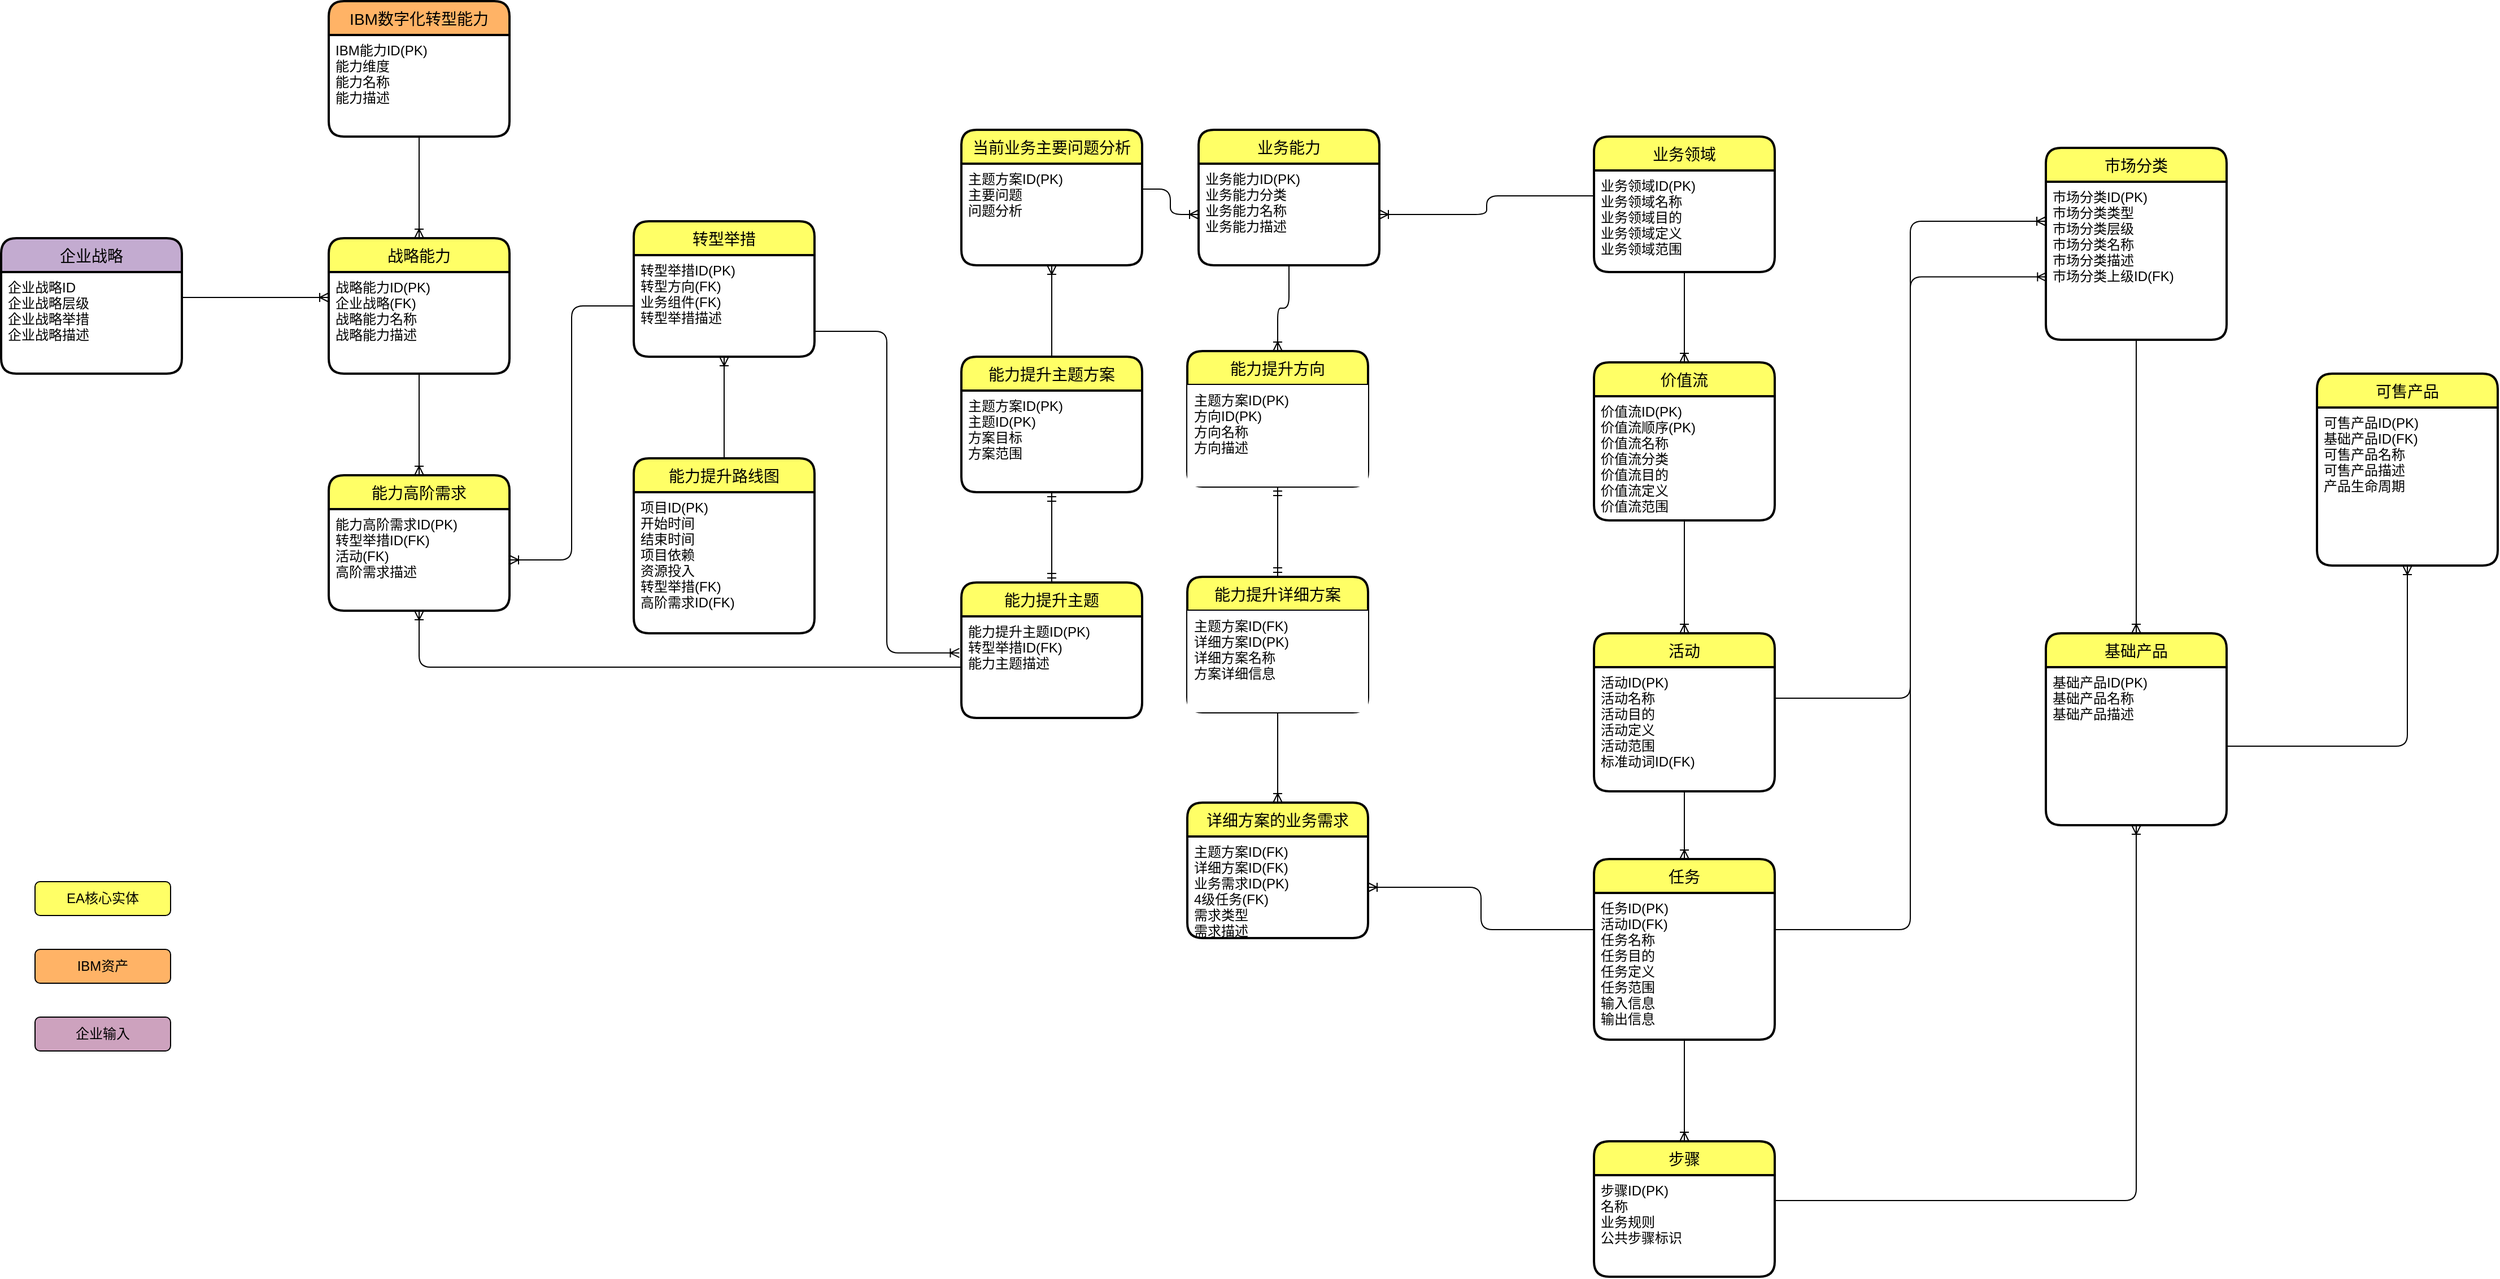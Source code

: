 <mxfile version="13.7.9" type="device" pages="8"><diagram id="If432Cgcq9ff2e8ywaQB" name="业务对象"><mxGraphModel dx="768" dy="482" grid="1" gridSize="10" guides="1" tooltips="1" connect="1" arrows="1" fold="1" page="1" pageScale="1" pageWidth="1654" pageHeight="1169" math="0" shadow="0"><root><mxCell id="0"/><mxCell id="1" parent="0"/><mxCell id="UUnCCEi-vqMJtgBjMkyU-33" value="" style="edgeStyle=orthogonalEdgeStyle;fontSize=12;html=1;endArrow=ERoneToMany;exitX=0;exitY=0.5;exitDx=0;exitDy=0;entryX=1;entryY=0.5;entryDx=0;entryDy=0;" parent="1" source="UUnCCEi-vqMJtgBjMkyU-2" target="UUnCCEi-vqMJtgBjMkyU-6" edge="1"><mxGeometry width="100" height="100" relative="1" as="geometry"><mxPoint x="930" y="615" as="sourcePoint"/><mxPoint x="1030" y="515" as="targetPoint"/></mxGeometry></mxCell><mxCell id="UUnCCEi-vqMJtgBjMkyU-34" value="" style="edgeStyle=orthogonalEdgeStyle;fontSize=12;html=1;endArrow=ERoneToMany;exitX=0.5;exitY=1;exitDx=0;exitDy=0;entryX=0.5;entryY=0;entryDx=0;entryDy=0;" parent="1" source="UUnCCEi-vqMJtgBjMkyU-4" target="UUnCCEi-vqMJtgBjMkyU-5" edge="1"><mxGeometry width="100" height="100" relative="1" as="geometry"><mxPoint x="680" y="490" as="sourcePoint"/><mxPoint x="780" y="390" as="targetPoint"/></mxGeometry></mxCell><mxCell id="UUnCCEi-vqMJtgBjMkyU-38" value="" style="edgeStyle=orthogonalEdgeStyle;fontSize=12;html=1;endArrow=ERoneToMany;exitX=1;exitY=0.25;exitDx=0;exitDy=0;entryX=0;entryY=0.25;entryDx=0;entryDy=0;" parent="1" source="UUnCCEi-vqMJtgBjMkyU-36" target="UUnCCEi-vqMJtgBjMkyU-4" edge="1"><mxGeometry width="100" height="100" relative="1" as="geometry"><mxPoint x="110" y="240" as="sourcePoint"/><mxPoint x="110" y="320" as="targetPoint"/></mxGeometry></mxCell><mxCell id="UUnCCEi-vqMJtgBjMkyU-51" value="" style="edgeStyle=orthogonalEdgeStyle;fontSize=12;html=1;endArrow=ERoneToMany;entryX=0.5;entryY=1;entryDx=0;entryDy=0;exitX=0;exitY=0.5;exitDx=0;exitDy=0;" parent="1" source="UUnCCEi-vqMJtgBjMkyU-48" target="UUnCCEi-vqMJtgBjMkyU-6" edge="1"><mxGeometry width="100" height="100" relative="1" as="geometry"><mxPoint x="780" y="785" as="sourcePoint"/><mxPoint x="880" y="685" as="targetPoint"/></mxGeometry></mxCell><mxCell id="UUnCCEi-vqMJtgBjMkyU-52" value="" style="edgeStyle=elbowEdgeStyle;fontSize=12;html=1;endArrow=ERoneToMany;entryX=-0.011;entryY=0.36;entryDx=0;entryDy=0;entryPerimeter=0;exitX=1;exitY=0.75;exitDx=0;exitDy=0;" parent="1" source="UUnCCEi-vqMJtgBjMkyU-2" target="UUnCCEi-vqMJtgBjMkyU-48" edge="1"><mxGeometry width="100" height="100" relative="1" as="geometry"><mxPoint x="630" y="835" as="sourcePoint"/><mxPoint x="730" y="735" as="targetPoint"/></mxGeometry></mxCell><mxCell id="UUnCCEi-vqMJtgBjMkyU-61" value="" style="edgeStyle=orthogonalEdgeStyle;fontSize=12;html=1;endArrow=ERoneToMany;exitX=0.5;exitY=0;exitDx=0;exitDy=0;entryX=0.5;entryY=1;entryDx=0;entryDy=0;" parent="1" source="UUnCCEi-vqMJtgBjMkyU-49" target="UUnCCEi-vqMJtgBjMkyU-2" edge="1"><mxGeometry width="100" height="100" relative="1" as="geometry"><mxPoint x="750" y="845" as="sourcePoint"/><mxPoint x="850" y="745" as="targetPoint"/></mxGeometry></mxCell><mxCell id="UUnCCEi-vqMJtgBjMkyU-62" value="" style="edgeStyle=orthogonalEdgeStyle;fontSize=12;html=1;endArrow=ERoneToMany;exitX=0.5;exitY=0;exitDx=0;exitDy=0;entryX=0.5;entryY=1;entryDx=0;entryDy=0;" parent="1" source="UUnCCEi-vqMJtgBjMkyU-29" target="UUnCCEi-vqMJtgBjMkyU-42" edge="1"><mxGeometry width="100" height="100" relative="1" as="geometry"><mxPoint x="1140" y="805" as="sourcePoint"/><mxPoint x="1240" y="705" as="targetPoint"/></mxGeometry></mxCell><mxCell id="UUnCCEi-vqMJtgBjMkyU-63" value="" style="edgeStyle=orthogonalEdgeStyle;fontSize=12;html=1;endArrow=ERmandOne;startArrow=ERmandOne;exitX=0.5;exitY=0;exitDx=0;exitDy=0;entryX=0.5;entryY=1;entryDx=0;entryDy=0;" parent="1" source="UUnCCEi-vqMJtgBjMkyU-47" target="UUnCCEi-vqMJtgBjMkyU-30" edge="1"><mxGeometry width="100" height="100" relative="1" as="geometry"><mxPoint x="1140" y="585" as="sourcePoint"/><mxPoint x="1240" y="485" as="targetPoint"/></mxGeometry></mxCell><mxCell id="UUnCCEi-vqMJtgBjMkyU-64" value="" style="edgeStyle=orthogonalEdgeStyle;fontSize=12;html=1;endArrow=ERoneToMany;exitX=1;exitY=0.25;exitDx=0;exitDy=0;entryX=0;entryY=0.5;entryDx=0;entryDy=0;" parent="1" source="UUnCCEi-vqMJtgBjMkyU-42" target="OtlW-m70GChARLIe9JpN-2" edge="1"><mxGeometry width="100" height="100" relative="1" as="geometry"><mxPoint x="1150" y="435" as="sourcePoint"/><mxPoint x="1270" y="240" as="targetPoint"/></mxGeometry></mxCell><mxCell id="UUnCCEi-vqMJtgBjMkyU-66" value="" style="edgeStyle=orthogonalEdgeStyle;fontSize=12;html=1;endArrow=ERmandOne;startArrow=ERmandOne;entryX=0.5;entryY=1;entryDx=0;entryDy=0;exitX=0.5;exitY=0;exitDx=0;exitDy=0;" parent="1" source="UUnCCEi-vqMJtgBjMkyU-45" target="UUnCCEi-vqMJtgBjMkyU-44" edge="1"><mxGeometry width="100" height="100" relative="1" as="geometry"><mxPoint x="1050" y="830" as="sourcePoint"/><mxPoint x="1150" y="730" as="targetPoint"/></mxGeometry></mxCell><mxCell id="UUnCCEi-vqMJtgBjMkyU-69" value="" style="edgeStyle=orthogonalEdgeStyle;fontSize=12;html=1;endArrow=ERoneToMany;exitX=0.5;exitY=1;exitDx=0;exitDy=0;entryX=0.5;entryY=0;entryDx=0;entryDy=0;" parent="1" source="UUnCCEi-vqMJtgBjMkyU-46" target="UUnCCEi-vqMJtgBjMkyU-59" edge="1"><mxGeometry width="100" height="100" relative="1" as="geometry"><mxPoint x="1300" y="655" as="sourcePoint"/><mxPoint x="1420" y="632.5" as="targetPoint"/></mxGeometry></mxCell><mxCell id="UUnCCEi-vqMJtgBjMkyU-5" value="能力高阶需求" style="swimlane;childLayout=stackLayout;horizontal=1;startSize=30;horizontalStack=0;rounded=1;fontSize=14;fontStyle=0;strokeWidth=2;resizeParent=0;resizeLast=1;shadow=0;dashed=0;align=center;fillColor=#FFFF66;" parent="1" vertex="1"><mxGeometry x="370" y="480" width="160" height="120" as="geometry"/></mxCell><mxCell id="UUnCCEi-vqMJtgBjMkyU-6" value="能力高阶需求ID(PK)&#10;转型举措ID(FK)&#10;活动(FK)&#10;高阶需求描述&#10;" style="align=left;strokeColor=none;fillColor=none;spacingLeft=4;fontSize=12;verticalAlign=top;resizable=0;rotatable=0;part=1;" parent="UUnCCEi-vqMJtgBjMkyU-5" vertex="1"><mxGeometry y="30" width="160" height="90" as="geometry"/></mxCell><mxCell id="UUnCCEi-vqMJtgBjMkyU-3" value="战略能力" style="swimlane;childLayout=stackLayout;horizontal=1;startSize=30;horizontalStack=0;rounded=1;fontSize=14;fontStyle=0;strokeWidth=2;resizeParent=0;resizeLast=1;shadow=0;dashed=0;align=center;fillColor=#FFFF66;" parent="1" vertex="1"><mxGeometry x="370" y="270" width="160" height="120" as="geometry"/></mxCell><mxCell id="UUnCCEi-vqMJtgBjMkyU-4" value="战略能力ID(PK)&#10;企业战略(FK)&#10;战略能力名称&#10;战略能力描述" style="align=left;strokeColor=none;fillColor=none;spacingLeft=4;fontSize=12;verticalAlign=top;resizable=0;rotatable=0;part=1;" parent="UUnCCEi-vqMJtgBjMkyU-3" vertex="1"><mxGeometry y="30" width="160" height="90" as="geometry"/></mxCell><mxCell id="UUnCCEi-vqMJtgBjMkyU-47" value="能力提升主题" style="swimlane;childLayout=stackLayout;horizontal=1;startSize=30;horizontalStack=0;rounded=1;fontSize=14;fontStyle=0;strokeWidth=2;resizeParent=0;resizeLast=1;shadow=0;dashed=0;align=center;fillColor=#FFFF66;" parent="1" vertex="1"><mxGeometry x="930" y="575" width="160" height="120" as="geometry"/></mxCell><mxCell id="UUnCCEi-vqMJtgBjMkyU-48" value="能力提升主题ID(PK)&#10;转型举措ID(FK)&#10;能力主题描述" style="align=left;strokeColor=none;fillColor=none;spacingLeft=4;fontSize=12;verticalAlign=top;resizable=0;rotatable=0;part=1;" parent="UUnCCEi-vqMJtgBjMkyU-47" vertex="1"><mxGeometry y="30" width="160" height="90" as="geometry"/></mxCell><mxCell id="UUnCCEi-vqMJtgBjMkyU-29" value="能力提升主题方案" style="swimlane;childLayout=stackLayout;horizontal=1;startSize=30;horizontalStack=0;rounded=1;fontSize=14;fontStyle=0;strokeWidth=2;resizeParent=0;resizeLast=1;shadow=0;dashed=0;align=center;fillColor=#FFFF66;" parent="1" vertex="1"><mxGeometry x="930" y="375" width="160" height="120" as="geometry"/></mxCell><mxCell id="UUnCCEi-vqMJtgBjMkyU-30" value="主题方案ID(PK)&#10;主题ID(PK)&#10;方案目标&#10;方案范围" style="align=left;strokeColor=none;fillColor=none;spacingLeft=4;fontSize=12;verticalAlign=top;resizable=0;rotatable=0;part=1;" parent="UUnCCEi-vqMJtgBjMkyU-29" vertex="1"><mxGeometry y="30" width="160" height="90" as="geometry"/></mxCell><mxCell id="UUnCCEi-vqMJtgBjMkyU-1" value="转型举措" style="swimlane;childLayout=stackLayout;horizontal=1;startSize=30;horizontalStack=0;rounded=1;fontSize=14;fontStyle=0;strokeWidth=2;resizeParent=0;resizeLast=1;shadow=0;dashed=0;align=center;fillColor=#FFFF66;" parent="1" vertex="1"><mxGeometry x="640" y="255" width="160" height="120" as="geometry"/></mxCell><mxCell id="UUnCCEi-vqMJtgBjMkyU-2" value="转型举措ID(PK)&#10;转型方向(FK)&#10;业务组件(FK)&#10;转型举措描述&#10;" style="align=left;strokeColor=none;fillColor=none;spacingLeft=4;fontSize=12;verticalAlign=top;resizable=0;rotatable=0;part=1;" parent="UUnCCEi-vqMJtgBjMkyU-1" vertex="1"><mxGeometry y="30" width="160" height="90" as="geometry"/></mxCell><mxCell id="UUnCCEi-vqMJtgBjMkyU-49" value="能力提升路线图" style="swimlane;childLayout=stackLayout;horizontal=1;startSize=30;horizontalStack=0;rounded=1;fontSize=14;fontStyle=0;strokeWidth=2;resizeParent=0;resizeLast=1;shadow=0;dashed=0;align=center;fillColor=#FFFF66;" parent="1" vertex="1"><mxGeometry x="640" y="465" width="160" height="155" as="geometry"/></mxCell><mxCell id="UUnCCEi-vqMJtgBjMkyU-50" value="项目ID(PK)&#10;开始时间&#10;结束时间&#10;项目依赖&#10;资源投入&#10;转型举措(FK)&#10;高阶需求ID(FK)" style="align=left;strokeColor=none;fillColor=none;spacingLeft=4;fontSize=12;verticalAlign=top;resizable=0;rotatable=0;part=1;" parent="UUnCCEi-vqMJtgBjMkyU-49" vertex="1"><mxGeometry y="30" width="160" height="125" as="geometry"/></mxCell><mxCell id="UUnCCEi-vqMJtgBjMkyU-35" value="企业战略" style="swimlane;childLayout=stackLayout;horizontal=1;startSize=30;horizontalStack=0;rounded=1;fontSize=14;fontStyle=0;strokeWidth=2;resizeParent=0;resizeLast=1;shadow=0;dashed=0;align=center;fillColor=#C3ABD0;" parent="1" vertex="1"><mxGeometry x="80" y="270" width="160" height="120" as="geometry"/></mxCell><mxCell id="UUnCCEi-vqMJtgBjMkyU-36" value="企业战略ID&#10;企业战略层级&#10;企业战略举措&#10;企业战略描述" style="align=left;strokeColor=none;fillColor=none;spacingLeft=4;fontSize=12;verticalAlign=top;resizable=0;rotatable=0;part=1;" parent="UUnCCEi-vqMJtgBjMkyU-35" vertex="1"><mxGeometry y="30" width="160" height="90" as="geometry"/></mxCell><mxCell id="ROIVTNVXTVMcVphy3ezR-2" value="IBM数字化转型能力" style="swimlane;childLayout=stackLayout;horizontal=1;startSize=30;horizontalStack=0;rounded=1;fontSize=14;fontStyle=0;strokeWidth=2;resizeParent=0;resizeLast=1;shadow=0;dashed=0;align=center;fillColor=#FFB366;" parent="1" vertex="1"><mxGeometry x="370" y="60" width="160" height="120" as="geometry"/></mxCell><mxCell id="ROIVTNVXTVMcVphy3ezR-3" value="IBM能力ID(PK)&#10;能力维度&#10;能力名称&#10;能力描述" style="align=left;strokeColor=none;fillColor=none;spacingLeft=4;fontSize=12;verticalAlign=top;resizable=0;rotatable=0;part=1;" parent="ROIVTNVXTVMcVphy3ezR-2" vertex="1"><mxGeometry y="30" width="160" height="90" as="geometry"/></mxCell><mxCell id="ROIVTNVXTVMcVphy3ezR-4" value="" style="edgeStyle=orthogonalEdgeStyle;fontSize=12;html=1;endArrow=ERoneToMany;exitX=0.5;exitY=1;exitDx=0;exitDy=0;entryX=0.5;entryY=0;entryDx=0;entryDy=0;" parent="1" source="ROIVTNVXTVMcVphy3ezR-3" target="UUnCCEi-vqMJtgBjMkyU-3" edge="1"><mxGeometry width="100" height="100" relative="1" as="geometry"><mxPoint x="250" y="355" as="sourcePoint"/><mxPoint x="380" y="332.5" as="targetPoint"/></mxGeometry></mxCell><mxCell id="iNZXkB_JpTkXAl3IUO-L-1" value="EA核心实体" style="rounded=1;whiteSpace=wrap;html=1;fillColor=#FFFF66;" parent="1" vertex="1"><mxGeometry x="110" y="840" width="120" height="30" as="geometry"/></mxCell><mxCell id="iNZXkB_JpTkXAl3IUO-L-2" value="IBM资产" style="rounded=1;whiteSpace=wrap;html=1;fillColor=#FFB366;" parent="1" vertex="1"><mxGeometry x="110" y="900" width="120" height="30" as="geometry"/></mxCell><mxCell id="iNZXkB_JpTkXAl3IUO-L-3" value="企业输入" style="rounded=1;whiteSpace=wrap;html=1;fillColor=#CDA2BE;" parent="1" vertex="1"><mxGeometry x="110" y="960" width="120" height="30" as="geometry"/></mxCell><mxCell id="UUnCCEi-vqMJtgBjMkyU-43" value="能力提升方向" style="swimlane;childLayout=stackLayout;horizontal=1;startSize=30;horizontalStack=0;rounded=1;fontSize=14;fontStyle=0;strokeWidth=2;resizeParent=0;resizeLast=1;shadow=0;dashed=0;align=center;fillColor=#FFFF66;" parent="1" vertex="1"><mxGeometry x="1130" y="370" width="160" height="120" as="geometry"/></mxCell><mxCell id="UUnCCEi-vqMJtgBjMkyU-44" value="主题方案ID(PK)&#10;方向ID(PK)&#10;方向名称&#10;方向描述" style="align=left;strokeColor=none;fillColor=#FFFFFF;spacingLeft=4;fontSize=12;verticalAlign=top;resizable=0;rotatable=0;part=1;" parent="UUnCCEi-vqMJtgBjMkyU-43" vertex="1"><mxGeometry y="30" width="160" height="90" as="geometry"/></mxCell><mxCell id="UUnCCEi-vqMJtgBjMkyU-45" value="能力提升详细方案" style="swimlane;childLayout=stackLayout;horizontal=1;startSize=30;horizontalStack=0;rounded=1;fontSize=14;fontStyle=0;strokeWidth=2;resizeParent=0;resizeLast=1;shadow=0;dashed=0;align=center;fillColor=#FFFF66;" parent="1" vertex="1"><mxGeometry x="1130" y="570" width="160" height="120" as="geometry"/></mxCell><mxCell id="UUnCCEi-vqMJtgBjMkyU-46" value="主题方案ID(FK)&#10;详细方案ID(PK)&#10;详细方案名称&#10;方案详细信息" style="align=left;strokeColor=none;fillColor=#FFFFFF;spacingLeft=4;fontSize=12;verticalAlign=top;resizable=0;rotatable=0;part=1;" parent="UUnCCEi-vqMJtgBjMkyU-45" vertex="1"><mxGeometry y="30" width="160" height="90" as="geometry"/></mxCell><mxCell id="UUnCCEi-vqMJtgBjMkyU-59" value="详细方案的业务需求" style="swimlane;childLayout=stackLayout;horizontal=1;startSize=30;horizontalStack=0;rounded=1;fontSize=14;fontStyle=0;strokeWidth=2;resizeParent=0;resizeLast=1;shadow=0;dashed=0;align=center;fillColor=#FFFF66;" parent="1" vertex="1"><mxGeometry x="1130" y="770" width="160" height="120" as="geometry"/></mxCell><mxCell id="UUnCCEi-vqMJtgBjMkyU-60" value="主题方案ID(FK)&#10;详细方案ID(FK)&#10;业务需求ID(PK)&#10;4级任务(FK)&#10;需求类型&#10;需求描述" style="align=left;strokeColor=none;fillColor=none;spacingLeft=4;fontSize=12;verticalAlign=top;resizable=0;rotatable=0;part=1;" parent="UUnCCEi-vqMJtgBjMkyU-59" vertex="1"><mxGeometry y="30" width="160" height="90" as="geometry"/></mxCell><mxCell id="UUnCCEi-vqMJtgBjMkyU-41" value="当前业务主要问题分析" style="swimlane;childLayout=stackLayout;horizontal=1;startSize=30;horizontalStack=0;rounded=1;fontSize=14;fontStyle=0;strokeWidth=2;resizeParent=0;resizeLast=1;shadow=0;dashed=0;align=center;fillColor=#FFFF66;" parent="1" vertex="1"><mxGeometry x="930" y="174" width="160" height="120" as="geometry"/></mxCell><mxCell id="UUnCCEi-vqMJtgBjMkyU-42" value="主题方案ID(PK)&#10;主要问题&#10;问题分析&#10;" style="align=left;strokeColor=none;fillColor=none;spacingLeft=4;fontSize=12;verticalAlign=top;resizable=0;rotatable=0;part=1;" parent="UUnCCEi-vqMJtgBjMkyU-41" vertex="1"><mxGeometry y="30" width="160" height="90" as="geometry"/></mxCell><mxCell id="OtlW-m70GChARLIe9JpN-3" value="" style="edgeStyle=orthogonalEdgeStyle;fontSize=12;html=1;endArrow=ERoneToMany;exitX=0.5;exitY=1;exitDx=0;exitDy=0;entryX=0.5;entryY=0;entryDx=0;entryDy=0;" parent="1" source="OtlW-m70GChARLIe9JpN-2" target="UUnCCEi-vqMJtgBjMkyU-43" edge="1"><mxGeometry width="100" height="100" relative="1" as="geometry"><mxPoint x="1100" y="236.5" as="sourcePoint"/><mxPoint x="1170" y="375" as="targetPoint"/></mxGeometry></mxCell><mxCell id="OtlW-m70GChARLIe9JpN-1" value="业务能力" style="swimlane;childLayout=stackLayout;horizontal=1;startSize=30;horizontalStack=0;rounded=1;fontSize=14;fontStyle=0;strokeWidth=2;resizeParent=0;resizeLast=1;shadow=0;dashed=0;align=center;fillColor=#FFFF66;" parent="1" vertex="1"><mxGeometry x="1140" y="174" width="160" height="120" as="geometry"/></mxCell><mxCell id="OtlW-m70GChARLIe9JpN-2" value="业务能力ID(PK)&#10;业务能力分类&#10;业务能力名称&#10;业务能力描述&#10;" style="align=left;strokeColor=none;fillColor=none;spacingLeft=4;fontSize=12;verticalAlign=top;resizable=0;rotatable=0;part=1;" parent="OtlW-m70GChARLIe9JpN-1" vertex="1"><mxGeometry y="30" width="160" height="90" as="geometry"/></mxCell><mxCell id="YQ90g3p0KyA8l6qS6lbB-1" value="业务领域" style="swimlane;childLayout=stackLayout;horizontal=1;startSize=30;horizontalStack=0;rounded=1;fontSize=14;fontStyle=0;strokeWidth=2;resizeParent=0;resizeLast=1;shadow=0;dashed=0;align=center;fillColor=#FFFF66;" parent="1" vertex="1"><mxGeometry x="1490" y="180" width="160" height="120" as="geometry"/></mxCell><mxCell id="YQ90g3p0KyA8l6qS6lbB-2" value="业务领域ID(PK)&#10;业务领域名称&#10;业务领域目的&#10;业务领域定义&#10;业务领域范围" style="align=left;strokeColor=none;fillColor=none;spacingLeft=4;fontSize=12;verticalAlign=top;resizable=0;rotatable=0;part=1;" parent="YQ90g3p0KyA8l6qS6lbB-1" vertex="1"><mxGeometry y="30" width="160" height="90" as="geometry"/></mxCell><mxCell id="aqmq4EyX32zCAyfQyo39-1" value="价值流" style="swimlane;childLayout=stackLayout;horizontal=1;startSize=30;horizontalStack=0;rounded=1;fontSize=14;fontStyle=0;strokeWidth=2;resizeParent=0;resizeLast=1;shadow=0;dashed=0;align=center;fillColor=#FFFF66;" parent="1" vertex="1"><mxGeometry x="1490" y="380" width="160" height="140" as="geometry"/></mxCell><mxCell id="aqmq4EyX32zCAyfQyo39-2" value="价值流ID(PK)&#10;价值流顺序(PK)&#10;价值流名称&#10;价值流分类&#10;价值流目的&#10;价值流定义&#10;价值流范围" style="align=left;strokeColor=none;fillColor=none;spacingLeft=4;fontSize=12;verticalAlign=top;resizable=0;rotatable=0;part=1;" parent="aqmq4EyX32zCAyfQyo39-1" vertex="1"><mxGeometry y="30" width="160" height="110" as="geometry"/></mxCell><mxCell id="Ek1Z0QEQPKL2cW5bgcGV-1" value="活动" style="swimlane;childLayout=stackLayout;horizontal=1;startSize=30;horizontalStack=0;rounded=1;fontSize=14;fontStyle=0;strokeWidth=2;resizeParent=0;resizeLast=1;shadow=0;dashed=0;align=center;fillColor=#FFFF66;" parent="1" vertex="1"><mxGeometry x="1490" y="620" width="160" height="140" as="geometry"/></mxCell><mxCell id="Ek1Z0QEQPKL2cW5bgcGV-2" value="活动ID(PK)&#10;活动名称&#10;活动目的&#10;活动定义&#10;活动范围&#10;标准动词ID(FK)" style="align=left;strokeColor=none;fillColor=none;spacingLeft=4;fontSize=12;verticalAlign=top;resizable=0;rotatable=0;part=1;" parent="Ek1Z0QEQPKL2cW5bgcGV-1" vertex="1"><mxGeometry y="30" width="160" height="110" as="geometry"/></mxCell><mxCell id="CA6OjOxvb9ggL-NnVFbt-1" value="任务" style="swimlane;childLayout=stackLayout;horizontal=1;startSize=30;horizontalStack=0;rounded=1;fontSize=14;fontStyle=0;strokeWidth=2;resizeParent=0;resizeLast=1;shadow=0;dashed=0;align=center;fillColor=#FFFF66;" parent="1" vertex="1"><mxGeometry x="1490" y="820" width="160" height="160" as="geometry"/></mxCell><mxCell id="CA6OjOxvb9ggL-NnVFbt-2" value="任务ID(PK)&#10;活动ID(FK)&#10;任务名称&#10;任务目的&#10;任务定义&#10;任务范围&#10;输入信息&#10;输出信息" style="align=left;strokeColor=none;fillColor=none;spacingLeft=4;fontSize=12;verticalAlign=top;resizable=0;rotatable=0;part=1;" parent="CA6OjOxvb9ggL-NnVFbt-1" vertex="1"><mxGeometry y="30" width="160" height="130" as="geometry"/></mxCell><mxCell id="kqERQ3huRozj5BSr1TEn-1" value="步骤" style="swimlane;childLayout=stackLayout;horizontal=1;startSize=30;horizontalStack=0;rounded=1;fontSize=14;fontStyle=0;strokeWidth=2;resizeParent=0;resizeLast=1;shadow=0;dashed=0;align=center;fillColor=#FFFF66;" parent="1" vertex="1"><mxGeometry x="1490" y="1070" width="160" height="120" as="geometry"/></mxCell><mxCell id="kqERQ3huRozj5BSr1TEn-2" value="步骤ID(PK)&#10;名称&#10;业务规则&#10;公共步骤标识" style="align=left;strokeColor=none;fillColor=none;spacingLeft=4;fontSize=12;verticalAlign=top;resizable=0;rotatable=0;part=1;" parent="kqERQ3huRozj5BSr1TEn-1" vertex="1"><mxGeometry y="30" width="160" height="90" as="geometry"/></mxCell><mxCell id="kqERQ3huRozj5BSr1TEn-3" value="" style="edgeStyle=orthogonalEdgeStyle;fontSize=12;html=1;endArrow=ERoneToMany;exitX=0;exitY=0.25;exitDx=0;exitDy=0;entryX=1;entryY=0.5;entryDx=0;entryDy=0;" parent="1" source="YQ90g3p0KyA8l6qS6lbB-2" target="OtlW-m70GChARLIe9JpN-2" edge="1"><mxGeometry width="100" height="100" relative="1" as="geometry"><mxPoint x="1100" y="236.5" as="sourcePoint"/><mxPoint x="1395" y="430" as="targetPoint"/></mxGeometry></mxCell><mxCell id="kqERQ3huRozj5BSr1TEn-5" value="" style="edgeStyle=orthogonalEdgeStyle;fontSize=12;html=1;endArrow=ERoneToMany;exitX=0.5;exitY=1;exitDx=0;exitDy=0;entryX=0.5;entryY=0;entryDx=0;entryDy=0;" parent="1" source="YQ90g3p0KyA8l6qS6lbB-2" target="aqmq4EyX32zCAyfQyo39-1" edge="1"><mxGeometry width="100" height="100" relative="1" as="geometry"><mxPoint x="1500" y="242.5" as="sourcePoint"/><mxPoint x="1310" y="259" as="targetPoint"/></mxGeometry></mxCell><mxCell id="kqERQ3huRozj5BSr1TEn-6" value="" style="edgeStyle=orthogonalEdgeStyle;fontSize=12;html=1;endArrow=ERoneToMany;exitX=0.5;exitY=1;exitDx=0;exitDy=0;entryX=0.5;entryY=0;entryDx=0;entryDy=0;" parent="1" source="aqmq4EyX32zCAyfQyo39-2" target="Ek1Z0QEQPKL2cW5bgcGV-1" edge="1"><mxGeometry width="100" height="100" relative="1" as="geometry"><mxPoint x="1580" y="310" as="sourcePoint"/><mxPoint x="1580" y="390" as="targetPoint"/></mxGeometry></mxCell><mxCell id="kqERQ3huRozj5BSr1TEn-7" value="" style="edgeStyle=orthogonalEdgeStyle;fontSize=12;html=1;endArrow=ERoneToMany;exitX=0.5;exitY=1;exitDx=0;exitDy=0;entryX=0.5;entryY=0;entryDx=0;entryDy=0;" parent="1" source="Ek1Z0QEQPKL2cW5bgcGV-2" target="CA6OjOxvb9ggL-NnVFbt-1" edge="1"><mxGeometry width="100" height="100" relative="1" as="geometry"><mxPoint x="1580" y="530" as="sourcePoint"/><mxPoint x="1580" y="630" as="targetPoint"/></mxGeometry></mxCell><mxCell id="kqERQ3huRozj5BSr1TEn-8" value="" style="edgeStyle=orthogonalEdgeStyle;fontSize=12;html=1;endArrow=ERoneToMany;exitX=0;exitY=0.25;exitDx=0;exitDy=0;entryX=1;entryY=0.5;entryDx=0;entryDy=0;" parent="1" source="CA6OjOxvb9ggL-NnVFbt-2" target="UUnCCEi-vqMJtgBjMkyU-60" edge="1"><mxGeometry width="100" height="100" relative="1" as="geometry"><mxPoint x="1590" y="540" as="sourcePoint"/><mxPoint x="1590" y="640" as="targetPoint"/></mxGeometry></mxCell><mxCell id="kqERQ3huRozj5BSr1TEn-9" value="" style="edgeStyle=orthogonalEdgeStyle;fontSize=12;html=1;endArrow=ERoneToMany;exitX=0.5;exitY=1;exitDx=0;exitDy=0;entryX=0.5;entryY=0;entryDx=0;entryDy=0;" parent="1" source="CA6OjOxvb9ggL-NnVFbt-1" target="kqERQ3huRozj5BSr1TEn-1" edge="1"><mxGeometry width="100" height="100" relative="1" as="geometry"><mxPoint x="1580" y="770" as="sourcePoint"/><mxPoint x="1580" y="830" as="targetPoint"/></mxGeometry></mxCell><mxCell id="Jj3AO0F1CaZQIhwQzjHE-1" value="市场分类" style="swimlane;childLayout=stackLayout;horizontal=1;startSize=30;horizontalStack=0;rounded=1;fontSize=14;fontStyle=0;strokeWidth=2;resizeParent=0;resizeLast=1;shadow=0;dashed=0;align=center;fillColor=#FFFF66;" parent="1" vertex="1"><mxGeometry x="1890" y="190" width="160" height="170" as="geometry"/></mxCell><mxCell id="Jj3AO0F1CaZQIhwQzjHE-2" value="市场分类ID(PK)&#10;市场分类类型&#10;市场分类层级&#10;市场分类名称&#10;市场分类描述&#10;市场分类上级ID(FK)&#10;" style="align=left;strokeColor=none;fillColor=none;spacingLeft=4;fontSize=12;verticalAlign=top;resizable=0;rotatable=0;part=1;" parent="Jj3AO0F1CaZQIhwQzjHE-1" vertex="1"><mxGeometry y="30" width="160" height="140" as="geometry"/></mxCell><mxCell id="XzI_H0I6y9REOdvGj0Js-1" value="基础产品" style="swimlane;childLayout=stackLayout;horizontal=1;startSize=30;horizontalStack=0;rounded=1;fontSize=14;fontStyle=0;strokeWidth=2;resizeParent=0;resizeLast=1;shadow=0;dashed=0;align=center;fillColor=#FFFF66;" parent="1" vertex="1"><mxGeometry x="1890" y="620" width="160" height="170" as="geometry"/></mxCell><mxCell id="XzI_H0I6y9REOdvGj0Js-2" value="基础产品ID(PK)&#10;基础产品名称&#10;基础产品描述&#10;" style="align=left;strokeColor=none;fillColor=none;spacingLeft=4;fontSize=12;verticalAlign=top;resizable=0;rotatable=0;part=1;" parent="XzI_H0I6y9REOdvGj0Js-1" vertex="1"><mxGeometry y="30" width="160" height="140" as="geometry"/></mxCell><mxCell id="igRzTKwYnr2-Bfwdku6a-1" value="可售产品" style="swimlane;childLayout=stackLayout;horizontal=1;startSize=30;horizontalStack=0;rounded=1;fontSize=14;fontStyle=0;strokeWidth=2;resizeParent=0;resizeLast=1;shadow=0;dashed=0;align=center;fillColor=#FFFF66;" parent="1" vertex="1"><mxGeometry x="2130" y="390" width="160" height="170" as="geometry"/></mxCell><mxCell id="igRzTKwYnr2-Bfwdku6a-2" value="可售产品ID(PK)&#10;基础产品ID(FK)&#10;可售产品名称&#10;可售产品描述&#10;产品生命周期" style="align=left;strokeColor=none;fillColor=none;spacingLeft=4;fontSize=12;verticalAlign=top;resizable=0;rotatable=0;part=1;" parent="igRzTKwYnr2-Bfwdku6a-1" vertex="1"><mxGeometry y="30" width="160" height="140" as="geometry"/></mxCell><mxCell id="igRzTKwYnr2-Bfwdku6a-3" value="" style="edgeStyle=orthogonalEdgeStyle;fontSize=12;html=1;endArrow=ERoneToMany;exitX=1;exitY=0.25;exitDx=0;exitDy=0;entryX=0;entryY=0.25;entryDx=0;entryDy=0;" parent="1" source="Ek1Z0QEQPKL2cW5bgcGV-2" target="Jj3AO0F1CaZQIhwQzjHE-2" edge="1"><mxGeometry width="100" height="100" relative="1" as="geometry"><mxPoint x="1580" y="530" as="sourcePoint"/><mxPoint x="1840" y="350" as="targetPoint"/></mxGeometry></mxCell><mxCell id="igRzTKwYnr2-Bfwdku6a-4" value="" style="edgeStyle=orthogonalEdgeStyle;fontSize=12;html=1;endArrow=ERoneToMany;exitX=1;exitY=0.25;exitDx=0;exitDy=0;entryX=0.004;entryY=0.602;entryDx=0;entryDy=0;entryPerimeter=0;" parent="1" source="CA6OjOxvb9ggL-NnVFbt-2" target="Jj3AO0F1CaZQIhwQzjHE-2" edge="1"><mxGeometry width="100" height="100" relative="1" as="geometry"><mxPoint x="1660" y="687.5" as="sourcePoint"/><mxPoint x="1900" y="695" as="targetPoint"/></mxGeometry></mxCell><mxCell id="igRzTKwYnr2-Bfwdku6a-5" value="" style="edgeStyle=orthogonalEdgeStyle;fontSize=12;html=1;endArrow=ERoneToMany;exitX=1;exitY=0.25;exitDx=0;exitDy=0;entryX=0.5;entryY=1;entryDx=0;entryDy=0;" parent="1" source="kqERQ3huRozj5BSr1TEn-2" target="XzI_H0I6y9REOdvGj0Js-2" edge="1"><mxGeometry width="100" height="100" relative="1" as="geometry"><mxPoint x="1670" y="697.5" as="sourcePoint"/><mxPoint x="1910" y="705" as="targetPoint"/></mxGeometry></mxCell><mxCell id="igRzTKwYnr2-Bfwdku6a-6" value="" style="edgeStyle=orthogonalEdgeStyle;fontSize=12;html=1;endArrow=ERoneToMany;exitX=1;exitY=0.5;exitDx=0;exitDy=0;entryX=0.5;entryY=1;entryDx=0;entryDy=0;" parent="1" source="XzI_H0I6y9REOdvGj0Js-2" target="igRzTKwYnr2-Bfwdku6a-2" edge="1"><mxGeometry width="100" height="100" relative="1" as="geometry"><mxPoint x="1660" y="1132.5" as="sourcePoint"/><mxPoint x="1980" y="800" as="targetPoint"/></mxGeometry></mxCell><mxCell id="h7_UX9SrTbeCSTyXC1Gl-1" value="" style="edgeStyle=orthogonalEdgeStyle;fontSize=12;html=1;endArrow=ERoneToMany;exitX=0.5;exitY=1;exitDx=0;exitDy=0;entryX=0.5;entryY=0;entryDx=0;entryDy=0;" parent="1" source="Jj3AO0F1CaZQIhwQzjHE-2" target="XzI_H0I6y9REOdvGj0Js-1" edge="1"><mxGeometry width="100" height="100" relative="1" as="geometry"><mxPoint x="1580" y="310" as="sourcePoint"/><mxPoint x="1580" y="390" as="targetPoint"/></mxGeometry></mxCell></root></mxGraphModel></diagram><diagram id="ZPJOEENEyZQxhf_38B1B" name="能力解析"><mxGraphModel dx="1097" dy="689" grid="1" gridSize="10" guides="1" tooltips="1" connect="1" arrows="1" fold="1" page="1" pageScale="1" pageWidth="1654" pageHeight="1169" math="0" shadow="0"><root><mxCell id="lLOnK3qPTtDzeEP8WHJm-0"/><mxCell id="lLOnK3qPTtDzeEP8WHJm-1" parent="lLOnK3qPTtDzeEP8WHJm-0"/><mxCell id="EGAzpL5WAVmXfyqsTYPs-0" value="" style="edgeStyle=orthogonalEdgeStyle;fontSize=12;html=1;endArrow=ERoneToMany;exitX=0;exitY=0.5;exitDx=0;exitDy=0;entryX=1;entryY=0.5;entryDx=0;entryDy=0;" parent="lLOnK3qPTtDzeEP8WHJm-1" source="EGAzpL5WAVmXfyqsTYPs-20" target="EGAzpL5WAVmXfyqsTYPs-12" edge="1"><mxGeometry width="100" height="100" relative="1" as="geometry"><mxPoint x="930" y="615" as="sourcePoint"/><mxPoint x="1030" y="515" as="targetPoint"/></mxGeometry></mxCell><mxCell id="EGAzpL5WAVmXfyqsTYPs-1" value="" style="edgeStyle=orthogonalEdgeStyle;fontSize=12;html=1;endArrow=ERoneToMany;exitX=1;exitY=0.25;exitDx=0;exitDy=0;entryX=0.5;entryY=0;entryDx=0;entryDy=0;" parent="lLOnK3qPTtDzeEP8WHJm-1" source="EGAzpL5WAVmXfyqsTYPs-14" target="EGAzpL5WAVmXfyqsTYPs-11" edge="1"><mxGeometry width="100" height="100" relative="1" as="geometry"><mxPoint x="680" y="490" as="sourcePoint"/><mxPoint x="780" y="390" as="targetPoint"/></mxGeometry></mxCell><mxCell id="EGAzpL5WAVmXfyqsTYPs-2" value="" style="edgeStyle=orthogonalEdgeStyle;fontSize=12;html=1;endArrow=ERoneToMany;exitX=1;exitY=0.25;exitDx=0;exitDy=0;entryX=0;entryY=0.25;entryDx=0;entryDy=0;" parent="lLOnK3qPTtDzeEP8WHJm-1" source="EGAzpL5WAVmXfyqsTYPs-24" target="EGAzpL5WAVmXfyqsTYPs-14" edge="1"><mxGeometry width="100" height="100" relative="1" as="geometry"><mxPoint x="110" y="240" as="sourcePoint"/><mxPoint x="110" y="320" as="targetPoint"/></mxGeometry></mxCell><mxCell id="EGAzpL5WAVmXfyqsTYPs-5" value="" style="edgeStyle=orthogonalEdgeStyle;fontSize=12;html=1;endArrow=ERoneToMany;exitX=0.5;exitY=0;exitDx=0;exitDy=0;entryX=0.5;entryY=1;entryDx=0;entryDy=0;" parent="lLOnK3qPTtDzeEP8WHJm-1" source="EGAzpL5WAVmXfyqsTYPs-21" target="EGAzpL5WAVmXfyqsTYPs-20" edge="1"><mxGeometry width="100" height="100" relative="1" as="geometry"><mxPoint x="1460" y="747.5" as="sourcePoint"/><mxPoint x="1560" y="647.5" as="targetPoint"/></mxGeometry></mxCell><mxCell id="EGAzpL5WAVmXfyqsTYPs-13" value="战略能力" style="swimlane;childLayout=stackLayout;horizontal=1;startSize=30;horizontalStack=0;rounded=1;fontSize=14;fontStyle=0;strokeWidth=2;resizeParent=0;resizeLast=1;shadow=0;dashed=0;align=center;fillColor=#FFFF66;" parent="lLOnK3qPTtDzeEP8WHJm-1" vertex="1"><mxGeometry x="370" y="270" width="160" height="140" as="geometry"/></mxCell><mxCell id="EGAzpL5WAVmXfyqsTYPs-14" value="战略能力ID(PK)&#10;企业战略(FK)&#10;战略能力名称&#10;战略能力描述&#10;战略能力层级&#10;上一级战略能力ID" style="align=left;strokeColor=none;fillColor=none;spacingLeft=4;fontSize=12;verticalAlign=top;resizable=0;rotatable=0;part=1;" parent="EGAzpL5WAVmXfyqsTYPs-13" vertex="1"><mxGeometry y="30" width="160" height="110" as="geometry"/></mxCell><mxCell id="EGAzpL5WAVmXfyqsTYPs-25" value="IBM数字化转型能力" style="swimlane;childLayout=stackLayout;horizontal=1;startSize=30;horizontalStack=0;rounded=1;fontSize=14;fontStyle=0;strokeWidth=2;resizeParent=0;resizeLast=1;shadow=0;dashed=0;align=center;fillColor=#FFB366;" parent="lLOnK3qPTtDzeEP8WHJm-1" vertex="1"><mxGeometry x="370" y="60" width="160" height="120" as="geometry"/></mxCell><mxCell id="EGAzpL5WAVmXfyqsTYPs-26" value="IBM能力ID(PK)&#10;能力维度&#10;能力名称&#10;能力描述" style="align=left;strokeColor=none;fillColor=none;spacingLeft=4;fontSize=12;verticalAlign=top;resizable=0;rotatable=0;part=1;" parent="EGAzpL5WAVmXfyqsTYPs-25" vertex="1"><mxGeometry y="30" width="160" height="90" as="geometry"/></mxCell><mxCell id="EGAzpL5WAVmXfyqsTYPs-27" value="" style="edgeStyle=orthogonalEdgeStyle;fontSize=12;html=1;endArrow=ERoneToMany;exitX=0.5;exitY=1;exitDx=0;exitDy=0;entryX=0.5;entryY=0;entryDx=0;entryDy=0;" parent="lLOnK3qPTtDzeEP8WHJm-1" source="EGAzpL5WAVmXfyqsTYPs-26" target="EGAzpL5WAVmXfyqsTYPs-13" edge="1"><mxGeometry width="100" height="100" relative="1" as="geometry"><mxPoint x="250" y="355" as="sourcePoint"/><mxPoint x="380" y="332.5" as="targetPoint"/></mxGeometry></mxCell><mxCell id="y8MxvE6Ev-tan61Zs7oX-0" value="战略能力评价等级" style="swimlane;childLayout=stackLayout;horizontal=1;startSize=30;horizontalStack=0;rounded=1;fontSize=14;fontStyle=0;strokeWidth=2;resizeParent=0;resizeLast=1;shadow=0;dashed=0;align=center;fillColor=#CCCCCC;" parent="lLOnK3qPTtDzeEP8WHJm-1" vertex="1"><mxGeometry x="520" y="470" width="160" height="145" as="geometry"/></mxCell><mxCell id="y8MxvE6Ev-tan61Zs7oX-1" value="战略能力ID(PK)&#10;现状等级&#10;目标等级&#10;评定日期&#10;评定部门" style="align=left;strokeColor=none;fillColor=none;spacingLeft=4;fontSize=12;verticalAlign=top;resizable=0;rotatable=0;part=1;" parent="y8MxvE6Ev-tan61Zs7oX-0" vertex="1"><mxGeometry y="30" width="160" height="115" as="geometry"/></mxCell><mxCell id="EGAzpL5WAVmXfyqsTYPs-39" value="战略能力评价等级设定" style="swimlane;childLayout=stackLayout;horizontal=1;startSize=30;horizontalStack=0;rounded=1;fontSize=14;fontStyle=0;strokeWidth=2;resizeParent=0;resizeLast=1;shadow=0;dashed=0;align=center;fillColor=#CCCCCC;" parent="lLOnK3qPTtDzeEP8WHJm-1" vertex="1"><mxGeometry x="120" y="460" width="160" height="145" as="geometry"/></mxCell><mxCell id="EGAzpL5WAVmXfyqsTYPs-40" value="战略能力ID(PK)&#10;Aware级别描述&#10;developing级别描述&#10;practicing级别描述&#10;optimizing级别描述&#10;leading级别描述&#10;调整日期" style="align=left;strokeColor=none;fillColor=none;spacingLeft=4;fontSize=12;verticalAlign=top;resizable=0;rotatable=0;part=1;" parent="EGAzpL5WAVmXfyqsTYPs-39" vertex="1"><mxGeometry y="30" width="160" height="115" as="geometry"/></mxCell><mxCell id="y8MxvE6Ev-tan61Zs7oX-2" value="领先实践" style="swimlane;childLayout=stackLayout;horizontal=1;startSize=30;horizontalStack=0;rounded=1;fontSize=14;fontStyle=0;strokeWidth=2;resizeParent=0;resizeLast=1;shadow=0;dashed=0;align=center;fillColor=#CCCCCC;" parent="lLOnK3qPTtDzeEP8WHJm-1" vertex="1"><mxGeometry x="310" y="590" width="160" height="145" as="geometry"/></mxCell><mxCell id="y8MxvE6Ev-tan61Zs7oX-3" value="战略能力ID(PK)&#10;同业名称&#10;同业等级&#10;同业能力实践描述" style="align=left;strokeColor=none;fillColor=none;spacingLeft=4;fontSize=12;verticalAlign=top;resizable=0;rotatable=0;part=1;" parent="y8MxvE6Ev-tan61Zs7oX-2" vertex="1"><mxGeometry y="30" width="160" height="115" as="geometry"/></mxCell><mxCell id="y8MxvE6Ev-tan61Zs7oX-4" value="" style="edgeStyle=orthogonalEdgeStyle;fontSize=12;html=1;endArrow=ERoneToMany;exitX=0;exitY=0.75;exitDx=0;exitDy=0;entryX=0.5;entryY=0;entryDx=0;entryDy=0;" parent="lLOnK3qPTtDzeEP8WHJm-1" source="EGAzpL5WAVmXfyqsTYPs-14" target="EGAzpL5WAVmXfyqsTYPs-39" edge="1"><mxGeometry width="100" height="100" relative="1" as="geometry"><mxPoint x="770" y="520" as="sourcePoint"/><mxPoint x="870" y="420" as="targetPoint"/></mxGeometry></mxCell><mxCell id="EGAzpL5WAVmXfyqsTYPs-23" value="企业战略" style="swimlane;childLayout=stackLayout;horizontal=1;startSize=30;horizontalStack=0;rounded=1;fontSize=14;fontStyle=0;strokeWidth=2;resizeParent=0;resizeLast=1;shadow=0;dashed=0;align=center;fillColor=#C3ABD0;" parent="lLOnK3qPTtDzeEP8WHJm-1" vertex="1"><mxGeometry x="70" y="200" width="160" height="120" as="geometry"/></mxCell><mxCell id="EGAzpL5WAVmXfyqsTYPs-24" value="企业战略ID&#10;企业战略层级&#10;企业战略举措&#10;企业战略描述" style="align=left;strokeColor=none;fillColor=none;spacingLeft=4;fontSize=12;verticalAlign=top;resizable=0;rotatable=0;part=1;" parent="EGAzpL5WAVmXfyqsTYPs-23" vertex="1"><mxGeometry y="30" width="160" height="90" as="geometry"/></mxCell><mxCell id="y8MxvE6Ev-tan61Zs7oX-6" value="" style="edgeStyle=orthogonalEdgeStyle;fontSize=12;html=1;endArrow=ERoneToMany;exitX=0.25;exitY=1;exitDx=0;exitDy=0;entryX=0.25;entryY=0;entryDx=0;entryDy=0;" parent="lLOnK3qPTtDzeEP8WHJm-1" source="EGAzpL5WAVmXfyqsTYPs-14" target="y8MxvE6Ev-tan61Zs7oX-2" edge="1"><mxGeometry width="100" height="100" relative="1" as="geometry"><mxPoint x="380" y="392.5" as="sourcePoint"/><mxPoint x="210" y="470" as="targetPoint"/></mxGeometry></mxCell><mxCell id="y8MxvE6Ev-tan61Zs7oX-7" value="" style="edgeStyle=orthogonalEdgeStyle;fontSize=12;html=1;endArrow=ERoneToMany;exitX=0.75;exitY=1;exitDx=0;exitDy=0;entryX=0;entryY=0.25;entryDx=0;entryDy=0;" parent="lLOnK3qPTtDzeEP8WHJm-1" source="EGAzpL5WAVmXfyqsTYPs-14" target="y8MxvE6Ev-tan61Zs7oX-1" edge="1"><mxGeometry width="100" height="100" relative="1" as="geometry"><mxPoint x="420" y="420" as="sourcePoint"/><mxPoint x="360" y="600" as="targetPoint"/></mxGeometry></mxCell><mxCell id="y8MxvE6Ev-tan61Zs7oX-8" value="战略能力与业务架构关系" style="swimlane;childLayout=stackLayout;horizontal=1;startSize=30;horizontalStack=0;rounded=1;fontSize=14;fontStyle=0;strokeWidth=2;resizeParent=0;resizeLast=1;shadow=0;dashed=0;align=center;fillColor=#CCCCCC;" parent="lLOnK3qPTtDzeEP8WHJm-1" vertex="1"><mxGeometry x="590" y="105" width="160" height="145" as="geometry"/></mxCell><mxCell id="y8MxvE6Ev-tan61Zs7oX-9" value="战略能力ID(PK)&#10;业务领域(FK)&#10;业务组件(FK)" style="align=left;strokeColor=none;fillColor=none;spacingLeft=4;fontSize=12;verticalAlign=top;resizable=0;rotatable=0;part=1;" parent="y8MxvE6Ev-tan61Zs7oX-8" vertex="1"><mxGeometry y="30" width="160" height="115" as="geometry"/></mxCell><mxCell id="y8MxvE6Ev-tan61Zs7oX-10" value="" style="edgeStyle=orthogonalEdgeStyle;fontSize=12;html=1;endArrow=ERoneToMany;exitX=0.75;exitY=0;exitDx=0;exitDy=0;entryX=0;entryY=0.75;entryDx=0;entryDy=0;" parent="lLOnK3qPTtDzeEP8WHJm-1" source="EGAzpL5WAVmXfyqsTYPs-13" target="y8MxvE6Ev-tan61Zs7oX-9" edge="1"><mxGeometry width="100" height="100" relative="1" as="geometry"><mxPoint x="500" y="420" as="sourcePoint"/><mxPoint x="530" y="538.75" as="targetPoint"/></mxGeometry></mxCell><mxCell id="y8MxvE6Ev-tan61Zs7oX-15" value="" style="edgeStyle=orthogonalEdgeStyle;fontSize=12;html=1;endArrow=ERoneToMany;exitX=0.5;exitY=1;exitDx=0;exitDy=0;entryX=0.5;entryY=0;entryDx=0;entryDy=0;" parent="lLOnK3qPTtDzeEP8WHJm-1" source="EGAzpL5WAVmXfyqsTYPs-12" target="y8MxvE6Ev-tan61Zs7oX-11" edge="1"><mxGeometry width="100" height="100" relative="1" as="geometry"><mxPoint x="500" y="420" as="sourcePoint"/><mxPoint x="530" y="538.75" as="targetPoint"/></mxGeometry></mxCell><mxCell id="y8MxvE6Ev-tan61Zs7oX-18" value="" style="edgeStyle=orthogonalEdgeStyle;fontSize=12;html=1;endArrow=ERoneToMany;exitX=0.5;exitY=1;exitDx=0;exitDy=0;entryX=0.75;entryY=0;entryDx=0;entryDy=0;" parent="lLOnK3qPTtDzeEP8WHJm-1" source="y8MxvE6Ev-tan61Zs7oX-17" target="EGAzpL5WAVmXfyqsTYPs-11" edge="1"><mxGeometry width="100" height="100" relative="1" as="geometry"><mxPoint x="540" y="337.5" as="sourcePoint"/><mxPoint x="1080" y="400" as="targetPoint"/></mxGeometry></mxCell><mxCell id="y8MxvE6Ev-tan61Zs7oX-16" value="部门需求" style="swimlane;childLayout=stackLayout;horizontal=1;startSize=30;horizontalStack=0;rounded=1;fontSize=14;fontStyle=0;strokeWidth=2;resizeParent=0;resizeLast=1;shadow=0;dashed=0;align=center;fillColor=#CCCCCC;" parent="lLOnK3qPTtDzeEP8WHJm-1" vertex="1"><mxGeometry x="850" y="110" width="160" height="145" as="geometry"/></mxCell><mxCell id="y8MxvE6Ev-tan61Zs7oX-17" value="部门需求ID(PK)&#10;部门需求描述&#10;部门需求附件&#10;提出时间&#10;提出部门" style="align=left;strokeColor=none;fillColor=none;spacingLeft=4;fontSize=12;verticalAlign=top;resizable=0;rotatable=0;part=1;" parent="y8MxvE6Ev-tan61Zs7oX-16" vertex="1"><mxGeometry y="30" width="160" height="115" as="geometry"/></mxCell><mxCell id="y8MxvE6Ev-tan61Zs7oX-19" value="转型目标" style="swimlane;childLayout=stackLayout;horizontal=1;startSize=30;horizontalStack=0;rounded=1;fontSize=14;fontStyle=0;strokeWidth=2;resizeParent=0;resizeLast=1;shadow=0;dashed=0;align=center;fillColor=#CCCCCC;" parent="lLOnK3qPTtDzeEP8WHJm-1" vertex="1"><mxGeometry x="1460" y="35" width="160" height="145" as="geometry"/></mxCell><mxCell id="y8MxvE6Ev-tan61Zs7oX-20" value="转型目标ID(PK)&#10;转型目标描述&#10;规划时期&#10;" style="align=left;strokeColor=none;fillColor=none;spacingLeft=4;fontSize=12;verticalAlign=top;resizable=0;rotatable=0;part=1;" parent="y8MxvE6Ev-tan61Zs7oX-19" vertex="1"><mxGeometry y="30" width="160" height="115" as="geometry"/></mxCell><mxCell id="y8MxvE6Ev-tan61Zs7oX-23" value="" style="edgeStyle=orthogonalEdgeStyle;fontSize=12;html=1;endArrow=ERoneToMany;exitX=0.5;exitY=1;exitDx=0;exitDy=0;entryX=0.5;entryY=0;entryDx=0;entryDy=0;" parent="lLOnK3qPTtDzeEP8WHJm-1" source="y8MxvE6Ev-tan61Zs7oX-20" target="y8MxvE6Ev-tan61Zs7oX-21" edge="1"><mxGeometry width="100" height="100" relative="1" as="geometry"><mxPoint x="1340" y="470" as="sourcePoint"/><mxPoint x="1010" y="470" as="targetPoint"/></mxGeometry></mxCell><mxCell id="EGAzpL5WAVmXfyqsTYPs-11" value="能力高阶需求" style="swimlane;childLayout=stackLayout;horizontal=1;startSize=30;horizontalStack=0;rounded=1;fontSize=14;fontStyle=0;strokeWidth=2;resizeParent=0;resizeLast=1;shadow=0;dashed=0;align=center;fillColor=#FFFF66;" parent="lLOnK3qPTtDzeEP8WHJm-1" vertex="1"><mxGeometry x="740" y="410" width="160" height="120" as="geometry"/></mxCell><mxCell id="EGAzpL5WAVmXfyqsTYPs-12" value="能力高阶需求ID(PK)&#10;转型举措ID(FK)&#10;战略能力ID(FK)&#10;活动(FK)&#10;高阶需求描述&#10;创建日期" style="align=left;strokeColor=none;fillColor=none;spacingLeft=4;fontSize=12;verticalAlign=top;resizable=0;rotatable=0;part=1;" parent="EGAzpL5WAVmXfyqsTYPs-11" vertex="1"><mxGeometry y="30" width="160" height="90" as="geometry"/></mxCell><mxCell id="y8MxvE6Ev-tan61Zs7oX-11" value="能力需求与业务模型关系" style="swimlane;childLayout=stackLayout;horizontal=1;startSize=30;horizontalStack=0;rounded=1;fontSize=14;fontStyle=0;strokeWidth=2;resizeParent=0;resizeLast=1;shadow=0;dashed=0;align=center;fillColor=#CCCCCC;" parent="lLOnK3qPTtDzeEP8WHJm-1" vertex="1"><mxGeometry x="690" y="690" width="160" height="145" as="geometry"/></mxCell><mxCell id="y8MxvE6Ev-tan61Zs7oX-12" value="能力高阶需求ID(PK)&#10;业务领域(FK)&#10;业务活动(FK)&#10;业务组件(组IDFK)" style="align=left;strokeColor=none;fillColor=none;spacingLeft=4;fontSize=12;verticalAlign=top;resizable=0;rotatable=0;part=1;" parent="y8MxvE6Ev-tan61Zs7oX-11" vertex="1"><mxGeometry y="30" width="160" height="115" as="geometry"/></mxCell><mxCell id="EGAzpL5WAVmXfyqsTYPs-19" value="转型举措" style="swimlane;childLayout=stackLayout;horizontal=1;startSize=30;horizontalStack=0;rounded=1;fontSize=14;fontStyle=0;strokeWidth=2;resizeParent=0;resizeLast=1;shadow=0;dashed=0;align=center;fillColor=#FFFF66;" parent="lLOnK3qPTtDzeEP8WHJm-1" vertex="1"><mxGeometry x="1200" y="465" width="160" height="120" as="geometry"/></mxCell><mxCell id="EGAzpL5WAVmXfyqsTYPs-20" value="转型举措ID(PK)&#10;转型方向(FK)&#10;业务组件(FK)&#10;转型举措描述&#10;" style="align=left;strokeColor=none;fillColor=none;spacingLeft=4;fontSize=12;verticalAlign=top;resizable=0;rotatable=0;part=1;" parent="EGAzpL5WAVmXfyqsTYPs-19" vertex="1"><mxGeometry y="30" width="160" height="90" as="geometry"/></mxCell><mxCell id="y8MxvE6Ev-tan61Zs7oX-21" value="转型方向" style="swimlane;childLayout=stackLayout;horizontal=1;startSize=30;horizontalStack=0;rounded=1;fontSize=14;fontStyle=0;strokeWidth=2;resizeParent=0;resizeLast=1;shadow=0;dashed=0;align=center;fillColor=#CCCCCC;" parent="lLOnK3qPTtDzeEP8WHJm-1" vertex="1"><mxGeometry x="1460" y="310" width="160" height="145" as="geometry"/></mxCell><mxCell id="y8MxvE6Ev-tan61Zs7oX-22" value="转型目标ID(PK)&#10;转型方向(PK)&#10;转型方向描述&#10;企业价值链ID" style="align=left;strokeColor=none;fillColor=none;spacingLeft=4;fontSize=12;verticalAlign=top;resizable=0;rotatable=0;part=1;" parent="y8MxvE6Ev-tan61Zs7oX-21" vertex="1"><mxGeometry y="30" width="160" height="115" as="geometry"/></mxCell><mxCell id="y8MxvE6Ev-tan61Zs7oX-24" value="" style="edgeStyle=orthogonalEdgeStyle;fontSize=12;html=1;endArrow=ERoneToMany;exitX=0.5;exitY=1;exitDx=0;exitDy=0;entryX=1;entryY=0.25;entryDx=0;entryDy=0;" parent="lLOnK3qPTtDzeEP8WHJm-1" source="y8MxvE6Ev-tan61Zs7oX-22" target="EGAzpL5WAVmXfyqsTYPs-20" edge="1"><mxGeometry width="100" height="100" relative="1" as="geometry"><mxPoint x="1550" y="190" as="sourcePoint"/><mxPoint x="1550" y="320" as="targetPoint"/></mxGeometry></mxCell><mxCell id="y8MxvE6Ev-tan61Zs7oX-13" value="能力高阶需求综述" style="swimlane;childLayout=stackLayout;horizontal=1;startSize=30;horizontalStack=0;rounded=1;fontSize=14;fontStyle=0;strokeWidth=2;resizeParent=0;resizeLast=1;shadow=0;dashed=0;align=center;fillColor=#CCCCCC;" parent="lLOnK3qPTtDzeEP8WHJm-1" vertex="1"><mxGeometry x="1040" y="250" width="160" height="145" as="geometry"/></mxCell><mxCell id="y8MxvE6Ev-tan61Zs7oX-14" value="需求综述ID(PK)&#10;转型举措ID(PK)&#10;需求综述&#10;能力高阶需求ID(FK)&#10;" style="align=left;strokeColor=none;fillColor=none;spacingLeft=4;fontSize=12;verticalAlign=top;resizable=0;rotatable=0;part=1;" parent="y8MxvE6Ev-tan61Zs7oX-13" vertex="1"><mxGeometry y="30" width="160" height="115" as="geometry"/></mxCell><mxCell id="y8MxvE6Ev-tan61Zs7oX-25" value="" style="edgeStyle=orthogonalEdgeStyle;fontSize=12;html=1;endArrow=ERoneToMany;exitX=0;exitY=0.25;exitDx=0;exitDy=0;entryX=0.5;entryY=1;entryDx=0;entryDy=0;" parent="lLOnK3qPTtDzeEP8WHJm-1" source="EGAzpL5WAVmXfyqsTYPs-19" target="y8MxvE6Ev-tan61Zs7oX-14" edge="1"><mxGeometry width="100" height="100" relative="1" as="geometry"><mxPoint x="1550" y="465" as="sourcePoint"/><mxPoint x="1370" y="527.5" as="targetPoint"/></mxGeometry></mxCell><mxCell id="y8MxvE6Ev-tan61Zs7oX-26" value="转型举措与业务模型关系" style="swimlane;childLayout=stackLayout;horizontal=1;startSize=30;horizontalStack=0;rounded=1;fontSize=14;fontStyle=0;strokeWidth=2;resizeParent=0;resizeLast=1;shadow=0;dashed=0;align=center;fillColor=#CCCCCC;" parent="lLOnK3qPTtDzeEP8WHJm-1" vertex="1"><mxGeometry x="1270" y="250" width="160" height="145" as="geometry"/></mxCell><mxCell id="y8MxvE6Ev-tan61Zs7oX-27" value="转型举措ID(PK)&#10;企业价值链ID&#10;业务组件组ID(FK)&#10;" style="align=left;strokeColor=none;fillColor=none;spacingLeft=4;fontSize=12;verticalAlign=top;resizable=0;rotatable=0;part=1;" parent="y8MxvE6Ev-tan61Zs7oX-26" vertex="1"><mxGeometry y="30" width="160" height="115" as="geometry"/></mxCell><mxCell id="y8MxvE6Ev-tan61Zs7oX-29" value="" style="edgeStyle=orthogonalEdgeStyle;fontSize=12;html=1;endArrow=ERoneToMany;exitX=0.5;exitY=0;exitDx=0;exitDy=0;entryX=0.5;entryY=1;entryDx=0;entryDy=0;" parent="lLOnK3qPTtDzeEP8WHJm-1" source="EGAzpL5WAVmXfyqsTYPs-19" target="y8MxvE6Ev-tan61Zs7oX-27" edge="1"><mxGeometry width="100" height="100" relative="1" as="geometry"><mxPoint x="1210" y="505" as="sourcePoint"/><mxPoint x="1130" y="405" as="targetPoint"/></mxGeometry></mxCell><mxCell id="y8MxvE6Ev-tan61Zs7oX-33" value="" style="edgeStyle=orthogonalEdgeStyle;fontSize=12;html=1;endArrow=ERoneToMany;exitX=1;exitY=0.25;exitDx=0;exitDy=0;entryX=0;entryY=0.25;entryDx=0;entryDy=0;" parent="lLOnK3qPTtDzeEP8WHJm-1" source="EGAzpL5WAVmXfyqsTYPs-22" target="y8MxvE6Ev-tan61Zs7oX-31" edge="1"><mxGeometry width="100" height="100" relative="1" as="geometry"><mxPoint x="830" y="540" as="sourcePoint"/><mxPoint x="780" y="700" as="targetPoint"/></mxGeometry></mxCell><mxCell id="y8MxvE6Ev-tan61Zs7oX-34" value="路线图阶段" style="swimlane;childLayout=stackLayout;horizontal=1;startSize=30;horizontalStack=0;rounded=1;fontSize=14;fontStyle=0;strokeWidth=2;resizeParent=0;resizeLast=1;shadow=0;dashed=0;align=center;fillColor=#CCCCCC;" parent="lLOnK3qPTtDzeEP8WHJm-1" vertex="1"><mxGeometry x="1200" y="970" width="160" height="145" as="geometry"/></mxCell><mxCell id="y8MxvE6Ev-tan61Zs7oX-35" value="阶段D(PK)&#10;阶段名称&#10;阶段目标&#10;阶段先后关系" style="align=left;strokeColor=none;fillColor=none;spacingLeft=4;fontSize=12;verticalAlign=top;resizable=0;rotatable=0;part=1;" parent="y8MxvE6Ev-tan61Zs7oX-34" vertex="1"><mxGeometry y="30" width="160" height="115" as="geometry"/></mxCell><mxCell id="y8MxvE6Ev-tan61Zs7oX-36" value="" style="edgeStyle=orthogonalEdgeStyle;fontSize=12;html=1;endArrow=ERoneToMany;exitX=1.024;exitY=0.357;exitDx=0;exitDy=0;entryX=0.5;entryY=1;entryDx=0;entryDy=0;exitPerimeter=0;" parent="lLOnK3qPTtDzeEP8WHJm-1" source="y8MxvE6Ev-tan61Zs7oX-35" target="y8MxvE6Ev-tan61Zs7oX-31" edge="1"><mxGeometry width="100" height="100" relative="1" as="geometry"><mxPoint x="1360" y="841.25" as="sourcePoint"/><mxPoint x="1480" y="843.75" as="targetPoint"/></mxGeometry></mxCell><mxCell id="EGAzpL5WAVmXfyqsTYPs-21" value="能力提升路线图" style="swimlane;childLayout=stackLayout;horizontal=1;startSize=30;horizontalStack=0;rounded=1;fontSize=14;fontStyle=0;strokeWidth=2;resizeParent=0;resizeLast=1;shadow=0;dashed=0;align=center;fillColor=#FFFF66;" parent="lLOnK3qPTtDzeEP8WHJm-1" vertex="1"><mxGeometry x="1200" y="700" width="160" height="155" as="geometry"/></mxCell><mxCell id="EGAzpL5WAVmXfyqsTYPs-22" value="项目ID(PK)&#10;开始时间&#10;结束时间&#10;项目依赖&#10;资源投入&#10;转型举措(FK)&#10;高阶需求ID(FK)" style="align=left;strokeColor=none;fillColor=none;spacingLeft=4;fontSize=12;verticalAlign=top;resizable=0;rotatable=0;part=1;" parent="EGAzpL5WAVmXfyqsTYPs-21" vertex="1"><mxGeometry y="30" width="160" height="125" as="geometry"/></mxCell><mxCell id="y8MxvE6Ev-tan61Zs7oX-37" value="" style="edgeStyle=orthogonalEdgeStyle;fontSize=12;html=1;endArrow=ERoneToMany;exitX=0.5;exitY=1;exitDx=0;exitDy=0;entryX=0.5;entryY=0;entryDx=0;entryDy=0;" parent="lLOnK3qPTtDzeEP8WHJm-1" source="EGAzpL5WAVmXfyqsTYPs-22" target="y8MxvE6Ev-tan61Zs7oX-34" edge="1"><mxGeometry width="100" height="100" relative="1" as="geometry"><mxPoint x="1370" y="851.25" as="sourcePoint"/><mxPoint x="1490" y="853.75" as="targetPoint"/></mxGeometry></mxCell><mxCell id="y8MxvE6Ev-tan61Zs7oX-30" value="项目卡片" style="swimlane;childLayout=stackLayout;horizontal=1;startSize=30;horizontalStack=0;rounded=1;fontSize=14;fontStyle=0;strokeWidth=2;resizeParent=0;resizeLast=1;shadow=0;dashed=0;align=center;fillColor=#CCCCCC;" parent="lLOnK3qPTtDzeEP8WHJm-1" vertex="1"><mxGeometry x="1470" y="705" width="160" height="145" as="geometry"/></mxCell><mxCell id="y8MxvE6Ev-tan61Zs7oX-31" value="项目ID(PK)&#10;项目依赖&#10;项目资源&#10;路线图阶段(FK)" style="align=left;strokeColor=none;fillColor=none;spacingLeft=4;fontSize=12;verticalAlign=top;resizable=0;rotatable=0;part=1;" parent="y8MxvE6Ev-tan61Zs7oX-30" vertex="1"><mxGeometry y="30" width="160" height="115" as="geometry"/></mxCell></root></mxGraphModel></diagram><diagram id="KukjfJqfitcHbTrOvwDR" name="能力主题方案"><mxGraphModel dx="1024" dy="643" grid="1" gridSize="10" guides="1" tooltips="1" connect="1" arrows="1" fold="1" page="1" pageScale="1" pageWidth="1654" pageHeight="1169" math="0" shadow="0"><root><mxCell id="OfYcMYJ6Q005X63b5O0k-0"/><mxCell id="OfYcMYJ6Q005X63b5O0k-1" parent="OfYcMYJ6Q005X63b5O0k-0"/><mxCell id="YGA3UjquuFaMFNSf5H1t-0" value="" style="edgeStyle=elbowEdgeStyle;fontSize=12;html=1;endArrow=ERoneToMany;entryX=-0.011;entryY=0.36;entryDx=0;entryDy=0;entryPerimeter=0;exitX=1;exitY=0.75;exitDx=0;exitDy=0;" parent="OfYcMYJ6Q005X63b5O0k-1" source="YGA3UjquuFaMFNSf5H1t-4" target="YGA3UjquuFaMFNSf5H1t-2" edge="1"><mxGeometry width="100" height="100" relative="1" as="geometry"><mxPoint x="170" y="830" as="sourcePoint"/><mxPoint x="270" y="730" as="targetPoint"/></mxGeometry></mxCell><mxCell id="BZURGb5CEAo9_0llTIvl-0" value="" style="edgeStyle=orthogonalEdgeStyle;fontSize=12;html=1;endArrow=ERoneToMany;exitX=1;exitY=0.25;exitDx=0;exitDy=0;entryX=0;entryY=0.5;entryDx=0;entryDy=0;" parent="OfYcMYJ6Q005X63b5O0k-1" source="BZURGb5CEAo9_0llTIvl-8" target="BZURGb5CEAo9_0llTIvl-16" edge="1"><mxGeometry width="100" height="100" relative="1" as="geometry"><mxPoint x="990" y="781" as="sourcePoint"/><mxPoint x="1090" y="681" as="targetPoint"/></mxGeometry></mxCell><mxCell id="BZURGb5CEAo9_0llTIvl-1" value="" style="edgeStyle=orthogonalEdgeStyle;fontSize=12;html=1;endArrow=ERmandOne;startArrow=ERmandOne;exitX=0.998;exitY=0.354;exitDx=0;exitDy=0;entryX=0;entryY=0.5;entryDx=0;entryDy=0;exitPerimeter=0;" parent="OfYcMYJ6Q005X63b5O0k-1" source="YGA3UjquuFaMFNSf5H1t-2" target="BZURGb5CEAo9_0llTIvl-8" edge="1"><mxGeometry width="100" height="100" relative="1" as="geometry"><mxPoint x="860" y="551" as="sourcePoint"/><mxPoint x="1090" y="461" as="targetPoint"/></mxGeometry></mxCell><mxCell id="BZURGb5CEAo9_0llTIvl-2" value="" style="edgeStyle=orthogonalEdgeStyle;fontSize=12;html=1;endArrow=ERoneToMany;exitX=1;exitY=0.25;exitDx=0;exitDy=0;entryX=0;entryY=0.5;entryDx=0;entryDy=0;" parent="OfYcMYJ6Q005X63b5O0k-1" source="BZURGb5CEAo9_0llTIvl-16" target="BZURGb5CEAo9_0llTIvl-19" edge="1"><mxGeometry width="100" height="100" relative="1" as="geometry"><mxPoint x="1000" y="411" as="sourcePoint"/><mxPoint x="1120" y="216" as="targetPoint"/></mxGeometry></mxCell><mxCell id="BZURGb5CEAo9_0llTIvl-3" value="" style="edgeStyle=orthogonalEdgeStyle;fontSize=12;html=1;endArrow=ERmandOne;startArrow=ERmandOne;entryX=0.5;entryY=1;entryDx=0;entryDy=0;exitX=0.5;exitY=0;exitDx=0;exitDy=0;" parent="OfYcMYJ6Q005X63b5O0k-1" source="BZURGb5CEAo9_0llTIvl-11" target="BZURGb5CEAo9_0llTIvl-10" edge="1"><mxGeometry width="100" height="100" relative="1" as="geometry"><mxPoint x="1250" y="1200" as="sourcePoint"/><mxPoint x="1350" y="1100" as="targetPoint"/></mxGeometry></mxCell><mxCell id="BZURGb5CEAo9_0llTIvl-4" value="" style="edgeStyle=orthogonalEdgeStyle;fontSize=12;html=1;endArrow=ERoneToMany;exitX=0;exitY=0.5;exitDx=0;exitDy=0;entryX=1;entryY=0.25;entryDx=0;entryDy=0;" parent="OfYcMYJ6Q005X63b5O0k-1" source="BZURGb5CEAo9_0llTIvl-12" target="BZURGb5CEAo9_0llTIvl-14" edge="1"><mxGeometry width="100" height="100" relative="1" as="geometry"><mxPoint x="1500" y="1025" as="sourcePoint"/><mxPoint x="1620" y="1002.5" as="targetPoint"/></mxGeometry></mxCell><mxCell id="BZURGb5CEAo9_0llTIvl-17" value="" style="edgeStyle=orthogonalEdgeStyle;fontSize=12;html=1;endArrow=ERoneToMany;exitX=0.5;exitY=1;exitDx=0;exitDy=0;entryX=0.5;entryY=0;entryDx=0;entryDy=0;" parent="OfYcMYJ6Q005X63b5O0k-1" source="BZURGb5CEAo9_0llTIvl-18" target="BZURGb5CEAo9_0llTIvl-9" edge="1"><mxGeometry width="100" height="100" relative="1" as="geometry"><mxPoint x="950" y="212.5" as="sourcePoint"/><mxPoint x="1020" y="351" as="targetPoint"/></mxGeometry></mxCell><mxCell id="Tx06Gpc1GwjZzYNludpZ-0" value="" style="edgeStyle=orthogonalEdgeStyle;fontSize=12;html=1;endArrow=ERoneToMany;entryX=1;entryY=0.25;entryDx=0;entryDy=0;exitX=0;exitY=0.5;exitDx=0;exitDy=0;" parent="OfYcMYJ6Q005X63b5O0k-1" source="YGA3UjquuFaMFNSf5H1t-2" target="Tx06Gpc1GwjZzYNludpZ-2" edge="1"><mxGeometry width="100" height="100" relative="1" as="geometry"><mxPoint x="690" y="641" as="sourcePoint"/><mxPoint x="640" y="676" as="targetPoint"/></mxGeometry></mxCell><mxCell id="Tx06Gpc1GwjZzYNludpZ-1" value="能力高阶需求" style="swimlane;childLayout=stackLayout;horizontal=1;startSize=30;horizontalStack=0;rounded=1;fontSize=14;fontStyle=0;strokeWidth=2;resizeParent=0;resizeLast=1;shadow=0;dashed=0;align=center;fillColor=#FFFF66;" parent="OfYcMYJ6Q005X63b5O0k-1" vertex="1"><mxGeometry x="40" y="261" width="160" height="120" as="geometry"/></mxCell><mxCell id="Tx06Gpc1GwjZzYNludpZ-2" value="能力高阶需求ID(PK)&#10;转型举措ID(FK)&#10;活动(FK)&#10;高阶需求描述&#10;" style="align=left;strokeColor=none;fillColor=none;spacingLeft=4;fontSize=12;verticalAlign=top;resizable=0;rotatable=0;part=1;" parent="Tx06Gpc1GwjZzYNludpZ-1" vertex="1"><mxGeometry y="30" width="160" height="90" as="geometry"/></mxCell><mxCell id="YGA3UjquuFaMFNSf5H1t-3" value="转型举措" style="swimlane;childLayout=stackLayout;horizontal=1;startSize=30;horizontalStack=0;rounded=1;fontSize=14;fontStyle=0;strokeWidth=2;resizeParent=0;resizeLast=1;shadow=0;dashed=0;align=center;fillColor=#FFFF66;" parent="OfYcMYJ6Q005X63b5O0k-1" vertex="1"><mxGeometry x="40" y="100" width="160" height="120" as="geometry"/></mxCell><mxCell id="YGA3UjquuFaMFNSf5H1t-4" value="转型举措ID(PK)&#10;转型方向(FK)&#10;业务组件(FK)&#10;转型举措描述&#10;" style="align=left;strokeColor=none;fillColor=none;spacingLeft=4;fontSize=12;verticalAlign=top;resizable=0;rotatable=0;part=1;" parent="YGA3UjquuFaMFNSf5H1t-3" vertex="1"><mxGeometry y="30" width="160" height="90" as="geometry"/></mxCell><mxCell id="YGA3UjquuFaMFNSf5H1t-1" value="能力提升主题" style="swimlane;childLayout=stackLayout;horizontal=1;startSize=30;horizontalStack=0;rounded=1;fontSize=14;fontStyle=0;strokeWidth=2;resizeParent=0;resizeLast=1;shadow=0;dashed=0;align=center;fillColor=#FFFF66;" parent="OfYcMYJ6Q005X63b5O0k-1" vertex="1"><mxGeometry x="310" y="210" width="160" height="120" as="geometry"/></mxCell><mxCell id="YGA3UjquuFaMFNSf5H1t-2" value="能力提升主题ID(PK)&#10;转型举措ID(FK)&#10;能力主题描述" style="align=left;strokeColor=none;fillColor=none;spacingLeft=4;fontSize=12;verticalAlign=top;resizable=0;rotatable=0;part=1;" parent="YGA3UjquuFaMFNSf5H1t-1" vertex="1"><mxGeometry y="30" width="160" height="90" as="geometry"/></mxCell><mxCell id="uZ5HHruAFfcLV_PpBKrP-4" value="" style="edgeStyle=orthogonalEdgeStyle;fontSize=12;html=1;endArrow=ERoneToMany;entryX=0.5;entryY=0;entryDx=0;entryDy=0;exitX=0.75;exitY=1;exitDx=0;exitDy=0;" parent="OfYcMYJ6Q005X63b5O0k-1" source="YGA3UjquuFaMFNSf5H1t-2" target="uZ5HHruAFfcLV_PpBKrP-2" edge="1"><mxGeometry width="100" height="100" relative="1" as="geometry"><mxPoint x="210" y="207.5" as="sourcePoint"/><mxPoint x="318.24" y="282.4" as="targetPoint"/></mxGeometry></mxCell><mxCell id="uZ5HHruAFfcLV_PpBKrP-5" value="" style="edgeStyle=orthogonalEdgeStyle;fontSize=12;html=1;endArrow=ERoneToMany;entryX=0.5;entryY=0;entryDx=0;entryDy=0;exitX=0.25;exitY=1;exitDx=0;exitDy=0;" parent="OfYcMYJ6Q005X63b5O0k-1" source="YGA3UjquuFaMFNSf5H1t-2" target="uZ5HHruAFfcLV_PpBKrP-0" edge="1"><mxGeometry width="100" height="100" relative="1" as="geometry"><mxPoint x="400" y="340" as="sourcePoint"/><mxPoint x="430" y="470" as="targetPoint"/></mxGeometry></mxCell><mxCell id="uZ5HHruAFfcLV_PpBKrP-0" value="能力主题目标" style="swimlane;childLayout=stackLayout;horizontal=1;startSize=30;horizontalStack=0;rounded=1;fontSize=14;fontStyle=0;strokeWidth=2;resizeParent=0;resizeLast=1;shadow=0;dashed=0;align=center;fillColor=#CCCCCC;" parent="OfYcMYJ6Q005X63b5O0k-1" vertex="1"><mxGeometry x="130" y="460" width="160" height="145" as="geometry"/></mxCell><mxCell id="uZ5HHruAFfcLV_PpBKrP-1" value="能力提升主题ID(PK)&#10;主题目标&#10;主题范围&#10;牵头部门&#10;创建日期&#10;完成状态" style="align=left;strokeColor=none;fillColor=none;spacingLeft=4;fontSize=12;verticalAlign=top;resizable=0;rotatable=0;part=1;" parent="uZ5HHruAFfcLV_PpBKrP-0" vertex="1"><mxGeometry y="30" width="160" height="115" as="geometry"/></mxCell><mxCell id="uZ5HHruAFfcLV_PpBKrP-2" value="能力主题框架" style="swimlane;childLayout=stackLayout;horizontal=1;startSize=30;horizontalStack=0;rounded=1;fontSize=14;fontStyle=0;strokeWidth=2;resizeParent=0;resizeLast=1;shadow=0;dashed=0;align=center;fillColor=#CCCCCC;" parent="OfYcMYJ6Q005X63b5O0k-1" vertex="1"><mxGeometry x="350" y="460" width="160" height="145" as="geometry"/></mxCell><mxCell id="uZ5HHruAFfcLV_PpBKrP-3" value="能力提升主题ID(PK)&#10;框架图片&#10;页数" style="align=left;strokeColor=none;fillColor=none;spacingLeft=4;fontSize=12;verticalAlign=top;resizable=0;rotatable=0;part=1;" parent="uZ5HHruAFfcLV_PpBKrP-2" vertex="1"><mxGeometry y="30" width="160" height="115" as="geometry"/></mxCell><mxCell id="uZ5HHruAFfcLV_PpBKrP-8" value="" style="edgeStyle=orthogonalEdgeStyle;fontSize=12;html=1;endArrow=ERoneToMany;entryX=0.5;entryY=0;entryDx=0;entryDy=0;exitX=0.25;exitY=1;exitDx=0;exitDy=0;" parent="OfYcMYJ6Q005X63b5O0k-1" source="BZURGb5CEAo9_0llTIvl-8" target="uZ5HHruAFfcLV_PpBKrP-6" edge="1"><mxGeometry width="100" height="100" relative="1" as="geometry"><mxPoint x="440" y="340" as="sourcePoint"/><mxPoint x="440" y="470" as="targetPoint"/></mxGeometry></mxCell><mxCell id="uZ5HHruAFfcLV_PpBKrP-6" value="主题方案总体框架" style="swimlane;childLayout=stackLayout;horizontal=1;startSize=30;horizontalStack=0;rounded=1;fontSize=14;fontStyle=0;strokeWidth=2;resizeParent=0;resizeLast=1;shadow=0;dashed=0;align=center;fillColor=#CCCCCC;" parent="OfYcMYJ6Q005X63b5O0k-1" vertex="1"><mxGeometry x="570" y="530" width="160" height="145" as="geometry"/></mxCell><mxCell id="uZ5HHruAFfcLV_PpBKrP-7" value="主题方案ID(PK)&#10;框架图片&#10;页数" style="align=left;strokeColor=none;fillColor=none;spacingLeft=4;fontSize=12;verticalAlign=top;resizable=0;rotatable=0;part=1;" parent="uZ5HHruAFfcLV_PpBKrP-6" vertex="1"><mxGeometry y="30" width="160" height="115" as="geometry"/></mxCell><mxCell id="V9qX3wByHcWaZF2aho1O-0" value="主题方案与模型范围" style="swimlane;childLayout=stackLayout;horizontal=1;startSize=30;horizontalStack=0;rounded=1;fontSize=14;fontStyle=0;strokeWidth=2;resizeParent=0;resizeLast=1;shadow=0;dashed=0;align=center;fillColor=#CCCCCC;" parent="OfYcMYJ6Q005X63b5O0k-1" vertex="1"><mxGeometry x="760" y="530" width="160" height="145" as="geometry"/></mxCell><mxCell id="V9qX3wByHcWaZF2aho1O-1" value="主题方案ID(PK)&#10;三级活动&#10;支持的系统和技术" style="align=left;strokeColor=none;fillColor=none;spacingLeft=4;fontSize=12;verticalAlign=top;resizable=0;rotatable=0;part=1;" parent="V9qX3wByHcWaZF2aho1O-0" vertex="1"><mxGeometry y="30" width="160" height="115" as="geometry"/></mxCell><mxCell id="V9qX3wByHcWaZF2aho1O-2" value="主题方案关键成功要素" style="swimlane;childLayout=stackLayout;horizontal=1;startSize=30;horizontalStack=0;rounded=1;fontSize=14;fontStyle=0;strokeWidth=2;resizeParent=0;resizeLast=1;shadow=0;dashed=0;align=center;fillColor=#CCCCCC;" parent="OfYcMYJ6Q005X63b5O0k-1" vertex="1"><mxGeometry x="970" y="530" width="160" height="145" as="geometry"/></mxCell><mxCell id="V9qX3wByHcWaZF2aho1O-3" value="主题方案ID(PK)&#10;关键成功要素描述&#10;相应业务领域" style="align=left;strokeColor=none;fillColor=none;spacingLeft=4;fontSize=12;verticalAlign=top;resizable=0;rotatable=0;part=1;" parent="V9qX3wByHcWaZF2aho1O-2" vertex="1"><mxGeometry y="30" width="160" height="115" as="geometry"/></mxCell><mxCell id="BZURGb5CEAo9_0llTIvl-7" value="能力提升主题方案" style="swimlane;childLayout=stackLayout;horizontal=1;startSize=30;horizontalStack=0;rounded=1;fontSize=14;fontStyle=0;strokeWidth=2;resizeParent=0;resizeLast=1;shadow=0;dashed=0;align=center;fillColor=#FFFF66;" parent="OfYcMYJ6Q005X63b5O0k-1" vertex="1"><mxGeometry x="650" y="331.5" width="160" height="159" as="geometry"/></mxCell><mxCell id="BZURGb5CEAo9_0llTIvl-8" value="主题方案ID(PK)&#10;主题ID(PK)&#10;方案目标&#10;方案范围&#10;牵头部门&#10;完成状态&#10;创建日期&#10;状态日期" style="align=left;strokeColor=none;fillColor=none;spacingLeft=4;fontSize=12;verticalAlign=top;resizable=0;rotatable=0;part=1;" parent="BZURGb5CEAo9_0llTIvl-7" vertex="1"><mxGeometry y="30" width="160" height="129" as="geometry"/></mxCell><mxCell id="V9qX3wByHcWaZF2aho1O-4" value="" style="edgeStyle=orthogonalEdgeStyle;fontSize=12;html=1;endArrow=ERoneToMany;exitX=0.5;exitY=1;exitDx=0;exitDy=0;" parent="OfYcMYJ6Q005X63b5O0k-1" source="BZURGb5CEAo9_0llTIvl-8" target="V9qX3wByHcWaZF2aho1O-0" edge="1"><mxGeometry width="100" height="100" relative="1" as="geometry"><mxPoint x="700" y="500.5" as="sourcePoint"/><mxPoint x="660" y="540" as="targetPoint"/></mxGeometry></mxCell><mxCell id="V9qX3wByHcWaZF2aho1O-5" value="" style="edgeStyle=orthogonalEdgeStyle;fontSize=12;html=1;endArrow=ERoneToMany;exitX=1;exitY=0.75;exitDx=0;exitDy=0;" parent="OfYcMYJ6Q005X63b5O0k-1" source="BZURGb5CEAo9_0llTIvl-8" target="V9qX3wByHcWaZF2aho1O-2" edge="1"><mxGeometry width="100" height="100" relative="1" as="geometry"><mxPoint x="710" y="510.5" as="sourcePoint"/><mxPoint x="670" y="550" as="targetPoint"/></mxGeometry></mxCell><mxCell id="BZURGb5CEAo9_0llTIvl-15" value="当前业务主要问题分析" style="swimlane;childLayout=stackLayout;horizontal=1;startSize=30;horizontalStack=0;rounded=1;fontSize=14;fontStyle=0;strokeWidth=2;resizeParent=0;resizeLast=1;shadow=0;dashed=0;align=center;fillColor=#FFFF66;" parent="OfYcMYJ6Q005X63b5O0k-1" vertex="1"><mxGeometry x="1030" y="240" width="160" height="120" as="geometry"/></mxCell><mxCell id="BZURGb5CEAo9_0llTIvl-16" value="主题方案ID(PK)&#10;主要问题ID(PK)&#10;问题分析&#10;问题证据&#10;" style="align=left;strokeColor=none;fillColor=none;spacingLeft=4;fontSize=12;verticalAlign=top;resizable=0;rotatable=0;part=1;" parent="BZURGb5CEAo9_0llTIvl-15" vertex="1"><mxGeometry y="30" width="160" height="90" as="geometry"/></mxCell><mxCell id="5KNrf8moaZS0_XYk-VKD-2" value="问题根因分析" style="swimlane;childLayout=stackLayout;horizontal=1;startSize=30;horizontalStack=0;rounded=1;fontSize=14;fontStyle=0;strokeWidth=2;resizeParent=0;resizeLast=1;shadow=0;dashed=0;align=center;fillColor=#CCCCCC;" parent="OfYcMYJ6Q005X63b5O0k-1" vertex="1"><mxGeometry x="1250" y="50" width="160" height="145" as="geometry"/></mxCell><mxCell id="5KNrf8moaZS0_XYk-VKD-3" value="主要问题ID(PK)&#10;问题根因分析&#10;分析证据" style="align=left;strokeColor=none;fillColor=none;spacingLeft=4;fontSize=12;verticalAlign=top;resizable=0;rotatable=0;part=1;" parent="5KNrf8moaZS0_XYk-VKD-2" vertex="1"><mxGeometry y="30" width="160" height="115" as="geometry"/></mxCell><mxCell id="5KNrf8moaZS0_XYk-VKD-0" value="主要问题同业对比" style="swimlane;childLayout=stackLayout;horizontal=1;startSize=30;horizontalStack=0;rounded=1;fontSize=14;fontStyle=0;strokeWidth=2;resizeParent=0;resizeLast=1;shadow=0;dashed=0;align=center;fillColor=#CCCCCC;" parent="OfYcMYJ6Q005X63b5O0k-1" vertex="1"><mxGeometry x="1010" y="50" width="160" height="145" as="geometry"/></mxCell><mxCell id="5KNrf8moaZS0_XYk-VKD-1" value="主要问题ID(PK)&#10;同业名称&#10;同业对比" style="align=left;strokeColor=none;fillColor=none;spacingLeft=4;fontSize=12;verticalAlign=top;resizable=0;rotatable=0;part=1;" parent="5KNrf8moaZS0_XYk-VKD-0" vertex="1"><mxGeometry y="30" width="160" height="115" as="geometry"/></mxCell><mxCell id="5KNrf8moaZS0_XYk-VKD-4" value="主要问题证据" style="swimlane;childLayout=stackLayout;horizontal=1;startSize=30;horizontalStack=0;rounded=1;fontSize=14;fontStyle=0;strokeWidth=2;resizeParent=0;resizeLast=1;shadow=0;dashed=0;align=center;fillColor=#CCCCCC;" parent="OfYcMYJ6Q005X63b5O0k-1" vertex="1"><mxGeometry x="780" y="50" width="160" height="145" as="geometry"/></mxCell><mxCell id="5KNrf8moaZS0_XYk-VKD-5" value="主要问题ID(PK)&#10;问题证据&#10;证据编号" style="align=left;strokeColor=none;fillColor=none;spacingLeft=4;fontSize=12;verticalAlign=top;resizable=0;rotatable=0;part=1;" parent="5KNrf8moaZS0_XYk-VKD-4" vertex="1"><mxGeometry y="30" width="160" height="115" as="geometry"/></mxCell><mxCell id="5KNrf8moaZS0_XYk-VKD-9" value="业务能力与模型关系" style="swimlane;childLayout=stackLayout;horizontal=1;startSize=30;horizontalStack=0;rounded=1;fontSize=14;fontStyle=0;strokeWidth=2;resizeParent=0;resizeLast=1;shadow=0;dashed=0;align=center;fillColor=#CCCCCC;" parent="OfYcMYJ6Q005X63b5O0k-1" vertex="1"><mxGeometry x="1470" y="140" width="160" height="145" as="geometry"/></mxCell><mxCell id="5KNrf8moaZS0_XYk-VKD-10" value="业务能力ID(PK)&#10;三级活动(FK)&#10;业务组件" style="align=left;strokeColor=none;fillColor=none;spacingLeft=4;fontSize=12;verticalAlign=top;resizable=0;rotatable=0;part=1;" parent="5KNrf8moaZS0_XYk-VKD-9" vertex="1"><mxGeometry y="30" width="160" height="115" as="geometry"/></mxCell><mxCell id="BZURGb5CEAo9_0llTIvl-18" value="业务能力" style="swimlane;childLayout=stackLayout;horizontal=1;startSize=30;horizontalStack=0;rounded=1;fontSize=14;fontStyle=0;strokeWidth=2;resizeParent=0;resizeLast=1;shadow=0;dashed=0;align=center;fillColor=#FFFF66;" parent="OfYcMYJ6Q005X63b5O0k-1" vertex="1"><mxGeometry x="1380" y="360" width="160" height="120" as="geometry"/></mxCell><mxCell id="BZURGb5CEAo9_0llTIvl-19" value="业务能力ID(PK)&#10;业务能力分类&#10;业务能力名称&#10;业务能力描述&#10;" style="align=left;strokeColor=none;fillColor=none;spacingLeft=4;fontSize=12;verticalAlign=top;resizable=0;rotatable=0;part=1;" parent="BZURGb5CEAo9_0llTIvl-18" vertex="1"><mxGeometry y="30" width="160" height="90" as="geometry"/></mxCell><mxCell id="5KNrf8moaZS0_XYk-VKD-6" value="" style="edgeStyle=orthogonalEdgeStyle;fontSize=12;html=1;endArrow=ERoneToMany;exitX=0;exitY=0.25;exitDx=0;exitDy=0;entryX=0.5;entryY=1;entryDx=0;entryDy=0;" parent="OfYcMYJ6Q005X63b5O0k-1" source="BZURGb5CEAo9_0llTIvl-16" target="5KNrf8moaZS0_XYk-VKD-5" edge="1"><mxGeometry width="100" height="100" relative="1" as="geometry"><mxPoint x="820" y="403.75" as="sourcePoint"/><mxPoint x="1040" y="325.0" as="targetPoint"/></mxGeometry></mxCell><mxCell id="5KNrf8moaZS0_XYk-VKD-7" value="" style="edgeStyle=orthogonalEdgeStyle;fontSize=12;html=1;endArrow=ERoneToMany;exitX=0.317;exitY=-0.016;exitDx=0;exitDy=0;entryX=0.5;entryY=1;entryDx=0;entryDy=0;exitPerimeter=0;" parent="OfYcMYJ6Q005X63b5O0k-1" source="BZURGb5CEAo9_0llTIvl-15" target="5KNrf8moaZS0_XYk-VKD-1" edge="1"><mxGeometry width="100" height="100" relative="1" as="geometry"><mxPoint x="830" y="413.75" as="sourcePoint"/><mxPoint x="1050" y="335.0" as="targetPoint"/></mxGeometry></mxCell><mxCell id="5KNrf8moaZS0_XYk-VKD-8" value="" style="edgeStyle=orthogonalEdgeStyle;fontSize=12;html=1;endArrow=ERoneToMany;exitX=1.003;exitY=0.154;exitDx=0;exitDy=0;entryX=0.25;entryY=1;entryDx=0;entryDy=0;exitPerimeter=0;" parent="OfYcMYJ6Q005X63b5O0k-1" source="BZURGb5CEAo9_0llTIvl-15" target="5KNrf8moaZS0_XYk-VKD-3" edge="1"><mxGeometry width="100" height="100" relative="1" as="geometry"><mxPoint x="840" y="423.75" as="sourcePoint"/><mxPoint x="1060" y="345.0" as="targetPoint"/></mxGeometry></mxCell><mxCell id="5KNrf8moaZS0_XYk-VKD-11" value="" style="edgeStyle=orthogonalEdgeStyle;fontSize=12;html=1;endArrow=ERoneToMany;entryX=0.5;entryY=1;entryDx=0;entryDy=0;" parent="OfYcMYJ6Q005X63b5O0k-1" source="BZURGb5CEAo9_0llTIvl-18" target="5KNrf8moaZS0_XYk-VKD-10" edge="1"><mxGeometry width="100" height="100" relative="1" as="geometry"><mxPoint x="1200.48" y="268.48" as="sourcePoint"/><mxPoint x="1300" y="205.0" as="targetPoint"/></mxGeometry></mxCell><mxCell id="BZURGb5CEAo9_0llTIvl-9" value="能力提升方向" style="swimlane;childLayout=stackLayout;horizontal=1;startSize=30;horizontalStack=0;rounded=1;fontSize=14;fontStyle=0;strokeWidth=2;resizeParent=0;resizeLast=1;shadow=0;dashed=0;align=center;fillColor=#FFFF66;" parent="OfYcMYJ6Q005X63b5O0k-1" vertex="1"><mxGeometry x="1380" y="630" width="160" height="120" as="geometry"/></mxCell><mxCell id="BZURGb5CEAo9_0llTIvl-10" value="主题方案ID(PK)&#10;方向ID(PK)&#10;方向名称&#10;方向描述" style="align=left;strokeColor=none;fillColor=#FFFFFF;spacingLeft=4;fontSize=12;verticalAlign=top;resizable=0;rotatable=0;part=1;" parent="BZURGb5CEAo9_0llTIvl-9" vertex="1"><mxGeometry y="30" width="160" height="90" as="geometry"/></mxCell><mxCell id="BZURGb5CEAo9_0llTIvl-11" value="能力提升详细方案" style="swimlane;childLayout=stackLayout;horizontal=1;startSize=30;horizontalStack=0;rounded=1;fontSize=14;fontStyle=0;strokeWidth=2;resizeParent=0;resizeLast=1;shadow=0;dashed=0;align=center;fillColor=#FFFF66;" parent="OfYcMYJ6Q005X63b5O0k-1" vertex="1"><mxGeometry x="1170" y="830" width="160" height="120" as="geometry"/></mxCell><mxCell id="BZURGb5CEAo9_0llTIvl-12" value="主题方案ID(FK)&#10;详细方案ID(PK)&#10;详细方案名称&#10;方案详细信息&#10;优势&#10;劣势" style="align=left;strokeColor=none;fillColor=#FFFFFF;spacingLeft=4;fontSize=12;verticalAlign=top;resizable=0;rotatable=0;part=1;" parent="BZURGb5CEAo9_0llTIvl-11" vertex="1"><mxGeometry y="30" width="160" height="90" as="geometry"/></mxCell><mxCell id="5KNrf8moaZS0_XYk-VKD-12" value="业务现状问题" style="swimlane;childLayout=stackLayout;horizontal=1;startSize=30;horizontalStack=0;rounded=1;fontSize=14;fontStyle=0;strokeWidth=2;resizeParent=0;resizeLast=1;shadow=0;dashed=0;align=center;fillColor=#CCCCCC;" parent="OfYcMYJ6Q005X63b5O0k-1" vertex="1"><mxGeometry x="1410" y="830" width="160" height="145" as="geometry"/></mxCell><mxCell id="5KNrf8moaZS0_XYk-VKD-13" value="主题方案ID(PK)&#10;问题描述&#10;问题证据" style="align=left;strokeColor=none;fillColor=none;spacingLeft=4;fontSize=12;verticalAlign=top;resizable=0;rotatable=0;part=1;" parent="5KNrf8moaZS0_XYk-VKD-12" vertex="1"><mxGeometry y="30" width="160" height="115" as="geometry"/></mxCell><mxCell id="5KNrf8moaZS0_XYk-VKD-14" value="备选方案" style="swimlane;childLayout=stackLayout;horizontal=1;startSize=30;horizontalStack=0;rounded=1;fontSize=14;fontStyle=0;strokeWidth=2;resizeParent=0;resizeLast=1;shadow=0;dashed=0;align=center;fillColor=#CCCCCC;" parent="OfYcMYJ6Q005X63b5O0k-1" vertex="1"><mxGeometry x="1180" y="1010" width="160" height="145" as="geometry"/></mxCell><mxCell id="5KNrf8moaZS0_XYk-VKD-15" value="主题方案ID(PK)&#10;备选方案描述&#10;优势&#10;劣势" style="align=left;strokeColor=none;fillColor=none;spacingLeft=4;fontSize=12;verticalAlign=top;resizable=0;rotatable=0;part=1;" parent="5KNrf8moaZS0_XYk-VKD-14" vertex="1"><mxGeometry y="30" width="160" height="115" as="geometry"/></mxCell><mxCell id="5KNrf8moaZS0_XYk-VKD-16" value="方案影响" style="swimlane;childLayout=stackLayout;horizontal=1;startSize=30;horizontalStack=0;rounded=1;fontSize=14;fontStyle=0;strokeWidth=2;resizeParent=0;resizeLast=1;shadow=0;dashed=0;align=center;fillColor=#CCCCCC;" parent="OfYcMYJ6Q005X63b5O0k-1" vertex="1"><mxGeometry x="1000" y="1010" width="160" height="145" as="geometry"/></mxCell><mxCell id="5KNrf8moaZS0_XYk-VKD-17" value="主题方案ID(PK)&#10;方案影响描述&#10;影响类型&#10;影响事件相关部门&#10;" style="align=left;strokeColor=none;fillColor=none;spacingLeft=4;fontSize=12;verticalAlign=top;resizable=0;rotatable=0;part=1;" parent="5KNrf8moaZS0_XYk-VKD-16" vertex="1"><mxGeometry y="30" width="160" height="115" as="geometry"/></mxCell><mxCell id="5KNrf8moaZS0_XYk-VKD-19" value="方案风险缓释计划" style="swimlane;childLayout=stackLayout;horizontal=1;startSize=30;horizontalStack=0;rounded=1;fontSize=14;fontStyle=0;strokeWidth=2;resizeParent=0;resizeLast=1;shadow=0;dashed=0;align=center;fillColor=#CCCCCC;" parent="OfYcMYJ6Q005X63b5O0k-1" vertex="1"><mxGeometry x="1380" y="1010" width="160" height="145" as="geometry"/></mxCell><mxCell id="5KNrf8moaZS0_XYk-VKD-20" value="主题方案ID(PK)&#10;风险缓释计划描述&#10;" style="align=left;strokeColor=none;fillColor=none;spacingLeft=4;fontSize=12;verticalAlign=top;resizable=0;rotatable=0;part=1;" parent="5KNrf8moaZS0_XYk-VKD-19" vertex="1"><mxGeometry y="30" width="160" height="115" as="geometry"/></mxCell><mxCell id="5KNrf8moaZS0_XYk-VKD-21" value="" style="edgeStyle=orthogonalEdgeStyle;fontSize=12;html=1;endArrow=ERoneToMany;" parent="OfYcMYJ6Q005X63b5O0k-1" target="5KNrf8moaZS0_XYk-VKD-16" edge="1"><mxGeometry width="100" height="100" relative="1" as="geometry"><mxPoint x="1170" y="920" as="sourcePoint"/><mxPoint x="860" y="962.5" as="targetPoint"/></mxGeometry></mxCell><mxCell id="5KNrf8moaZS0_XYk-VKD-22" value="" style="edgeStyle=orthogonalEdgeStyle;fontSize=12;html=1;endArrow=ERoneToMany;exitX=0.25;exitY=1;exitDx=0;exitDy=0;entryX=0.25;entryY=0;entryDx=0;entryDy=0;" parent="OfYcMYJ6Q005X63b5O0k-1" source="BZURGb5CEAo9_0llTIvl-12" target="5KNrf8moaZS0_XYk-VKD-14" edge="1"><mxGeometry width="100" height="100" relative="1" as="geometry"><mxPoint x="1180" y="930" as="sourcePoint"/><mxPoint x="1090" y="1020" as="targetPoint"/></mxGeometry></mxCell><mxCell id="5KNrf8moaZS0_XYk-VKD-23" value="" style="edgeStyle=orthogonalEdgeStyle;fontSize=12;html=1;endArrow=ERoneToMany;exitX=0.75;exitY=1;exitDx=0;exitDy=0;" parent="OfYcMYJ6Q005X63b5O0k-1" source="BZURGb5CEAo9_0llTIvl-12" target="5KNrf8moaZS0_XYk-VKD-19" edge="1"><mxGeometry width="100" height="100" relative="1" as="geometry"><mxPoint x="1190" y="940" as="sourcePoint"/><mxPoint x="1100" y="1030" as="targetPoint"/></mxGeometry></mxCell><mxCell id="5KNrf8moaZS0_XYk-VKD-24" value="" style="edgeStyle=orthogonalEdgeStyle;fontSize=12;html=1;endArrow=ERoneToMany;exitX=1;exitY=0.25;exitDx=0;exitDy=0;entryX=0;entryY=0.25;entryDx=0;entryDy=0;" parent="OfYcMYJ6Q005X63b5O0k-1" source="BZURGb5CEAo9_0llTIvl-12" target="5KNrf8moaZS0_XYk-VKD-13" edge="1"><mxGeometry width="100" height="100" relative="1" as="geometry"><mxPoint x="1200" y="950" as="sourcePoint"/><mxPoint x="1110" y="1040" as="targetPoint"/></mxGeometry></mxCell><mxCell id="5KNrf8moaZS0_XYk-VKD-31" value="" style="edgeStyle=orthogonalEdgeStyle;fontSize=12;html=1;endArrow=ERoneToMany;exitX=0;exitY=0.25;exitDx=0;exitDy=0;entryX=0.996;entryY=0.359;entryDx=0;entryDy=0;entryPerimeter=0;" parent="OfYcMYJ6Q005X63b5O0k-1" source="BZURGb5CEAo9_0llTIvl-14" target="5KNrf8moaZS0_XYk-VKD-26" edge="1"><mxGeometry width="100" height="100" relative="1" as="geometry"><mxPoint x="1180" y="915" as="sourcePoint"/><mxPoint x="850" y="905" as="targetPoint"/></mxGeometry></mxCell><mxCell id="5KNrf8moaZS0_XYk-VKD-32" value="" style="edgeStyle=orthogonalEdgeStyle;fontSize=12;html=1;endArrow=ERoneToMany;exitX=0.25;exitY=1;exitDx=0;exitDy=0;entryX=1;entryY=0.25;entryDx=0;entryDy=0;" parent="OfYcMYJ6Q005X63b5O0k-1" source="BZURGb5CEAo9_0llTIvl-14" target="5KNrf8moaZS0_XYk-VKD-28" edge="1"><mxGeometry width="100" height="100" relative="1" as="geometry"><mxPoint x="690" y="905" as="sourcePoint"/><mxPoint x="599.36" y="886.285" as="targetPoint"/></mxGeometry></mxCell><mxCell id="5KNrf8moaZS0_XYk-VKD-33" value="" style="edgeStyle=orthogonalEdgeStyle;fontSize=12;html=1;endArrow=ERoneToMany;exitX=0.75;exitY=1;exitDx=0;exitDy=0;entryX=0.5;entryY=0;entryDx=0;entryDy=0;" parent="OfYcMYJ6Q005X63b5O0k-1" source="BZURGb5CEAo9_0llTIvl-14" target="5KNrf8moaZS0_XYk-VKD-29" edge="1"><mxGeometry width="100" height="100" relative="1" as="geometry"><mxPoint x="700" y="915" as="sourcePoint"/><mxPoint x="609.36" y="896.285" as="targetPoint"/></mxGeometry></mxCell><mxCell id="BZURGb5CEAo9_0llTIvl-13" value="详细方案的业务需求" style="swimlane;childLayout=stackLayout;horizontal=1;startSize=30;horizontalStack=0;rounded=1;fontSize=14;fontStyle=0;strokeWidth=2;resizeParent=0;resizeLast=1;shadow=0;dashed=0;align=center;fillColor=#FFFF66;" parent="OfYcMYJ6Q005X63b5O0k-1" vertex="1"><mxGeometry x="720" y="750" width="160" height="120" as="geometry"/></mxCell><mxCell id="BZURGb5CEAo9_0llTIvl-14" value="主题方案ID(FK)&#10;详细方案ID(FK)&#10;业务需求ID(PK)&#10;4级任务(FK)&#10;需求类型&#10;需求描述" style="align=left;strokeColor=none;fillColor=none;spacingLeft=4;fontSize=12;verticalAlign=top;resizable=0;rotatable=0;part=1;" parent="BZURGb5CEAo9_0llTIvl-13" vertex="1"><mxGeometry y="30" width="160" height="90" as="geometry"/></mxCell><mxCell id="5KNrf8moaZS0_XYk-VKD-25" value="流程需求" style="swimlane;childLayout=stackLayout;horizontal=1;startSize=30;horizontalStack=0;rounded=1;fontSize=14;fontStyle=0;strokeWidth=2;resizeParent=0;resizeLast=1;shadow=0;dashed=0;align=center;fillColor=#CCCCCC;" parent="OfYcMYJ6Q005X63b5O0k-1" vertex="1"><mxGeometry x="460" y="720" width="160" height="145" as="geometry"/></mxCell><mxCell id="5KNrf8moaZS0_XYk-VKD-26" value="主题方案ID(PK)&#10;业务需求ID(PK)&#10;需求名称&#10;需求描述&#10;4级任务&#10;需求类型&#10;需求附件&#10;" style="align=left;strokeColor=none;fillColor=none;spacingLeft=4;fontSize=12;verticalAlign=top;resizable=0;rotatable=0;part=1;" parent="5KNrf8moaZS0_XYk-VKD-25" vertex="1"><mxGeometry y="30" width="160" height="115" as="geometry"/></mxCell><mxCell id="5KNrf8moaZS0_XYk-VKD-27" value="产品需求" style="swimlane;childLayout=stackLayout;horizontal=1;startSize=30;horizontalStack=0;rounded=1;fontSize=14;fontStyle=0;strokeWidth=2;resizeParent=0;resizeLast=1;shadow=0;dashed=0;align=center;fillColor=#CCCCCC;" parent="OfYcMYJ6Q005X63b5O0k-1" vertex="1"><mxGeometry x="460" y="900" width="160" height="145" as="geometry"/></mxCell><mxCell id="5KNrf8moaZS0_XYk-VKD-28" value="主题方案ID(PK)&#10;业务需求ID(PK)&#10;需求名称&#10;需求描述&#10;基础产品&#10;产品组件&#10;需求类型&#10;需求附件" style="align=left;strokeColor=none;fillColor=none;spacingLeft=4;fontSize=12;verticalAlign=top;resizable=0;rotatable=0;part=1;" parent="5KNrf8moaZS0_XYk-VKD-27" vertex="1"><mxGeometry y="30" width="160" height="115" as="geometry"/></mxCell><mxCell id="5KNrf8moaZS0_XYk-VKD-29" value="数据需求" style="swimlane;childLayout=stackLayout;horizontal=1;startSize=30;horizontalStack=0;rounded=1;fontSize=14;fontStyle=0;strokeWidth=2;resizeParent=0;resizeLast=1;shadow=0;dashed=0;align=center;fillColor=#CCCCCC;" parent="OfYcMYJ6Q005X63b5O0k-1" vertex="1"><mxGeometry x="800" y="940" width="160" height="145" as="geometry"/></mxCell><mxCell id="5KNrf8moaZS0_XYk-VKD-35" value="主题方案ID(PK)&#10;业务需求ID(PK)&#10;需求名称&#10;需求描述&#10;业务对象&#10;需求类型&#10;需求附件" style="align=left;strokeColor=none;fillColor=none;spacingLeft=4;fontSize=12;verticalAlign=top;resizable=0;rotatable=0;part=1;" parent="5KNrf8moaZS0_XYk-VKD-29" vertex="1"><mxGeometry y="30" width="160" height="115" as="geometry"/></mxCell></root></mxGraphModel></diagram><diagram id="dkwFKYPK8_z2MaW1Krns" name="业务架构"><mxGraphModel dx="768" dy="482" grid="1" gridSize="10" guides="1" tooltips="1" connect="1" arrows="1" fold="1" page="1" pageScale="1" pageWidth="1654" pageHeight="1169" math="0" shadow="0"><root><mxCell id="RoXLDMLhc_GNxcQfC2mT-0"/><mxCell id="RoXLDMLhc_GNxcQfC2mT-1" parent="RoXLDMLhc_GNxcQfC2mT-0"/><mxCell id="RoXLDMLhc_GNxcQfC2mT-2" value="业务领域" style="shape=table;startSize=30;container=1;collapsible=1;childLayout=tableLayout;fixedRows=1;rowLines=0;fontStyle=1;align=center;resizeLast=1;fontSize=12;" parent="RoXLDMLhc_GNxcQfC2mT-1" vertex="1"><mxGeometry x="60" y="180" width="180" height="280" as="geometry"/></mxCell><mxCell id="RoXLDMLhc_GNxcQfC2mT-3" value="" style="shape=partialRectangle;collapsible=0;dropTarget=0;pointerEvents=0;fillColor=none;top=0;left=0;bottom=1;right=0;points=[[0,0.5],[1,0.5]];portConstraint=eastwest;" parent="RoXLDMLhc_GNxcQfC2mT-2" vertex="1"><mxGeometry y="30" width="180" height="30" as="geometry"/></mxCell><mxCell id="RoXLDMLhc_GNxcQfC2mT-4" value="PK" style="shape=partialRectangle;connectable=0;fillColor=none;top=0;left=0;bottom=0;right=0;fontStyle=1;overflow=hidden;" parent="RoXLDMLhc_GNxcQfC2mT-3" vertex="1"><mxGeometry width="30" height="30" as="geometry"/></mxCell><mxCell id="RoXLDMLhc_GNxcQfC2mT-5" value="业务领域名称" style="shape=partialRectangle;connectable=0;fillColor=none;top=0;left=0;bottom=0;right=0;align=left;spacingLeft=6;fontStyle=5;overflow=hidden;" parent="RoXLDMLhc_GNxcQfC2mT-3" vertex="1"><mxGeometry x="30" width="150" height="30" as="geometry"/></mxCell><mxCell id="RoXLDMLhc_GNxcQfC2mT-6" value="" style="shape=partialRectangle;collapsible=0;dropTarget=0;pointerEvents=0;fillColor=none;top=0;left=0;bottom=0;right=0;points=[[0,0.5],[1,0.5]];portConstraint=eastwest;" parent="RoXLDMLhc_GNxcQfC2mT-2" vertex="1"><mxGeometry y="60" width="180" height="30" as="geometry"/></mxCell><mxCell id="RoXLDMLhc_GNxcQfC2mT-7" value="" style="shape=partialRectangle;connectable=0;fillColor=none;top=0;left=0;bottom=0;right=0;editable=1;overflow=hidden;" parent="RoXLDMLhc_GNxcQfC2mT-6" vertex="1"><mxGeometry width="30" height="30" as="geometry"/></mxCell><mxCell id="RoXLDMLhc_GNxcQfC2mT-8" value="业务领域名称" style="shape=partialRectangle;connectable=0;fillColor=none;top=0;left=0;bottom=0;right=0;align=left;spacingLeft=6;overflow=hidden;" parent="RoXLDMLhc_GNxcQfC2mT-6" vertex="1"><mxGeometry x="30" width="150" height="30" as="geometry"/></mxCell><mxCell id="RoXLDMLhc_GNxcQfC2mT-9" value="" style="shape=partialRectangle;collapsible=0;dropTarget=0;pointerEvents=0;fillColor=none;top=0;left=0;bottom=0;right=0;points=[[0,0.5],[1,0.5]];portConstraint=eastwest;" parent="RoXLDMLhc_GNxcQfC2mT-2" vertex="1"><mxGeometry y="90" width="180" height="30" as="geometry"/></mxCell><mxCell id="RoXLDMLhc_GNxcQfC2mT-10" value="" style="shape=partialRectangle;connectable=0;fillColor=none;top=0;left=0;bottom=0;right=0;editable=1;overflow=hidden;" parent="RoXLDMLhc_GNxcQfC2mT-9" vertex="1"><mxGeometry width="30" height="30" as="geometry"/></mxCell><mxCell id="RoXLDMLhc_GNxcQfC2mT-11" value="目的" style="shape=partialRectangle;connectable=0;fillColor=none;top=0;left=0;bottom=0;right=0;align=left;spacingLeft=6;overflow=hidden;" parent="RoXLDMLhc_GNxcQfC2mT-9" vertex="1"><mxGeometry x="30" width="150" height="30" as="geometry"/></mxCell><mxCell id="RoXLDMLhc_GNxcQfC2mT-12" value="" style="shape=partialRectangle;collapsible=0;dropTarget=0;pointerEvents=0;fillColor=none;top=0;left=0;bottom=0;right=0;points=[[0,0.5],[1,0.5]];portConstraint=eastwest;" parent="RoXLDMLhc_GNxcQfC2mT-2" vertex="1"><mxGeometry y="120" width="180" height="30" as="geometry"/></mxCell><mxCell id="RoXLDMLhc_GNxcQfC2mT-13" value="" style="shape=partialRectangle;connectable=0;fillColor=none;top=0;left=0;bottom=0;right=0;editable=1;overflow=hidden;" parent="RoXLDMLhc_GNxcQfC2mT-12" vertex="1"><mxGeometry width="30" height="30" as="geometry"/></mxCell><mxCell id="RoXLDMLhc_GNxcQfC2mT-14" value="定义" style="shape=partialRectangle;connectable=0;fillColor=none;top=0;left=0;bottom=0;right=0;align=left;spacingLeft=6;overflow=hidden;" parent="RoXLDMLhc_GNxcQfC2mT-12" vertex="1"><mxGeometry x="30" width="150" height="30" as="geometry"/></mxCell><mxCell id="RoXLDMLhc_GNxcQfC2mT-15" value="" style="shape=partialRectangle;collapsible=0;dropTarget=0;pointerEvents=0;fillColor=none;top=0;left=0;bottom=0;right=0;points=[[0,0.5],[1,0.5]];portConstraint=eastwest;" parent="RoXLDMLhc_GNxcQfC2mT-2" vertex="1"><mxGeometry y="150" width="180" height="30" as="geometry"/></mxCell><mxCell id="RoXLDMLhc_GNxcQfC2mT-16" value="" style="shape=partialRectangle;connectable=0;fillColor=none;top=0;left=0;bottom=0;right=0;editable=1;overflow=hidden;" parent="RoXLDMLhc_GNxcQfC2mT-15" vertex="1"><mxGeometry width="30" height="30" as="geometry"/></mxCell><mxCell id="RoXLDMLhc_GNxcQfC2mT-17" value="范围" style="shape=partialRectangle;connectable=0;fillColor=none;top=0;left=0;bottom=0;right=0;align=left;spacingLeft=6;overflow=hidden;" parent="RoXLDMLhc_GNxcQfC2mT-15" vertex="1"><mxGeometry x="30" width="150" height="30" as="geometry"/></mxCell><mxCell id="RoXLDMLhc_GNxcQfC2mT-18" value="" style="shape=partialRectangle;collapsible=0;dropTarget=0;pointerEvents=0;fillColor=none;top=0;left=0;bottom=0;right=0;points=[[0,0.5],[1,0.5]];portConstraint=eastwest;" parent="RoXLDMLhc_GNxcQfC2mT-2" vertex="1"><mxGeometry y="180" width="180" height="30" as="geometry"/></mxCell><mxCell id="RoXLDMLhc_GNxcQfC2mT-19" value="" style="shape=partialRectangle;connectable=0;fillColor=none;top=0;left=0;bottom=0;right=0;editable=1;overflow=hidden;" parent="RoXLDMLhc_GNxcQfC2mT-18" vertex="1"><mxGeometry width="30" height="30" as="geometry"/></mxCell><mxCell id="RoXLDMLhc_GNxcQfC2mT-20" value="包括" style="shape=partialRectangle;connectable=0;fillColor=none;top=0;left=0;bottom=0;right=0;align=left;spacingLeft=6;overflow=hidden;" parent="RoXLDMLhc_GNxcQfC2mT-18" vertex="1"><mxGeometry x="30" width="150" height="30" as="geometry"/></mxCell><mxCell id="RoXLDMLhc_GNxcQfC2mT-21" value="" style="shape=partialRectangle;collapsible=0;dropTarget=0;pointerEvents=0;fillColor=none;top=0;left=0;bottom=0;right=0;points=[[0,0.5],[1,0.5]];portConstraint=eastwest;" parent="RoXLDMLhc_GNxcQfC2mT-2" vertex="1"><mxGeometry y="210" width="180" height="30" as="geometry"/></mxCell><mxCell id="RoXLDMLhc_GNxcQfC2mT-22" value="" style="shape=partialRectangle;connectable=0;fillColor=none;top=0;left=0;bottom=0;right=0;editable=1;overflow=hidden;" parent="RoXLDMLhc_GNxcQfC2mT-21" vertex="1"><mxGeometry width="30" height="30" as="geometry"/></mxCell><mxCell id="RoXLDMLhc_GNxcQfC2mT-23" value="不包括" style="shape=partialRectangle;connectable=0;fillColor=none;top=0;left=0;bottom=0;right=0;align=left;spacingLeft=6;overflow=hidden;" parent="RoXLDMLhc_GNxcQfC2mT-21" vertex="1"><mxGeometry x="30" width="150" height="30" as="geometry"/></mxCell><mxCell id="RoXLDMLhc_GNxcQfC2mT-24" value="" style="shape=partialRectangle;collapsible=0;dropTarget=0;pointerEvents=0;fillColor=none;top=0;left=0;bottom=0;right=0;points=[[0,0.5],[1,0.5]];portConstraint=eastwest;" parent="RoXLDMLhc_GNxcQfC2mT-2" vertex="1"><mxGeometry y="240" width="180" height="30" as="geometry"/></mxCell><mxCell id="RoXLDMLhc_GNxcQfC2mT-25" value="" style="shape=partialRectangle;connectable=0;fillColor=none;top=0;left=0;bottom=0;right=0;editable=1;overflow=hidden;" parent="RoXLDMLhc_GNxcQfC2mT-24" vertex="1"><mxGeometry width="30" height="30" as="geometry"/></mxCell><mxCell id="RoXLDMLhc_GNxcQfC2mT-26" value="执行角色" style="shape=partialRectangle;connectable=0;fillColor=none;top=0;left=0;bottom=0;right=0;align=left;spacingLeft=6;overflow=hidden;" parent="RoXLDMLhc_GNxcQfC2mT-24" vertex="1"><mxGeometry x="30" width="150" height="30" as="geometry"/></mxCell><mxCell id="RoXLDMLhc_GNxcQfC2mT-27" value="业务组件" style="shape=table;startSize=30;container=1;collapsible=1;childLayout=tableLayout;fixedRows=1;rowLines=0;fontStyle=1;align=center;resizeLast=1;fontSize=12;" parent="RoXLDMLhc_GNxcQfC2mT-1" vertex="1"><mxGeometry x="290" y="180" width="180" height="280" as="geometry"/></mxCell><mxCell id="RoXLDMLhc_GNxcQfC2mT-28" value="" style="shape=partialRectangle;collapsible=0;dropTarget=0;pointerEvents=0;fillColor=none;top=0;left=0;bottom=1;right=0;points=[[0,0.5],[1,0.5]];portConstraint=eastwest;" parent="RoXLDMLhc_GNxcQfC2mT-27" vertex="1"><mxGeometry y="30" width="180" height="30" as="geometry"/></mxCell><mxCell id="RoXLDMLhc_GNxcQfC2mT-29" value="PK" style="shape=partialRectangle;connectable=0;fillColor=none;top=0;left=0;bottom=0;right=0;fontStyle=1;overflow=hidden;" parent="RoXLDMLhc_GNxcQfC2mT-28" vertex="1"><mxGeometry width="30" height="30" as="geometry"/></mxCell><mxCell id="RoXLDMLhc_GNxcQfC2mT-30" value="业务组件名称" style="shape=partialRectangle;connectable=0;fillColor=none;top=0;left=0;bottom=0;right=0;align=left;spacingLeft=6;fontStyle=5;overflow=hidden;" parent="RoXLDMLhc_GNxcQfC2mT-28" vertex="1"><mxGeometry x="30" width="150" height="30" as="geometry"/></mxCell><mxCell id="RoXLDMLhc_GNxcQfC2mT-31" value="" style="shape=partialRectangle;collapsible=0;dropTarget=0;pointerEvents=0;fillColor=none;top=0;left=0;bottom=0;right=0;points=[[0,0.5],[1,0.5]];portConstraint=eastwest;" parent="RoXLDMLhc_GNxcQfC2mT-27" vertex="1"><mxGeometry y="60" width="180" height="30" as="geometry"/></mxCell><mxCell id="RoXLDMLhc_GNxcQfC2mT-32" value="" style="shape=partialRectangle;connectable=0;fillColor=none;top=0;left=0;bottom=0;right=0;editable=1;overflow=hidden;" parent="RoXLDMLhc_GNxcQfC2mT-31" vertex="1"><mxGeometry width="30" height="30" as="geometry"/></mxCell><mxCell id="RoXLDMLhc_GNxcQfC2mT-33" value="业务组件组" style="shape=partialRectangle;connectable=0;fillColor=none;top=0;left=0;bottom=0;right=0;align=left;spacingLeft=6;overflow=hidden;" parent="RoXLDMLhc_GNxcQfC2mT-31" vertex="1"><mxGeometry x="30" width="150" height="30" as="geometry"/></mxCell><mxCell id="RoXLDMLhc_GNxcQfC2mT-34" value="" style="shape=partialRectangle;collapsible=0;dropTarget=0;pointerEvents=0;fillColor=none;top=0;left=0;bottom=0;right=0;points=[[0,0.5],[1,0.5]];portConstraint=eastwest;" parent="RoXLDMLhc_GNxcQfC2mT-27" vertex="1"><mxGeometry y="90" width="180" height="30" as="geometry"/></mxCell><mxCell id="RoXLDMLhc_GNxcQfC2mT-35" value="" style="shape=partialRectangle;connectable=0;fillColor=none;top=0;left=0;bottom=0;right=0;editable=1;overflow=hidden;" parent="RoXLDMLhc_GNxcQfC2mT-34" vertex="1"><mxGeometry width="30" height="30" as="geometry"/></mxCell><mxCell id="RoXLDMLhc_GNxcQfC2mT-36" value="目的" style="shape=partialRectangle;connectable=0;fillColor=none;top=0;left=0;bottom=0;right=0;align=left;spacingLeft=6;overflow=hidden;" parent="RoXLDMLhc_GNxcQfC2mT-34" vertex="1"><mxGeometry x="30" width="150" height="30" as="geometry"/></mxCell><mxCell id="RoXLDMLhc_GNxcQfC2mT-37" value="" style="shape=partialRectangle;collapsible=0;dropTarget=0;pointerEvents=0;fillColor=none;top=0;left=0;bottom=0;right=0;points=[[0,0.5],[1,0.5]];portConstraint=eastwest;" parent="RoXLDMLhc_GNxcQfC2mT-27" vertex="1"><mxGeometry y="120" width="180" height="30" as="geometry"/></mxCell><mxCell id="RoXLDMLhc_GNxcQfC2mT-38" value="" style="shape=partialRectangle;connectable=0;fillColor=none;top=0;left=0;bottom=0;right=0;editable=1;overflow=hidden;" parent="RoXLDMLhc_GNxcQfC2mT-37" vertex="1"><mxGeometry width="30" height="30" as="geometry"/></mxCell><mxCell id="RoXLDMLhc_GNxcQfC2mT-39" value="定义" style="shape=partialRectangle;connectable=0;fillColor=none;top=0;left=0;bottom=0;right=0;align=left;spacingLeft=6;overflow=hidden;" parent="RoXLDMLhc_GNxcQfC2mT-37" vertex="1"><mxGeometry x="30" width="150" height="30" as="geometry"/></mxCell><mxCell id="RoXLDMLhc_GNxcQfC2mT-40" value="" style="shape=partialRectangle;collapsible=0;dropTarget=0;pointerEvents=0;fillColor=none;top=0;left=0;bottom=0;right=0;points=[[0,0.5],[1,0.5]];portConstraint=eastwest;" parent="RoXLDMLhc_GNxcQfC2mT-27" vertex="1"><mxGeometry y="150" width="180" height="30" as="geometry"/></mxCell><mxCell id="RoXLDMLhc_GNxcQfC2mT-41" value="" style="shape=partialRectangle;connectable=0;fillColor=none;top=0;left=0;bottom=0;right=0;editable=1;overflow=hidden;" parent="RoXLDMLhc_GNxcQfC2mT-40" vertex="1"><mxGeometry width="30" height="30" as="geometry"/></mxCell><mxCell id="RoXLDMLhc_GNxcQfC2mT-42" value="范围" style="shape=partialRectangle;connectable=0;fillColor=none;top=0;left=0;bottom=0;right=0;align=left;spacingLeft=6;overflow=hidden;" parent="RoXLDMLhc_GNxcQfC2mT-40" vertex="1"><mxGeometry x="30" width="150" height="30" as="geometry"/></mxCell><mxCell id="RoXLDMLhc_GNxcQfC2mT-43" value="" style="shape=partialRectangle;collapsible=0;dropTarget=0;pointerEvents=0;fillColor=none;top=0;left=0;bottom=0;right=0;points=[[0,0.5],[1,0.5]];portConstraint=eastwest;" parent="RoXLDMLhc_GNxcQfC2mT-27" vertex="1"><mxGeometry y="180" width="180" height="30" as="geometry"/></mxCell><mxCell id="RoXLDMLhc_GNxcQfC2mT-44" value="" style="shape=partialRectangle;connectable=0;fillColor=none;top=0;left=0;bottom=0;right=0;editable=1;overflow=hidden;" parent="RoXLDMLhc_GNxcQfC2mT-43" vertex="1"><mxGeometry width="30" height="30" as="geometry"/></mxCell><mxCell id="RoXLDMLhc_GNxcQfC2mT-45" value="包括" style="shape=partialRectangle;connectable=0;fillColor=none;top=0;left=0;bottom=0;right=0;align=left;spacingLeft=6;overflow=hidden;" parent="RoXLDMLhc_GNxcQfC2mT-43" vertex="1"><mxGeometry x="30" width="150" height="30" as="geometry"/></mxCell><mxCell id="RoXLDMLhc_GNxcQfC2mT-46" value="" style="shape=partialRectangle;collapsible=0;dropTarget=0;pointerEvents=0;fillColor=none;top=0;left=0;bottom=0;right=0;points=[[0,0.5],[1,0.5]];portConstraint=eastwest;" parent="RoXLDMLhc_GNxcQfC2mT-27" vertex="1"><mxGeometry y="210" width="180" height="30" as="geometry"/></mxCell><mxCell id="RoXLDMLhc_GNxcQfC2mT-47" value="" style="shape=partialRectangle;connectable=0;fillColor=none;top=0;left=0;bottom=0;right=0;editable=1;overflow=hidden;" parent="RoXLDMLhc_GNxcQfC2mT-46" vertex="1"><mxGeometry width="30" height="30" as="geometry"/></mxCell><mxCell id="RoXLDMLhc_GNxcQfC2mT-48" value="不包括" style="shape=partialRectangle;connectable=0;fillColor=none;top=0;left=0;bottom=0;right=0;align=left;spacingLeft=6;overflow=hidden;" parent="RoXLDMLhc_GNxcQfC2mT-46" vertex="1"><mxGeometry x="30" width="150" height="30" as="geometry"/></mxCell><mxCell id="RoXLDMLhc_GNxcQfC2mT-49" value="业务对象" style="shape=table;startSize=30;container=1;collapsible=1;childLayout=tableLayout;fixedRows=1;rowLines=0;fontStyle=1;align=center;resizeLast=1;fontSize=12;" parent="RoXLDMLhc_GNxcQfC2mT-1" vertex="1"><mxGeometry x="520" y="180" width="180" height="280" as="geometry"/></mxCell><mxCell id="RoXLDMLhc_GNxcQfC2mT-50" value="" style="shape=partialRectangle;collapsible=0;dropTarget=0;pointerEvents=0;fillColor=none;top=0;left=0;bottom=1;right=0;points=[[0,0.5],[1,0.5]];portConstraint=eastwest;" parent="RoXLDMLhc_GNxcQfC2mT-49" vertex="1"><mxGeometry y="30" width="180" height="30" as="geometry"/></mxCell><mxCell id="RoXLDMLhc_GNxcQfC2mT-51" value="PK" style="shape=partialRectangle;connectable=0;fillColor=none;top=0;left=0;bottom=0;right=0;fontStyle=1;overflow=hidden;" parent="RoXLDMLhc_GNxcQfC2mT-50" vertex="1"><mxGeometry width="30" height="30" as="geometry"/></mxCell><mxCell id="RoXLDMLhc_GNxcQfC2mT-52" value="业务对象名称" style="shape=partialRectangle;connectable=0;fillColor=none;top=0;left=0;bottom=0;right=0;align=left;spacingLeft=6;fontStyle=5;overflow=hidden;" parent="RoXLDMLhc_GNxcQfC2mT-50" vertex="1"><mxGeometry x="30" width="150" height="30" as="geometry"/></mxCell><mxCell id="RoXLDMLhc_GNxcQfC2mT-53" value="" style="shape=partialRectangle;collapsible=0;dropTarget=0;pointerEvents=0;fillColor=none;top=0;left=0;bottom=0;right=0;points=[[0,0.5],[1,0.5]];portConstraint=eastwest;" parent="RoXLDMLhc_GNxcQfC2mT-49" vertex="1"><mxGeometry y="60" width="180" height="30" as="geometry"/></mxCell><mxCell id="RoXLDMLhc_GNxcQfC2mT-54" value="" style="shape=partialRectangle;connectable=0;fillColor=none;top=0;left=0;bottom=0;right=0;editable=1;overflow=hidden;" parent="RoXLDMLhc_GNxcQfC2mT-53" vertex="1"><mxGeometry width="30" height="30" as="geometry"/></mxCell><mxCell id="RoXLDMLhc_GNxcQfC2mT-55" value="目的" style="shape=partialRectangle;connectable=0;fillColor=none;top=0;left=0;bottom=0;right=0;align=left;spacingLeft=6;overflow=hidden;" parent="RoXLDMLhc_GNxcQfC2mT-53" vertex="1"><mxGeometry x="30" width="150" height="30" as="geometry"/></mxCell><mxCell id="RoXLDMLhc_GNxcQfC2mT-56" value="" style="shape=partialRectangle;collapsible=0;dropTarget=0;pointerEvents=0;fillColor=none;top=0;left=0;bottom=0;right=0;points=[[0,0.5],[1,0.5]];portConstraint=eastwest;" parent="RoXLDMLhc_GNxcQfC2mT-49" vertex="1"><mxGeometry y="90" width="180" height="20" as="geometry"/></mxCell><mxCell id="RoXLDMLhc_GNxcQfC2mT-57" value="" style="shape=partialRectangle;connectable=0;fillColor=none;top=0;left=0;bottom=0;right=0;editable=1;overflow=hidden;" parent="RoXLDMLhc_GNxcQfC2mT-56" vertex="1"><mxGeometry width="30" height="20" as="geometry"/></mxCell><mxCell id="RoXLDMLhc_GNxcQfC2mT-58" value="定义" style="shape=partialRectangle;connectable=0;fillColor=none;top=0;left=0;bottom=0;right=0;align=left;spacingLeft=6;overflow=hidden;" parent="RoXLDMLhc_GNxcQfC2mT-56" vertex="1"><mxGeometry x="30" width="150" height="20" as="geometry"/></mxCell><mxCell id="RoXLDMLhc_GNxcQfC2mT-59" value="" style="shape=partialRectangle;collapsible=0;dropTarget=0;pointerEvents=0;fillColor=none;top=0;left=0;bottom=0;right=0;points=[[0,0.5],[1,0.5]];portConstraint=eastwest;" parent="RoXLDMLhc_GNxcQfC2mT-49" vertex="1"><mxGeometry y="110" width="180" height="30" as="geometry"/></mxCell><mxCell id="RoXLDMLhc_GNxcQfC2mT-60" value="" style="shape=partialRectangle;connectable=0;fillColor=none;top=0;left=0;bottom=0;right=0;editable=1;overflow=hidden;" parent="RoXLDMLhc_GNxcQfC2mT-59" vertex="1"><mxGeometry width="30" height="30" as="geometry"/></mxCell><mxCell id="RoXLDMLhc_GNxcQfC2mT-61" value="范围" style="shape=partialRectangle;connectable=0;fillColor=none;top=0;left=0;bottom=0;right=0;align=left;spacingLeft=6;overflow=hidden;" parent="RoXLDMLhc_GNxcQfC2mT-59" vertex="1"><mxGeometry x="30" width="150" height="30" as="geometry"/></mxCell><mxCell id="RoXLDMLhc_GNxcQfC2mT-62" value="" style="shape=partialRectangle;collapsible=0;dropTarget=0;pointerEvents=0;fillColor=none;top=0;left=0;bottom=0;right=0;points=[[0,0.5],[1,0.5]];portConstraint=eastwest;" parent="RoXLDMLhc_GNxcQfC2mT-49" vertex="1"><mxGeometry y="140" width="180" height="30" as="geometry"/></mxCell><mxCell id="RoXLDMLhc_GNxcQfC2mT-63" value="" style="shape=partialRectangle;connectable=0;fillColor=none;top=0;left=0;bottom=0;right=0;editable=1;overflow=hidden;" parent="RoXLDMLhc_GNxcQfC2mT-62" vertex="1"><mxGeometry width="30" height="30" as="geometry"/></mxCell><mxCell id="RoXLDMLhc_GNxcQfC2mT-64" value="包括" style="shape=partialRectangle;connectable=0;fillColor=none;top=0;left=0;bottom=0;right=0;align=left;spacingLeft=6;overflow=hidden;" parent="RoXLDMLhc_GNxcQfC2mT-62" vertex="1"><mxGeometry x="30" width="150" height="30" as="geometry"/></mxCell><mxCell id="RoXLDMLhc_GNxcQfC2mT-65" value="" style="shape=partialRectangle;collapsible=0;dropTarget=0;pointerEvents=0;fillColor=none;top=0;left=0;bottom=0;right=0;points=[[0,0.5],[1,0.5]];portConstraint=eastwest;" parent="RoXLDMLhc_GNxcQfC2mT-49" vertex="1"><mxGeometry y="170" width="180" height="30" as="geometry"/></mxCell><mxCell id="RoXLDMLhc_GNxcQfC2mT-66" value="" style="shape=partialRectangle;connectable=0;fillColor=none;top=0;left=0;bottom=0;right=0;editable=1;overflow=hidden;" parent="RoXLDMLhc_GNxcQfC2mT-65" vertex="1"><mxGeometry width="30" height="30" as="geometry"/></mxCell><mxCell id="RoXLDMLhc_GNxcQfC2mT-67" value="不包括" style="shape=partialRectangle;connectable=0;fillColor=none;top=0;left=0;bottom=0;right=0;align=left;spacingLeft=6;overflow=hidden;" parent="RoXLDMLhc_GNxcQfC2mT-65" vertex="1"><mxGeometry x="30" width="150" height="30" as="geometry"/></mxCell><mxCell id="RoXLDMLhc_GNxcQfC2mT-68" value="" style="shape=partialRectangle;collapsible=0;dropTarget=0;pointerEvents=0;fillColor=none;top=0;left=0;bottom=0;right=0;points=[[0,0.5],[1,0.5]];portConstraint=eastwest;" parent="RoXLDMLhc_GNxcQfC2mT-49" vertex="1"><mxGeometry y="200" width="180" height="30" as="geometry"/></mxCell><mxCell id="RoXLDMLhc_GNxcQfC2mT-69" value="FK" style="shape=partialRectangle;connectable=0;fillColor=none;top=0;left=0;bottom=0;right=0;editable=1;overflow=hidden;" parent="RoXLDMLhc_GNxcQfC2mT-68" vertex="1"><mxGeometry width="30" height="30" as="geometry"/></mxCell><mxCell id="RoXLDMLhc_GNxcQfC2mT-70" value="所属业务组件" style="shape=partialRectangle;connectable=0;fillColor=none;top=0;left=0;bottom=0;right=0;align=left;spacingLeft=6;overflow=hidden;" parent="RoXLDMLhc_GNxcQfC2mT-68" vertex="1"><mxGeometry x="30" width="150" height="30" as="geometry"/></mxCell><mxCell id="RoXLDMLhc_GNxcQfC2mT-71" value="" style="fontSize=12;html=1;endArrow=ERoneToMany;startArrow=ERone;exitX=1;exitY=0.5;exitDx=0;exitDy=0;entryX=-0.007;entryY=-0.133;entryDx=0;entryDy=0;startFill=0;entryPerimeter=0;" parent="RoXLDMLhc_GNxcQfC2mT-1" source="RoXLDMLhc_GNxcQfC2mT-40" target="RoXLDMLhc_GNxcQfC2mT-65" edge="1"><mxGeometry width="100" height="100" relative="1" as="geometry"><mxPoint x="350" y="350" as="sourcePoint"/><mxPoint x="450" y="250" as="targetPoint"/></mxGeometry></mxCell><mxCell id="RoXLDMLhc_GNxcQfC2mT-72" value="" style="edgeStyle=entityRelationEdgeStyle;fontSize=12;html=1;endArrow=ERmany;startArrow=ERmany;exitX=1;exitY=0.5;exitDx=0;exitDy=0;entryX=0;entryY=0.5;entryDx=0;entryDy=0;" parent="RoXLDMLhc_GNxcQfC2mT-1" source="RoXLDMLhc_GNxcQfC2mT-15" target="RoXLDMLhc_GNxcQfC2mT-40" edge="1"><mxGeometry width="100" height="100" relative="1" as="geometry"><mxPoint x="360" y="360" as="sourcePoint"/><mxPoint x="460" y="260" as="targetPoint"/></mxGeometry></mxCell><mxCell id="RoXLDMLhc_GNxcQfC2mT-73" value="业务对象关系" style="shape=table;startSize=30;container=1;collapsible=1;childLayout=tableLayout;fixedRows=1;rowLines=0;fontStyle=1;align=center;resizeLast=1;fontSize=12;" parent="RoXLDMLhc_GNxcQfC2mT-1" vertex="1"><mxGeometry x="450" y="510" width="160" height="190" as="geometry"/></mxCell><mxCell id="RoXLDMLhc_GNxcQfC2mT-74" value="" style="shape=partialRectangle;collapsible=0;dropTarget=0;pointerEvents=0;fillColor=none;top=0;left=0;bottom=1;right=0;points=[[0,0.5],[1,0.5]];portConstraint=eastwest;" parent="RoXLDMLhc_GNxcQfC2mT-73" vertex="1"><mxGeometry y="30" width="160" height="30" as="geometry"/></mxCell><mxCell id="RoXLDMLhc_GNxcQfC2mT-75" value="PK" style="shape=partialRectangle;connectable=0;fillColor=none;top=0;left=0;bottom=0;right=0;fontStyle=1;overflow=hidden;" parent="RoXLDMLhc_GNxcQfC2mT-74" vertex="1"><mxGeometry width="30" height="30" as="geometry"/></mxCell><mxCell id="RoXLDMLhc_GNxcQfC2mT-76" value="业务对象关系名称" style="shape=partialRectangle;connectable=0;fillColor=none;top=0;left=0;bottom=0;right=0;align=left;spacingLeft=6;fontStyle=5;overflow=hidden;" parent="RoXLDMLhc_GNxcQfC2mT-74" vertex="1"><mxGeometry x="30" width="130" height="30" as="geometry"/></mxCell><mxCell id="RoXLDMLhc_GNxcQfC2mT-77" value="" style="shape=partialRectangle;collapsible=0;dropTarget=0;pointerEvents=0;fillColor=none;top=0;left=0;bottom=0;right=0;points=[[0,0.5],[1,0.5]];portConstraint=eastwest;" parent="RoXLDMLhc_GNxcQfC2mT-73" vertex="1"><mxGeometry y="60" width="160" height="30" as="geometry"/></mxCell><mxCell id="RoXLDMLhc_GNxcQfC2mT-78" value="" style="shape=partialRectangle;connectable=0;fillColor=none;top=0;left=0;bottom=0;right=0;editable=1;overflow=hidden;" parent="RoXLDMLhc_GNxcQfC2mT-77" vertex="1"><mxGeometry width="30" height="30" as="geometry"/></mxCell><mxCell id="RoXLDMLhc_GNxcQfC2mT-79" value="源业务对象名称" style="shape=partialRectangle;connectable=0;fillColor=none;top=0;left=0;bottom=0;right=0;align=left;spacingLeft=6;overflow=hidden;" parent="RoXLDMLhc_GNxcQfC2mT-77" vertex="1"><mxGeometry x="30" width="130" height="30" as="geometry"/></mxCell><mxCell id="RoXLDMLhc_GNxcQfC2mT-80" value="" style="shape=partialRectangle;collapsible=0;dropTarget=0;pointerEvents=0;fillColor=none;top=0;left=0;bottom=0;right=0;points=[[0,0.5],[1,0.5]];portConstraint=eastwest;" parent="RoXLDMLhc_GNxcQfC2mT-73" vertex="1"><mxGeometry y="90" width="160" height="30" as="geometry"/></mxCell><mxCell id="RoXLDMLhc_GNxcQfC2mT-81" value="" style="shape=partialRectangle;connectable=0;fillColor=none;top=0;left=0;bottom=0;right=0;editable=1;overflow=hidden;" parent="RoXLDMLhc_GNxcQfC2mT-80" vertex="1"><mxGeometry width="30" height="30" as="geometry"/></mxCell><mxCell id="RoXLDMLhc_GNxcQfC2mT-82" value="目标业务对象名称" style="shape=partialRectangle;connectable=0;fillColor=none;top=0;left=0;bottom=0;right=0;align=left;spacingLeft=6;overflow=hidden;" parent="RoXLDMLhc_GNxcQfC2mT-80" vertex="1"><mxGeometry x="30" width="130" height="30" as="geometry"/></mxCell><mxCell id="RoXLDMLhc_GNxcQfC2mT-83" value="" style="shape=partialRectangle;collapsible=0;dropTarget=0;pointerEvents=0;fillColor=none;top=0;left=0;bottom=0;right=0;points=[[0,0.5],[1,0.5]];portConstraint=eastwest;" parent="RoXLDMLhc_GNxcQfC2mT-73" vertex="1"><mxGeometry y="120" width="160" height="30" as="geometry"/></mxCell><mxCell id="RoXLDMLhc_GNxcQfC2mT-84" value="" style="shape=partialRectangle;connectable=0;fillColor=none;top=0;left=0;bottom=0;right=0;editable=1;overflow=hidden;" parent="RoXLDMLhc_GNxcQfC2mT-83" vertex="1"><mxGeometry width="30" height="30" as="geometry"/></mxCell><mxCell id="RoXLDMLhc_GNxcQfC2mT-85" value="源业务对象基数" style="shape=partialRectangle;connectable=0;fillColor=none;top=0;left=0;bottom=0;right=0;align=left;spacingLeft=6;overflow=hidden;" parent="RoXLDMLhc_GNxcQfC2mT-83" vertex="1"><mxGeometry x="30" width="130" height="30" as="geometry"/></mxCell><mxCell id="RoXLDMLhc_GNxcQfC2mT-86" value="" style="shape=partialRectangle;collapsible=0;dropTarget=0;pointerEvents=0;fillColor=none;top=0;left=0;bottom=0;right=0;points=[[0,0.5],[1,0.5]];portConstraint=eastwest;" parent="RoXLDMLhc_GNxcQfC2mT-73" vertex="1"><mxGeometry y="150" width="160" height="30" as="geometry"/></mxCell><mxCell id="RoXLDMLhc_GNxcQfC2mT-87" value="" style="shape=partialRectangle;connectable=0;fillColor=none;top=0;left=0;bottom=0;right=0;editable=1;overflow=hidden;" parent="RoXLDMLhc_GNxcQfC2mT-86" vertex="1"><mxGeometry width="30" height="30" as="geometry"/></mxCell><mxCell id="RoXLDMLhc_GNxcQfC2mT-88" value="目标业务对象基数" style="shape=partialRectangle;connectable=0;fillColor=none;top=0;left=0;bottom=0;right=0;align=left;spacingLeft=6;overflow=hidden;" parent="RoXLDMLhc_GNxcQfC2mT-86" vertex="1"><mxGeometry x="30" width="130" height="30" as="geometry"/></mxCell><mxCell id="RoXLDMLhc_GNxcQfC2mT-89" value="业务对象关系图" style="shape=table;startSize=30;container=1;collapsible=1;childLayout=tableLayout;fixedRows=1;rowLines=0;fontStyle=1;align=center;resizeLast=1;fontSize=12;" parent="RoXLDMLhc_GNxcQfC2mT-1" vertex="1"><mxGeometry x="650" y="510" width="150" height="130" as="geometry"/></mxCell><mxCell id="RoXLDMLhc_GNxcQfC2mT-90" value="" style="shape=partialRectangle;collapsible=0;dropTarget=0;pointerEvents=0;fillColor=none;top=0;left=0;bottom=1;right=0;points=[[0,0.5],[1,0.5]];portConstraint=eastwest;" parent="RoXLDMLhc_GNxcQfC2mT-89" vertex="1"><mxGeometry y="30" width="150" height="30" as="geometry"/></mxCell><mxCell id="RoXLDMLhc_GNxcQfC2mT-91" value="PK" style="shape=partialRectangle;connectable=0;fillColor=none;top=0;left=0;bottom=0;right=0;fontStyle=1;overflow=hidden;" parent="RoXLDMLhc_GNxcQfC2mT-90" vertex="1"><mxGeometry width="30" height="30" as="geometry"/></mxCell><mxCell id="RoXLDMLhc_GNxcQfC2mT-92" value="业务对象关系图名称" style="shape=partialRectangle;connectable=0;fillColor=none;top=0;left=0;bottom=0;right=0;align=left;spacingLeft=6;fontStyle=5;overflow=hidden;" parent="RoXLDMLhc_GNxcQfC2mT-90" vertex="1"><mxGeometry x="30" width="120" height="30" as="geometry"/></mxCell><mxCell id="RoXLDMLhc_GNxcQfC2mT-93" value="" style="shape=partialRectangle;collapsible=0;dropTarget=0;pointerEvents=0;fillColor=none;top=0;left=0;bottom=0;right=0;points=[[0,0.5],[1,0.5]];portConstraint=eastwest;" parent="RoXLDMLhc_GNxcQfC2mT-89" vertex="1"><mxGeometry y="60" width="150" height="30" as="geometry"/></mxCell><mxCell id="RoXLDMLhc_GNxcQfC2mT-94" value="" style="shape=partialRectangle;connectable=0;fillColor=none;top=0;left=0;bottom=0;right=0;editable=1;overflow=hidden;" parent="RoXLDMLhc_GNxcQfC2mT-93" vertex="1"><mxGeometry width="30" height="30" as="geometry"/></mxCell><mxCell id="RoXLDMLhc_GNxcQfC2mT-95" value="业务组件" style="shape=partialRectangle;connectable=0;fillColor=none;top=0;left=0;bottom=0;right=0;align=left;spacingLeft=6;overflow=hidden;" parent="RoXLDMLhc_GNxcQfC2mT-93" vertex="1"><mxGeometry x="30" width="120" height="30" as="geometry"/></mxCell><mxCell id="RoXLDMLhc_GNxcQfC2mT-96" value="" style="shape=partialRectangle;collapsible=0;dropTarget=0;pointerEvents=0;fillColor=none;top=0;left=0;bottom=0;right=0;points=[[0,0.5],[1,0.5]];portConstraint=eastwest;" parent="RoXLDMLhc_GNxcQfC2mT-89" vertex="1"><mxGeometry y="90" width="150" height="30" as="geometry"/></mxCell><mxCell id="RoXLDMLhc_GNxcQfC2mT-97" value="" style="shape=partialRectangle;connectable=0;fillColor=none;top=0;left=0;bottom=0;right=0;editable=1;overflow=hidden;" parent="RoXLDMLhc_GNxcQfC2mT-96" vertex="1"><mxGeometry width="30" height="30" as="geometry"/></mxCell><mxCell id="RoXLDMLhc_GNxcQfC2mT-98" value="业务对象关系图" style="shape=partialRectangle;connectable=0;fillColor=none;top=0;left=0;bottom=0;right=0;align=left;spacingLeft=6;overflow=hidden;" parent="RoXLDMLhc_GNxcQfC2mT-96" vertex="1"><mxGeometry x="30" width="120" height="30" as="geometry"/></mxCell><mxCell id="RoXLDMLhc_GNxcQfC2mT-99" value="任务" style="whiteSpace=wrap;html=1;align=center;fontSize=12;fillColor=#ffe6cc;strokeColor=#d79b00;" parent="RoXLDMLhc_GNxcQfC2mT-1" vertex="1"><mxGeometry x="290" y="100" width="100" height="40" as="geometry"/></mxCell><mxCell id="RoXLDMLhc_GNxcQfC2mT-100" value="逻辑应用组件" style="whiteSpace=wrap;html=1;align=center;fontSize=12;fillColor=#ffe6cc;strokeColor=#d79b00;" parent="RoXLDMLhc_GNxcQfC2mT-1" vertex="1"><mxGeometry x="420" y="100" width="100" height="40" as="geometry"/></mxCell><mxCell id="RoXLDMLhc_GNxcQfC2mT-101" value="" style="edgeStyle=entityRelationEdgeStyle;fontSize=12;html=1;endArrow=ERoneToMany;startArrow=ERone;exitX=0.467;exitY=0.002;exitDx=0;exitDy=0;exitPerimeter=0;entryX=0.5;entryY=1;entryDx=0;entryDy=0;startFill=0;" parent="RoXLDMLhc_GNxcQfC2mT-1" source="RoXLDMLhc_GNxcQfC2mT-27" target="RoXLDMLhc_GNxcQfC2mT-99" edge="1"><mxGeometry width="100" height="100" relative="1" as="geometry"><mxPoint x="400" y="310" as="sourcePoint"/><mxPoint x="500" y="210" as="targetPoint"/></mxGeometry></mxCell><mxCell id="RoXLDMLhc_GNxcQfC2mT-102" value="" style="edgeStyle=entityRelationEdgeStyle;fontSize=12;html=1;endArrow=ERoneToMany;startArrow=ERone;exitX=0.5;exitY=0;exitDx=0;exitDy=0;entryX=0.5;entryY=1;entryDx=0;entryDy=0;startFill=0;" parent="RoXLDMLhc_GNxcQfC2mT-1" source="RoXLDMLhc_GNxcQfC2mT-27" target="RoXLDMLhc_GNxcQfC2mT-100" edge="1"><mxGeometry width="100" height="100" relative="1" as="geometry"><mxPoint x="400" y="310" as="sourcePoint"/><mxPoint x="500" y="210" as="targetPoint"/></mxGeometry></mxCell><mxCell id="RoXLDMLhc_GNxcQfC2mT-103" value="" style="edgeStyle=entityRelationEdgeStyle;fontSize=12;html=1;endArrow=ERoneToMany;startArrow=ERone;entryX=0.5;entryY=0;entryDx=0;entryDy=0;startFill=0;" parent="RoXLDMLhc_GNxcQfC2mT-1" target="RoXLDMLhc_GNxcQfC2mT-89" edge="1"><mxGeometry width="100" height="100" relative="1" as="geometry"><mxPoint x="655" y="460" as="sourcePoint"/><mxPoint x="500" y="410" as="targetPoint"/></mxGeometry></mxCell><mxCell id="RoXLDMLhc_GNxcQfC2mT-104" value="" style="edgeStyle=entityRelationEdgeStyle;fontSize=12;html=1;endArrow=ERmany;startArrow=ERmany;entryX=0.5;entryY=1;entryDx=0;entryDy=0;exitX=0.75;exitY=0;exitDx=0;exitDy=0;" parent="RoXLDMLhc_GNxcQfC2mT-1" source="RoXLDMLhc_GNxcQfC2mT-73" target="RoXLDMLhc_GNxcQfC2mT-49" edge="1"><mxGeometry width="100" height="100" relative="1" as="geometry"><mxPoint x="400" y="510" as="sourcePoint"/><mxPoint x="500" y="410" as="targetPoint"/></mxGeometry></mxCell></root></mxGraphModel></diagram><diagram id="G7LBT_XPxJrhu4X4WH5D" name="流程模型"><mxGraphModel dx="1008" dy="482" grid="1" gridSize="10" guides="1" tooltips="1" connect="1" arrows="1" fold="1" page="1" pageScale="1" pageWidth="1654" pageHeight="1169" math="0" shadow="0"><root><mxCell id="xMizUrzqUpE2rUAR-TzO-0"/><mxCell id="xMizUrzqUpE2rUAR-TzO-1" parent="xMizUrzqUpE2rUAR-TzO-0"/><mxCell id="F1Ccq6WZkBLATe7bdRtR-0" value="业务领域" style="swimlane;childLayout=stackLayout;horizontal=1;startSize=30;horizontalStack=0;rounded=1;fontSize=14;fontStyle=0;strokeWidth=2;resizeParent=0;resizeLast=1;shadow=0;dashed=0;align=center;fillColor=#FFFF66;" parent="xMizUrzqUpE2rUAR-TzO-1" vertex="1"><mxGeometry x="250" y="240" width="160" height="120" as="geometry"/></mxCell><mxCell id="F1Ccq6WZkBLATe7bdRtR-1" value="业务领域ID(PK)&#10;业务领域名称&#10;业务领域目的&#10;业务领域定义&#10;业务领域范围" style="align=left;strokeColor=none;fillColor=none;spacingLeft=4;fontSize=12;verticalAlign=top;resizable=0;rotatable=0;part=1;" parent="F1Ccq6WZkBLATe7bdRtR-0" vertex="1"><mxGeometry y="30" width="160" height="90" as="geometry"/></mxCell><mxCell id="F1Ccq6WZkBLATe7bdRtR-3" value="价值流" style="swimlane;childLayout=stackLayout;horizontal=1;startSize=30;horizontalStack=0;rounded=1;fontSize=14;fontStyle=0;strokeWidth=2;resizeParent=0;resizeLast=1;shadow=0;dashed=0;align=center;fillColor=#FFFF66;" parent="xMizUrzqUpE2rUAR-TzO-1" vertex="1"><mxGeometry x="747" y="120" width="160" height="140" as="geometry"/></mxCell><mxCell id="F1Ccq6WZkBLATe7bdRtR-4" value="价值流ID(PK)&#10;价值流顺序(PK)&#10;价值流名称&#10;价值流分类&#10;价值流目的&#10;价值流定义&#10;价值流范围" style="align=left;strokeColor=none;fillColor=none;spacingLeft=4;fontSize=12;verticalAlign=top;resizable=0;rotatable=0;part=1;" parent="F1Ccq6WZkBLATe7bdRtR-3" vertex="1"><mxGeometry y="30" width="160" height="110" as="geometry"/></mxCell><mxCell id="F1Ccq6WZkBLATe7bdRtR-5" value="" style="edgeStyle=entityRelationEdgeStyle;fontSize=12;html=1;endArrow=ERoneToMany;exitX=1;exitY=0.5;exitDx=0;exitDy=0;entryX=0;entryY=0.5;entryDx=0;entryDy=0;" parent="xMizUrzqUpE2rUAR-TzO-1" source="F1Ccq6WZkBLATe7bdRtR-1" target="F1Ccq6WZkBLATe7bdRtR-4" edge="1"><mxGeometry width="100" height="100" relative="1" as="geometry"><mxPoint x="480" y="430" as="sourcePoint"/><mxPoint x="580" y="330" as="targetPoint"/></mxGeometry></mxCell><mxCell id="F1Ccq6WZkBLATe7bdRtR-6" value="活动" style="swimlane;childLayout=stackLayout;horizontal=1;startSize=30;horizontalStack=0;rounded=1;fontSize=14;fontStyle=0;strokeWidth=2;resizeParent=0;resizeLast=1;shadow=0;dashed=0;align=center;fillColor=#FFFF66;" parent="xMizUrzqUpE2rUAR-TzO-1" vertex="1"><mxGeometry x="710" y="590" width="160" height="140" as="geometry"/></mxCell><mxCell id="F1Ccq6WZkBLATe7bdRtR-7" value="活动ID(PK)&#10;活动名称&#10;活动目的&#10;活动定义&#10;活动范围&#10;标准动词ID(FK)" style="align=left;strokeColor=none;fillColor=none;spacingLeft=4;fontSize=12;verticalAlign=top;resizable=0;rotatable=0;part=1;" parent="F1Ccq6WZkBLATe7bdRtR-6" vertex="1"><mxGeometry y="30" width="160" height="110" as="geometry"/></mxCell><mxCell id="F1Ccq6WZkBLATe7bdRtR-9" value="步骤" style="swimlane;childLayout=stackLayout;horizontal=1;startSize=30;horizontalStack=0;rounded=1;fontSize=14;fontStyle=0;strokeWidth=2;resizeParent=0;resizeLast=1;shadow=0;dashed=0;align=center;fillColor=#FFFF66;" parent="xMizUrzqUpE2rUAR-TzO-1" vertex="1"><mxGeometry x="1460" y="280" width="160" height="120" as="geometry"/></mxCell><mxCell id="F1Ccq6WZkBLATe7bdRtR-10" value="步骤ID(PK)&#10;名称&#10;业务规则&#10;公共步骤标识" style="align=left;strokeColor=none;fillColor=none;spacingLeft=4;fontSize=12;verticalAlign=top;resizable=0;rotatable=0;part=1;" parent="F1Ccq6WZkBLATe7bdRtR-9" vertex="1"><mxGeometry y="30" width="160" height="90" as="geometry"/></mxCell><mxCell id="F1Ccq6WZkBLATe7bdRtR-11" value="任务" style="swimlane;childLayout=stackLayout;horizontal=1;startSize=30;horizontalStack=0;rounded=1;fontSize=14;fontStyle=0;strokeWidth=2;resizeParent=0;resizeLast=1;shadow=0;dashed=0;align=center;fillColor=#FFFF66;" parent="xMizUrzqUpE2rUAR-TzO-1" vertex="1"><mxGeometry x="1300" y="620" width="160" height="160" as="geometry"/></mxCell><mxCell id="F1Ccq6WZkBLATe7bdRtR-12" value="任务ID(PK)&#10;活动ID(FK)&#10;任务名称&#10;任务目的&#10;任务定义&#10;任务范围&#10;输入信息&#10;输出信息" style="align=left;strokeColor=none;fillColor=none;spacingLeft=4;fontSize=12;verticalAlign=top;resizable=0;rotatable=0;part=1;" parent="F1Ccq6WZkBLATe7bdRtR-11" vertex="1"><mxGeometry y="30" width="160" height="130" as="geometry"/></mxCell><mxCell id="6nBydHyixCy-KYtiBxqW-0" value="业务背景图" style="swimlane;childLayout=stackLayout;horizontal=1;startSize=30;horizontalStack=0;rounded=1;fontSize=14;fontStyle=0;strokeWidth=2;resizeParent=0;resizeLast=1;shadow=0;dashed=0;align=center;fillColor=#CCCCCC;" parent="xMizUrzqUpE2rUAR-TzO-1" vertex="1"><mxGeometry x="400" y="10" width="160" height="145" as="geometry"/></mxCell><mxCell id="6nBydHyixCy-KYtiBxqW-1" value="业务领域ID(PK)&#10;业务背景图附件" style="align=left;strokeColor=none;fillColor=none;spacingLeft=4;fontSize=12;verticalAlign=top;resizable=0;rotatable=0;part=1;" parent="6nBydHyixCy-KYtiBxqW-0" vertex="1"><mxGeometry y="30" width="160" height="115" as="geometry"/></mxCell><mxCell id="6nBydHyixCy-KYtiBxqW-2" value="利益相关方" style="swimlane;childLayout=stackLayout;horizontal=1;startSize=30;horizontalStack=0;rounded=1;fontSize=14;fontStyle=0;strokeWidth=2;resizeParent=0;resizeLast=1;shadow=0;dashed=0;align=center;fillColor=#CCCCCC;" parent="xMizUrzqUpE2rUAR-TzO-1" vertex="1"><mxGeometry x="30" y="300" width="160" height="145" as="geometry"/></mxCell><mxCell id="6nBydHyixCy-KYtiBxqW-3" value="业务领域ID(PK)&#10;利益相关方名称&#10;利益相关方描述&#10;" style="align=left;strokeColor=none;fillColor=none;spacingLeft=4;fontSize=12;verticalAlign=top;resizable=0;rotatable=0;part=1;" parent="6nBydHyixCy-KYtiBxqW-2" vertex="1"><mxGeometry y="30" width="160" height="115" as="geometry"/></mxCell><mxCell id="6nBydHyixCy-KYtiBxqW-4" value="交互信息" style="swimlane;childLayout=stackLayout;horizontal=1;startSize=30;horizontalStack=0;rounded=1;fontSize=14;fontStyle=0;strokeWidth=2;resizeParent=0;resizeLast=1;shadow=0;dashed=0;align=center;fillColor=#CCCCCC;" parent="xMizUrzqUpE2rUAR-TzO-1" vertex="1"><mxGeometry x="110" y="10" width="160" height="145" as="geometry"/></mxCell><mxCell id="6nBydHyixCy-KYtiBxqW-5" value="业务领域ID(PK)&#10;交互信息名称&#10;交互信息描述&#10;" style="align=left;strokeColor=none;fillColor=none;spacingLeft=4;fontSize=12;verticalAlign=top;resizable=0;rotatable=0;part=1;" parent="6nBydHyixCy-KYtiBxqW-4" vertex="1"><mxGeometry y="30" width="160" height="115" as="geometry"/></mxCell><mxCell id="6nBydHyixCy-KYtiBxqW-6" value="业务事件" style="swimlane;childLayout=stackLayout;horizontal=1;startSize=30;horizontalStack=0;rounded=1;fontSize=14;fontStyle=0;strokeWidth=2;resizeParent=0;resizeLast=1;shadow=0;dashed=0;align=center;fillColor=#CCCCCC;" parent="xMizUrzqUpE2rUAR-TzO-1" vertex="1"><mxGeometry x="250" y="490" width="160" height="170" as="geometry"/></mxCell><mxCell id="6nBydHyixCy-KYtiBxqW-7" value="业务领域ID(PK)&#10;业务事件名称&#10;业务事件类型&#10;业务事件描述&#10;触发点&#10;频率(Max)&#10;频率(Ave)&#10;年增长率&#10;对应活动ID(FK)&#10;" style="align=left;strokeColor=none;fillColor=none;spacingLeft=4;fontSize=12;verticalAlign=top;resizable=0;rotatable=0;part=1;" parent="6nBydHyixCy-KYtiBxqW-6" vertex="1"><mxGeometry y="30" width="160" height="140" as="geometry"/></mxCell><mxCell id="6nBydHyixCy-KYtiBxqW-8" value="" style="edgeStyle=orthogonalEdgeStyle;fontSize=12;html=1;endArrow=ERoneToMany;exitX=0.5;exitY=1;exitDx=0;exitDy=0;entryX=0;entryY=0.5;entryDx=0;entryDy=0;" parent="xMizUrzqUpE2rUAR-TzO-1" source="6nBydHyixCy-KYtiBxqW-3" target="6nBydHyixCy-KYtiBxqW-7" edge="1"><mxGeometry width="100" height="100" relative="1" as="geometry"><mxPoint x="420" y="325" as="sourcePoint"/><mxPoint x="757" y="305" as="targetPoint"/></mxGeometry></mxCell><mxCell id="6nBydHyixCy-KYtiBxqW-9" value="" style="edgeStyle=orthogonalEdgeStyle;fontSize=12;html=1;endArrow=ERoneToMany;exitX=0;exitY=0.5;exitDx=0;exitDy=0;entryX=1;entryY=0.5;entryDx=0;entryDy=0;" parent="xMizUrzqUpE2rUAR-TzO-1" source="F1Ccq6WZkBLATe7bdRtR-1" target="6nBydHyixCy-KYtiBxqW-3" edge="1"><mxGeometry width="100" height="100" relative="1" as="geometry"><mxPoint x="120" y="455" as="sourcePoint"/><mxPoint x="260" y="600" as="targetPoint"/></mxGeometry></mxCell><mxCell id="6nBydHyixCy-KYtiBxqW-10" value="" style="edgeStyle=orthogonalEdgeStyle;fontSize=12;html=1;endArrow=ERoneToMany;exitX=0.75;exitY=0;exitDx=0;exitDy=0;entryX=0.5;entryY=1;entryDx=0;entryDy=0;" parent="xMizUrzqUpE2rUAR-TzO-1" source="F1Ccq6WZkBLATe7bdRtR-0" target="6nBydHyixCy-KYtiBxqW-1" edge="1"><mxGeometry width="100" height="100" relative="1" as="geometry"><mxPoint x="130" y="465" as="sourcePoint"/><mxPoint x="270" y="610" as="targetPoint"/></mxGeometry></mxCell><mxCell id="6nBydHyixCy-KYtiBxqW-11" value="" style="edgeStyle=orthogonalEdgeStyle;fontSize=12;html=1;endArrow=ERoneToMany;exitX=0.5;exitY=0;exitDx=0;exitDy=0;entryX=0.25;entryY=1;entryDx=0;entryDy=0;" parent="xMizUrzqUpE2rUAR-TzO-1" source="6nBydHyixCy-KYtiBxqW-2" target="6nBydHyixCy-KYtiBxqW-5" edge="1"><mxGeometry width="100" height="100" relative="1" as="geometry"><mxPoint x="140" y="475" as="sourcePoint"/><mxPoint x="280" y="620" as="targetPoint"/></mxGeometry></mxCell><mxCell id="6nBydHyixCy-KYtiBxqW-12" value="" style="edgeStyle=orthogonalEdgeStyle;fontSize=12;html=1;endArrow=ERoneToMany;exitX=0;exitY=0.25;exitDx=0;exitDy=0;entryX=1;entryY=0.25;entryDx=0;entryDy=0;" parent="xMizUrzqUpE2rUAR-TzO-1" source="F1Ccq6WZkBLATe7bdRtR-7" target="6nBydHyixCy-KYtiBxqW-7" edge="1"><mxGeometry width="100" height="100" relative="1" as="geometry"><mxPoint x="120" y="455" as="sourcePoint"/><mxPoint x="260" y="600" as="targetPoint"/></mxGeometry></mxCell><mxCell id="6nBydHyixCy-KYtiBxqW-13" value="业务运行时间" style="swimlane;childLayout=stackLayout;horizontal=1;startSize=30;horizontalStack=0;rounded=1;fontSize=14;fontStyle=0;strokeWidth=2;resizeParent=0;resizeLast=1;shadow=0;dashed=0;align=center;fillColor=#CCCCCC;" parent="xMizUrzqUpE2rUAR-TzO-1" vertex="1"><mxGeometry x="560" y="370" width="160" height="170" as="geometry"/></mxCell><mxCell id="6nBydHyixCy-KYtiBxqW-14" value="活动ID(PK)&#10;开始时间&#10;结束时间&#10;高峰" style="align=left;strokeColor=none;fillColor=none;spacingLeft=4;fontSize=12;verticalAlign=top;resizable=0;rotatable=0;part=1;" parent="6nBydHyixCy-KYtiBxqW-13" vertex="1"><mxGeometry y="30" width="160" height="140" as="geometry"/></mxCell><mxCell id="6nBydHyixCy-KYtiBxqW-16" value="关键质量特性" style="swimlane;childLayout=stackLayout;horizontal=1;startSize=30;horizontalStack=0;rounded=1;fontSize=14;fontStyle=0;strokeWidth=2;resizeParent=0;resizeLast=1;shadow=0;dashed=0;align=center;fillColor=#CCCCCC;" parent="xMizUrzqUpE2rUAR-TzO-1" vertex="1"><mxGeometry x="750" y="370" width="160" height="170" as="geometry"/></mxCell><mxCell id="6nBydHyixCy-KYtiBxqW-17" value="活动ID(PK)&#10;指标ID(PK)&#10;指标名称&#10;指标描述&#10;关键质量特性分类&#10;计算公式&#10;测量方法&#10;计量单位" style="align=left;strokeColor=none;fillColor=none;spacingLeft=4;fontSize=12;verticalAlign=top;resizable=0;rotatable=0;part=1;" parent="6nBydHyixCy-KYtiBxqW-16" vertex="1"><mxGeometry y="30" width="160" height="140" as="geometry"/></mxCell><mxCell id="6nBydHyixCy-KYtiBxqW-18" value="现有系统交易信息" style="swimlane;childLayout=stackLayout;horizontal=1;startSize=30;horizontalStack=0;rounded=1;fontSize=14;fontStyle=0;strokeWidth=2;resizeParent=0;resizeLast=1;shadow=0;dashed=0;align=center;fillColor=#CCCCCC;" parent="xMizUrzqUpE2rUAR-TzO-1" vertex="1"><mxGeometry x="420" y="700" width="160" height="170" as="geometry"/></mxCell><mxCell id="6nBydHyixCy-KYtiBxqW-19" value="交易ID(PK)&#10;所属系统&#10;功能名称&#10;活动ID(FK)&#10;交易描述&#10;" style="align=left;strokeColor=none;fillColor=none;spacingLeft=4;fontSize=12;verticalAlign=top;resizable=0;rotatable=0;part=1;" parent="6nBydHyixCy-KYtiBxqW-18" vertex="1"><mxGeometry y="30" width="160" height="140" as="geometry"/></mxCell><mxCell id="6nBydHyixCy-KYtiBxqW-20" value="" style="edgeStyle=orthogonalEdgeStyle;fontSize=12;html=1;endArrow=ERoneToMany;exitX=0.25;exitY=0;exitDx=0;exitDy=0;entryX=0.5;entryY=1;entryDx=0;entryDy=0;" parent="xMizUrzqUpE2rUAR-TzO-1" source="F1Ccq6WZkBLATe7bdRtR-6" target="6nBydHyixCy-KYtiBxqW-14" edge="1"><mxGeometry width="100" height="100" relative="1" as="geometry"><mxPoint x="660" y="652.5" as="sourcePoint"/><mxPoint x="420" y="565" as="targetPoint"/></mxGeometry></mxCell><mxCell id="6nBydHyixCy-KYtiBxqW-21" value="" style="edgeStyle=orthogonalEdgeStyle;fontSize=12;html=1;endArrow=ERoneToMany;exitX=0.5;exitY=0;exitDx=0;exitDy=0;entryX=0.5;entryY=1;entryDx=0;entryDy=0;" parent="xMizUrzqUpE2rUAR-TzO-1" source="F1Ccq6WZkBLATe7bdRtR-6" target="6nBydHyixCy-KYtiBxqW-17" edge="1"><mxGeometry width="100" height="100" relative="1" as="geometry"><mxPoint x="670" y="662.5" as="sourcePoint"/><mxPoint x="430" y="575" as="targetPoint"/></mxGeometry></mxCell><mxCell id="6nBydHyixCy-KYtiBxqW-22" value="" style="edgeStyle=orthogonalEdgeStyle;fontSize=12;html=1;endArrow=ERoneToMany;exitX=0;exitY=0.5;exitDx=0;exitDy=0;entryX=0.5;entryY=0;entryDx=0;entryDy=0;" parent="xMizUrzqUpE2rUAR-TzO-1" source="F1Ccq6WZkBLATe7bdRtR-7" target="6nBydHyixCy-KYtiBxqW-18" edge="1"><mxGeometry width="100" height="100" relative="1" as="geometry"><mxPoint x="680" y="672.5" as="sourcePoint"/><mxPoint x="440" y="585" as="targetPoint"/></mxGeometry></mxCell><mxCell id="6nBydHyixCy-KYtiBxqW-23" value="客户分类" style="swimlane;childLayout=stackLayout;horizontal=1;startSize=30;horizontalStack=0;rounded=1;fontSize=14;fontStyle=0;strokeWidth=2;resizeParent=0;resizeLast=1;shadow=0;dashed=0;align=center;fillColor=#CCCCCC;" parent="xMizUrzqUpE2rUAR-TzO-1" vertex="1"><mxGeometry x="630" y="990" width="160" height="170" as="geometry"/></mxCell><mxCell id="6nBydHyixCy-KYtiBxqW-24" value="客户分类ID(PK)&#10;客户分类层级&#10;客户分类名称&#10;客户分类描述&#10;客户分类上级ID(FK)&#10;" style="align=left;strokeColor=none;fillColor=none;spacingLeft=4;fontSize=12;verticalAlign=top;resizable=0;rotatable=0;part=1;" parent="6nBydHyixCy-KYtiBxqW-23" vertex="1"><mxGeometry y="30" width="160" height="140" as="geometry"/></mxCell><mxCell id="6nBydHyixCy-KYtiBxqW-25" value="渠道分类" style="swimlane;childLayout=stackLayout;horizontal=1;startSize=30;horizontalStack=0;rounded=1;fontSize=14;fontStyle=0;strokeWidth=2;resizeParent=0;resizeLast=1;shadow=0;dashed=0;align=center;fillColor=#CCCCCC;" parent="xMizUrzqUpE2rUAR-TzO-1" vertex="1"><mxGeometry x="830" y="900" width="160" height="170" as="geometry"/></mxCell><mxCell id="6nBydHyixCy-KYtiBxqW-26" value="渠道分类ID(PK)&#10;渠道分类层级&#10;渠道分类名称&#10;渠道分类描述&#10;渠道分类上级ID(FK)&#10;" style="align=left;strokeColor=none;fillColor=none;spacingLeft=4;fontSize=12;verticalAlign=top;resizable=0;rotatable=0;part=1;" parent="6nBydHyixCy-KYtiBxqW-25" vertex="1"><mxGeometry y="30" width="160" height="140" as="geometry"/></mxCell><mxCell id="6nBydHyixCy-KYtiBxqW-27" value="" style="edgeStyle=orthogonalEdgeStyle;fontSize=12;html=1;endArrow=ERoneToMany;exitX=0.25;exitY=1;exitDx=0;exitDy=0;entryX=0.5;entryY=0;entryDx=0;entryDy=0;" parent="xMizUrzqUpE2rUAR-TzO-1" source="F1Ccq6WZkBLATe7bdRtR-7" target="6nBydHyixCy-KYtiBxqW-23" edge="1"><mxGeometry width="100" height="100" relative="1" as="geometry"><mxPoint x="660" y="675.0" as="sourcePoint"/><mxPoint x="510" y="750" as="targetPoint"/></mxGeometry></mxCell><mxCell id="6nBydHyixCy-KYtiBxqW-29" value="" style="edgeStyle=orthogonalEdgeStyle;fontSize=12;html=1;endArrow=ERoneToMany;exitX=0.562;exitY=1.013;exitDx=0;exitDy=0;entryX=0.5;entryY=0;entryDx=0;entryDy=0;exitPerimeter=0;" parent="xMizUrzqUpE2rUAR-TzO-1" source="F1Ccq6WZkBLATe7bdRtR-7" target="6nBydHyixCy-KYtiBxqW-25" edge="1"><mxGeometry width="100" height="100" relative="1" as="geometry"><mxPoint x="700" y="720.0" as="sourcePoint"/><mxPoint x="720" y="790" as="targetPoint"/><Array as="points"><mxPoint x="800" y="860"/><mxPoint x="910" y="860"/></Array></mxGeometry></mxCell><mxCell id="6nBydHyixCy-KYtiBxqW-30" value="标准动词" style="swimlane;childLayout=stackLayout;horizontal=1;startSize=30;horizontalStack=0;rounded=1;fontSize=14;fontStyle=0;strokeWidth=2;resizeParent=0;resizeLast=1;shadow=0;dashed=0;align=center;fillColor=#CCCCCC;" parent="xMizUrzqUpE2rUAR-TzO-1" vertex="1"><mxGeometry x="980" y="480" width="160" height="170" as="geometry"/></mxCell><mxCell id="6nBydHyixCy-KYtiBxqW-31" value="标准动词ID(PK)&#10;标准动词分类&#10;标准动词名词名称&#10;标准动词解释&#10;" style="align=left;strokeColor=none;fillColor=none;spacingLeft=4;fontSize=12;verticalAlign=top;resizable=0;rotatable=0;part=1;" parent="6nBydHyixCy-KYtiBxqW-30" vertex="1"><mxGeometry y="30" width="160" height="140" as="geometry"/></mxCell><mxCell id="6nBydHyixCy-KYtiBxqW-32" value="" style="edgeStyle=entityRelationEdgeStyle;fontSize=12;html=1;endArrow=ERone;endFill=1;exitX=1;exitY=0.25;exitDx=0;exitDy=0;entryX=0;entryY=0.25;entryDx=0;entryDy=0;" parent="xMizUrzqUpE2rUAR-TzO-1" source="F1Ccq6WZkBLATe7bdRtR-7" target="6nBydHyixCy-KYtiBxqW-31" edge="1"><mxGeometry width="100" height="100" relative="1" as="geometry"><mxPoint x="1010" y="790" as="sourcePoint"/><mxPoint x="1110" y="690" as="targetPoint"/></mxGeometry></mxCell><mxCell id="6nBydHyixCy-KYtiBxqW-33" value="" style="edgeStyle=orthogonalEdgeStyle;fontSize=12;html=1;endArrow=ERoneToMany;exitX=1;exitY=0.75;exitDx=0;exitDy=0;entryX=0;entryY=0.25;entryDx=0;entryDy=0;" parent="xMizUrzqUpE2rUAR-TzO-1" source="F1Ccq6WZkBLATe7bdRtR-7" target="F1Ccq6WZkBLATe7bdRtR-12" edge="1"><mxGeometry width="100" height="100" relative="1" as="geometry"><mxPoint x="840" y="740.0" as="sourcePoint"/><mxPoint x="917" y="790" as="targetPoint"/></mxGeometry></mxCell><mxCell id="6nBydHyixCy-KYtiBxqW-34" value="价值流与业务对象关系" style="swimlane;childLayout=stackLayout;horizontal=1;startSize=30;horizontalStack=0;rounded=1;fontSize=14;fontStyle=0;strokeWidth=2;resizeParent=0;resizeLast=1;shadow=0;dashed=0;align=center;fillColor=#CCCCCC;" parent="xMizUrzqUpE2rUAR-TzO-1" vertex="1"><mxGeometry x="990" y="110" width="160" height="170" as="geometry"/></mxCell><mxCell id="6nBydHyixCy-KYtiBxqW-35" value="价值流ID(PK)&#10;业务对象ID(FK)&#10;" style="align=left;strokeColor=none;fillColor=none;spacingLeft=4;fontSize=12;verticalAlign=top;resizable=0;rotatable=0;part=1;" parent="6nBydHyixCy-KYtiBxqW-34" vertex="1"><mxGeometry y="30" width="160" height="140" as="geometry"/></mxCell><mxCell id="6nBydHyixCy-KYtiBxqW-36" value="" style="edgeStyle=orthogonalEdgeStyle;fontSize=12;html=1;endArrow=ERoneToMany;exitX=1;exitY=0.5;exitDx=0;exitDy=0;entryX=0;entryY=0.5;entryDx=0;entryDy=0;" parent="xMizUrzqUpE2rUAR-TzO-1" source="F1Ccq6WZkBLATe7bdRtR-4" target="6nBydHyixCy-KYtiBxqW-35" edge="1"><mxGeometry width="100" height="100" relative="1" as="geometry"><mxPoint x="800" y="600" as="sourcePoint"/><mxPoint x="840" y="550" as="targetPoint"/></mxGeometry></mxCell><mxCell id="6nBydHyixCy-KYtiBxqW-37" value="角色" style="swimlane;childLayout=stackLayout;horizontal=1;startSize=30;horizontalStack=0;rounded=1;fontSize=14;fontStyle=0;strokeWidth=2;resizeParent=0;resizeLast=1;shadow=0;dashed=0;align=center;fillColor=#CCCCCC;" parent="xMizUrzqUpE2rUAR-TzO-1" vertex="1"><mxGeometry x="1250" y="990" width="160" height="170" as="geometry"/></mxCell><mxCell id="6nBydHyixCy-KYtiBxqW-38" value="角色ID(PK)&#10;角色名称&#10;角色职责描述&#10;" style="align=left;strokeColor=none;fillColor=none;spacingLeft=4;fontSize=12;verticalAlign=top;resizable=0;rotatable=0;part=1;" parent="6nBydHyixCy-KYtiBxqW-37" vertex="1"><mxGeometry y="30" width="160" height="140" as="geometry"/></mxCell><mxCell id="6nBydHyixCy-KYtiBxqW-39" value="" style="edgeStyle=orthogonalEdgeStyle;fontSize=12;html=1;endArrow=ERoneToMany;entryX=0.5;entryY=0;entryDx=0;entryDy=0;exitX=0.25;exitY=1;exitDx=0;exitDy=0;" parent="xMizUrzqUpE2rUAR-TzO-1" source="F1Ccq6WZkBLATe7bdRtR-12" target="6nBydHyixCy-KYtiBxqW-37" edge="1"><mxGeometry width="100" height="100" relative="1" as="geometry"><mxPoint x="1297" y="785" as="sourcePoint"/><mxPoint x="1310" y="762.5" as="targetPoint"/></mxGeometry></mxCell><mxCell id="6nBydHyixCy-KYtiBxqW-40" value="授权" style="swimlane;childLayout=stackLayout;horizontal=1;startSize=30;horizontalStack=0;rounded=1;fontSize=14;fontStyle=0;strokeWidth=2;resizeParent=0;resizeLast=1;shadow=0;dashed=0;align=center;fillColor=#CCCCCC;" parent="xMizUrzqUpE2rUAR-TzO-1" vertex="1"><mxGeometry x="1530" y="670" width="160" height="170" as="geometry"/></mxCell><mxCell id="6nBydHyixCy-KYtiBxqW-41" value="授权ID(PK)&#10;授权名称&#10;授权条件&#10;授权级别&#10;其他要求&#10;" style="align=left;strokeColor=none;fillColor=none;spacingLeft=4;fontSize=12;verticalAlign=top;resizable=0;rotatable=0;part=1;" parent="6nBydHyixCy-KYtiBxqW-40" vertex="1"><mxGeometry y="30" width="160" height="140" as="geometry"/></mxCell><mxCell id="6nBydHyixCy-KYtiBxqW-42" value="" style="edgeStyle=orthogonalEdgeStyle;fontSize=12;html=1;endArrow=ERoneToMany;entryX=0;entryY=0.25;entryDx=0;entryDy=0;exitX=1;exitY=0.5;exitDx=0;exitDy=0;" parent="xMizUrzqUpE2rUAR-TzO-1" source="F1Ccq6WZkBLATe7bdRtR-12" target="6nBydHyixCy-KYtiBxqW-41" edge="1"><mxGeometry width="100" height="100" relative="1" as="geometry"><mxPoint x="1307.0" y="795" as="sourcePoint"/><mxPoint x="1180" y="865" as="targetPoint"/></mxGeometry></mxCell><mxCell id="6nBydHyixCy-KYtiBxqW-43" value="财务核算信息" style="swimlane;childLayout=stackLayout;horizontal=1;startSize=30;horizontalStack=0;rounded=1;fontSize=14;fontStyle=0;strokeWidth=2;resizeParent=0;resizeLast=1;shadow=0;dashed=0;align=center;fillColor=#CCCCCC;" parent="xMizUrzqUpE2rUAR-TzO-1" vertex="1"><mxGeometry x="1470" y="890" width="160" height="170" as="geometry"/></mxCell><mxCell id="6nBydHyixCy-KYtiBxqW-44" value="核算(PK)&#10;核算码名&#10;科目段&#10;科目段名&#10;参考段&#10;参考段名" style="align=left;strokeColor=none;fillColor=none;spacingLeft=4;fontSize=12;verticalAlign=top;resizable=0;rotatable=0;part=1;" parent="6nBydHyixCy-KYtiBxqW-43" vertex="1"><mxGeometry y="30" width="160" height="140" as="geometry"/></mxCell><mxCell id="6nBydHyixCy-KYtiBxqW-45" value="基础产品" style="swimlane;childLayout=stackLayout;horizontal=1;startSize=30;horizontalStack=0;rounded=1;fontSize=14;fontStyle=0;strokeWidth=2;resizeParent=0;resizeLast=1;shadow=0;dashed=0;align=center;fillColor=#CCCCCC;" parent="xMizUrzqUpE2rUAR-TzO-1" vertex="1"><mxGeometry x="1000" y="730" width="160" height="170" as="geometry"/></mxCell><mxCell id="6nBydHyixCy-KYtiBxqW-46" value="基础产品ID(PK)&#10;基础产品名称&#10;基础产品描述&#10;" style="align=left;strokeColor=none;fillColor=none;spacingLeft=4;fontSize=12;verticalAlign=top;resizable=0;rotatable=0;part=1;" parent="6nBydHyixCy-KYtiBxqW-45" vertex="1"><mxGeometry y="30" width="160" height="140" as="geometry"/></mxCell><mxCell id="6nBydHyixCy-KYtiBxqW-48" value="" style="edgeStyle=orthogonalEdgeStyle;fontSize=12;html=1;endArrow=ERoneToMany;exitX=0.75;exitY=1;exitDx=0;exitDy=0;entryX=0;entryY=0.25;entryDx=0;entryDy=0;" parent="xMizUrzqUpE2rUAR-TzO-1" source="F1Ccq6WZkBLATe7bdRtR-7" target="6nBydHyixCy-KYtiBxqW-46" edge="1"><mxGeometry width="100" height="100" relative="1" as="geometry"><mxPoint x="840" y="740.0" as="sourcePoint"/><mxPoint x="917" y="890" as="targetPoint"/></mxGeometry></mxCell><mxCell id="6nBydHyixCy-KYtiBxqW-49" value="" style="edgeStyle=orthogonalEdgeStyle;fontSize=12;html=1;endArrow=ERoneToMany;exitX=0.007;exitY=0.396;exitDx=0;exitDy=0;exitPerimeter=0;entryX=1;entryY=0.25;entryDx=0;entryDy=0;" parent="xMizUrzqUpE2rUAR-TzO-1" source="F1Ccq6WZkBLATe7bdRtR-12" target="6nBydHyixCy-KYtiBxqW-46" edge="1"><mxGeometry width="100" height="100" relative="1" as="geometry"><mxPoint x="840" y="740.0" as="sourcePoint"/><mxPoint x="1180" y="840" as="targetPoint"/></mxGeometry></mxCell><mxCell id="6nBydHyixCy-KYtiBxqW-50" value="" style="edgeStyle=orthogonalEdgeStyle;fontSize=12;html=1;endArrow=ERoneToMany;exitX=0;exitY=0.75;exitDx=0;exitDy=0;entryX=1;entryY=0.25;entryDx=0;entryDy=0;" parent="xMizUrzqUpE2rUAR-TzO-1" source="F1Ccq6WZkBLATe7bdRtR-12" target="6nBydHyixCy-KYtiBxqW-26" edge="1"><mxGeometry width="100" height="100" relative="1" as="geometry"><mxPoint x="1311.12" y="781.48" as="sourcePoint"/><mxPoint x="1190" y="850" as="targetPoint"/><Array as="points"><mxPoint x="1200" y="747"/><mxPoint x="1200" y="965"/></Array></mxGeometry></mxCell><mxCell id="6nBydHyixCy-KYtiBxqW-51" value="" style="edgeStyle=orthogonalEdgeStyle;fontSize=12;html=1;endArrow=ERoneToMany;exitX=-0.003;exitY=0.872;exitDx=0;exitDy=0;exitPerimeter=0;entryX=1;entryY=0.5;entryDx=0;entryDy=0;" parent="xMizUrzqUpE2rUAR-TzO-1" source="F1Ccq6WZkBLATe7bdRtR-12" target="6nBydHyixCy-KYtiBxqW-24" edge="1"><mxGeometry width="100" height="100" relative="1" as="geometry"><mxPoint x="1308.72" y="812.81" as="sourcePoint"/><mxPoint x="997" y="955" as="targetPoint"/><Array as="points"><mxPoint x="1300" y="760"/><mxPoint x="1210" y="760"/><mxPoint x="1210" y="1090"/></Array></mxGeometry></mxCell><mxCell id="6nBydHyixCy-KYtiBxqW-52" value="" style="edgeStyle=orthogonalEdgeStyle;fontSize=12;html=1;endArrow=ERoneToMany;exitX=0.5;exitY=1;exitDx=0;exitDy=0;entryX=0;entryY=0.25;entryDx=0;entryDy=0;" parent="xMizUrzqUpE2rUAR-TzO-1" source="F1Ccq6WZkBLATe7bdRtR-1" target="6nBydHyixCy-KYtiBxqW-38" edge="1"><mxGeometry width="100" height="100" relative="1" as="geometry"><mxPoint x="1309.52" y="773.36" as="sourcePoint"/><mxPoint x="800" y="1100" as="targetPoint"/></mxGeometry></mxCell><mxCell id="6nBydHyixCy-KYtiBxqW-53" value="" style="edgeStyle=orthogonalEdgeStyle;fontSize=12;html=1;endArrow=ERoneToMany;entryX=0.25;entryY=0;entryDx=0;entryDy=0;exitX=0.75;exitY=1;exitDx=0;exitDy=0;" parent="xMizUrzqUpE2rUAR-TzO-1" source="F1Ccq6WZkBLATe7bdRtR-11" target="6nBydHyixCy-KYtiBxqW-43" edge="1"><mxGeometry width="100" height="100" relative="1" as="geometry"><mxPoint x="1350" y="790" as="sourcePoint"/><mxPoint x="1340" y="1000" as="targetPoint"/></mxGeometry></mxCell><mxCell id="6nBydHyixCy-KYtiBxqW-54" value="" style="edgeStyle=orthogonalEdgeStyle;fontSize=12;html=1;endArrow=ERoneToMany;entryX=0.5;entryY=1;entryDx=0;entryDy=0;exitX=0.75;exitY=0;exitDx=0;exitDy=0;" parent="xMizUrzqUpE2rUAR-TzO-1" source="F1Ccq6WZkBLATe7bdRtR-11" target="5-zycySlMgwi9S5CQU5e-1" edge="1"><mxGeometry width="100" height="100" relative="1" as="geometry"><mxPoint x="1470" y="692.5" as="sourcePoint"/><mxPoint x="1540" y="745" as="targetPoint"/></mxGeometry></mxCell><mxCell id="6nBydHyixCy-KYtiBxqW-56" value="" style="edgeStyle=orthogonalEdgeStyle;fontSize=12;html=1;endArrow=ERone;endFill=1;exitX=0.25;exitY=0;exitDx=0;exitDy=0;entryX=1;entryY=0.25;entryDx=0;entryDy=0;" parent="xMizUrzqUpE2rUAR-TzO-1" source="F1Ccq6WZkBLATe7bdRtR-11" target="6nBydHyixCy-KYtiBxqW-31" edge="1"><mxGeometry width="100" height="100" relative="1" as="geometry"><mxPoint x="880" y="657.5" as="sourcePoint"/><mxPoint x="990" y="555" as="targetPoint"/></mxGeometry></mxCell><mxCell id="6nBydHyixCy-KYtiBxqW-57" value="" style="edgeStyle=orthogonalEdgeStyle;fontSize=12;html=1;endArrow=ERoneToMany;exitX=0;exitY=0.5;exitDx=0;exitDy=0;entryX=1;entryY=0.5;entryDx=0;entryDy=0;" parent="xMizUrzqUpE2rUAR-TzO-1" source="F1Ccq6WZkBLATe7bdRtR-12" target="6nBydHyixCy-KYtiBxqW-19" edge="1"><mxGeometry width="100" height="100" relative="1" as="geometry"><mxPoint x="1309.52" y="773.36" as="sourcePoint"/><mxPoint x="800" y="1100" as="targetPoint"/></mxGeometry></mxCell><mxCell id="1133m7lDJ7HQfoQZaqBN-0" value="步骤与实体关系" style="swimlane;childLayout=stackLayout;horizontal=1;startSize=30;horizontalStack=0;rounded=1;fontSize=14;fontStyle=0;strokeWidth=2;resizeParent=0;resizeLast=1;shadow=0;dashed=0;align=center;fillColor=#CCCCCC;" parent="xMizUrzqUpE2rUAR-TzO-1" vertex="1"><mxGeometry x="1280" y="50" width="160" height="170" as="geometry"/></mxCell><mxCell id="1133m7lDJ7HQfoQZaqBN-1" value="实体ID(PK)&#10;步骤ID(FK)&#10;关系类型&#10;" style="align=left;strokeColor=none;fillColor=none;spacingLeft=4;fontSize=12;verticalAlign=top;resizable=0;rotatable=0;part=1;" parent="1133m7lDJ7HQfoQZaqBN-0" vertex="1"><mxGeometry y="30" width="160" height="140" as="geometry"/></mxCell><mxCell id="1133m7lDJ7HQfoQZaqBN-2" value="" style="edgeStyle=orthogonalEdgeStyle;fontSize=12;html=1;endArrow=ERoneToMany;entryX=0.5;entryY=1;entryDx=0;entryDy=0;exitX=1;exitY=0.75;exitDx=0;exitDy=0;" parent="xMizUrzqUpE2rUAR-TzO-1" source="F1Ccq6WZkBLATe7bdRtR-10" target="6nBydHyixCy-KYtiBxqW-46" edge="1"><mxGeometry width="100" height="100" relative="1" as="geometry"><mxPoint x="1790" y="580" as="sourcePoint"/><mxPoint x="1950" y="360" as="targetPoint"/><Array as="points"><mxPoint x="1720" y="378"/><mxPoint x="1720" y="1170"/><mxPoint x="1080" y="1170"/></Array></mxGeometry></mxCell><mxCell id="1133m7lDJ7HQfoQZaqBN-3" value="" style="edgeStyle=orthogonalEdgeStyle;fontSize=12;html=1;endArrow=ERoneToMany;entryX=0.5;entryY=1;entryDx=0;entryDy=0;exitX=1;exitY=0.5;exitDx=0;exitDy=0;" parent="xMizUrzqUpE2rUAR-TzO-1" source="F1Ccq6WZkBLATe7bdRtR-10" target="6nBydHyixCy-KYtiBxqW-26" edge="1"><mxGeometry width="100" height="100" relative="1" as="geometry"><mxPoint x="1630" y="387.5" as="sourcePoint"/><mxPoint x="1960" y="370" as="targetPoint"/><Array as="points"><mxPoint x="1750" y="355"/><mxPoint x="1750" y="1200"/><mxPoint x="910" y="1200"/></Array></mxGeometry></mxCell><mxCell id="1133m7lDJ7HQfoQZaqBN-4" value="" style="edgeStyle=orthogonalEdgeStyle;fontSize=12;html=1;endArrow=ERoneToMany;entryX=0.75;entryY=1;entryDx=0;entryDy=0;exitX=1;exitY=0.25;exitDx=0;exitDy=0;" parent="xMizUrzqUpE2rUAR-TzO-1" source="F1Ccq6WZkBLATe7bdRtR-10" target="6nBydHyixCy-KYtiBxqW-24" edge="1"><mxGeometry width="100" height="100" relative="1" as="geometry"><mxPoint x="1640" y="397.5" as="sourcePoint"/><mxPoint x="1970" y="380" as="targetPoint"/><Array as="points"><mxPoint x="1780" y="333"/><mxPoint x="1780" y="1210"/><mxPoint x="750" y="1210"/></Array></mxGeometry></mxCell><mxCell id="1133m7lDJ7HQfoQZaqBN-5" value="业务资料" style="swimlane;childLayout=stackLayout;horizontal=1;startSize=30;horizontalStack=0;rounded=1;fontSize=14;fontStyle=0;strokeWidth=2;resizeParent=0;resizeLast=1;shadow=0;dashed=0;align=center;fillColor=#CCCCCC;" parent="xMizUrzqUpE2rUAR-TzO-1" vertex="1"><mxGeometry x="1550" y="450" width="160" height="170" as="geometry"/></mxCell><mxCell id="1133m7lDJ7HQfoQZaqBN-6" value="业务资料ID(PK)&#10;业务资料类型&#10;业务资料名称&#10;业务资料附件&#10;&#10;" style="align=left;strokeColor=none;fillColor=none;spacingLeft=4;fontSize=12;verticalAlign=top;resizable=0;rotatable=0;part=1;" parent="1133m7lDJ7HQfoQZaqBN-5" vertex="1"><mxGeometry y="30" width="160" height="140" as="geometry"/></mxCell><mxCell id="1133m7lDJ7HQfoQZaqBN-7" value="" style="edgeStyle=orthogonalEdgeStyle;fontSize=12;html=1;endArrow=ERoneToMany;entryX=0;entryY=0.75;entryDx=0;entryDy=0;exitX=1;exitY=0.25;exitDx=0;exitDy=0;" parent="xMizUrzqUpE2rUAR-TzO-1" source="F1Ccq6WZkBLATe7bdRtR-12" target="1133m7lDJ7HQfoQZaqBN-6" edge="1"><mxGeometry width="100" height="100" relative="1" as="geometry"><mxPoint x="1470" y="692.5" as="sourcePoint"/><mxPoint x="1540" y="745" as="targetPoint"/></mxGeometry></mxCell><mxCell id="1133m7lDJ7HQfoQZaqBN-8" value="" style="edgeStyle=orthogonalEdgeStyle;fontSize=12;html=1;endArrow=ERoneToMany;exitX=0;exitY=0.25;exitDx=0;exitDy=0;entryX=0.5;entryY=1;entryDx=0;entryDy=0;" parent="xMizUrzqUpE2rUAR-TzO-1" source="F1Ccq6WZkBLATe7bdRtR-10" target="1133m7lDJ7HQfoQZaqBN-1" edge="1"><mxGeometry width="100" height="100" relative="1" as="geometry"><mxPoint x="917" y="215.0" as="sourcePoint"/><mxPoint x="1000" y="220.0" as="targetPoint"/></mxGeometry></mxCell><mxCell id="1133m7lDJ7HQfoQZaqBN-9" value="步骤与产品关系" style="swimlane;childLayout=stackLayout;horizontal=1;startSize=30;horizontalStack=0;rounded=1;fontSize=14;fontStyle=0;strokeWidth=2;resizeParent=0;resizeLast=1;shadow=0;dashed=0;align=center;fillColor=#CCCCCC;" parent="xMizUrzqUpE2rUAR-TzO-1" vertex="1"><mxGeometry x="1530" y="50" width="160" height="170" as="geometry"/></mxCell><mxCell id="1133m7lDJ7HQfoQZaqBN-10" value="步骤ID(PK)&#10;产品条件ID(FK)&#10;&#10;" style="align=left;strokeColor=none;fillColor=none;spacingLeft=4;fontSize=12;verticalAlign=top;resizable=0;rotatable=0;part=1;" parent="1133m7lDJ7HQfoQZaqBN-9" vertex="1"><mxGeometry y="30" width="160" height="140" as="geometry"/></mxCell><mxCell id="1133m7lDJ7HQfoQZaqBN-11" value="复杂业务规则" style="swimlane;childLayout=stackLayout;horizontal=1;startSize=30;horizontalStack=0;rounded=1;fontSize=14;fontStyle=0;strokeWidth=2;resizeParent=0;resizeLast=1;shadow=0;dashed=0;align=center;fillColor=#CCCCCC;" parent="xMizUrzqUpE2rUAR-TzO-1" vertex="1"><mxGeometry x="1740" y="50" width="160" height="170" as="geometry"/></mxCell><mxCell id="1133m7lDJ7HQfoQZaqBN-12" value="复杂业务规则ID(PK)&#10;步骤ID(FK)&#10;复杂业务规则名称&#10;复杂业务规则附件&#10;" style="align=left;strokeColor=none;fillColor=none;spacingLeft=4;fontSize=12;verticalAlign=top;resizable=0;rotatable=0;part=1;" parent="1133m7lDJ7HQfoQZaqBN-11" vertex="1"><mxGeometry y="30" width="160" height="140" as="geometry"/></mxCell><mxCell id="1133m7lDJ7HQfoQZaqBN-13" value="" style="edgeStyle=orthogonalEdgeStyle;fontSize=12;html=1;endArrow=ERoneToMany;exitX=0.25;exitY=0;exitDx=0;exitDy=0;entryX=0.25;entryY=1;entryDx=0;entryDy=0;" parent="xMizUrzqUpE2rUAR-TzO-1" source="F1Ccq6WZkBLATe7bdRtR-9" target="1133m7lDJ7HQfoQZaqBN-10" edge="1"><mxGeometry width="100" height="100" relative="1" as="geometry"><mxPoint x="1470" y="342.5" as="sourcePoint"/><mxPoint x="1370" y="230.0" as="targetPoint"/></mxGeometry></mxCell><mxCell id="1133m7lDJ7HQfoQZaqBN-14" value="" style="edgeStyle=orthogonalEdgeStyle;fontSize=12;html=1;endArrow=ERoneToMany;exitX=0.75;exitY=0;exitDx=0;exitDy=0;entryX=0.25;entryY=1;entryDx=0;entryDy=0;" parent="xMizUrzqUpE2rUAR-TzO-1" source="F1Ccq6WZkBLATe7bdRtR-9" target="1133m7lDJ7HQfoQZaqBN-12" edge="1"><mxGeometry width="100" height="100" relative="1" as="geometry"><mxPoint x="1510" y="290.0" as="sourcePoint"/><mxPoint x="1580" y="230.0" as="targetPoint"/></mxGeometry></mxCell><mxCell id="5-zycySlMgwi9S5CQU5e-0" value="任务与步骤关系" style="swimlane;childLayout=stackLayout;horizontal=1;startSize=30;horizontalStack=0;rounded=1;fontSize=14;fontStyle=0;strokeWidth=2;resizeParent=0;resizeLast=1;shadow=0;dashed=0;align=center;fillColor=#CCCCCC;" parent="xMizUrzqUpE2rUAR-TzO-1" vertex="1"><mxGeometry x="1270" y="340" width="160" height="170" as="geometry"/></mxCell><mxCell id="5-zycySlMgwi9S5CQU5e-1" value="任务ID(PK)&#10;步骤ID(FK)&#10;步骤顺序编号&#10;" style="align=left;strokeColor=none;fillColor=none;spacingLeft=4;fontSize=12;verticalAlign=top;resizable=0;rotatable=0;part=1;" parent="5-zycySlMgwi9S5CQU5e-0" vertex="1"><mxGeometry y="30" width="160" height="140" as="geometry"/></mxCell><mxCell id="5-zycySlMgwi9S5CQU5e-2" value="" style="edgeStyle=orthogonalEdgeStyle;fontSize=12;html=1;endArrow=ERoneToMany;exitX=0.5;exitY=1;exitDx=0;exitDy=0;entryX=1;entryY=0.5;entryDx=0;entryDy=0;" parent="xMizUrzqUpE2rUAR-TzO-1" source="F1Ccq6WZkBLATe7bdRtR-10" target="5-zycySlMgwi9S5CQU5e-1" edge="1"><mxGeometry width="100" height="100" relative="1" as="geometry"><mxPoint x="1470" y="342.5" as="sourcePoint"/><mxPoint x="1370" y="230" as="targetPoint"/></mxGeometry></mxCell><mxCell id="84blp_DkSXF73BHFRqck-0" value="合作方分类" style="swimlane;childLayout=stackLayout;horizontal=1;startSize=30;horizontalStack=0;rounded=1;fontSize=14;fontStyle=0;strokeWidth=2;resizeParent=0;resizeLast=1;shadow=0;dashed=0;align=center;fillColor=#CCCCCC;" parent="xMizUrzqUpE2rUAR-TzO-1" vertex="1"><mxGeometry x="410" y="920" width="160" height="170" as="geometry"/></mxCell><mxCell id="84blp_DkSXF73BHFRqck-1" value="合作方分类ID(PK)&#10;合作方分类层级&#10;合作方分类名称&#10;合作方分类描述&#10;合作方分类上级ID(FK)&#10;" style="align=left;strokeColor=none;fillColor=none;spacingLeft=4;fontSize=12;verticalAlign=top;resizable=0;rotatable=0;part=1;" parent="84blp_DkSXF73BHFRqck-0" vertex="1"><mxGeometry y="30" width="160" height="140" as="geometry"/></mxCell><mxCell id="84blp_DkSXF73BHFRqck-2" value="" style="edgeStyle=orthogonalEdgeStyle;fontSize=12;html=1;endArrow=ERoneToMany;exitX=0.188;exitY=1;exitDx=0;exitDy=0;entryX=0.75;entryY=0;entryDx=0;entryDy=0;exitPerimeter=0;" parent="xMizUrzqUpE2rUAR-TzO-1" source="F1Ccq6WZkBLATe7bdRtR-7" target="84blp_DkSXF73BHFRqck-0" edge="1"><mxGeometry width="100" height="100" relative="1" as="geometry"><mxPoint x="760" y="740.0" as="sourcePoint"/><mxPoint x="720" y="1000" as="targetPoint"/></mxGeometry></mxCell></root></mxGraphModel></diagram><diagram id="wJt4I63WW3bu492r74Cv" name="市场模型"><mxGraphModel dx="1008" dy="1651" grid="1" gridSize="10" guides="1" tooltips="1" connect="1" arrows="1" fold="1" page="1" pageScale="1" pageWidth="1654" pageHeight="1169" math="0" shadow="0"><root><mxCell id="S32tHoiTDT7ySaq4sqvK-0"/><mxCell id="S32tHoiTDT7ySaq4sqvK-1" parent="S32tHoiTDT7ySaq4sqvK-0"/><mxCell id="3Gs2DRZ0ckU8ri1rE88A-0" value="客户分类" style="swimlane;childLayout=stackLayout;horizontal=1;startSize=30;horizontalStack=0;rounded=1;fontSize=14;fontStyle=0;strokeWidth=2;resizeParent=0;resizeLast=1;shadow=0;dashed=0;align=center;fillColor=#CCCCCC;" parent="S32tHoiTDT7ySaq4sqvK-1" vertex="1"><mxGeometry x="120" y="150" width="160" height="170" as="geometry"/></mxCell><mxCell id="3Gs2DRZ0ckU8ri1rE88A-1" value="客户分类ID(PK)&#10;客户分类名称&#10;客户分类描述&#10;" style="align=left;strokeColor=none;fillColor=none;spacingLeft=4;fontSize=12;verticalAlign=top;resizable=0;rotatable=0;part=1;" parent="3Gs2DRZ0ckU8ri1rE88A-0" vertex="1"><mxGeometry y="30" width="160" height="140" as="geometry"/></mxCell><mxCell id="Gmpn6eOeHmcb8PkbvOjT-0" value="渠道分类" style="swimlane;childLayout=stackLayout;horizontal=1;startSize=30;horizontalStack=0;rounded=1;fontSize=14;fontStyle=0;strokeWidth=2;resizeParent=0;resizeLast=1;shadow=0;dashed=0;align=center;fillColor=#CCCCCC;" parent="S32tHoiTDT7ySaq4sqvK-1" vertex="1"><mxGeometry x="430" y="130" width="160" height="170" as="geometry"/></mxCell><mxCell id="Gmpn6eOeHmcb8PkbvOjT-1" value="渠道分类ID(PK)&#10;渠道分类名称&#10;渠道分类描述&#10;" style="align=left;strokeColor=none;fillColor=none;spacingLeft=4;fontSize=12;verticalAlign=top;resizable=0;rotatable=0;part=1;" parent="Gmpn6eOeHmcb8PkbvOjT-0" vertex="1"><mxGeometry y="30" width="160" height="140" as="geometry"/></mxCell><mxCell id="ykwwePtf8KeEl26NCqlq-0" value="基础产品" style="swimlane;childLayout=stackLayout;horizontal=1;startSize=30;horizontalStack=0;rounded=1;fontSize=14;fontStyle=0;strokeWidth=2;resizeParent=0;resizeLast=1;shadow=0;dashed=0;align=center;fillColor=#FFFF66;" parent="S32tHoiTDT7ySaq4sqvK-1" vertex="1"><mxGeometry x="1070" y="130" width="160" height="170" as="geometry"/></mxCell><mxCell id="ykwwePtf8KeEl26NCqlq-1" value="基础产品ID(PK)&#10;基础产品名称&#10;基础产品描述&#10;" style="align=left;strokeColor=none;fillColor=none;spacingLeft=4;fontSize=12;verticalAlign=top;resizable=0;rotatable=0;part=1;" parent="ykwwePtf8KeEl26NCqlq-0" vertex="1"><mxGeometry y="30" width="160" height="140" as="geometry"/></mxCell><mxCell id="Z_wcQRDeJZHfaHGncv-S-0" value="合作方分类" style="swimlane;childLayout=stackLayout;horizontal=1;startSize=30;horizontalStack=0;rounded=1;fontSize=14;fontStyle=0;strokeWidth=2;resizeParent=0;resizeLast=1;shadow=0;dashed=0;align=center;fillColor=#CCCCCC;" parent="S32tHoiTDT7ySaq4sqvK-1" vertex="1"><mxGeometry x="720" y="130" width="160" height="170" as="geometry"/></mxCell><mxCell id="Z_wcQRDeJZHfaHGncv-S-1" value="合作方分类ID(PK)&#10;合作方分类名称&#10;合作方分类描述&#10;" style="align=left;strokeColor=none;fillColor=none;spacingLeft=4;fontSize=12;verticalAlign=top;resizable=0;rotatable=0;part=1;" parent="Z_wcQRDeJZHfaHGncv-S-0" vertex="1"><mxGeometry y="30" width="160" height="140" as="geometry"/></mxCell><mxCell id="Z_wcQRDeJZHfaHGncv-S-2" value="产品线" style="swimlane;childLayout=stackLayout;horizontal=1;startSize=30;horizontalStack=0;rounded=1;fontSize=14;fontStyle=0;strokeWidth=2;resizeParent=0;resizeLast=1;shadow=0;dashed=0;align=center;fillColor=#CCCCCC;" parent="S32tHoiTDT7ySaq4sqvK-1" vertex="1"><mxGeometry x="1420" y="110" width="160" height="170" as="geometry"/></mxCell><mxCell id="Z_wcQRDeJZHfaHGncv-S-3" value="产品线ID(PK)&#10;产品线名称&#10;产品线描述&#10;" style="align=left;strokeColor=none;fillColor=none;spacingLeft=4;fontSize=12;verticalAlign=top;resizable=0;rotatable=0;part=1;" parent="Z_wcQRDeJZHfaHGncv-S-2" vertex="1"><mxGeometry y="30" width="160" height="140" as="geometry"/></mxCell><mxCell id="Z_wcQRDeJZHfaHGncv-S-4" value="产品组" style="swimlane;childLayout=stackLayout;horizontal=1;startSize=30;horizontalStack=0;rounded=1;fontSize=14;fontStyle=0;strokeWidth=2;resizeParent=0;resizeLast=1;shadow=0;dashed=0;align=center;fillColor=#CCCCCC;" parent="S32tHoiTDT7ySaq4sqvK-1" vertex="1"><mxGeometry x="1460" y="360" width="160" height="170" as="geometry"/></mxCell><mxCell id="Z_wcQRDeJZHfaHGncv-S-5" value="产品组ID(PK)&#10;产品线ID(FK)&#10;产品组名称&#10;产品组描述&#10;" style="align=left;strokeColor=none;fillColor=none;spacingLeft=4;fontSize=12;verticalAlign=top;resizable=0;rotatable=0;part=1;" parent="Z_wcQRDeJZHfaHGncv-S-4" vertex="1"><mxGeometry y="30" width="160" height="140" as="geometry"/></mxCell><mxCell id="Z_wcQRDeJZHfaHGncv-S-6" value="" style="edgeStyle=orthogonalEdgeStyle;fontSize=12;html=1;endArrow=ERoneToMany;exitX=0.5;exitY=1;exitDx=0;exitDy=0;entryX=0.5;entryY=0;entryDx=0;entryDy=0;" parent="S32tHoiTDT7ySaq4sqvK-1" source="Z_wcQRDeJZHfaHGncv-S-3" target="Z_wcQRDeJZHfaHGncv-S-4" edge="1"><mxGeometry width="100" height="100" relative="1" as="geometry"><mxPoint x="940" y="550" as="sourcePoint"/><mxPoint x="1200" y="360" as="targetPoint"/></mxGeometry></mxCell><mxCell id="Z_wcQRDeJZHfaHGncv-S-7" value="" style="edgeStyle=orthogonalEdgeStyle;fontSize=12;html=1;endArrow=ERoneToMany;exitX=0;exitY=0.25;exitDx=0;exitDy=0;entryX=1;entryY=0.5;entryDx=0;entryDy=0;" parent="S32tHoiTDT7ySaq4sqvK-1" source="Z_wcQRDeJZHfaHGncv-S-5" target="ykwwePtf8KeEl26NCqlq-1" edge="1"><mxGeometry width="100" height="100" relative="1" as="geometry"><mxPoint x="1200" y="300.0" as="sourcePoint"/><mxPoint x="1210" y="370" as="targetPoint"/></mxGeometry></mxCell><mxCell id="Z_wcQRDeJZHfaHGncv-S-8" value="可售产品" style="swimlane;childLayout=stackLayout;horizontal=1;startSize=30;horizontalStack=0;rounded=1;fontSize=14;fontStyle=0;strokeWidth=2;resizeParent=0;resizeLast=1;shadow=0;dashed=0;align=center;fillColor=#FFFF66;" parent="S32tHoiTDT7ySaq4sqvK-1" vertex="1"><mxGeometry x="690" y="640" width="160" height="170" as="geometry"/></mxCell><mxCell id="Z_wcQRDeJZHfaHGncv-S-9" value="可售产品ID(PK)&#10;基础产品ID(FK)&#10;可售产品名称&#10;可售产品描述&#10;产品生命周期" style="align=left;strokeColor=none;fillColor=none;spacingLeft=4;fontSize=12;verticalAlign=top;resizable=0;rotatable=0;part=1;" parent="Z_wcQRDeJZHfaHGncv-S-8" vertex="1"><mxGeometry y="30" width="160" height="140" as="geometry"/></mxCell><mxCell id="Z_wcQRDeJZHfaHGncv-S-10" value="" style="edgeStyle=orthogonalEdgeStyle;fontSize=12;html=1;endArrow=ERoneToMany;exitX=0.5;exitY=1;exitDx=0;exitDy=0;entryX=1;entryY=0.25;entryDx=0;entryDy=0;" parent="S32tHoiTDT7ySaq4sqvK-1" source="ykwwePtf8KeEl26NCqlq-1" target="Z_wcQRDeJZHfaHGncv-S-9" edge="1"><mxGeometry width="100" height="100" relative="1" as="geometry"><mxPoint x="1200" y="540" as="sourcePoint"/><mxPoint x="1200" y="594" as="targetPoint"/></mxGeometry></mxCell><mxCell id="Z_wcQRDeJZHfaHGncv-S-11" value="产品关系人角色" style="swimlane;childLayout=stackLayout;horizontal=1;startSize=30;horizontalStack=0;rounded=1;fontSize=14;fontStyle=0;strokeWidth=2;resizeParent=0;resizeLast=1;shadow=0;dashed=0;align=center;fillColor=#CCCCCC;" parent="S32tHoiTDT7ySaq4sqvK-1" vertex="1"><mxGeometry x="400" y="360" width="160" height="170" as="geometry"/></mxCell><mxCell id="Z_wcQRDeJZHfaHGncv-S-12" value="可售产品ID(PK)&#10;产品线ID(FK)&#10;可售产品名称&#10;产品设计方&#10;产品销售方&#10;产品管理方&#10;产品合作方&#10;" style="align=left;strokeColor=none;fillColor=none;spacingLeft=4;fontSize=12;verticalAlign=top;resizable=0;rotatable=0;part=1;" parent="Z_wcQRDeJZHfaHGncv-S-11" vertex="1"><mxGeometry y="30" width="160" height="140" as="geometry"/></mxCell><mxCell id="Z_wcQRDeJZHfaHGncv-S-13" value="产品市场信息" style="swimlane;childLayout=stackLayout;horizontal=1;startSize=30;horizontalStack=0;rounded=1;fontSize=14;fontStyle=0;strokeWidth=2;resizeParent=0;resizeLast=1;shadow=0;dashed=0;align=center;fillColor=#CCCCCC;" parent="S32tHoiTDT7ySaq4sqvK-1" vertex="1"><mxGeometry x="620" y="350" width="160" height="210" as="geometry"/></mxCell><mxCell id="Z_wcQRDeJZHfaHGncv-S-14" value="可售产品ID(PK)&#10;产品线ID(FK)&#10;可售产品名称&#10;产品目标客户分层&#10;客户分类细化&#10;特定客户类型&#10;产品币种结构&#10;产品币种类型&#10;产品行业投向&#10;产品适用区域&#10;特定区域描述&#10;客户国籍限制" style="align=left;strokeColor=none;fillColor=none;spacingLeft=4;fontSize=12;verticalAlign=top;resizable=0;rotatable=0;part=1;" parent="Z_wcQRDeJZHfaHGncv-S-13" vertex="1"><mxGeometry y="30" width="160" height="180" as="geometry"/></mxCell><mxCell id="Z_wcQRDeJZHfaHGncv-S-15" value="产品分类信息" style="swimlane;childLayout=stackLayout;horizontal=1;startSize=30;horizontalStack=0;rounded=1;fontSize=14;fontStyle=0;strokeWidth=2;resizeParent=0;resizeLast=1;shadow=0;dashed=0;align=center;fillColor=#CCCCCC;" parent="S32tHoiTDT7ySaq4sqvK-1" vertex="1"><mxGeometry x="827" y="350" width="160" height="170" as="geometry"/></mxCell><mxCell id="Z_wcQRDeJZHfaHGncv-S-16" value="可售产品ID(PK)&#10;产品线ID(FK)&#10;可售产品名称&#10;产品结构&#10;组合包含产品&#10;产品所有权" style="align=left;strokeColor=none;fillColor=none;spacingLeft=4;fontSize=12;verticalAlign=top;resizable=0;rotatable=0;part=1;" parent="Z_wcQRDeJZHfaHGncv-S-15" vertex="1"><mxGeometry y="30" width="160" height="140" as="geometry"/></mxCell><mxCell id="Z_wcQRDeJZHfaHGncv-S-17" value="" style="edgeStyle=orthogonalEdgeStyle;fontSize=12;html=1;endArrow=ERoneToMany;exitX=0;exitY=0.25;exitDx=0;exitDy=0;entryX=0.5;entryY=1;entryDx=0;entryDy=0;" parent="S32tHoiTDT7ySaq4sqvK-1" source="Z_wcQRDeJZHfaHGncv-S-9" target="Z_wcQRDeJZHfaHGncv-S-12" edge="1"><mxGeometry width="100" height="100" relative="1" as="geometry"><mxPoint x="1120" y="659" as="sourcePoint"/><mxPoint x="860" y="715" as="targetPoint"/></mxGeometry></mxCell><mxCell id="Z_wcQRDeJZHfaHGncv-S-18" value="" style="edgeStyle=orthogonalEdgeStyle;fontSize=12;html=1;endArrow=ERoneToMany;exitX=0.25;exitY=0;exitDx=0;exitDy=0;entryX=0.5;entryY=1;entryDx=0;entryDy=0;" parent="S32tHoiTDT7ySaq4sqvK-1" source="Z_wcQRDeJZHfaHGncv-S-8" target="Z_wcQRDeJZHfaHGncv-S-14" edge="1"><mxGeometry width="100" height="100" relative="1" as="geometry"><mxPoint x="700" y="715" as="sourcePoint"/><mxPoint x="490" y="540" as="targetPoint"/></mxGeometry></mxCell><mxCell id="Z_wcQRDeJZHfaHGncv-S-19" value="" style="edgeStyle=orthogonalEdgeStyle;fontSize=12;html=1;endArrow=ERoneToMany;exitX=0.75;exitY=0;exitDx=0;exitDy=0;entryX=0.5;entryY=1;entryDx=0;entryDy=0;" parent="S32tHoiTDT7ySaq4sqvK-1" source="Z_wcQRDeJZHfaHGncv-S-8" target="Z_wcQRDeJZHfaHGncv-S-16" edge="1"><mxGeometry width="100" height="100" relative="1" as="geometry"><mxPoint x="740" y="650" as="sourcePoint"/><mxPoint x="710" y="570" as="targetPoint"/></mxGeometry></mxCell><mxCell id="Z_wcQRDeJZHfaHGncv-S-20" value="产品经营条件" style="swimlane;childLayout=stackLayout;horizontal=1;startSize=30;horizontalStack=0;rounded=1;fontSize=14;fontStyle=0;strokeWidth=2;resizeParent=0;resizeLast=1;shadow=0;dashed=0;align=center;fillColor=#CCCCCC;" parent="S32tHoiTDT7ySaq4sqvK-1" vertex="1"><mxGeometry x="260" y="880" width="160" height="170" as="geometry"/></mxCell><mxCell id="Z_wcQRDeJZHfaHGncv-S-21" value="可售产品ID(PK)&#10;产品线ID(FK)&#10;可售产品名称&#10;" style="align=left;strokeColor=none;fillColor=none;spacingLeft=4;fontSize=12;verticalAlign=top;resizable=0;rotatable=0;part=1;" parent="Z_wcQRDeJZHfaHGncv-S-20" vertex="1"><mxGeometry y="30" width="160" height="140" as="geometry"/></mxCell><mxCell id="Z_wcQRDeJZHfaHGncv-S-22" value="产品核算信息" style="swimlane;childLayout=stackLayout;horizontal=1;startSize=30;horizontalStack=0;rounded=1;fontSize=14;fontStyle=0;strokeWidth=2;resizeParent=0;resizeLast=1;shadow=0;dashed=0;align=center;fillColor=#CCCCCC;" parent="S32tHoiTDT7ySaq4sqvK-1" vertex="1"><mxGeometry x="460" y="880" width="160" height="170" as="geometry"/></mxCell><mxCell id="Z_wcQRDeJZHfaHGncv-S-23" value="可售产品ID(PK)&#10;产品线ID(FK)&#10;可售产品名称&#10;" style="align=left;strokeColor=none;fillColor=none;spacingLeft=4;fontSize=12;verticalAlign=top;resizable=0;rotatable=0;part=1;" parent="Z_wcQRDeJZHfaHGncv-S-22" vertex="1"><mxGeometry y="30" width="160" height="140" as="geometry"/></mxCell><mxCell id="Z_wcQRDeJZHfaHGncv-S-24" value="产品业务特征" style="swimlane;childLayout=stackLayout;horizontal=1;startSize=30;horizontalStack=0;rounded=1;fontSize=14;fontStyle=0;strokeWidth=2;resizeParent=0;resizeLast=1;shadow=0;dashed=0;align=center;fillColor=#CCCCCC;" parent="S32tHoiTDT7ySaq4sqvK-1" vertex="1"><mxGeometry x="660" y="880" width="160" height="170" as="geometry"/></mxCell><mxCell id="Z_wcQRDeJZHfaHGncv-S-25" value="可售产品ID(PK)&#10;产品线ID(FK)&#10;可售产品名称&#10;" style="align=left;strokeColor=none;fillColor=none;spacingLeft=4;fontSize=12;verticalAlign=top;resizable=0;rotatable=0;part=1;" parent="Z_wcQRDeJZHfaHGncv-S-24" vertex="1"><mxGeometry y="30" width="160" height="140" as="geometry"/></mxCell><mxCell id="Z_wcQRDeJZHfaHGncv-S-26" value="产品业务条件" style="swimlane;childLayout=stackLayout;horizontal=1;startSize=30;horizontalStack=0;rounded=1;fontSize=14;fontStyle=0;strokeWidth=2;resizeParent=0;resizeLast=1;shadow=0;dashed=0;align=center;fillColor=#CCCCCC;" parent="S32tHoiTDT7ySaq4sqvK-1" vertex="1"><mxGeometry x="890" y="880" width="160" height="170" as="geometry"/></mxCell><mxCell id="Z_wcQRDeJZHfaHGncv-S-27" value="可售产品ID(PK)&#10;产品线ID(FK)&#10;可售产品名称&#10;" style="align=left;strokeColor=none;fillColor=none;spacingLeft=4;fontSize=12;verticalAlign=top;resizable=0;rotatable=0;part=1;" parent="Z_wcQRDeJZHfaHGncv-S-26" vertex="1"><mxGeometry y="30" width="160" height="140" as="geometry"/></mxCell><mxCell id="Z_wcQRDeJZHfaHGncv-S-28" value="产品计息与收费条件" style="swimlane;childLayout=stackLayout;horizontal=1;startSize=30;horizontalStack=0;rounded=1;fontSize=14;fontStyle=0;strokeWidth=2;resizeParent=0;resizeLast=1;shadow=0;dashed=0;align=center;fillColor=#CCCCCC;" parent="S32tHoiTDT7ySaq4sqvK-1" vertex="1"><mxGeometry x="1130" y="890" width="160" height="170" as="geometry"/></mxCell><mxCell id="Z_wcQRDeJZHfaHGncv-S-29" value="可售产品ID(PK)&#10;产品线ID(FK)&#10;可售产品名称&#10;" style="align=left;strokeColor=none;fillColor=none;spacingLeft=4;fontSize=12;verticalAlign=top;resizable=0;rotatable=0;part=1;" parent="Z_wcQRDeJZHfaHGncv-S-28" vertex="1"><mxGeometry y="30" width="160" height="140" as="geometry"/></mxCell><mxCell id="Z_wcQRDeJZHfaHGncv-S-30" value="" style="edgeStyle=orthogonalEdgeStyle;fontSize=12;html=1;endArrow=ERoneToMany;exitX=0.25;exitY=1;exitDx=0;exitDy=0;entryX=0.5;entryY=0;entryDx=0;entryDy=0;" parent="S32tHoiTDT7ySaq4sqvK-1" source="Z_wcQRDeJZHfaHGncv-S-9" target="Z_wcQRDeJZHfaHGncv-S-20" edge="1"><mxGeometry width="100" height="100" relative="1" as="geometry"><mxPoint x="1120" y="659" as="sourcePoint"/><mxPoint x="860" y="715" as="targetPoint"/></mxGeometry></mxCell><mxCell id="Z_wcQRDeJZHfaHGncv-S-31" value="" style="edgeStyle=orthogonalEdgeStyle;fontSize=12;html=1;endArrow=ERoneToMany;exitX=0.432;exitY=0.999;exitDx=0;exitDy=0;entryX=0.5;entryY=0;entryDx=0;entryDy=0;exitPerimeter=0;" parent="S32tHoiTDT7ySaq4sqvK-1" source="Z_wcQRDeJZHfaHGncv-S-9" target="Z_wcQRDeJZHfaHGncv-S-22" edge="1"><mxGeometry width="100" height="100" relative="1" as="geometry"><mxPoint x="740" y="820" as="sourcePoint"/><mxPoint x="350" y="890" as="targetPoint"/></mxGeometry></mxCell><mxCell id="Z_wcQRDeJZHfaHGncv-S-32" value="" style="edgeStyle=orthogonalEdgeStyle;fontSize=12;html=1;endArrow=ERoneToMany;exitX=0.447;exitY=1.021;exitDx=0;exitDy=0;entryX=0.5;entryY=0;entryDx=0;entryDy=0;exitPerimeter=0;" parent="S32tHoiTDT7ySaq4sqvK-1" source="Z_wcQRDeJZHfaHGncv-S-9" target="Z_wcQRDeJZHfaHGncv-S-24" edge="1"><mxGeometry width="100" height="100" relative="1" as="geometry"><mxPoint x="769.12" y="819.86" as="sourcePoint"/><mxPoint x="550" y="890" as="targetPoint"/></mxGeometry></mxCell><mxCell id="Z_wcQRDeJZHfaHGncv-S-33" value="" style="edgeStyle=orthogonalEdgeStyle;fontSize=12;html=1;endArrow=ERoneToMany;exitX=0.5;exitY=1;exitDx=0;exitDy=0;" parent="S32tHoiTDT7ySaq4sqvK-1" source="Z_wcQRDeJZHfaHGncv-S-9" target="Z_wcQRDeJZHfaHGncv-S-26" edge="1"><mxGeometry width="100" height="100" relative="1" as="geometry"><mxPoint x="779.12" y="829.86" as="sourcePoint"/><mxPoint x="560" y="900" as="targetPoint"/></mxGeometry></mxCell><mxCell id="Z_wcQRDeJZHfaHGncv-S-34" value="" style="edgeStyle=orthogonalEdgeStyle;fontSize=12;html=1;endArrow=ERoneToMany;exitX=0.75;exitY=1;exitDx=0;exitDy=0;" parent="S32tHoiTDT7ySaq4sqvK-1" source="Z_wcQRDeJZHfaHGncv-S-9" target="Z_wcQRDeJZHfaHGncv-S-28" edge="1"><mxGeometry width="100" height="100" relative="1" as="geometry"><mxPoint x="780" y="820" as="sourcePoint"/><mxPoint x="980" y="890" as="targetPoint"/></mxGeometry></mxCell><mxCell id="gv_Q4U2yHZrJWaI_Sq5v-0" value="市场分类" style="swimlane;childLayout=stackLayout;horizontal=1;startSize=30;horizontalStack=0;rounded=1;fontSize=14;fontStyle=0;strokeWidth=2;resizeParent=0;resizeLast=1;shadow=0;dashed=0;align=center;fillColor=#FFFF66;" parent="S32tHoiTDT7ySaq4sqvK-1" vertex="1"><mxGeometry x="450" y="-130" width="160" height="170" as="geometry"/></mxCell><mxCell id="gv_Q4U2yHZrJWaI_Sq5v-1" value="市场分类ID(PK)&#10;市场分类类型&#10;市场分类层级&#10;市场分类名称&#10;市场分类描述&#10;市场分类上级ID(FK)&#10;" style="align=left;strokeColor=none;fillColor=none;spacingLeft=4;fontSize=12;verticalAlign=top;resizable=0;rotatable=0;part=1;" parent="gv_Q4U2yHZrJWaI_Sq5v-0" vertex="1"><mxGeometry y="30" width="160" height="140" as="geometry"/></mxCell><mxCell id="gv_Q4U2yHZrJWaI_Sq5v-2" value="" style="edgeStyle=orthogonalEdgeStyle;fontSize=12;html=1;endArrow=ERoneToMany;exitX=0.25;exitY=1;exitDx=0;exitDy=0;entryX=0.5;entryY=0;entryDx=0;entryDy=0;" parent="S32tHoiTDT7ySaq4sqvK-1" source="gv_Q4U2yHZrJWaI_Sq5v-1" target="3Gs2DRZ0ckU8ri1rE88A-0" edge="1"><mxGeometry width="100" height="100" relative="1" as="geometry"><mxPoint x="290" y="60" as="sourcePoint"/><mxPoint x="345" y="130" as="targetPoint"/></mxGeometry></mxCell><mxCell id="gv_Q4U2yHZrJWaI_Sq5v-3" value="" style="edgeStyle=orthogonalEdgeStyle;fontSize=12;html=1;endArrow=ERoneToMany;exitX=0.5;exitY=1;exitDx=0;exitDy=0;" parent="S32tHoiTDT7ySaq4sqvK-1" source="gv_Q4U2yHZrJWaI_Sq5v-1" target="Gmpn6eOeHmcb8PkbvOjT-0" edge="1"><mxGeometry width="100" height="100" relative="1" as="geometry"><mxPoint x="500" y="50" as="sourcePoint"/><mxPoint x="210" y="160" as="targetPoint"/></mxGeometry></mxCell><mxCell id="gv_Q4U2yHZrJWaI_Sq5v-4" value="" style="edgeStyle=orthogonalEdgeStyle;fontSize=12;html=1;endArrow=ERoneToMany;exitX=0.75;exitY=1;exitDx=0;exitDy=0;entryX=0.5;entryY=0;entryDx=0;entryDy=0;" parent="S32tHoiTDT7ySaq4sqvK-1" source="gv_Q4U2yHZrJWaI_Sq5v-1" target="Z_wcQRDeJZHfaHGncv-S-0" edge="1"><mxGeometry width="100" height="100" relative="1" as="geometry"><mxPoint x="510" y="60" as="sourcePoint"/><mxPoint x="220" y="170" as="targetPoint"/></mxGeometry></mxCell><mxCell id="gv_Q4U2yHZrJWaI_Sq5v-5" value="" style="edgeStyle=orthogonalEdgeStyle;fontSize=12;html=1;endArrow=ERoneToMany;exitX=1;exitY=0.75;exitDx=0;exitDy=0;entryX=0.5;entryY=0;entryDx=0;entryDy=0;" parent="S32tHoiTDT7ySaq4sqvK-1" source="gv_Q4U2yHZrJWaI_Sq5v-1" target="Z_wcQRDeJZHfaHGncv-S-2" edge="1"><mxGeometry width="100" height="100" relative="1" as="geometry"><mxPoint x="580" y="50" as="sourcePoint"/><mxPoint x="810" y="140" as="targetPoint"/></mxGeometry></mxCell><mxCell id="gv_Q4U2yHZrJWaI_Sq5v-6" value="服务" style="swimlane;childLayout=stackLayout;horizontal=1;startSize=30;horizontalStack=0;rounded=1;fontSize=14;fontStyle=0;strokeWidth=2;resizeParent=0;resizeLast=1;shadow=0;dashed=0;align=center;fillColor=#FFFF66;" parent="S32tHoiTDT7ySaq4sqvK-1" vertex="1"><mxGeometry x="840" y="-250" width="160" height="170" as="geometry"/></mxCell><mxCell id="gv_Q4U2yHZrJWaI_Sq5v-7" value="服务ID(PK)&#10;服务提供者(FK)&#10;服务名称&#10;服务名称描述&#10;服务使用场景" style="align=left;strokeColor=none;fillColor=none;spacingLeft=4;fontSize=12;verticalAlign=top;resizable=0;rotatable=0;part=1;" parent="gv_Q4U2yHZrJWaI_Sq5v-6" vertex="1"><mxGeometry y="30" width="160" height="140" as="geometry"/></mxCell><mxCell id="gv_Q4U2yHZrJWaI_Sq5v-8" value="" style="edgeStyle=orthogonalEdgeStyle;fontSize=12;html=1;endArrow=ERoneToMany;exitX=0.75;exitY=0;exitDx=0;exitDy=0;entryX=0.25;entryY=1;entryDx=0;entryDy=0;" parent="S32tHoiTDT7ySaq4sqvK-1" source="Z_wcQRDeJZHfaHGncv-S-0" target="gv_Q4U2yHZrJWaI_Sq5v-7" edge="1"><mxGeometry width="100" height="100" relative="1" as="geometry"><mxPoint x="620" y="15" as="sourcePoint"/><mxPoint x="1160" y="140" as="targetPoint"/></mxGeometry></mxCell><mxCell id="gv_Q4U2yHZrJWaI_Sq5v-9" value="" style="edgeStyle=orthogonalEdgeStyle;fontSize=12;html=1;endArrow=ERoneToMany;exitX=0.25;exitY=0;exitDx=0;exitDy=0;entryX=0.75;entryY=1;entryDx=0;entryDy=0;" parent="S32tHoiTDT7ySaq4sqvK-1" source="ykwwePtf8KeEl26NCqlq-0" target="gv_Q4U2yHZrJWaI_Sq5v-7" edge="1"><mxGeometry width="100" height="100" relative="1" as="geometry"><mxPoint x="850" y="140" as="sourcePoint"/><mxPoint x="890" y="-70" as="targetPoint"/></mxGeometry></mxCell></root></mxGraphModel></diagram><diagram id="TSHiSpsO5nbfwrjvTutT" name="产品模型"><mxGraphModel dx="1680" dy="803" grid="1" gridSize="10" guides="1" tooltips="1" connect="1" arrows="1" fold="1" page="1" pageScale="1" pageWidth="1654" pageHeight="1169" math="0" shadow="0"><root><mxCell id="ZtnOxLmxMrcr3c7BiG-W-0"/><mxCell id="ZtnOxLmxMrcr3c7BiG-W-1" parent="ZtnOxLmxMrcr3c7BiG-W-0"/><mxCell id="HWmeArLBWHMSIHsD8ij_-0" value="产品线" style="shape=table;startSize=30;container=1;collapsible=1;childLayout=tableLayout;fixedRows=1;rowLines=0;fontStyle=1;align=center;resizeLast=1;fontSize=12;" vertex="1" parent="ZtnOxLmxMrcr3c7BiG-W-1"><mxGeometry x="20" y="50" width="160" height="100" as="geometry"/></mxCell><mxCell id="HWmeArLBWHMSIHsD8ij_-1" value="" style="shape=partialRectangle;collapsible=0;dropTarget=0;pointerEvents=0;fillColor=none;top=0;left=0;bottom=1;right=0;points=[[0,0.5],[1,0.5]];portConstraint=eastwest;" vertex="1" parent="HWmeArLBWHMSIHsD8ij_-0"><mxGeometry y="30" width="160" height="30" as="geometry"/></mxCell><mxCell id="HWmeArLBWHMSIHsD8ij_-2" value="PK" style="shape=partialRectangle;connectable=0;fillColor=none;top=0;left=0;bottom=0;right=0;fontStyle=1;overflow=hidden;" vertex="1" parent="HWmeArLBWHMSIHsD8ij_-1"><mxGeometry width="30" height="30" as="geometry"/></mxCell><mxCell id="HWmeArLBWHMSIHsD8ij_-3" value="产品线名称" style="shape=partialRectangle;connectable=0;fillColor=none;top=0;left=0;bottom=0;right=0;align=left;spacingLeft=6;fontStyle=5;overflow=hidden;" vertex="1" parent="HWmeArLBWHMSIHsD8ij_-1"><mxGeometry x="30" width="130" height="30" as="geometry"/></mxCell><mxCell id="HWmeArLBWHMSIHsD8ij_-4" value="" style="shape=partialRectangle;collapsible=0;dropTarget=0;pointerEvents=0;fillColor=none;top=0;left=0;bottom=0;right=0;points=[[0,0.5],[1,0.5]];portConstraint=eastwest;" vertex="1" parent="HWmeArLBWHMSIHsD8ij_-0"><mxGeometry y="60" width="160" height="30" as="geometry"/></mxCell><mxCell id="HWmeArLBWHMSIHsD8ij_-5" value="" style="shape=partialRectangle;connectable=0;fillColor=none;top=0;left=0;bottom=0;right=0;editable=1;overflow=hidden;" vertex="1" parent="HWmeArLBWHMSIHsD8ij_-4"><mxGeometry width="30" height="30" as="geometry"/></mxCell><mxCell id="HWmeArLBWHMSIHsD8ij_-6" value="产品线描述" style="shape=partialRectangle;connectable=0;fillColor=none;top=0;left=0;bottom=0;right=0;align=left;spacingLeft=6;overflow=hidden;" vertex="1" parent="HWmeArLBWHMSIHsD8ij_-4"><mxGeometry x="30" width="130" height="30" as="geometry"/></mxCell><mxCell id="HWmeArLBWHMSIHsD8ij_-7" value="产品组" style="shape=table;startSize=30;container=1;collapsible=1;childLayout=tableLayout;fixedRows=1;rowLines=0;fontStyle=1;align=center;resizeLast=1;fontSize=12;" vertex="1" parent="ZtnOxLmxMrcr3c7BiG-W-1"><mxGeometry x="20" y="180" width="160" height="130" as="geometry"/></mxCell><mxCell id="HWmeArLBWHMSIHsD8ij_-8" value="" style="shape=partialRectangle;collapsible=0;dropTarget=0;pointerEvents=0;fillColor=none;top=0;left=0;bottom=1;right=0;points=[[0,0.5],[1,0.5]];portConstraint=eastwest;" vertex="1" parent="HWmeArLBWHMSIHsD8ij_-7"><mxGeometry y="30" width="160" height="30" as="geometry"/></mxCell><mxCell id="HWmeArLBWHMSIHsD8ij_-9" value="PK" style="shape=partialRectangle;connectable=0;fillColor=none;top=0;left=0;bottom=0;right=0;fontStyle=1;overflow=hidden;" vertex="1" parent="HWmeArLBWHMSIHsD8ij_-8"><mxGeometry width="30" height="30" as="geometry"/></mxCell><mxCell id="HWmeArLBWHMSIHsD8ij_-10" value="产品组名称" style="shape=partialRectangle;connectable=0;fillColor=none;top=0;left=0;bottom=0;right=0;align=left;spacingLeft=6;fontStyle=5;overflow=hidden;" vertex="1" parent="HWmeArLBWHMSIHsD8ij_-8"><mxGeometry x="30" width="130" height="30" as="geometry"/></mxCell><mxCell id="HWmeArLBWHMSIHsD8ij_-11" value="" style="shape=partialRectangle;collapsible=0;dropTarget=0;pointerEvents=0;fillColor=none;top=0;left=0;bottom=0;right=0;points=[[0,0.5],[1,0.5]];portConstraint=eastwest;" vertex="1" parent="HWmeArLBWHMSIHsD8ij_-7"><mxGeometry y="60" width="160" height="30" as="geometry"/></mxCell><mxCell id="HWmeArLBWHMSIHsD8ij_-12" value="" style="shape=partialRectangle;connectable=0;fillColor=none;top=0;left=0;bottom=0;right=0;editable=1;overflow=hidden;" vertex="1" parent="HWmeArLBWHMSIHsD8ij_-11"><mxGeometry width="30" height="30" as="geometry"/></mxCell><mxCell id="HWmeArLBWHMSIHsD8ij_-13" value="产品组描述" style="shape=partialRectangle;connectable=0;fillColor=none;top=0;left=0;bottom=0;right=0;align=left;spacingLeft=6;overflow=hidden;" vertex="1" parent="HWmeArLBWHMSIHsD8ij_-11"><mxGeometry x="30" width="130" height="30" as="geometry"/></mxCell><mxCell id="HWmeArLBWHMSIHsD8ij_-14" value="" style="shape=partialRectangle;collapsible=0;dropTarget=0;pointerEvents=0;fillColor=none;top=0;left=0;bottom=0;right=0;points=[[0,0.5],[1,0.5]];portConstraint=eastwest;" vertex="1" parent="HWmeArLBWHMSIHsD8ij_-7"><mxGeometry y="90" width="160" height="30" as="geometry"/></mxCell><mxCell id="HWmeArLBWHMSIHsD8ij_-15" value="FK" style="shape=partialRectangle;connectable=0;fillColor=none;top=0;left=0;bottom=0;right=0;editable=1;overflow=hidden;" vertex="1" parent="HWmeArLBWHMSIHsD8ij_-14"><mxGeometry width="30" height="30" as="geometry"/></mxCell><mxCell id="HWmeArLBWHMSIHsD8ij_-16" value="所属产品线" style="shape=partialRectangle;connectable=0;fillColor=none;top=0;left=0;bottom=0;right=0;align=left;spacingLeft=6;overflow=hidden;" vertex="1" parent="HWmeArLBWHMSIHsD8ij_-14"><mxGeometry x="30" width="130" height="30" as="geometry"/></mxCell><mxCell id="HWmeArLBWHMSIHsD8ij_-17" value="基础产品" style="shape=table;startSize=30;container=1;collapsible=1;childLayout=tableLayout;fixedRows=1;rowLines=0;fontStyle=1;align=center;resizeLast=1;fontSize=12;" vertex="1" parent="ZtnOxLmxMrcr3c7BiG-W-1"><mxGeometry x="20" y="350" width="160" height="130" as="geometry"/></mxCell><mxCell id="HWmeArLBWHMSIHsD8ij_-18" value="" style="shape=partialRectangle;collapsible=0;dropTarget=0;pointerEvents=0;fillColor=none;top=0;left=0;bottom=1;right=0;points=[[0,0.5],[1,0.5]];portConstraint=eastwest;" vertex="1" parent="HWmeArLBWHMSIHsD8ij_-17"><mxGeometry y="30" width="160" height="30" as="geometry"/></mxCell><mxCell id="HWmeArLBWHMSIHsD8ij_-19" value="PK" style="shape=partialRectangle;connectable=0;fillColor=none;top=0;left=0;bottom=0;right=0;fontStyle=1;overflow=hidden;" vertex="1" parent="HWmeArLBWHMSIHsD8ij_-18"><mxGeometry width="30" height="30" as="geometry"/></mxCell><mxCell id="HWmeArLBWHMSIHsD8ij_-20" value="基础产品名称" style="shape=partialRectangle;connectable=0;fillColor=none;top=0;left=0;bottom=0;right=0;align=left;spacingLeft=6;fontStyle=5;overflow=hidden;" vertex="1" parent="HWmeArLBWHMSIHsD8ij_-18"><mxGeometry x="30" width="130" height="30" as="geometry"/></mxCell><mxCell id="HWmeArLBWHMSIHsD8ij_-21" value="" style="shape=partialRectangle;collapsible=0;dropTarget=0;pointerEvents=0;fillColor=none;top=0;left=0;bottom=0;right=0;points=[[0,0.5],[1,0.5]];portConstraint=eastwest;" vertex="1" parent="HWmeArLBWHMSIHsD8ij_-17"><mxGeometry y="60" width="160" height="30" as="geometry"/></mxCell><mxCell id="HWmeArLBWHMSIHsD8ij_-22" value="" style="shape=partialRectangle;connectable=0;fillColor=none;top=0;left=0;bottom=0;right=0;editable=1;overflow=hidden;" vertex="1" parent="HWmeArLBWHMSIHsD8ij_-21"><mxGeometry width="30" height="30" as="geometry"/></mxCell><mxCell id="HWmeArLBWHMSIHsD8ij_-23" value="基础产品描述" style="shape=partialRectangle;connectable=0;fillColor=none;top=0;left=0;bottom=0;right=0;align=left;spacingLeft=6;overflow=hidden;" vertex="1" parent="HWmeArLBWHMSIHsD8ij_-21"><mxGeometry x="30" width="130" height="30" as="geometry"/></mxCell><mxCell id="HWmeArLBWHMSIHsD8ij_-24" value="" style="shape=partialRectangle;collapsible=0;dropTarget=0;pointerEvents=0;fillColor=none;top=0;left=0;bottom=0;right=0;points=[[0,0.5],[1,0.5]];portConstraint=eastwest;" vertex="1" parent="HWmeArLBWHMSIHsD8ij_-17"><mxGeometry y="90" width="160" height="30" as="geometry"/></mxCell><mxCell id="HWmeArLBWHMSIHsD8ij_-25" value="FK" style="shape=partialRectangle;connectable=0;fillColor=none;top=0;left=0;bottom=0;right=0;editable=1;overflow=hidden;" vertex="1" parent="HWmeArLBWHMSIHsD8ij_-24"><mxGeometry width="30" height="30" as="geometry"/></mxCell><mxCell id="HWmeArLBWHMSIHsD8ij_-26" value="所属产品组" style="shape=partialRectangle;connectable=0;fillColor=none;top=0;left=0;bottom=0;right=0;align=left;spacingLeft=6;overflow=hidden;" vertex="1" parent="HWmeArLBWHMSIHsD8ij_-24"><mxGeometry x="30" width="130" height="30" as="geometry"/></mxCell><mxCell id="HWmeArLBWHMSIHsD8ij_-27" value="可售产品" style="shape=table;startSize=30;container=1;collapsible=1;childLayout=tableLayout;fixedRows=1;rowLines=0;fontStyle=1;align=center;resizeLast=1;fontSize=12;" vertex="1" parent="ZtnOxLmxMrcr3c7BiG-W-1"><mxGeometry x="20" y="570" width="160" height="130" as="geometry"/></mxCell><mxCell id="HWmeArLBWHMSIHsD8ij_-28" value="" style="shape=partialRectangle;collapsible=0;dropTarget=0;pointerEvents=0;fillColor=none;top=0;left=0;bottom=1;right=0;points=[[0,0.5],[1,0.5]];portConstraint=eastwest;" vertex="1" parent="HWmeArLBWHMSIHsD8ij_-27"><mxGeometry y="30" width="160" height="30" as="geometry"/></mxCell><mxCell id="HWmeArLBWHMSIHsD8ij_-29" value="PK" style="shape=partialRectangle;connectable=0;fillColor=none;top=0;left=0;bottom=0;right=0;fontStyle=1;overflow=hidden;" vertex="1" parent="HWmeArLBWHMSIHsD8ij_-28"><mxGeometry width="30" height="30" as="geometry"/></mxCell><mxCell id="HWmeArLBWHMSIHsD8ij_-30" value="可售产品名称" style="shape=partialRectangle;connectable=0;fillColor=none;top=0;left=0;bottom=0;right=0;align=left;spacingLeft=6;fontStyle=5;overflow=hidden;" vertex="1" parent="HWmeArLBWHMSIHsD8ij_-28"><mxGeometry x="30" width="130" height="30" as="geometry"/></mxCell><mxCell id="HWmeArLBWHMSIHsD8ij_-31" value="" style="shape=partialRectangle;collapsible=0;dropTarget=0;pointerEvents=0;fillColor=none;top=0;left=0;bottom=0;right=0;points=[[0,0.5],[1,0.5]];portConstraint=eastwest;" vertex="1" parent="HWmeArLBWHMSIHsD8ij_-27"><mxGeometry y="60" width="160" height="30" as="geometry"/></mxCell><mxCell id="HWmeArLBWHMSIHsD8ij_-32" value="" style="shape=partialRectangle;connectable=0;fillColor=none;top=0;left=0;bottom=0;right=0;editable=1;overflow=hidden;" vertex="1" parent="HWmeArLBWHMSIHsD8ij_-31"><mxGeometry width="30" height="30" as="geometry"/></mxCell><mxCell id="HWmeArLBWHMSIHsD8ij_-33" value="可售产品描述" style="shape=partialRectangle;connectable=0;fillColor=none;top=0;left=0;bottom=0;right=0;align=left;spacingLeft=6;overflow=hidden;" vertex="1" parent="HWmeArLBWHMSIHsD8ij_-31"><mxGeometry x="30" width="130" height="30" as="geometry"/></mxCell><mxCell id="HWmeArLBWHMSIHsD8ij_-34" value="" style="shape=partialRectangle;collapsible=0;dropTarget=0;pointerEvents=0;fillColor=none;top=0;left=0;bottom=0;right=0;points=[[0,0.5],[1,0.5]];portConstraint=eastwest;" vertex="1" parent="HWmeArLBWHMSIHsD8ij_-27"><mxGeometry y="90" width="160" height="30" as="geometry"/></mxCell><mxCell id="HWmeArLBWHMSIHsD8ij_-35" value="FK" style="shape=partialRectangle;connectable=0;fillColor=none;top=0;left=0;bottom=0;right=0;editable=1;overflow=hidden;" vertex="1" parent="HWmeArLBWHMSIHsD8ij_-34"><mxGeometry width="30" height="30" as="geometry"/></mxCell><mxCell id="HWmeArLBWHMSIHsD8ij_-36" value="所属基础产品" style="shape=partialRectangle;connectable=0;fillColor=none;top=0;left=0;bottom=0;right=0;align=left;spacingLeft=6;overflow=hidden;" vertex="1" parent="HWmeArLBWHMSIHsD8ij_-34"><mxGeometry x="30" width="130" height="30" as="geometry"/></mxCell><mxCell id="HWmeArLBWHMSIHsD8ij_-37" value="" style="edgeStyle=entityRelationEdgeStyle;fontSize=12;html=1;endArrow=ERoneToMany;exitX=0.5;exitY=1;exitDx=0;exitDy=0;entryX=0.5;entryY=0;entryDx=0;entryDy=0;startArrow=ERone;startFill=0;dashed=1;" edge="1" parent="ZtnOxLmxMrcr3c7BiG-W-1" source="HWmeArLBWHMSIHsD8ij_-7" target="HWmeArLBWHMSIHsD8ij_-17"><mxGeometry width="100" height="100" relative="1" as="geometry"><mxPoint x="210" y="320" as="sourcePoint"/><mxPoint x="310" y="220" as="targetPoint"/></mxGeometry></mxCell><mxCell id="HWmeArLBWHMSIHsD8ij_-38" value="" style="edgeStyle=entityRelationEdgeStyle;fontSize=12;html=1;endArrow=ERoneToMany;entryX=0.5;entryY=0;entryDx=0;entryDy=0;exitX=0.5;exitY=1;exitDx=0;exitDy=0;startArrow=ERone;startFill=0;dashed=1;" edge="1" parent="ZtnOxLmxMrcr3c7BiG-W-1" source="HWmeArLBWHMSIHsD8ij_-0" target="HWmeArLBWHMSIHsD8ij_-7"><mxGeometry width="100" height="100" relative="1" as="geometry"><mxPoint x="210" y="320" as="sourcePoint"/><mxPoint x="310" y="220" as="targetPoint"/></mxGeometry></mxCell><mxCell id="HWmeArLBWHMSIHsD8ij_-39" value="" style="edgeStyle=entityRelationEdgeStyle;fontSize=12;html=1;endArrow=ERmany;exitX=0.5;exitY=1;exitDx=0;exitDy=0;entryX=0.5;entryY=0;entryDx=0;entryDy=0;startArrow=ERone;startFill=0;dashed=1;" edge="1" parent="ZtnOxLmxMrcr3c7BiG-W-1" source="HWmeArLBWHMSIHsD8ij_-17" target="HWmeArLBWHMSIHsD8ij_-27"><mxGeometry width="100" height="100" relative="1" as="geometry"><mxPoint x="210" y="520" as="sourcePoint"/><mxPoint x="310" y="420" as="targetPoint"/></mxGeometry></mxCell><mxCell id="HWmeArLBWHMSIHsD8ij_-40" value="产品模型解决方案" style="shape=table;startSize=30;container=1;collapsible=1;childLayout=tableLayout;fixedRows=1;rowLines=0;fontStyle=1;align=center;resizeLast=1;fontSize=12;" vertex="1" parent="ZtnOxLmxMrcr3c7BiG-W-1"><mxGeometry x="242" y="50" width="180" height="210" as="geometry"/></mxCell><mxCell id="HWmeArLBWHMSIHsD8ij_-41" value="" style="shape=partialRectangle;collapsible=0;dropTarget=0;pointerEvents=0;fillColor=none;top=0;left=0;bottom=1;right=0;points=[[0,0.5],[1,0.5]];portConstraint=eastwest;" vertex="1" parent="HWmeArLBWHMSIHsD8ij_-40"><mxGeometry y="30" width="180" height="30" as="geometry"/></mxCell><mxCell id="HWmeArLBWHMSIHsD8ij_-42" value="FK&#10;FK" style="shape=partialRectangle;connectable=0;fillColor=none;top=0;left=0;bottom=0;right=0;fontStyle=1;overflow=hidden;" vertex="1" parent="HWmeArLBWHMSIHsD8ij_-41"><mxGeometry width="30" height="30" as="geometry"/></mxCell><mxCell id="HWmeArLBWHMSIHsD8ij_-43" value="对应产品组件&#10;对应产品条件" style="shape=partialRectangle;connectable=0;fillColor=none;top=0;left=0;bottom=0;right=0;align=left;spacingLeft=6;fontStyle=5;overflow=hidden;" vertex="1" parent="HWmeArLBWHMSIHsD8ij_-41"><mxGeometry x="30" width="150" height="30" as="geometry"/></mxCell><mxCell id="HWmeArLBWHMSIHsD8ij_-44" value="" style="shape=partialRectangle;collapsible=0;dropTarget=0;pointerEvents=0;fillColor=none;top=0;left=0;bottom=0;right=0;points=[[0,0.5],[1,0.5]];portConstraint=eastwest;" vertex="1" parent="HWmeArLBWHMSIHsD8ij_-40"><mxGeometry y="60" width="180" height="20" as="geometry"/></mxCell><mxCell id="HWmeArLBWHMSIHsD8ij_-45" value="" style="shape=partialRectangle;connectable=0;fillColor=none;top=0;left=0;bottom=0;right=0;editable=1;overflow=hidden;" vertex="1" parent="HWmeArLBWHMSIHsD8ij_-44"><mxGeometry width="30" height="20" as="geometry"/></mxCell><mxCell id="HWmeArLBWHMSIHsD8ij_-46" value="是否与产品相关" style="shape=partialRectangle;connectable=0;fillColor=none;top=0;left=0;bottom=0;right=0;align=left;spacingLeft=6;overflow=hidden;" vertex="1" parent="HWmeArLBWHMSIHsD8ij_-44"><mxGeometry x="30" width="150" height="20" as="geometry"/></mxCell><mxCell id="HWmeArLBWHMSIHsD8ij_-47" value="" style="shape=partialRectangle;collapsible=0;dropTarget=0;pointerEvents=0;fillColor=none;top=0;left=0;bottom=0;right=0;points=[[0,0.5],[1,0.5]];portConstraint=eastwest;" vertex="1" parent="HWmeArLBWHMSIHsD8ij_-40"><mxGeometry y="80" width="180" height="30" as="geometry"/></mxCell><mxCell id="HWmeArLBWHMSIHsD8ij_-48" value="" style="shape=partialRectangle;connectable=0;fillColor=none;top=0;left=0;bottom=0;right=0;editable=1;overflow=hidden;" vertex="1" parent="HWmeArLBWHMSIHsD8ij_-47"><mxGeometry width="30" height="30" as="geometry"/></mxCell><mxCell id="HWmeArLBWHMSIHsD8ij_-49" value="拒绝原因" style="shape=partialRectangle;connectable=0;fillColor=none;top=0;left=0;bottom=0;right=0;align=left;spacingLeft=6;overflow=hidden;" vertex="1" parent="HWmeArLBWHMSIHsD8ij_-47"><mxGeometry x="30" width="150" height="30" as="geometry"/></mxCell><mxCell id="HWmeArLBWHMSIHsD8ij_-50" value="" style="shape=partialRectangle;collapsible=0;dropTarget=0;pointerEvents=0;fillColor=none;top=0;left=0;bottom=0;right=0;points=[[0,0.5],[1,0.5]];portConstraint=eastwest;" vertex="1" parent="HWmeArLBWHMSIHsD8ij_-40"><mxGeometry y="110" width="180" height="30" as="geometry"/></mxCell><mxCell id="HWmeArLBWHMSIHsD8ij_-51" value="" style="shape=partialRectangle;connectable=0;fillColor=none;top=0;left=0;bottom=0;right=0;editable=1;overflow=hidden;" vertex="1" parent="HWmeArLBWHMSIHsD8ij_-50"><mxGeometry width="30" height="30" as="geometry"/></mxCell><mxCell id="HWmeArLBWHMSIHsD8ij_-52" value="业务需求" style="shape=partialRectangle;connectable=0;fillColor=none;top=0;left=0;bottom=0;right=0;align=left;spacingLeft=6;overflow=hidden;" vertex="1" parent="HWmeArLBWHMSIHsD8ij_-50"><mxGeometry x="30" width="150" height="30" as="geometry"/></mxCell><mxCell id="HWmeArLBWHMSIHsD8ij_-53" value="" style="shape=partialRectangle;collapsible=0;dropTarget=0;pointerEvents=0;fillColor=none;top=0;left=0;bottom=0;right=0;points=[[0,0.5],[1,0.5]];portConstraint=eastwest;" vertex="1" parent="HWmeArLBWHMSIHsD8ij_-40"><mxGeometry y="140" width="180" height="30" as="geometry"/></mxCell><mxCell id="HWmeArLBWHMSIHsD8ij_-54" value="" style="shape=partialRectangle;connectable=0;fillColor=none;top=0;left=0;bottom=0;right=0;editable=1;overflow=hidden;" vertex="1" parent="HWmeArLBWHMSIHsD8ij_-53"><mxGeometry width="30" height="30" as="geometry"/></mxCell><mxCell id="HWmeArLBWHMSIHsD8ij_-55" value="产品建模分析描述" style="shape=partialRectangle;connectable=0;fillColor=none;top=0;left=0;bottom=0;right=0;align=left;spacingLeft=6;overflow=hidden;" vertex="1" parent="HWmeArLBWHMSIHsD8ij_-53"><mxGeometry x="30" width="150" height="30" as="geometry"/></mxCell><mxCell id="HWmeArLBWHMSIHsD8ij_-56" value="" style="shape=partialRectangle;collapsible=0;dropTarget=0;pointerEvents=0;fillColor=none;top=0;left=0;bottom=0;right=0;points=[[0,0.5],[1,0.5]];portConstraint=eastwest;" vertex="1" parent="HWmeArLBWHMSIHsD8ij_-40"><mxGeometry y="170" width="180" height="30" as="geometry"/></mxCell><mxCell id="HWmeArLBWHMSIHsD8ij_-57" value="" style="shape=partialRectangle;connectable=0;fillColor=none;top=0;left=0;bottom=0;right=0;editable=1;overflow=hidden;" vertex="1" parent="HWmeArLBWHMSIHsD8ij_-56"><mxGeometry width="30" height="30" as="geometry"/></mxCell><mxCell id="HWmeArLBWHMSIHsD8ij_-58" value="对应操作层面需求" style="shape=partialRectangle;connectable=0;fillColor=none;top=0;left=0;bottom=0;right=0;align=left;spacingLeft=6;overflow=hidden;" vertex="1" parent="HWmeArLBWHMSIHsD8ij_-56"><mxGeometry x="30" width="150" height="30" as="geometry"/></mxCell><mxCell id="HWmeArLBWHMSIHsD8ij_-59" value="产品组件" style="shape=table;startSize=30;container=1;collapsible=1;childLayout=tableLayout;fixedRows=1;rowLines=0;fontStyle=1;align=center;resizeLast=1;fontSize=12;" vertex="1" parent="ZtnOxLmxMrcr3c7BiG-W-1"><mxGeometry x="242" y="365" width="180" height="120" as="geometry"/></mxCell><mxCell id="HWmeArLBWHMSIHsD8ij_-60" value="" style="shape=partialRectangle;collapsible=0;dropTarget=0;pointerEvents=0;fillColor=none;top=0;left=0;bottom=1;right=0;points=[[0,0.5],[1,0.5]];portConstraint=eastwest;" vertex="1" parent="HWmeArLBWHMSIHsD8ij_-59"><mxGeometry y="30" width="180" height="30" as="geometry"/></mxCell><mxCell id="HWmeArLBWHMSIHsD8ij_-61" value="PK" style="shape=partialRectangle;connectable=0;fillColor=none;top=0;left=0;bottom=0;right=0;fontStyle=1;overflow=hidden;" vertex="1" parent="HWmeArLBWHMSIHsD8ij_-60"><mxGeometry width="30.0" height="30" as="geometry"/></mxCell><mxCell id="HWmeArLBWHMSIHsD8ij_-62" value="产品组件名称" style="shape=partialRectangle;connectable=0;fillColor=none;top=0;left=0;bottom=0;right=0;align=left;spacingLeft=6;fontStyle=5;overflow=hidden;" vertex="1" parent="HWmeArLBWHMSIHsD8ij_-60"><mxGeometry x="30.0" width="150" height="30" as="geometry"/></mxCell><mxCell id="HWmeArLBWHMSIHsD8ij_-63" value="" style="shape=partialRectangle;collapsible=0;dropTarget=0;pointerEvents=0;fillColor=none;top=0;left=0;bottom=0;right=0;points=[[0,0.5],[1,0.5]];portConstraint=eastwest;" vertex="1" parent="HWmeArLBWHMSIHsD8ij_-59"><mxGeometry y="60" width="180" height="25" as="geometry"/></mxCell><mxCell id="HWmeArLBWHMSIHsD8ij_-64" value="" style="shape=partialRectangle;connectable=0;fillColor=none;top=0;left=0;bottom=0;right=0;editable=1;overflow=hidden;" vertex="1" parent="HWmeArLBWHMSIHsD8ij_-63"><mxGeometry width="30.0" height="25" as="geometry"/></mxCell><mxCell id="HWmeArLBWHMSIHsD8ij_-65" value="产品组件描述" style="shape=partialRectangle;connectable=0;fillColor=none;top=0;left=0;bottom=0;right=0;align=left;spacingLeft=6;overflow=hidden;" vertex="1" parent="HWmeArLBWHMSIHsD8ij_-63"><mxGeometry x="30.0" width="150" height="25" as="geometry"/></mxCell><mxCell id="HWmeArLBWHMSIHsD8ij_-66" value="" style="shape=partialRectangle;collapsible=0;dropTarget=0;pointerEvents=0;fillColor=none;top=0;left=0;bottom=0;right=0;points=[[0,0.5],[1,0.5]];portConstraint=eastwest;" vertex="1" parent="HWmeArLBWHMSIHsD8ij_-59"><mxGeometry y="85" width="180" height="25" as="geometry"/></mxCell><mxCell id="HWmeArLBWHMSIHsD8ij_-67" value="" style="shape=partialRectangle;connectable=0;fillColor=none;top=0;left=0;bottom=0;right=0;editable=1;overflow=hidden;" vertex="1" parent="HWmeArLBWHMSIHsD8ij_-66"><mxGeometry width="30.0" height="25" as="geometry"/></mxCell><mxCell id="HWmeArLBWHMSIHsD8ij_-68" value="备注" style="shape=partialRectangle;connectable=0;fillColor=none;top=0;left=0;bottom=0;right=0;align=left;spacingLeft=6;overflow=hidden;" vertex="1" parent="HWmeArLBWHMSIHsD8ij_-66"><mxGeometry x="30.0" width="150" height="25" as="geometry"/></mxCell><mxCell id="HWmeArLBWHMSIHsD8ij_-69" value="产品条件" style="shape=table;startSize=30;container=1;collapsible=1;childLayout=tableLayout;fixedRows=1;rowLines=0;fontStyle=1;align=center;resizeLast=1;fontSize=12;" vertex="1" parent="ZtnOxLmxMrcr3c7BiG-W-1"><mxGeometry x="487" y="290" width="153" height="250" as="geometry"/></mxCell><mxCell id="HWmeArLBWHMSIHsD8ij_-70" value="" style="shape=partialRectangle;collapsible=0;dropTarget=0;pointerEvents=0;fillColor=none;top=0;left=0;bottom=1;right=0;points=[[0,0.5],[1,0.5]];portConstraint=eastwest;" vertex="1" parent="HWmeArLBWHMSIHsD8ij_-69"><mxGeometry y="30" width="153" height="30" as="geometry"/></mxCell><mxCell id="HWmeArLBWHMSIHsD8ij_-71" value="PK" style="shape=partialRectangle;connectable=0;fillColor=none;top=0;left=0;bottom=0;right=0;fontStyle=1;overflow=hidden;" vertex="1" parent="HWmeArLBWHMSIHsD8ij_-70"><mxGeometry width="30" height="30" as="geometry"/></mxCell><mxCell id="HWmeArLBWHMSIHsD8ij_-72" value="产品条件名称" style="shape=partialRectangle;connectable=0;fillColor=none;top=0;left=0;bottom=0;right=0;align=left;spacingLeft=6;fontStyle=5;overflow=hidden;" vertex="1" parent="HWmeArLBWHMSIHsD8ij_-70"><mxGeometry x="30" width="123" height="30" as="geometry"/></mxCell><mxCell id="HWmeArLBWHMSIHsD8ij_-73" value="" style="shape=partialRectangle;collapsible=0;dropTarget=0;pointerEvents=0;fillColor=none;top=0;left=0;bottom=0;right=0;points=[[0,0.5],[1,0.5]];portConstraint=eastwest;" vertex="1" parent="HWmeArLBWHMSIHsD8ij_-69"><mxGeometry y="60" width="153" height="30" as="geometry"/></mxCell><mxCell id="HWmeArLBWHMSIHsD8ij_-74" value="" style="shape=partialRectangle;connectable=0;fillColor=none;top=0;left=0;bottom=0;right=0;editable=1;overflow=hidden;" vertex="1" parent="HWmeArLBWHMSIHsD8ij_-73"><mxGeometry width="30" height="30" as="geometry"/></mxCell><mxCell id="HWmeArLBWHMSIHsD8ij_-75" value="产品条件描述" style="shape=partialRectangle;connectable=0;fillColor=none;top=0;left=0;bottom=0;right=0;align=left;spacingLeft=6;overflow=hidden;" vertex="1" parent="HWmeArLBWHMSIHsD8ij_-73"><mxGeometry x="30" width="123" height="30" as="geometry"/></mxCell><mxCell id="HWmeArLBWHMSIHsD8ij_-76" value="" style="shape=partialRectangle;collapsible=0;dropTarget=0;pointerEvents=0;fillColor=none;top=0;left=0;bottom=0;right=0;points=[[0,0.5],[1,0.5]];portConstraint=eastwest;" vertex="1" parent="HWmeArLBWHMSIHsD8ij_-69"><mxGeometry y="90" width="153" height="30" as="geometry"/></mxCell><mxCell id="HWmeArLBWHMSIHsD8ij_-77" value="" style="shape=partialRectangle;connectable=0;fillColor=none;top=0;left=0;bottom=0;right=0;editable=1;overflow=hidden;" vertex="1" parent="HWmeArLBWHMSIHsD8ij_-76"><mxGeometry width="30" height="30" as="geometry"/></mxCell><mxCell id="HWmeArLBWHMSIHsD8ij_-78" value="度量单位" style="shape=partialRectangle;connectable=0;fillColor=none;top=0;left=0;bottom=0;right=0;align=left;spacingLeft=6;overflow=hidden;" vertex="1" parent="HWmeArLBWHMSIHsD8ij_-76"><mxGeometry x="30" width="123" height="30" as="geometry"/></mxCell><mxCell id="HWmeArLBWHMSIHsD8ij_-79" value="" style="shape=partialRectangle;collapsible=0;dropTarget=0;pointerEvents=0;fillColor=none;top=0;left=0;bottom=0;right=0;points=[[0,0.5],[1,0.5]];portConstraint=eastwest;" vertex="1" parent="HWmeArLBWHMSIHsD8ij_-69"><mxGeometry y="120" width="153" height="20" as="geometry"/></mxCell><mxCell id="HWmeArLBWHMSIHsD8ij_-80" value="" style="shape=partialRectangle;connectable=0;fillColor=none;top=0;left=0;bottom=0;right=0;editable=1;overflow=hidden;" vertex="1" parent="HWmeArLBWHMSIHsD8ij_-79"><mxGeometry width="30" height="20" as="geometry"/></mxCell><mxCell id="HWmeArLBWHMSIHsD8ij_-81" value="备注" style="shape=partialRectangle;connectable=0;fillColor=none;top=0;left=0;bottom=0;right=0;align=left;spacingLeft=6;overflow=hidden;" vertex="1" parent="HWmeArLBWHMSIHsD8ij_-79"><mxGeometry x="30" width="123" height="20" as="geometry"/></mxCell><mxCell id="HWmeArLBWHMSIHsD8ij_-82" value="" style="shape=partialRectangle;collapsible=0;dropTarget=0;pointerEvents=0;fillColor=none;top=0;left=0;bottom=0;right=0;points=[[0,0.5],[1,0.5]];portConstraint=eastwest;" vertex="1" parent="HWmeArLBWHMSIHsD8ij_-69"><mxGeometry y="140" width="153" height="30" as="geometry"/></mxCell><mxCell id="HWmeArLBWHMSIHsD8ij_-83" value="" style="shape=partialRectangle;connectable=0;fillColor=none;top=0;left=0;bottom=0;right=0;editable=1;overflow=hidden;" vertex="1" parent="HWmeArLBWHMSIHsD8ij_-82"><mxGeometry width="30" height="30" as="geometry"/></mxCell><mxCell id="HWmeArLBWHMSIHsD8ij_-84" value="结构类型" style="shape=partialRectangle;connectable=0;fillColor=none;top=0;left=0;bottom=0;right=0;align=left;spacingLeft=6;overflow=hidden;" vertex="1" parent="HWmeArLBWHMSIHsD8ij_-82"><mxGeometry x="30" width="123" height="30" as="geometry"/></mxCell><mxCell id="HWmeArLBWHMSIHsD8ij_-85" value="" style="shape=partialRectangle;collapsible=0;dropTarget=0;pointerEvents=0;fillColor=none;top=0;left=0;bottom=0;right=0;points=[[0,0.5],[1,0.5]];portConstraint=eastwest;" vertex="1" parent="HWmeArLBWHMSIHsD8ij_-69"><mxGeometry y="170" width="153" height="20" as="geometry"/></mxCell><mxCell id="HWmeArLBWHMSIHsD8ij_-86" value="" style="shape=partialRectangle;connectable=0;fillColor=none;top=0;left=0;bottom=0;right=0;editable=1;overflow=hidden;" vertex="1" parent="HWmeArLBWHMSIHsD8ij_-85"><mxGeometry width="30" height="20" as="geometry"/></mxCell><mxCell id="HWmeArLBWHMSIHsD8ij_-87" value="增值" style="shape=partialRectangle;connectable=0;fillColor=none;top=0;left=0;bottom=0;right=0;align=left;spacingLeft=6;overflow=hidden;" vertex="1" parent="HWmeArLBWHMSIHsD8ij_-85"><mxGeometry x="30" width="123" height="20" as="geometry"/></mxCell><mxCell id="HWmeArLBWHMSIHsD8ij_-88" value="" style="shape=partialRectangle;collapsible=0;dropTarget=0;pointerEvents=0;fillColor=none;top=0;left=0;bottom=0;right=0;points=[[0,0.5],[1,0.5]];portConstraint=eastwest;" vertex="1" parent="HWmeArLBWHMSIHsD8ij_-69"><mxGeometry y="190" width="153" height="30" as="geometry"/></mxCell><mxCell id="HWmeArLBWHMSIHsD8ij_-89" value="" style="shape=partialRectangle;connectable=0;fillColor=none;top=0;left=0;bottom=0;right=0;editable=1;overflow=hidden;" vertex="1" parent="HWmeArLBWHMSIHsD8ij_-88"><mxGeometry width="30" height="30" as="geometry"/></mxCell><mxCell id="HWmeArLBWHMSIHsD8ij_-90" value="默认值" style="shape=partialRectangle;connectable=0;fillColor=none;top=0;left=0;bottom=0;right=0;align=left;spacingLeft=6;overflow=hidden;" vertex="1" parent="HWmeArLBWHMSIHsD8ij_-88"><mxGeometry x="30" width="123" height="30" as="geometry"/></mxCell><mxCell id="HWmeArLBWHMSIHsD8ij_-91" value="" style="shape=partialRectangle;collapsible=0;dropTarget=0;pointerEvents=0;fillColor=none;top=0;left=0;bottom=0;right=0;points=[[0,0.5],[1,0.5]];portConstraint=eastwest;" vertex="1" parent="HWmeArLBWHMSIHsD8ij_-69"><mxGeometry y="220" width="153" height="30" as="geometry"/></mxCell><mxCell id="HWmeArLBWHMSIHsD8ij_-92" value="" style="shape=partialRectangle;connectable=0;fillColor=none;top=0;left=0;bottom=0;right=0;editable=1;overflow=hidden;" vertex="1" parent="HWmeArLBWHMSIHsD8ij_-91"><mxGeometry width="30" height="30" as="geometry"/></mxCell><mxCell id="HWmeArLBWHMSIHsD8ij_-93" value="是否复选" style="shape=partialRectangle;connectable=0;fillColor=none;top=0;left=0;bottom=0;right=0;align=left;spacingLeft=6;overflow=hidden;" vertex="1" parent="HWmeArLBWHMSIHsD8ij_-91"><mxGeometry x="30" width="123" height="30" as="geometry"/></mxCell><mxCell id="HWmeArLBWHMSIHsD8ij_-94" value="产品条件取值范围" style="shape=table;startSize=30;container=1;collapsible=1;childLayout=tableLayout;fixedRows=1;rowLines=0;fontStyle=1;align=center;resizeLast=1;fontSize=12;" vertex="1" parent="ZtnOxLmxMrcr3c7BiG-W-1"><mxGeometry x="680" y="430" width="140" height="100" as="geometry"/></mxCell><mxCell id="HWmeArLBWHMSIHsD8ij_-95" value="" style="shape=partialRectangle;collapsible=0;dropTarget=0;pointerEvents=0;fillColor=none;top=0;left=0;bottom=1;right=0;points=[[0,0.5],[1,0.5]];portConstraint=eastwest;" vertex="1" parent="HWmeArLBWHMSIHsD8ij_-94"><mxGeometry y="30" width="140" height="30" as="geometry"/></mxCell><mxCell id="HWmeArLBWHMSIHsD8ij_-96" value="FK&#10;PK" style="shape=partialRectangle;connectable=0;fillColor=none;top=0;left=0;bottom=0;right=0;fontStyle=1;overflow=hidden;" vertex="1" parent="HWmeArLBWHMSIHsD8ij_-95"><mxGeometry width="30" height="30" as="geometry"/></mxCell><mxCell id="HWmeArLBWHMSIHsD8ij_-97" value="对应产品条件&#10;产品条件取值范围" style="shape=partialRectangle;connectable=0;fillColor=none;top=0;left=0;bottom=0;right=0;align=left;spacingLeft=6;fontStyle=5;overflow=hidden;" vertex="1" parent="HWmeArLBWHMSIHsD8ij_-95"><mxGeometry x="30" width="110" height="30" as="geometry"/></mxCell><mxCell id="HWmeArLBWHMSIHsD8ij_-98" value="" style="shape=partialRectangle;collapsible=0;dropTarget=0;pointerEvents=0;fillColor=none;top=0;left=0;bottom=0;right=0;points=[[0,0.5],[1,0.5]];portConstraint=eastwest;" vertex="1" parent="HWmeArLBWHMSIHsD8ij_-94"><mxGeometry y="60" width="140" height="30" as="geometry"/></mxCell><mxCell id="HWmeArLBWHMSIHsD8ij_-99" value="" style="shape=partialRectangle;connectable=0;fillColor=none;top=0;left=0;bottom=0;right=0;editable=1;overflow=hidden;" vertex="1" parent="HWmeArLBWHMSIHsD8ij_-98"><mxGeometry width="30" height="30" as="geometry"/></mxCell><mxCell id="HWmeArLBWHMSIHsD8ij_-100" value="对应域值" style="shape=partialRectangle;connectable=0;fillColor=none;top=0;left=0;bottom=0;right=0;align=left;spacingLeft=6;overflow=hidden;" vertex="1" parent="HWmeArLBWHMSIHsD8ij_-98"><mxGeometry x="30" width="110" height="30" as="geometry"/></mxCell><mxCell id="HWmeArLBWHMSIHsD8ij_-101" value="产品属性" style="shape=table;startSize=30;container=1;collapsible=1;childLayout=tableLayout;fixedRows=1;rowLines=0;fontStyle=1;align=center;resizeLast=1;fontSize=12;" vertex="1" parent="ZtnOxLmxMrcr3c7BiG-W-1"><mxGeometry x="20" y="941" width="160" height="150" as="geometry"/></mxCell><mxCell id="HWmeArLBWHMSIHsD8ij_-102" value="" style="shape=partialRectangle;collapsible=0;dropTarget=0;pointerEvents=0;fillColor=none;top=0;left=0;bottom=1;right=0;points=[[0,0.5],[1,0.5]];portConstraint=eastwest;" vertex="1" parent="HWmeArLBWHMSIHsD8ij_-101"><mxGeometry y="30" width="160" height="30" as="geometry"/></mxCell><mxCell id="HWmeArLBWHMSIHsD8ij_-103" value="PK" style="shape=partialRectangle;connectable=0;fillColor=none;top=0;left=0;bottom=0;right=0;fontStyle=1;overflow=hidden;" vertex="1" parent="HWmeArLBWHMSIHsD8ij_-102"><mxGeometry width="30" height="30" as="geometry"/></mxCell><mxCell id="HWmeArLBWHMSIHsD8ij_-104" value="产品属性名称" style="shape=partialRectangle;connectable=0;fillColor=none;top=0;left=0;bottom=0;right=0;align=left;spacingLeft=6;fontStyle=5;overflow=hidden;" vertex="1" parent="HWmeArLBWHMSIHsD8ij_-102"><mxGeometry x="30" width="130" height="30" as="geometry"/></mxCell><mxCell id="HWmeArLBWHMSIHsD8ij_-105" value="" style="shape=partialRectangle;collapsible=0;dropTarget=0;pointerEvents=0;fillColor=none;top=0;left=0;bottom=0;right=0;points=[[0,0.5],[1,0.5]];portConstraint=eastwest;" vertex="1" parent="HWmeArLBWHMSIHsD8ij_-101"><mxGeometry y="60" width="160" height="30" as="geometry"/></mxCell><mxCell id="HWmeArLBWHMSIHsD8ij_-106" value="" style="shape=partialRectangle;connectable=0;fillColor=none;top=0;left=0;bottom=0;right=0;editable=1;overflow=hidden;" vertex="1" parent="HWmeArLBWHMSIHsD8ij_-105"><mxGeometry width="30" height="30" as="geometry"/></mxCell><mxCell id="HWmeArLBWHMSIHsD8ij_-107" value="产品属性类型" style="shape=partialRectangle;connectable=0;fillColor=none;top=0;left=0;bottom=0;right=0;align=left;spacingLeft=6;overflow=hidden;" vertex="1" parent="HWmeArLBWHMSIHsD8ij_-105"><mxGeometry x="30" width="130" height="30" as="geometry"/></mxCell><mxCell id="HWmeArLBWHMSIHsD8ij_-108" value="" style="shape=partialRectangle;collapsible=0;dropTarget=0;pointerEvents=0;fillColor=none;top=0;left=0;bottom=0;right=0;points=[[0,0.5],[1,0.5]];portConstraint=eastwest;" vertex="1" parent="HWmeArLBWHMSIHsD8ij_-101"><mxGeometry y="90" width="160" height="30" as="geometry"/></mxCell><mxCell id="HWmeArLBWHMSIHsD8ij_-109" value="" style="shape=partialRectangle;connectable=0;fillColor=none;top=0;left=0;bottom=0;right=0;editable=1;overflow=hidden;" vertex="1" parent="HWmeArLBWHMSIHsD8ij_-108"><mxGeometry width="30" height="30" as="geometry"/></mxCell><mxCell id="HWmeArLBWHMSIHsD8ij_-110" value="产品属性描述" style="shape=partialRectangle;connectable=0;fillColor=none;top=0;left=0;bottom=0;right=0;align=left;spacingLeft=6;overflow=hidden;" vertex="1" parent="HWmeArLBWHMSIHsD8ij_-108"><mxGeometry x="30" width="130" height="30" as="geometry"/></mxCell><mxCell id="HWmeArLBWHMSIHsD8ij_-111" value="" style="shape=partialRectangle;collapsible=0;dropTarget=0;pointerEvents=0;fillColor=none;top=0;left=0;bottom=0;right=0;points=[[0,0.5],[1,0.5]];portConstraint=eastwest;" vertex="1" parent="HWmeArLBWHMSIHsD8ij_-101"><mxGeometry y="120" width="160" height="30" as="geometry"/></mxCell><mxCell id="HWmeArLBWHMSIHsD8ij_-112" value="" style="shape=partialRectangle;connectable=0;fillColor=none;top=0;left=0;bottom=0;right=0;editable=1;overflow=hidden;" vertex="1" parent="HWmeArLBWHMSIHsD8ij_-111"><mxGeometry width="30" height="30" as="geometry"/></mxCell><mxCell id="HWmeArLBWHMSIHsD8ij_-113" value="结构类型" style="shape=partialRectangle;connectable=0;fillColor=none;top=0;left=0;bottom=0;right=0;align=left;spacingLeft=6;overflow=hidden;" vertex="1" parent="HWmeArLBWHMSIHsD8ij_-111"><mxGeometry x="30" width="130" height="30" as="geometry"/></mxCell><mxCell id="HWmeArLBWHMSIHsD8ij_-114" value="基础/可售产品和产品组件关系" style="shape=table;startSize=30;container=1;collapsible=1;childLayout=tableLayout;fixedRows=1;rowLines=0;fontStyle=1;align=center;resizeLast=1;fontSize=12;" vertex="1" parent="ZtnOxLmxMrcr3c7BiG-W-1"><mxGeometry x="242" y="570" width="180" height="120" as="geometry"/></mxCell><mxCell id="HWmeArLBWHMSIHsD8ij_-115" value="" style="shape=partialRectangle;collapsible=0;dropTarget=0;pointerEvents=0;fillColor=none;top=0;left=0;bottom=1;right=0;points=[[0,0.5],[1,0.5]];portConstraint=eastwest;" vertex="1" parent="HWmeArLBWHMSIHsD8ij_-114"><mxGeometry y="30" width="180" height="30" as="geometry"/></mxCell><mxCell id="HWmeArLBWHMSIHsD8ij_-116" value="FK&#10;FK" style="shape=partialRectangle;connectable=0;fillColor=none;top=0;left=0;bottom=0;right=0;fontStyle=1;overflow=hidden;" vertex="1" parent="HWmeArLBWHMSIHsD8ij_-115"><mxGeometry width="30" height="30" as="geometry"/></mxCell><mxCell id="HWmeArLBWHMSIHsD8ij_-117" value="对应基础/可售产品名称&#10;对应产品组件名称" style="shape=partialRectangle;connectable=0;fillColor=none;top=0;left=0;bottom=0;right=0;align=left;spacingLeft=6;fontStyle=5;overflow=hidden;" vertex="1" parent="HWmeArLBWHMSIHsD8ij_-115"><mxGeometry x="30" width="150" height="30" as="geometry"/></mxCell><mxCell id="HWmeArLBWHMSIHsD8ij_-118" value="" style="shape=partialRectangle;collapsible=0;dropTarget=0;pointerEvents=0;fillColor=none;top=0;left=0;bottom=0;right=0;points=[[0,0.5],[1,0.5]];portConstraint=eastwest;" vertex="1" parent="HWmeArLBWHMSIHsD8ij_-114"><mxGeometry y="60" width="180" height="30" as="geometry"/></mxCell><mxCell id="HWmeArLBWHMSIHsD8ij_-119" value="" style="shape=partialRectangle;connectable=0;fillColor=none;top=0;left=0;bottom=0;right=0;editable=1;overflow=hidden;" vertex="1" parent="HWmeArLBWHMSIHsD8ij_-118"><mxGeometry width="30" height="30" as="geometry"/></mxCell><mxCell id="HWmeArLBWHMSIHsD8ij_-120" value="必选标志" style="shape=partialRectangle;connectable=0;fillColor=none;top=0;left=0;bottom=0;right=0;align=left;spacingLeft=6;overflow=hidden;" vertex="1" parent="HWmeArLBWHMSIHsD8ij_-118"><mxGeometry x="30" width="150" height="30" as="geometry"/></mxCell><mxCell id="HWmeArLBWHMSIHsD8ij_-121" value="" style="shape=partialRectangle;collapsible=0;dropTarget=0;pointerEvents=0;fillColor=none;top=0;left=0;bottom=0;right=0;points=[[0,0.5],[1,0.5]];portConstraint=eastwest;" vertex="1" parent="HWmeArLBWHMSIHsD8ij_-114"><mxGeometry y="90" width="180" height="30" as="geometry"/></mxCell><mxCell id="HWmeArLBWHMSIHsD8ij_-122" value="" style="shape=partialRectangle;connectable=0;fillColor=none;top=0;left=0;bottom=0;right=0;editable=1;overflow=hidden;" vertex="1" parent="HWmeArLBWHMSIHsD8ij_-121"><mxGeometry width="30" height="30" as="geometry"/></mxCell><mxCell id="HWmeArLBWHMSIHsD8ij_-123" value="描述" style="shape=partialRectangle;connectable=0;fillColor=none;top=0;left=0;bottom=0;right=0;align=left;spacingLeft=6;overflow=hidden;" vertex="1" parent="HWmeArLBWHMSIHsD8ij_-121"><mxGeometry x="30" width="150" height="30" as="geometry"/></mxCell><mxCell id="HWmeArLBWHMSIHsD8ij_-124" value="产品组件和产品条件关系" style="shape=table;startSize=30;container=1;collapsible=1;childLayout=tableLayout;fixedRows=1;rowLines=0;fontStyle=1;align=center;resizeLast=1;fontSize=12;" vertex="1" parent="ZtnOxLmxMrcr3c7BiG-W-1"><mxGeometry x="487" y="570" width="153" height="180" as="geometry"/></mxCell><mxCell id="HWmeArLBWHMSIHsD8ij_-125" value="" style="shape=partialRectangle;collapsible=0;dropTarget=0;pointerEvents=0;fillColor=none;top=0;left=0;bottom=1;right=0;points=[[0,0.5],[1,0.5]];portConstraint=eastwest;" vertex="1" parent="HWmeArLBWHMSIHsD8ij_-124"><mxGeometry y="30" width="153" height="30" as="geometry"/></mxCell><mxCell id="HWmeArLBWHMSIHsD8ij_-126" value="FK&#10;FK" style="shape=partialRectangle;connectable=0;fillColor=none;top=0;left=0;bottom=0;right=0;fontStyle=1;overflow=hidden;" vertex="1" parent="HWmeArLBWHMSIHsD8ij_-125"><mxGeometry width="30" height="30" as="geometry"/></mxCell><mxCell id="HWmeArLBWHMSIHsD8ij_-127" value="对应产品条件&#10;对应产品组件" style="shape=partialRectangle;connectable=0;fillColor=none;top=0;left=0;bottom=0;right=0;align=left;spacingLeft=6;fontStyle=5;overflow=hidden;" vertex="1" parent="HWmeArLBWHMSIHsD8ij_-125"><mxGeometry x="30" width="123" height="30" as="geometry"/></mxCell><mxCell id="HWmeArLBWHMSIHsD8ij_-128" value="" style="shape=partialRectangle;collapsible=0;dropTarget=0;pointerEvents=0;fillColor=none;top=0;left=0;bottom=0;right=0;points=[[0,0.5],[1,0.5]];portConstraint=eastwest;" vertex="1" parent="HWmeArLBWHMSIHsD8ij_-124"><mxGeometry y="60" width="153" height="20" as="geometry"/></mxCell><mxCell id="HWmeArLBWHMSIHsD8ij_-129" value="" style="shape=partialRectangle;connectable=0;fillColor=none;top=0;left=0;bottom=0;right=0;editable=1;overflow=hidden;" vertex="1" parent="HWmeArLBWHMSIHsD8ij_-128"><mxGeometry width="30" height="20" as="geometry"/></mxCell><mxCell id="HWmeArLBWHMSIHsD8ij_-130" value="协商标志" style="shape=partialRectangle;connectable=0;fillColor=none;top=0;left=0;bottom=0;right=0;align=left;spacingLeft=6;overflow=hidden;" vertex="1" parent="HWmeArLBWHMSIHsD8ij_-128"><mxGeometry x="30" width="123" height="20" as="geometry"/></mxCell><mxCell id="HWmeArLBWHMSIHsD8ij_-131" value="" style="shape=partialRectangle;collapsible=0;dropTarget=0;pointerEvents=0;fillColor=none;top=0;left=0;bottom=0;right=0;points=[[0,0.5],[1,0.5]];portConstraint=eastwest;" vertex="1" parent="HWmeArLBWHMSIHsD8ij_-124"><mxGeometry y="80" width="153" height="30" as="geometry"/></mxCell><mxCell id="HWmeArLBWHMSIHsD8ij_-132" value="" style="shape=partialRectangle;connectable=0;fillColor=none;top=0;left=0;bottom=0;right=0;editable=1;overflow=hidden;" vertex="1" parent="HWmeArLBWHMSIHsD8ij_-131"><mxGeometry width="30" height="30" as="geometry"/></mxCell><mxCell id="HWmeArLBWHMSIHsD8ij_-133" value="协商层级" style="shape=partialRectangle;connectable=0;fillColor=none;top=0;left=0;bottom=0;right=0;align=left;spacingLeft=6;overflow=hidden;" vertex="1" parent="HWmeArLBWHMSIHsD8ij_-131"><mxGeometry x="30" width="123" height="30" as="geometry"/></mxCell><mxCell id="HWmeArLBWHMSIHsD8ij_-134" value="" style="shape=partialRectangle;collapsible=0;dropTarget=0;pointerEvents=0;fillColor=none;top=0;left=0;bottom=0;right=0;points=[[0,0.5],[1,0.5]];portConstraint=eastwest;" vertex="1" parent="HWmeArLBWHMSIHsD8ij_-124"><mxGeometry y="110" width="153" height="30" as="geometry"/></mxCell><mxCell id="HWmeArLBWHMSIHsD8ij_-135" value="" style="shape=partialRectangle;connectable=0;fillColor=none;top=0;left=0;bottom=0;right=0;editable=1;overflow=hidden;" vertex="1" parent="HWmeArLBWHMSIHsD8ij_-134"><mxGeometry width="30" height="30" as="geometry"/></mxCell><mxCell id="HWmeArLBWHMSIHsD8ij_-136" value="矩阵结构标志" style="shape=partialRectangle;connectable=0;fillColor=none;top=0;left=0;bottom=0;right=0;align=left;spacingLeft=6;overflow=hidden;" vertex="1" parent="HWmeArLBWHMSIHsD8ij_-134"><mxGeometry x="30" width="123" height="30" as="geometry"/></mxCell><mxCell id="HWmeArLBWHMSIHsD8ij_-137" value="" style="shape=partialRectangle;collapsible=0;dropTarget=0;pointerEvents=0;fillColor=none;top=0;left=0;bottom=0;right=0;points=[[0,0.5],[1,0.5]];portConstraint=eastwest;" vertex="1" parent="HWmeArLBWHMSIHsD8ij_-124"><mxGeometry y="140" width="153" height="30" as="geometry"/></mxCell><mxCell id="HWmeArLBWHMSIHsD8ij_-138" value="" style="shape=partialRectangle;connectable=0;fillColor=none;top=0;left=0;bottom=0;right=0;editable=1;overflow=hidden;" vertex="1" parent="HWmeArLBWHMSIHsD8ij_-137"><mxGeometry width="30" height="30" as="geometry"/></mxCell><mxCell id="HWmeArLBWHMSIHsD8ij_-139" value="条件前提" style="shape=partialRectangle;connectable=0;fillColor=none;top=0;left=0;bottom=0;right=0;align=left;spacingLeft=6;overflow=hidden;" vertex="1" parent="HWmeArLBWHMSIHsD8ij_-137"><mxGeometry x="30" width="123" height="30" as="geometry"/></mxCell><mxCell id="HWmeArLBWHMSIHsD8ij_-140" value="产品属性取值" style="shape=table;startSize=30;container=1;collapsible=1;childLayout=tableLayout;fixedRows=1;rowLines=0;fontStyle=1;align=center;resizeLast=1;fontSize=12;" vertex="1" parent="ZtnOxLmxMrcr3c7BiG-W-1"><mxGeometry x="20" y="790" width="160" height="100" as="geometry"/></mxCell><mxCell id="HWmeArLBWHMSIHsD8ij_-141" value="" style="shape=partialRectangle;collapsible=0;dropTarget=0;pointerEvents=0;fillColor=none;top=0;left=0;bottom=1;right=0;points=[[0,0.5],[1,0.5]];portConstraint=eastwest;" vertex="1" parent="HWmeArLBWHMSIHsD8ij_-140"><mxGeometry y="30" width="160" height="40" as="geometry"/></mxCell><mxCell id="HWmeArLBWHMSIHsD8ij_-142" value="FK&#10;FK" style="shape=partialRectangle;connectable=0;fillColor=none;top=0;left=0;bottom=0;right=0;fontStyle=1;overflow=hidden;" vertex="1" parent="HWmeArLBWHMSIHsD8ij_-141"><mxGeometry width="30" height="40" as="geometry"/></mxCell><mxCell id="HWmeArLBWHMSIHsD8ij_-143" value="对应产品属性名称&#10;所属可售产品" style="shape=partialRectangle;connectable=0;fillColor=none;top=0;left=0;bottom=0;right=0;align=left;spacingLeft=6;fontStyle=5;overflow=hidden;" vertex="1" parent="HWmeArLBWHMSIHsD8ij_-141"><mxGeometry x="30" width="130" height="40" as="geometry"/></mxCell><mxCell id="HWmeArLBWHMSIHsD8ij_-144" value="" style="shape=partialRectangle;collapsible=0;dropTarget=0;pointerEvents=0;fillColor=none;top=0;left=0;bottom=0;right=0;points=[[0,0.5],[1,0.5]];portConstraint=eastwest;" vertex="1" parent="HWmeArLBWHMSIHsD8ij_-140"><mxGeometry y="70" width="160" height="20" as="geometry"/></mxCell><mxCell id="HWmeArLBWHMSIHsD8ij_-145" value="" style="shape=partialRectangle;connectable=0;fillColor=none;top=0;left=0;bottom=0;right=0;editable=1;overflow=hidden;" vertex="1" parent="HWmeArLBWHMSIHsD8ij_-144"><mxGeometry width="30" height="20" as="geometry"/></mxCell><mxCell id="HWmeArLBWHMSIHsD8ij_-146" value="属性值" style="shape=partialRectangle;connectable=0;fillColor=none;top=0;left=0;bottom=0;right=0;align=left;spacingLeft=6;overflow=hidden;" vertex="1" parent="HWmeArLBWHMSIHsD8ij_-144"><mxGeometry x="30" width="130" height="20" as="geometry"/></mxCell><mxCell id="HWmeArLBWHMSIHsD8ij_-147" value="产品属性取值列表" style="shape=table;startSize=30;container=1;collapsible=1;childLayout=tableLayout;fixedRows=1;rowLines=0;fontStyle=1;align=center;resizeLast=1;fontSize=12;" vertex="1" parent="ZtnOxLmxMrcr3c7BiG-W-1"><mxGeometry x="242" y="951" width="180" height="130" as="geometry"/></mxCell><mxCell id="HWmeArLBWHMSIHsD8ij_-148" value="" style="shape=partialRectangle;collapsible=0;dropTarget=0;pointerEvents=0;fillColor=none;top=0;left=0;bottom=1;right=0;points=[[0,0.5],[1,0.5]];portConstraint=eastwest;" vertex="1" parent="HWmeArLBWHMSIHsD8ij_-147"><mxGeometry y="30" width="180" height="30" as="geometry"/></mxCell><mxCell id="HWmeArLBWHMSIHsD8ij_-149" value="PK" style="shape=partialRectangle;connectable=0;fillColor=none;top=0;left=0;bottom=0;right=0;fontStyle=1;overflow=hidden;" vertex="1" parent="HWmeArLBWHMSIHsD8ij_-148"><mxGeometry width="30" height="30" as="geometry"/></mxCell><mxCell id="HWmeArLBWHMSIHsD8ij_-150" value="所属属性名称" style="shape=partialRectangle;connectable=0;fillColor=none;top=0;left=0;bottom=0;right=0;align=left;spacingLeft=6;fontStyle=5;overflow=hidden;" vertex="1" parent="HWmeArLBWHMSIHsD8ij_-148"><mxGeometry x="30" width="150" height="30" as="geometry"/></mxCell><mxCell id="HWmeArLBWHMSIHsD8ij_-151" value="" style="shape=partialRectangle;collapsible=0;dropTarget=0;pointerEvents=0;fillColor=none;top=0;left=0;bottom=0;right=0;points=[[0,0.5],[1,0.5]];portConstraint=eastwest;" vertex="1" parent="HWmeArLBWHMSIHsD8ij_-147"><mxGeometry y="60" width="180" height="20" as="geometry"/></mxCell><mxCell id="HWmeArLBWHMSIHsD8ij_-152" value="" style="shape=partialRectangle;connectable=0;fillColor=none;top=0;left=0;bottom=0;right=0;editable=1;overflow=hidden;" vertex="1" parent="HWmeArLBWHMSIHsD8ij_-151"><mxGeometry width="30" height="20" as="geometry"/></mxCell><mxCell id="HWmeArLBWHMSIHsD8ij_-153" value="属性可取值" style="shape=partialRectangle;connectable=0;fillColor=none;top=0;left=0;bottom=0;right=0;align=left;spacingLeft=6;overflow=hidden;" vertex="1" parent="HWmeArLBWHMSIHsD8ij_-151"><mxGeometry x="30" width="150" height="20" as="geometry"/></mxCell><mxCell id="HWmeArLBWHMSIHsD8ij_-154" value="" style="shape=partialRectangle;collapsible=0;dropTarget=0;pointerEvents=0;fillColor=none;top=0;left=0;bottom=0;right=0;points=[[0,0.5],[1,0.5]];portConstraint=eastwest;" vertex="1" parent="HWmeArLBWHMSIHsD8ij_-147"><mxGeometry y="80" width="180" height="30" as="geometry"/></mxCell><mxCell id="HWmeArLBWHMSIHsD8ij_-155" value="" style="shape=partialRectangle;connectable=0;fillColor=none;top=0;left=0;bottom=0;right=0;editable=1;overflow=hidden;" vertex="1" parent="HWmeArLBWHMSIHsD8ij_-154"><mxGeometry width="30" height="30" as="geometry"/></mxCell><mxCell id="HWmeArLBWHMSIHsD8ij_-156" value="可取值描述" style="shape=partialRectangle;connectable=0;fillColor=none;top=0;left=0;bottom=0;right=0;align=left;spacingLeft=6;overflow=hidden;" vertex="1" parent="HWmeArLBWHMSIHsD8ij_-154"><mxGeometry x="30" width="150" height="30" as="geometry"/></mxCell><mxCell id="HWmeArLBWHMSIHsD8ij_-157" value="" style="shape=partialRectangle;collapsible=0;dropTarget=0;pointerEvents=0;fillColor=none;top=0;left=0;bottom=0;right=0;points=[[0,0.5],[1,0.5]];portConstraint=eastwest;" vertex="1" parent="HWmeArLBWHMSIHsD8ij_-147"><mxGeometry y="110" width="180" height="20" as="geometry"/></mxCell><mxCell id="HWmeArLBWHMSIHsD8ij_-158" value="" style="shape=partialRectangle;connectable=0;fillColor=none;top=0;left=0;bottom=0;right=0;editable=1;overflow=hidden;" vertex="1" parent="HWmeArLBWHMSIHsD8ij_-157"><mxGeometry width="30" height="20" as="geometry"/></mxCell><mxCell id="HWmeArLBWHMSIHsD8ij_-159" value="对应域值" style="shape=partialRectangle;connectable=0;fillColor=none;top=0;left=0;bottom=0;right=0;align=left;spacingLeft=6;overflow=hidden;" vertex="1" parent="HWmeArLBWHMSIHsD8ij_-157"><mxGeometry x="30" width="150" height="20" as="geometry"/></mxCell><mxCell id="HWmeArLBWHMSIHsD8ij_-160" value="产品特征" style="shape=table;startSize=30;container=1;collapsible=1;childLayout=tableLayout;fixedRows=1;rowLines=0;fontStyle=1;align=center;resizeLast=1;fontSize=12;" vertex="1" parent="ZtnOxLmxMrcr3c7BiG-W-1"><mxGeometry x="487" y="50" width="153" height="130" as="geometry"/></mxCell><mxCell id="HWmeArLBWHMSIHsD8ij_-161" value="" style="shape=partialRectangle;collapsible=0;dropTarget=0;pointerEvents=0;fillColor=none;top=0;left=0;bottom=1;right=0;points=[[0,0.5],[1,0.5]];portConstraint=eastwest;" vertex="1" parent="HWmeArLBWHMSIHsD8ij_-160"><mxGeometry y="30" width="153" height="30" as="geometry"/></mxCell><mxCell id="HWmeArLBWHMSIHsD8ij_-162" value="PK" style="shape=partialRectangle;connectable=0;fillColor=none;top=0;left=0;bottom=0;right=0;fontStyle=1;overflow=hidden;" vertex="1" parent="HWmeArLBWHMSIHsD8ij_-161"><mxGeometry width="30" height="30" as="geometry"/></mxCell><mxCell id="HWmeArLBWHMSIHsD8ij_-163" value="产品特征名称" style="shape=partialRectangle;connectable=0;fillColor=none;top=0;left=0;bottom=0;right=0;align=left;spacingLeft=6;fontStyle=5;overflow=hidden;" vertex="1" parent="HWmeArLBWHMSIHsD8ij_-161"><mxGeometry x="30" width="123" height="30" as="geometry"/></mxCell><mxCell id="HWmeArLBWHMSIHsD8ij_-164" value="" style="shape=partialRectangle;collapsible=0;dropTarget=0;pointerEvents=0;fillColor=none;top=0;left=0;bottom=0;right=0;points=[[0,0.5],[1,0.5]];portConstraint=eastwest;" vertex="1" parent="HWmeArLBWHMSIHsD8ij_-160"><mxGeometry y="60" width="153" height="30" as="geometry"/></mxCell><mxCell id="HWmeArLBWHMSIHsD8ij_-165" value="" style="shape=partialRectangle;connectable=0;fillColor=none;top=0;left=0;bottom=0;right=0;editable=1;overflow=hidden;" vertex="1" parent="HWmeArLBWHMSIHsD8ij_-164"><mxGeometry width="30" height="30" as="geometry"/></mxCell><mxCell id="HWmeArLBWHMSIHsD8ij_-166" value="产品特征描述" style="shape=partialRectangle;connectable=0;fillColor=none;top=0;left=0;bottom=0;right=0;align=left;spacingLeft=6;overflow=hidden;" vertex="1" parent="HWmeArLBWHMSIHsD8ij_-164"><mxGeometry x="30" width="123" height="30" as="geometry"/></mxCell><mxCell id="HWmeArLBWHMSIHsD8ij_-167" value="" style="shape=partialRectangle;collapsible=0;dropTarget=0;pointerEvents=0;fillColor=none;top=0;left=0;bottom=0;right=0;points=[[0,0.5],[1,0.5]];portConstraint=eastwest;" vertex="1" parent="HWmeArLBWHMSIHsD8ij_-160"><mxGeometry y="90" width="153" height="30" as="geometry"/></mxCell><mxCell id="HWmeArLBWHMSIHsD8ij_-168" value="FK" style="shape=partialRectangle;connectable=0;fillColor=none;top=0;left=0;bottom=0;right=0;editable=1;overflow=hidden;" vertex="1" parent="HWmeArLBWHMSIHsD8ij_-167"><mxGeometry width="30" height="30" as="geometry"/></mxCell><mxCell id="HWmeArLBWHMSIHsD8ij_-169" value="产品条件名称" style="shape=partialRectangle;connectable=0;fillColor=none;top=0;left=0;bottom=0;right=0;align=left;spacingLeft=6;overflow=hidden;" vertex="1" parent="HWmeArLBWHMSIHsD8ij_-167"><mxGeometry x="30" width="123" height="30" as="geometry"/></mxCell><mxCell id="HWmeArLBWHMSIHsD8ij_-170" value="" style="edgeStyle=entityRelationEdgeStyle;fontSize=12;html=1;endArrow=ERzeroToMany;endFill=1;startArrow=ERzeroToMany;entryX=0.5;entryY=1;entryDx=0;entryDy=0;exitX=0.5;exitY=0;exitDx=0;exitDy=0;" edge="1" parent="ZtnOxLmxMrcr3c7BiG-W-1" source="HWmeArLBWHMSIHsD8ij_-59" target="HWmeArLBWHMSIHsD8ij_-40"><mxGeometry width="100" height="100" relative="1" as="geometry"><mxPoint x="322" y="305" as="sourcePoint"/><mxPoint x="422" y="205" as="targetPoint"/></mxGeometry></mxCell><mxCell id="HWmeArLBWHMSIHsD8ij_-171" value="" style="edgeStyle=entityRelationEdgeStyle;fontSize=12;html=1;endArrow=ERzeroToMany;endFill=1;startArrow=ERzeroToMany;entryX=1;entryY=0.5;entryDx=0;entryDy=0;exitX=0;exitY=0.5;exitDx=0;exitDy=0;" edge="1" parent="ZtnOxLmxMrcr3c7BiG-W-1" source="HWmeArLBWHMSIHsD8ij_-70" target="HWmeArLBWHMSIHsD8ij_-56"><mxGeometry width="100" height="100" relative="1" as="geometry"><mxPoint x="193" y="305" as="sourcePoint"/><mxPoint x="403" y="210.0" as="targetPoint"/></mxGeometry></mxCell><mxCell id="HWmeArLBWHMSIHsD8ij_-172" value="" style="edgeStyle=entityRelationEdgeStyle;fontSize=12;html=1;endArrow=ERoneToMany;startArrow=ERone;exitX=1;exitY=0.5;exitDx=0;exitDy=0;entryX=0;entryY=0.25;entryDx=0;entryDy=0;startFill=0;endFill=0;" edge="1" parent="ZtnOxLmxMrcr3c7BiG-W-1" target="HWmeArLBWHMSIHsD8ij_-114"><mxGeometry width="100" height="100" relative="1" as="geometry"><mxPoint x="185" y="455" as="sourcePoint"/><mxPoint x="445" y="300" as="targetPoint"/></mxGeometry></mxCell><mxCell id="HWmeArLBWHMSIHsD8ij_-173" value="" style="edgeStyle=entityRelationEdgeStyle;fontSize=12;html=1;endArrow=ERoneToMany;startArrow=ERone;exitX=1;exitY=0.5;exitDx=0;exitDy=0;entryX=0;entryY=0.5;entryDx=0;entryDy=0;startFill=0;endFill=0;" edge="1" parent="ZtnOxLmxMrcr3c7BiG-W-1" source="HWmeArLBWHMSIHsD8ij_-63" target="HWmeArLBWHMSIHsD8ij_-125"><mxGeometry width="100" height="100" relative="1" as="geometry"><mxPoint x="263" y="400" as="sourcePoint"/><mxPoint x="363" y="300" as="targetPoint"/></mxGeometry></mxCell><mxCell id="HWmeArLBWHMSIHsD8ij_-174" value="" style="edgeStyle=entityRelationEdgeStyle;fontSize=12;html=1;endArrow=ERoneToMany;startArrow=ERone;exitX=0.5;exitY=1;exitDx=0;exitDy=0;entryX=0.5;entryY=0;entryDx=0;entryDy=0;startFill=0;endFill=0;" edge="1" parent="ZtnOxLmxMrcr3c7BiG-W-1" source="HWmeArLBWHMSIHsD8ij_-69" target="HWmeArLBWHMSIHsD8ij_-124"><mxGeometry width="100" height="100" relative="1" as="geometry"><mxPoint x="337" y="400" as="sourcePoint"/><mxPoint x="437" y="300" as="targetPoint"/></mxGeometry></mxCell><mxCell id="HWmeArLBWHMSIHsD8ij_-175" value="" style="edgeStyle=entityRelationEdgeStyle;fontSize=12;html=1;endArrow=ERoneToMany;startArrow=ERone;entryX=0.5;entryY=0;entryDx=0;entryDy=0;startFill=0;endFill=0;exitX=0.589;exitY=1.413;exitDx=0;exitDy=0;exitPerimeter=0;" edge="1" parent="ZtnOxLmxMrcr3c7BiG-W-1" source="HWmeArLBWHMSIHsD8ij_-66" target="HWmeArLBWHMSIHsD8ij_-114"><mxGeometry width="100" height="100" relative="1" as="geometry"><mxPoint x="378" y="490" as="sourcePoint"/><mxPoint x="462" y="300" as="targetPoint"/></mxGeometry></mxCell><mxCell id="HWmeArLBWHMSIHsD8ij_-176" value="可售产品实例化取值" style="shape=table;startSize=30;container=1;collapsible=1;childLayout=tableLayout;fixedRows=1;rowLines=0;fontStyle=1;align=center;resizeLast=1;fontSize=12;" vertex="1" parent="ZtnOxLmxMrcr3c7BiG-W-1"><mxGeometry x="242" y="790" width="180" height="120" as="geometry"/></mxCell><mxCell id="HWmeArLBWHMSIHsD8ij_-177" value="" style="shape=partialRectangle;collapsible=0;dropTarget=0;pointerEvents=0;fillColor=none;top=0;left=0;bottom=1;right=0;points=[[0,0.5],[1,0.5]];portConstraint=eastwest;" vertex="1" parent="HWmeArLBWHMSIHsD8ij_-176"><mxGeometry y="30" width="180" height="60" as="geometry"/></mxCell><mxCell id="HWmeArLBWHMSIHsD8ij_-178" value="FK&#10;FK&#10;FK" style="shape=partialRectangle;connectable=0;fillColor=none;top=0;left=0;bottom=0;right=0;fontStyle=1;overflow=hidden;" vertex="1" parent="HWmeArLBWHMSIHsD8ij_-177"><mxGeometry width="30" height="60" as="geometry"/></mxCell><mxCell id="HWmeArLBWHMSIHsD8ij_-179" value="所属可售产品&#10;对应产品组件&#10;对应产品条件" style="shape=partialRectangle;connectable=0;fillColor=none;top=0;left=0;bottom=0;right=0;align=left;spacingLeft=6;fontStyle=5;overflow=hidden;" vertex="1" parent="HWmeArLBWHMSIHsD8ij_-177"><mxGeometry x="30" width="150" height="60" as="geometry"/></mxCell><mxCell id="HWmeArLBWHMSIHsD8ij_-180" value="" style="shape=partialRectangle;collapsible=0;dropTarget=0;pointerEvents=0;fillColor=none;top=0;left=0;bottom=0;right=0;points=[[0,0.5],[1,0.5]];portConstraint=eastwest;" vertex="1" parent="HWmeArLBWHMSIHsD8ij_-176"><mxGeometry y="90" width="180" height="20" as="geometry"/></mxCell><mxCell id="HWmeArLBWHMSIHsD8ij_-181" value="" style="shape=partialRectangle;connectable=0;fillColor=none;top=0;left=0;bottom=0;right=0;editable=1;overflow=hidden;" vertex="1" parent="HWmeArLBWHMSIHsD8ij_-180"><mxGeometry width="30" height="20" as="geometry"/></mxCell><mxCell id="HWmeArLBWHMSIHsD8ij_-182" value="产品条件取值" style="shape=partialRectangle;connectable=0;fillColor=none;top=0;left=0;bottom=0;right=0;align=left;spacingLeft=6;overflow=hidden;" vertex="1" parent="HWmeArLBWHMSIHsD8ij_-180"><mxGeometry x="30" width="150" height="20" as="geometry"/></mxCell><mxCell id="HWmeArLBWHMSIHsD8ij_-183" value="" style="edgeStyle=entityRelationEdgeStyle;fontSize=12;html=1;endArrow=ERoneToMany;startArrow=ERone;exitX=1;exitY=0.5;exitDx=0;exitDy=0;startFill=0;entryX=0;entryY=0.5;entryDx=0;entryDy=0;" edge="1" parent="ZtnOxLmxMrcr3c7BiG-W-1" source="HWmeArLBWHMSIHsD8ij_-88" target="HWmeArLBWHMSIHsD8ij_-98"><mxGeometry width="100" height="100" relative="1" as="geometry"><mxPoint x="1067" y="450" as="sourcePoint"/><mxPoint x="837" y="495" as="targetPoint"/></mxGeometry></mxCell><mxCell id="HWmeArLBWHMSIHsD8ij_-184" value="" style="edgeStyle=entityRelationEdgeStyle;fontSize=12;html=1;endArrow=ERoneToMany;startArrow=ERone;exitX=1;exitY=0.5;exitDx=0;exitDy=0;entryX=0;entryY=0.25;entryDx=0;entryDy=0;startFill=0;" edge="1" parent="ZtnOxLmxMrcr3c7BiG-W-1" target="HWmeArLBWHMSIHsD8ij_-176"><mxGeometry width="100" height="100" relative="1" as="geometry"><mxPoint x="185" y="675" as="sourcePoint"/><mxPoint x="485" y="540" as="targetPoint"/></mxGeometry></mxCell><mxCell id="HWmeArLBWHMSIHsD8ij_-185" value="" style="edgeStyle=entityRelationEdgeStyle;fontSize=12;html=1;endArrow=ERzeroToMany;startArrow=ERone;exitX=0;exitY=0.5;exitDx=0;exitDy=0;entryX=1;entryY=0.5;entryDx=0;entryDy=0;startFill=0;" edge="1" parent="ZtnOxLmxMrcr3c7BiG-W-1" source="HWmeArLBWHMSIHsD8ij_-137" target="HWmeArLBWHMSIHsD8ij_-177"><mxGeometry width="100" height="100" relative="1" as="geometry"><mxPoint x="303" y="640" as="sourcePoint"/><mxPoint x="403" y="540" as="targetPoint"/></mxGeometry></mxCell><mxCell id="HWmeArLBWHMSIHsD8ij_-186" value="" style="edgeStyle=entityRelationEdgeStyle;fontSize=12;html=1;endArrow=ERoneToMany;startArrow=ERone;exitX=0.5;exitY=0;exitDx=0;exitDy=0;entryX=0.5;entryY=1;entryDx=0;entryDy=0;startFill=0;" edge="1" parent="ZtnOxLmxMrcr3c7BiG-W-1" source="HWmeArLBWHMSIHsD8ij_-101" target="HWmeArLBWHMSIHsD8ij_-140"><mxGeometry width="100" height="100" relative="1" as="geometry"><mxPoint x="190" y="860" as="sourcePoint"/><mxPoint x="290" y="760" as="targetPoint"/></mxGeometry></mxCell><mxCell id="HWmeArLBWHMSIHsD8ij_-187" value="" style="edgeStyle=entityRelationEdgeStyle;fontSize=12;html=1;endArrow=ERzeroToMany;startArrow=ERone;exitX=1;exitY=0.5;exitDx=0;exitDy=0;entryX=0;entryY=0.5;entryDx=0;entryDy=0;startFill=0;" edge="1" parent="ZtnOxLmxMrcr3c7BiG-W-1" target="HWmeArLBWHMSIHsD8ij_-154"><mxGeometry width="100" height="100" relative="1" as="geometry"><mxPoint x="185" y="1046" as="sourcePoint"/><mxPoint x="835" y="891" as="targetPoint"/></mxGeometry></mxCell><mxCell id="HWmeArLBWHMSIHsD8ij_-188" value="" style="edgeStyle=entityRelationEdgeStyle;fontSize=12;html=1;endArrow=ERoneToMany;startArrow=ERoneToMany;entryX=1;entryY=0.75;entryDx=0;entryDy=0;exitX=1;exitY=0.5;exitDx=0;exitDy=0;" edge="1" parent="ZtnOxLmxMrcr3c7BiG-W-1" source="HWmeArLBWHMSIHsD8ij_-70" target="HWmeArLBWHMSIHsD8ij_-160"><mxGeometry width="100" height="100" relative="1" as="geometry"><mxPoint x="397" y="380" as="sourcePoint"/><mxPoint x="667" y="185" as="targetPoint"/></mxGeometry></mxCell><mxCell id="HWmeArLBWHMSIHsD8ij_-189" value="" style="edgeStyle=entityRelationEdgeStyle;fontSize=12;html=1;endArrow=ERmany;startArrow=ERmany;entryX=0.25;entryY=1;entryDx=0;entryDy=0;exitX=0.75;exitY=0;exitDx=0;exitDy=0;" edge="1" parent="ZtnOxLmxMrcr3c7BiG-W-1" source="HWmeArLBWHMSIHsD8ij_-59" target="HWmeArLBWHMSIHsD8ij_-160"><mxGeometry width="100" height="100" relative="1" as="geometry"><mxPoint x="293" y="300" as="sourcePoint"/><mxPoint x="393" y="200" as="targetPoint"/></mxGeometry></mxCell><mxCell id="HWmeArLBWHMSIHsD8ij_-190" value="步骤" style="whiteSpace=wrap;html=1;align=center;fontSize=12;fillColor=#ffe6cc;strokeColor=#d79b00;" vertex="1" parent="ZtnOxLmxMrcr3c7BiG-W-1"><mxGeometry x="692" y="375" width="100" height="40" as="geometry"/></mxCell><mxCell id="HWmeArLBWHMSIHsD8ij_-191" value="任务" style="whiteSpace=wrap;html=1;align=center;fontSize=12;fillColor=#ffe6cc;strokeColor=#d79b00;" vertex="1" parent="ZtnOxLmxMrcr3c7BiG-W-1"><mxGeometry x="727" y="80" width="100" height="40" as="geometry"/></mxCell><mxCell id="HWmeArLBWHMSIHsD8ij_-192" value="" style="edgeStyle=entityRelationEdgeStyle;fontSize=12;html=1;endArrow=ERoneToMany;startArrow=ERoneToMany;exitX=1;exitY=0.5;exitDx=0;exitDy=0;entryX=0;entryY=0.5;entryDx=0;entryDy=0;" edge="1" parent="ZtnOxLmxMrcr3c7BiG-W-1" source="HWmeArLBWHMSIHsD8ij_-76" target="HWmeArLBWHMSIHsD8ij_-190"><mxGeometry width="100" height="100" relative="1" as="geometry"><mxPoint x="397" y="450" as="sourcePoint"/><mxPoint x="727" y="365" as="targetPoint"/></mxGeometry></mxCell><mxCell id="HWmeArLBWHMSIHsD8ij_-193" value="" style="edgeStyle=entityRelationEdgeStyle;fontSize=12;html=1;endArrow=ERmany;startArrow=ERmany;entryX=0;entryY=0.75;entryDx=0;entryDy=0;exitX=1;exitY=0.5;exitDx=0;exitDy=0;" edge="1" parent="ZtnOxLmxMrcr3c7BiG-W-1" source="HWmeArLBWHMSIHsD8ij_-161" target="HWmeArLBWHMSIHsD8ij_-191"><mxGeometry width="100" height="100" relative="1" as="geometry"><mxPoint x="397" y="300" as="sourcePoint"/><mxPoint x="497" y="200" as="targetPoint"/></mxGeometry></mxCell><mxCell id="HWmeArLBWHMSIHsD8ij_-195" value="" style="edgeStyle=entityRelationEdgeStyle;fontSize=12;html=1;endArrow=ERoneToMany;startArrow=ERoneToMany;entryX=0.5;entryY=1;entryDx=0;entryDy=0;exitX=0.5;exitY=0;exitDx=0;exitDy=0;" edge="1" parent="ZtnOxLmxMrcr3c7BiG-W-1" source="HWmeArLBWHMSIHsD8ij_-140" target="HWmeArLBWHMSIHsD8ij_-27"><mxGeometry width="100" height="100" relative="1" as="geometry"><mxPoint x="270" y="840" as="sourcePoint"/><mxPoint x="370" y="740" as="targetPoint"/></mxGeometry></mxCell><mxCell id="HWmeArLBWHMSIHsD8ij_-196" value="" style="edgeStyle=entityRelationEdgeStyle;fontSize=12;html=1;endArrow=ERoneToMany;startArrow=ERone;exitX=1;exitY=0.5;exitDx=0;exitDy=0;entryX=0;entryY=0.5;entryDx=0;entryDy=0;startFill=0;" edge="1" parent="ZtnOxLmxMrcr3c7BiG-W-1" source="HWmeArLBWHMSIHsD8ij_-31" target="HWmeArLBWHMSIHsD8ij_-118"><mxGeometry width="100" height="100" relative="1" as="geometry"><mxPoint x="380" y="680" as="sourcePoint"/><mxPoint x="480" y="580" as="targetPoint"/></mxGeometry></mxCell></root></mxGraphModel></diagram><diagram id="JQYKVOGciinyajk46kSO" name="实体模型"><mxGraphModel dx="2840" dy="1736" grid="1" gridSize="10" guides="1" tooltips="1" connect="1" arrows="1" fold="1" page="1" pageScale="1" pageWidth="1654" pageHeight="1169" math="0" shadow="0"><root><mxCell id="HZ1RmWGM5fINcFSeXbi5-0"/><mxCell id="HZ1RmWGM5fINcFSeXbi5-1" parent="HZ1RmWGM5fINcFSeXbi5-0"/><mxCell id="OEcNc3JDAsphhdT5j32x-0" value="属性" style="shape=table;startSize=30;container=1;collapsible=1;childLayout=tableLayout;fixedRows=1;rowLines=0;fontStyle=1;align=center;resizeLast=1;" vertex="1" parent="HZ1RmWGM5fINcFSeXbi5-1"><mxGeometry x="-1138" y="-758" width="180" height="230" as="geometry"/></mxCell><mxCell id="OEcNc3JDAsphhdT5j32x-1" value="" style="shape=partialRectangle;collapsible=0;dropTarget=0;pointerEvents=0;fillColor=none;top=0;left=0;bottom=1;right=0;points=[[0,0.5],[1,0.5]];portConstraint=eastwest;" vertex="1" parent="OEcNc3JDAsphhdT5j32x-0"><mxGeometry y="30" width="180" height="60" as="geometry"/></mxCell><mxCell id="OEcNc3JDAsphhdT5j32x-2" value="PK&#10;FK" style="shape=partialRectangle;connectable=0;fillColor=none;top=0;left=0;bottom=0;right=0;fontStyle=1;overflow=hidden;" vertex="1" parent="OEcNc3JDAsphhdT5j32x-1"><mxGeometry width="30" height="60" as="geometry"/></mxCell><mxCell id="OEcNc3JDAsphhdT5j32x-3" value="属性名称&#10;所属实体" style="shape=partialRectangle;connectable=0;fillColor=none;top=0;left=0;bottom=0;right=0;align=left;spacingLeft=6;fontStyle=5;overflow=hidden;" vertex="1" parent="OEcNc3JDAsphhdT5j32x-1"><mxGeometry x="30" width="150" height="60" as="geometry"/></mxCell><mxCell id="OEcNc3JDAsphhdT5j32x-4" value="" style="shape=partialRectangle;collapsible=0;dropTarget=0;pointerEvents=0;fillColor=none;top=0;left=0;bottom=0;right=0;points=[[0,0.5],[1,0.5]];portConstraint=eastwest;" vertex="1" parent="OEcNc3JDAsphhdT5j32x-0"><mxGeometry y="90" width="180" height="30" as="geometry"/></mxCell><mxCell id="OEcNc3JDAsphhdT5j32x-5" value="" style="shape=partialRectangle;connectable=0;fillColor=none;top=0;left=0;bottom=0;right=0;editable=1;overflow=hidden;" vertex="1" parent="OEcNc3JDAsphhdT5j32x-4"><mxGeometry width="30" height="30" as="geometry"/></mxCell><mxCell id="OEcNc3JDAsphhdT5j32x-6" value="属性描述" style="shape=partialRectangle;connectable=0;fillColor=none;top=0;left=0;bottom=0;right=0;align=left;spacingLeft=6;overflow=hidden;" vertex="1" parent="OEcNc3JDAsphhdT5j32x-4"><mxGeometry x="30" width="150" height="30" as="geometry"/></mxCell><mxCell id="OEcNc3JDAsphhdT5j32x-7" value="" style="shape=partialRectangle;collapsible=0;dropTarget=0;pointerEvents=0;fillColor=none;top=0;left=0;bottom=0;right=0;points=[[0,0.5],[1,0.5]];portConstraint=eastwest;" vertex="1" parent="OEcNc3JDAsphhdT5j32x-0"><mxGeometry y="120" width="180" height="30" as="geometry"/></mxCell><mxCell id="OEcNc3JDAsphhdT5j32x-8" value="" style="shape=partialRectangle;connectable=0;fillColor=none;top=0;left=0;bottom=0;right=0;editable=1;overflow=hidden;" vertex="1" parent="OEcNc3JDAsphhdT5j32x-7"><mxGeometry width="30" height="30" as="geometry"/></mxCell><mxCell id="OEcNc3JDAsphhdT5j32x-9" value="是否标识符" style="shape=partialRectangle;connectable=0;fillColor=none;top=0;left=0;bottom=0;right=0;align=left;spacingLeft=6;overflow=hidden;" vertex="1" parent="OEcNc3JDAsphhdT5j32x-7"><mxGeometry x="30" width="150" height="30" as="geometry"/></mxCell><mxCell id="OEcNc3JDAsphhdT5j32x-10" value="" style="shape=partialRectangle;collapsible=0;dropTarget=0;pointerEvents=0;fillColor=none;top=0;left=0;bottom=0;right=0;points=[[0,0.5],[1,0.5]];portConstraint=eastwest;" vertex="1" parent="OEcNc3JDAsphhdT5j32x-0"><mxGeometry y="150" width="180" height="30" as="geometry"/></mxCell><mxCell id="OEcNc3JDAsphhdT5j32x-11" value="FK" style="shape=partialRectangle;connectable=0;fillColor=none;top=0;left=0;bottom=0;right=0;editable=1;overflow=hidden;" vertex="1" parent="OEcNc3JDAsphhdT5j32x-10"><mxGeometry width="30" height="30" as="geometry"/></mxCell><mxCell id="OEcNc3JDAsphhdT5j32x-12" value="对应域" style="shape=partialRectangle;connectable=0;fillColor=none;top=0;left=0;bottom=0;right=0;align=left;spacingLeft=6;overflow=hidden;" vertex="1" parent="OEcNc3JDAsphhdT5j32x-10"><mxGeometry x="30" width="150" height="30" as="geometry"/></mxCell><mxCell id="OEcNc3JDAsphhdT5j32x-13" value="" style="shape=partialRectangle;collapsible=0;dropTarget=0;pointerEvents=0;fillColor=none;top=0;left=0;bottom=0;right=0;points=[[0,0.5],[1,0.5]];portConstraint=eastwest;" vertex="1" parent="OEcNc3JDAsphhdT5j32x-0"><mxGeometry y="180" width="180" height="30" as="geometry"/></mxCell><mxCell id="OEcNc3JDAsphhdT5j32x-14" value="" style="shape=partialRectangle;connectable=0;fillColor=none;top=0;left=0;bottom=0;right=0;editable=1;overflow=hidden;" vertex="1" parent="OEcNc3JDAsphhdT5j32x-13"><mxGeometry width="30" height="30" as="geometry"/></mxCell><mxCell id="OEcNc3JDAsphhdT5j32x-15" value="对应域组" style="shape=partialRectangle;connectable=0;fillColor=none;top=0;left=0;bottom=0;right=0;align=left;spacingLeft=6;overflow=hidden;" vertex="1" parent="OEcNc3JDAsphhdT5j32x-13"><mxGeometry x="30" width="150" height="30" as="geometry"/></mxCell><mxCell id="OEcNc3JDAsphhdT5j32x-16" style="shape=partialRectangle;collapsible=0;dropTarget=0;pointerEvents=0;fillColor=none;top=0;left=0;bottom=0;right=0;points=[[0,0.5],[1,0.5]];portConstraint=eastwest;" vertex="1" parent="OEcNc3JDAsphhdT5j32x-0"><mxGeometry y="210" width="180" height="20" as="geometry"/></mxCell><mxCell id="OEcNc3JDAsphhdT5j32x-17" style="shape=partialRectangle;connectable=0;fillColor=none;top=0;left=0;bottom=0;right=0;editable=1;overflow=hidden;" vertex="1" parent="OEcNc3JDAsphhdT5j32x-16"><mxGeometry width="30" height="20" as="geometry"/></mxCell><mxCell id="OEcNc3JDAsphhdT5j32x-18" style="shape=partialRectangle;connectable=0;fillColor=none;top=0;left=0;bottom=0;right=0;align=left;spacingLeft=6;overflow=hidden;" vertex="1" parent="OEcNc3JDAsphhdT5j32x-16"><mxGeometry x="30" width="150" height="20" as="geometry"/></mxCell><mxCell id="OEcNc3JDAsphhdT5j32x-19" value="域" style="shape=table;startSize=30;container=1;collapsible=1;childLayout=tableLayout;fixedRows=1;rowLines=0;fontStyle=1;align=center;resizeLast=1;" vertex="1" parent="HZ1RmWGM5fINcFSeXbi5-1"><mxGeometry x="-1138" y="-455" width="190" height="245" as="geometry"/></mxCell><mxCell id="OEcNc3JDAsphhdT5j32x-20" value="" style="shape=partialRectangle;collapsible=0;dropTarget=0;pointerEvents=0;fillColor=none;top=0;left=0;bottom=1;right=0;points=[[0,0.5],[1,0.5]];portConstraint=eastwest;" vertex="1" parent="OEcNc3JDAsphhdT5j32x-19"><mxGeometry y="30" width="190" height="30" as="geometry"/></mxCell><mxCell id="OEcNc3JDAsphhdT5j32x-21" value="PK" style="shape=partialRectangle;connectable=0;fillColor=none;top=0;left=0;bottom=0;right=0;fontStyle=1;overflow=hidden;" vertex="1" parent="OEcNc3JDAsphhdT5j32x-20"><mxGeometry width="40" height="30" as="geometry"/></mxCell><mxCell id="OEcNc3JDAsphhdT5j32x-22" value="域中文名" style="shape=partialRectangle;connectable=0;fillColor=none;top=0;left=0;bottom=0;right=0;align=left;spacingLeft=6;fontStyle=5;overflow=hidden;" vertex="1" parent="OEcNc3JDAsphhdT5j32x-20"><mxGeometry x="40" width="150" height="30" as="geometry"/></mxCell><mxCell id="OEcNc3JDAsphhdT5j32x-23" value="" style="shape=partialRectangle;collapsible=0;dropTarget=0;pointerEvents=0;fillColor=none;top=0;left=0;bottom=0;right=0;points=[[0,0.5],[1,0.5]];portConstraint=eastwest;" vertex="1" parent="OEcNc3JDAsphhdT5j32x-19"><mxGeometry y="60" width="190" height="30" as="geometry"/></mxCell><mxCell id="OEcNc3JDAsphhdT5j32x-24" value="" style="shape=partialRectangle;connectable=0;fillColor=none;top=0;left=0;bottom=0;right=0;editable=1;overflow=hidden;" vertex="1" parent="OEcNc3JDAsphhdT5j32x-23"><mxGeometry width="40" height="30" as="geometry"/></mxCell><mxCell id="OEcNc3JDAsphhdT5j32x-25" value="数据格式" style="shape=partialRectangle;connectable=0;fillColor=none;top=0;left=0;bottom=0;right=0;align=left;spacingLeft=6;overflow=hidden;" vertex="1" parent="OEcNc3JDAsphhdT5j32x-23"><mxGeometry x="40" width="150" height="30" as="geometry"/></mxCell><mxCell id="OEcNc3JDAsphhdT5j32x-26" value="" style="shape=partialRectangle;collapsible=0;dropTarget=0;pointerEvents=0;fillColor=none;top=0;left=0;bottom=0;right=0;points=[[0,0.5],[1,0.5]];portConstraint=eastwest;" vertex="1" parent="OEcNc3JDAsphhdT5j32x-19"><mxGeometry y="90" width="190" height="25" as="geometry"/></mxCell><mxCell id="OEcNc3JDAsphhdT5j32x-27" value="" style="shape=partialRectangle;connectable=0;fillColor=none;top=0;left=0;bottom=0;right=0;editable=1;overflow=hidden;" vertex="1" parent="OEcNc3JDAsphhdT5j32x-26"><mxGeometry width="40" height="25" as="geometry"/></mxCell><mxCell id="OEcNc3JDAsphhdT5j32x-28" value="取值范围" style="shape=partialRectangle;connectable=0;fillColor=none;top=0;left=0;bottom=0;right=0;align=left;spacingLeft=6;overflow=hidden;" vertex="1" parent="OEcNc3JDAsphhdT5j32x-26"><mxGeometry x="40" width="150" height="25" as="geometry"/></mxCell><mxCell id="OEcNc3JDAsphhdT5j32x-29" value="" style="shape=partialRectangle;collapsible=0;dropTarget=0;pointerEvents=0;fillColor=none;top=0;left=0;bottom=0;right=0;points=[[0,0.5],[1,0.5]];portConstraint=eastwest;" vertex="1" parent="OEcNc3JDAsphhdT5j32x-19"><mxGeometry y="115" width="190" height="30" as="geometry"/></mxCell><mxCell id="OEcNc3JDAsphhdT5j32x-30" value="" style="shape=partialRectangle;connectable=0;fillColor=none;top=0;left=0;bottom=0;right=0;editable=1;overflow=hidden;" vertex="1" parent="OEcNc3JDAsphhdT5j32x-29"><mxGeometry width="40" height="30" as="geometry"/></mxCell><mxCell id="OEcNc3JDAsphhdT5j32x-31" value="长度" style="shape=partialRectangle;connectable=0;fillColor=none;top=0;left=0;bottom=0;right=0;align=left;spacingLeft=6;overflow=hidden;" vertex="1" parent="OEcNc3JDAsphhdT5j32x-29"><mxGeometry x="40" width="150" height="30" as="geometry"/></mxCell><mxCell id="OEcNc3JDAsphhdT5j32x-32" value="" style="shape=partialRectangle;collapsible=0;dropTarget=0;pointerEvents=0;fillColor=none;top=0;left=0;bottom=0;right=0;points=[[0,0.5],[1,0.5]];portConstraint=eastwest;" vertex="1" parent="OEcNc3JDAsphhdT5j32x-19"><mxGeometry y="145" width="190" height="30" as="geometry"/></mxCell><mxCell id="OEcNc3JDAsphhdT5j32x-33" value="" style="shape=partialRectangle;connectable=0;fillColor=none;top=0;left=0;bottom=0;right=0;editable=1;overflow=hidden;" vertex="1" parent="OEcNc3JDAsphhdT5j32x-32"><mxGeometry width="40" height="30" as="geometry"/></mxCell><mxCell id="OEcNc3JDAsphhdT5j32x-34" value="小数点位数" style="shape=partialRectangle;connectable=0;fillColor=none;top=0;left=0;bottom=0;right=0;align=left;spacingLeft=6;overflow=hidden;" vertex="1" parent="OEcNc3JDAsphhdT5j32x-32"><mxGeometry x="40" width="150" height="30" as="geometry"/></mxCell><mxCell id="OEcNc3JDAsphhdT5j32x-35" value="" style="shape=partialRectangle;collapsible=0;dropTarget=0;pointerEvents=0;fillColor=none;top=0;left=0;bottom=0;right=0;points=[[0,0.5],[1,0.5]];portConstraint=eastwest;" vertex="1" parent="OEcNc3JDAsphhdT5j32x-19"><mxGeometry y="175" width="190" height="30" as="geometry"/></mxCell><mxCell id="OEcNc3JDAsphhdT5j32x-36" value="" style="shape=partialRectangle;connectable=0;fillColor=none;top=0;left=0;bottom=0;right=0;editable=1;overflow=hidden;" vertex="1" parent="OEcNc3JDAsphhdT5j32x-35"><mxGeometry width="40" height="30" as="geometry"/></mxCell><mxCell id="OEcNc3JDAsphhdT5j32x-37" value="所属域组" style="shape=partialRectangle;connectable=0;fillColor=none;top=0;left=0;bottom=0;right=0;align=left;spacingLeft=6;overflow=hidden;" vertex="1" parent="OEcNc3JDAsphhdT5j32x-35"><mxGeometry x="40" width="150" height="30" as="geometry"/></mxCell><mxCell id="OEcNc3JDAsphhdT5j32x-38" value="" style="shape=partialRectangle;collapsible=0;dropTarget=0;pointerEvents=0;fillColor=none;top=0;left=0;bottom=0;right=0;points=[[0,0.5],[1,0.5]];portConstraint=eastwest;" vertex="1" parent="OEcNc3JDAsphhdT5j32x-19"><mxGeometry y="205" width="190" height="30" as="geometry"/></mxCell><mxCell id="OEcNc3JDAsphhdT5j32x-39" value="" style="shape=partialRectangle;connectable=0;fillColor=none;top=0;left=0;bottom=0;right=0;editable=1;overflow=hidden;" vertex="1" parent="OEcNc3JDAsphhdT5j32x-38"><mxGeometry width="40" height="30" as="geometry"/></mxCell><mxCell id="OEcNc3JDAsphhdT5j32x-40" value="域规则" style="shape=partialRectangle;connectable=0;fillColor=none;top=0;left=0;bottom=0;right=0;align=left;spacingLeft=6;overflow=hidden;" vertex="1" parent="OEcNc3JDAsphhdT5j32x-38"><mxGeometry x="40" width="150" height="30" as="geometry"/></mxCell><mxCell id="OEcNc3JDAsphhdT5j32x-41" value="域组" style="shape=table;startSize=30;container=1;collapsible=1;childLayout=tableLayout;fixedRows=1;rowLines=0;fontStyle=1;align=center;resizeLast=1;" vertex="1" parent="HZ1RmWGM5fINcFSeXbi5-1"><mxGeometry x="-835" y="-280" width="190" height="90" as="geometry"/></mxCell><mxCell id="OEcNc3JDAsphhdT5j32x-42" value="" style="shape=partialRectangle;collapsible=0;dropTarget=0;pointerEvents=0;fillColor=none;top=0;left=0;bottom=1;right=0;points=[[0,0.5],[1,0.5]];portConstraint=eastwest;" vertex="1" parent="OEcNc3JDAsphhdT5j32x-41"><mxGeometry y="30" width="190" height="30" as="geometry"/></mxCell><mxCell id="OEcNc3JDAsphhdT5j32x-43" value="PK" style="shape=partialRectangle;connectable=0;fillColor=none;top=0;left=0;bottom=0;right=0;fontStyle=1;overflow=hidden;" vertex="1" parent="OEcNc3JDAsphhdT5j32x-42"><mxGeometry width="30" height="30" as="geometry"/></mxCell><mxCell id="OEcNc3JDAsphhdT5j32x-44" value="域组名称" style="shape=partialRectangle;connectable=0;fillColor=none;top=0;left=0;bottom=0;right=0;align=left;spacingLeft=6;fontStyle=5;overflow=hidden;" vertex="1" parent="OEcNc3JDAsphhdT5j32x-42"><mxGeometry x="30" width="160" height="30" as="geometry"/></mxCell><mxCell id="OEcNc3JDAsphhdT5j32x-45" value="" style="shape=partialRectangle;collapsible=0;dropTarget=0;pointerEvents=0;fillColor=none;top=0;left=0;bottom=0;right=0;points=[[0,0.5],[1,0.5]];portConstraint=eastwest;" vertex="1" parent="OEcNc3JDAsphhdT5j32x-41"><mxGeometry y="60" width="190" height="30" as="geometry"/></mxCell><mxCell id="OEcNc3JDAsphhdT5j32x-46" value="" style="shape=partialRectangle;connectable=0;fillColor=none;top=0;left=0;bottom=0;right=0;editable=1;overflow=hidden;" vertex="1" parent="OEcNc3JDAsphhdT5j32x-45"><mxGeometry width="30" height="30" as="geometry"/></mxCell><mxCell id="OEcNc3JDAsphhdT5j32x-47" value="域组定义" style="shape=partialRectangle;connectable=0;fillColor=none;top=0;left=0;bottom=0;right=0;align=left;spacingLeft=6;overflow=hidden;" vertex="1" parent="OEcNc3JDAsphhdT5j32x-45"><mxGeometry x="30" width="160" height="30" as="geometry"/></mxCell><mxCell id="OEcNc3JDAsphhdT5j32x-48" value="域实例" style="shape=table;startSize=30;container=1;collapsible=1;childLayout=tableLayout;fixedRows=1;rowLines=0;fontStyle=1;align=center;resizeLast=1;" vertex="1" parent="HZ1RmWGM5fINcFSeXbi5-1"><mxGeometry x="-1133" y="-160" width="180" height="150" as="geometry"/></mxCell><mxCell id="OEcNc3JDAsphhdT5j32x-49" value="" style="shape=partialRectangle;collapsible=0;dropTarget=0;pointerEvents=0;fillColor=none;top=0;left=0;bottom=1;right=0;points=[[0,0.5],[1,0.5]];portConstraint=eastwest;" vertex="1" parent="OEcNc3JDAsphhdT5j32x-48"><mxGeometry y="30" width="180" height="30" as="geometry"/></mxCell><mxCell id="OEcNc3JDAsphhdT5j32x-50" value="FK" style="shape=partialRectangle;connectable=0;fillColor=none;top=0;left=0;bottom=0;right=0;fontStyle=1;overflow=hidden;" vertex="1" parent="OEcNc3JDAsphhdT5j32x-49"><mxGeometry width="30" height="30" as="geometry"/></mxCell><mxCell id="OEcNc3JDAsphhdT5j32x-51" value="域中文名" style="shape=partialRectangle;connectable=0;fillColor=none;top=0;left=0;bottom=0;right=0;align=left;spacingLeft=6;fontStyle=5;overflow=hidden;" vertex="1" parent="OEcNc3JDAsphhdT5j32x-49"><mxGeometry x="30" width="150" height="30" as="geometry"/></mxCell><mxCell id="OEcNc3JDAsphhdT5j32x-52" value="" style="shape=partialRectangle;collapsible=0;dropTarget=0;pointerEvents=0;fillColor=none;top=0;left=0;bottom=0;right=0;points=[[0,0.5],[1,0.5]];portConstraint=eastwest;" vertex="1" parent="OEcNc3JDAsphhdT5j32x-48"><mxGeometry y="60" width="180" height="20" as="geometry"/></mxCell><mxCell id="OEcNc3JDAsphhdT5j32x-53" value="" style="shape=partialRectangle;connectable=0;fillColor=none;top=0;left=0;bottom=0;right=0;editable=1;overflow=hidden;" vertex="1" parent="OEcNc3JDAsphhdT5j32x-52"><mxGeometry width="30" height="20" as="geometry"/></mxCell><mxCell id="OEcNc3JDAsphhdT5j32x-54" value="代码取值" style="shape=partialRectangle;connectable=0;fillColor=none;top=0;left=0;bottom=0;right=0;align=left;spacingLeft=6;overflow=hidden;" vertex="1" parent="OEcNc3JDAsphhdT5j32x-52"><mxGeometry x="30" width="150" height="20" as="geometry"/></mxCell><mxCell id="OEcNc3JDAsphhdT5j32x-55" value="" style="shape=partialRectangle;collapsible=0;dropTarget=0;pointerEvents=0;fillColor=none;top=0;left=0;bottom=0;right=0;points=[[0,0.5],[1,0.5]];portConstraint=eastwest;" vertex="1" parent="OEcNc3JDAsphhdT5j32x-48"><mxGeometry y="80" width="180" height="30" as="geometry"/></mxCell><mxCell id="OEcNc3JDAsphhdT5j32x-56" value="" style="shape=partialRectangle;connectable=0;fillColor=none;top=0;left=0;bottom=0;right=0;editable=1;overflow=hidden;" vertex="1" parent="OEcNc3JDAsphhdT5j32x-55"><mxGeometry width="30" height="30" as="geometry"/></mxCell><mxCell id="OEcNc3JDAsphhdT5j32x-57" value="代码名称" style="shape=partialRectangle;connectable=0;fillColor=none;top=0;left=0;bottom=0;right=0;align=left;spacingLeft=6;overflow=hidden;" vertex="1" parent="OEcNc3JDAsphhdT5j32x-55"><mxGeometry x="30" width="150" height="30" as="geometry"/></mxCell><mxCell id="OEcNc3JDAsphhdT5j32x-58" value="" style="shape=partialRectangle;collapsible=0;dropTarget=0;pointerEvents=0;fillColor=none;top=0;left=0;bottom=0;right=0;points=[[0,0.5],[1,0.5]];portConstraint=eastwest;" vertex="1" parent="OEcNc3JDAsphhdT5j32x-48"><mxGeometry y="110" width="180" height="30" as="geometry"/></mxCell><mxCell id="OEcNc3JDAsphhdT5j32x-59" value="" style="shape=partialRectangle;connectable=0;fillColor=none;top=0;left=0;bottom=0;right=0;editable=1;overflow=hidden;" vertex="1" parent="OEcNc3JDAsphhdT5j32x-58"><mxGeometry width="30" height="30" as="geometry"/></mxCell><mxCell id="OEcNc3JDAsphhdT5j32x-60" value="实例含义" style="shape=partialRectangle;connectable=0;fillColor=none;top=0;left=0;bottom=0;right=0;align=left;spacingLeft=6;overflow=hidden;" vertex="1" parent="OEcNc3JDAsphhdT5j32x-58"><mxGeometry x="30" width="150" height="30" as="geometry"/></mxCell><mxCell id="OEcNc3JDAsphhdT5j32x-61" value="数据库表" style="shape=table;startSize=30;container=1;collapsible=1;childLayout=tableLayout;fixedRows=1;rowLines=0;fontStyle=1;align=center;resizeLast=1;fillColor=#ffe6cc;strokeColor=#d79b00;" vertex="1" parent="HZ1RmWGM5fINcFSeXbi5-1"><mxGeometry x="-1443" y="-1040" width="180" height="220" as="geometry"/></mxCell><mxCell id="OEcNc3JDAsphhdT5j32x-62" value="" style="shape=partialRectangle;collapsible=0;dropTarget=0;pointerEvents=0;fillColor=none;top=0;left=0;bottom=1;right=0;points=[[0,0.5],[1,0.5]];portConstraint=eastwest;" vertex="1" parent="OEcNc3JDAsphhdT5j32x-61"><mxGeometry y="30" width="180" height="30" as="geometry"/></mxCell><mxCell id="OEcNc3JDAsphhdT5j32x-63" value="PK" style="shape=partialRectangle;connectable=0;fillColor=none;top=0;left=0;bottom=0;right=0;fontStyle=1;overflow=hidden;" vertex="1" parent="OEcNc3JDAsphhdT5j32x-62"><mxGeometry width="30" height="30" as="geometry"/></mxCell><mxCell id="OEcNc3JDAsphhdT5j32x-64" value="数据库表英文名" style="shape=partialRectangle;connectable=0;fillColor=none;top=0;left=0;bottom=0;right=0;align=left;spacingLeft=6;fontStyle=5;overflow=hidden;" vertex="1" parent="OEcNc3JDAsphhdT5j32x-62"><mxGeometry x="30" width="150" height="30" as="geometry"/></mxCell><mxCell id="OEcNc3JDAsphhdT5j32x-65" value="" style="shape=partialRectangle;collapsible=0;dropTarget=0;pointerEvents=0;fillColor=none;top=0;left=0;bottom=0;right=0;points=[[0,0.5],[1,0.5]];portConstraint=eastwest;" vertex="1" parent="OEcNc3JDAsphhdT5j32x-61"><mxGeometry y="60" width="180" height="30" as="geometry"/></mxCell><mxCell id="OEcNc3JDAsphhdT5j32x-66" value="" style="shape=partialRectangle;connectable=0;fillColor=none;top=0;left=0;bottom=0;right=0;editable=1;overflow=hidden;" vertex="1" parent="OEcNc3JDAsphhdT5j32x-65"><mxGeometry width="30" height="30" as="geometry"/></mxCell><mxCell id="OEcNc3JDAsphhdT5j32x-67" value="数据库表中文名" style="shape=partialRectangle;connectable=0;fillColor=none;top=0;left=0;bottom=0;right=0;align=left;spacingLeft=6;overflow=hidden;" vertex="1" parent="OEcNc3JDAsphhdT5j32x-65"><mxGeometry x="30" width="150" height="30" as="geometry"/></mxCell><mxCell id="OEcNc3JDAsphhdT5j32x-68" value="" style="shape=partialRectangle;collapsible=0;dropTarget=0;pointerEvents=0;fillColor=none;top=0;left=0;bottom=0;right=0;points=[[0,0.5],[1,0.5]];portConstraint=eastwest;" vertex="1" parent="OEcNc3JDAsphhdT5j32x-61"><mxGeometry y="90" width="180" height="30" as="geometry"/></mxCell><mxCell id="OEcNc3JDAsphhdT5j32x-69" value="" style="shape=partialRectangle;connectable=0;fillColor=none;top=0;left=0;bottom=0;right=0;editable=1;overflow=hidden;" vertex="1" parent="OEcNc3JDAsphhdT5j32x-68"><mxGeometry width="30" height="30" as="geometry"/></mxCell><mxCell id="OEcNc3JDAsphhdT5j32x-70" value="数据库表说明" style="shape=partialRectangle;connectable=0;fillColor=none;top=0;left=0;bottom=0;right=0;align=left;spacingLeft=6;overflow=hidden;" vertex="1" parent="OEcNc3JDAsphhdT5j32x-68"><mxGeometry x="30" width="150" height="30" as="geometry"/></mxCell><mxCell id="OEcNc3JDAsphhdT5j32x-71" value="" style="shape=partialRectangle;collapsible=0;dropTarget=0;pointerEvents=0;fillColor=none;top=0;left=0;bottom=0;right=0;points=[[0,0.5],[1,0.5]];portConstraint=eastwest;" vertex="1" parent="OEcNc3JDAsphhdT5j32x-61"><mxGeometry y="120" width="180" height="30" as="geometry"/></mxCell><mxCell id="OEcNc3JDAsphhdT5j32x-72" value="" style="shape=partialRectangle;connectable=0;fillColor=none;top=0;left=0;bottom=0;right=0;editable=1;overflow=hidden;" vertex="1" parent="OEcNc3JDAsphhdT5j32x-71"><mxGeometry width="30" height="30" as="geometry"/></mxCell><mxCell id="OEcNc3JDAsphhdT5j32x-73" value="系统名称" style="shape=partialRectangle;connectable=0;fillColor=none;top=0;left=0;bottom=0;right=0;align=left;spacingLeft=6;overflow=hidden;" vertex="1" parent="OEcNc3JDAsphhdT5j32x-71"><mxGeometry x="30" width="150" height="30" as="geometry"/></mxCell><mxCell id="OEcNc3JDAsphhdT5j32x-74" value="" style="shape=partialRectangle;collapsible=0;dropTarget=0;pointerEvents=0;fillColor=none;top=0;left=0;bottom=0;right=0;points=[[0,0.5],[1,0.5]];portConstraint=eastwest;" vertex="1" parent="OEcNc3JDAsphhdT5j32x-61"><mxGeometry y="150" width="180" height="30" as="geometry"/></mxCell><mxCell id="OEcNc3JDAsphhdT5j32x-75" value="" style="shape=partialRectangle;connectable=0;fillColor=none;top=0;left=0;bottom=0;right=0;editable=1;overflow=hidden;" vertex="1" parent="OEcNc3JDAsphhdT5j32x-74"><mxGeometry width="30" height="30" as="geometry"/></mxCell><mxCell id="OEcNc3JDAsphhdT5j32x-76" value="数据库表序号" style="shape=partialRectangle;connectable=0;fillColor=none;top=0;left=0;bottom=0;right=0;align=left;spacingLeft=6;overflow=hidden;" vertex="1" parent="OEcNc3JDAsphhdT5j32x-74"><mxGeometry x="30" width="150" height="30" as="geometry"/></mxCell><mxCell id="OEcNc3JDAsphhdT5j32x-77" value="" style="shape=partialRectangle;collapsible=0;dropTarget=0;pointerEvents=0;fillColor=none;top=0;left=0;bottom=0;right=0;points=[[0,0.5],[1,0.5]];portConstraint=eastwest;" vertex="1" parent="OEcNc3JDAsphhdT5j32x-61"><mxGeometry y="180" width="180" height="30" as="geometry"/></mxCell><mxCell id="OEcNc3JDAsphhdT5j32x-78" value="" style="shape=partialRectangle;connectable=0;fillColor=none;top=0;left=0;bottom=0;right=0;editable=1;overflow=hidden;" vertex="1" parent="OEcNc3JDAsphhdT5j32x-77"><mxGeometry width="30" height="30" as="geometry"/></mxCell><mxCell id="OEcNc3JDAsphhdT5j32x-79" value="使用状态" style="shape=partialRectangle;connectable=0;fillColor=none;top=0;left=0;bottom=0;right=0;align=left;spacingLeft=6;overflow=hidden;" vertex="1" parent="OEcNc3JDAsphhdT5j32x-77"><mxGeometry x="30" width="150" height="30" as="geometry"/></mxCell><mxCell id="OEcNc3JDAsphhdT5j32x-80" value="类词" style="shape=table;startSize=30;container=1;collapsible=1;childLayout=tableLayout;fixedRows=1;rowLines=0;fontStyle=1;align=center;resizeLast=1;" vertex="1" parent="HZ1RmWGM5fINcFSeXbi5-1"><mxGeometry x="-835" y="-410" width="190" height="100" as="geometry"/></mxCell><mxCell id="OEcNc3JDAsphhdT5j32x-81" value="" style="shape=partialRectangle;collapsible=0;dropTarget=0;pointerEvents=0;fillColor=none;top=0;left=0;bottom=1;right=0;points=[[0,0.5],[1,0.5]];portConstraint=eastwest;" vertex="1" parent="OEcNc3JDAsphhdT5j32x-80"><mxGeometry y="30" width="190" height="30" as="geometry"/></mxCell><mxCell id="OEcNc3JDAsphhdT5j32x-82" value="PK" style="shape=partialRectangle;connectable=0;fillColor=none;top=0;left=0;bottom=0;right=0;fontStyle=1;overflow=hidden;" vertex="1" parent="OEcNc3JDAsphhdT5j32x-81"><mxGeometry width="30" height="30" as="geometry"/></mxCell><mxCell id="OEcNc3JDAsphhdT5j32x-83" value="类词中文名" style="shape=partialRectangle;connectable=0;fillColor=none;top=0;left=0;bottom=0;right=0;align=left;spacingLeft=6;fontStyle=5;overflow=hidden;" vertex="1" parent="OEcNc3JDAsphhdT5j32x-81"><mxGeometry x="30" width="160" height="30" as="geometry"/></mxCell><mxCell id="OEcNc3JDAsphhdT5j32x-84" value="" style="shape=partialRectangle;collapsible=0;dropTarget=0;pointerEvents=0;fillColor=none;top=0;left=0;bottom=0;right=0;points=[[0,0.5],[1,0.5]];portConstraint=eastwest;" vertex="1" parent="OEcNc3JDAsphhdT5j32x-80"><mxGeometry y="60" width="190" height="30" as="geometry"/></mxCell><mxCell id="OEcNc3JDAsphhdT5j32x-85" value="FK" style="shape=partialRectangle;connectable=0;fillColor=none;top=0;left=0;bottom=0;right=0;editable=1;overflow=hidden;" vertex="1" parent="OEcNc3JDAsphhdT5j32x-84"><mxGeometry width="30" height="30" as="geometry"/></mxCell><mxCell id="OEcNc3JDAsphhdT5j32x-86" value="域组" style="shape=partialRectangle;connectable=0;fillColor=none;top=0;left=0;bottom=0;right=0;align=left;spacingLeft=6;overflow=hidden;" vertex="1" parent="OEcNc3JDAsphhdT5j32x-84"><mxGeometry x="30" width="160" height="30" as="geometry"/></mxCell><mxCell id="OEcNc3JDAsphhdT5j32x-87" value="实体" style="shape=table;startSize=30;container=1;collapsible=1;childLayout=tableLayout;fixedRows=1;rowLines=0;fontStyle=1;align=center;resizeLast=1;" vertex="1" parent="HZ1RmWGM5fINcFSeXbi5-1"><mxGeometry x="-1133" y="-1010" width="180" height="180" as="geometry"/></mxCell><mxCell id="OEcNc3JDAsphhdT5j32x-88" value="" style="shape=partialRectangle;collapsible=0;dropTarget=0;pointerEvents=0;fillColor=none;top=0;left=0;bottom=1;right=0;points=[[0,0.5],[1,0.5]];portConstraint=eastwest;" vertex="1" parent="OEcNc3JDAsphhdT5j32x-87"><mxGeometry y="30" width="180" height="30" as="geometry"/></mxCell><mxCell id="OEcNc3JDAsphhdT5j32x-89" value="PK" style="shape=partialRectangle;connectable=0;fillColor=none;top=0;left=0;bottom=0;right=0;fontStyle=1;overflow=hidden;" vertex="1" parent="OEcNc3JDAsphhdT5j32x-88"><mxGeometry width="30" height="30" as="geometry"/></mxCell><mxCell id="OEcNc3JDAsphhdT5j32x-90" value="实体名称" style="shape=partialRectangle;connectable=0;fillColor=none;top=0;left=0;bottom=0;right=0;align=left;spacingLeft=6;fontStyle=5;overflow=hidden;" vertex="1" parent="OEcNc3JDAsphhdT5j32x-88"><mxGeometry x="30" width="150" height="30" as="geometry"/></mxCell><mxCell id="OEcNc3JDAsphhdT5j32x-91" value="" style="shape=partialRectangle;collapsible=0;dropTarget=0;pointerEvents=0;fillColor=none;top=0;left=0;bottom=0;right=0;points=[[0,0.5],[1,0.5]];portConstraint=eastwest;" vertex="1" parent="OEcNc3JDAsphhdT5j32x-87"><mxGeometry y="60" width="180" height="20" as="geometry"/></mxCell><mxCell id="OEcNc3JDAsphhdT5j32x-92" value="" style="shape=partialRectangle;connectable=0;fillColor=none;top=0;left=0;bottom=0;right=0;editable=1;overflow=hidden;" vertex="1" parent="OEcNc3JDAsphhdT5j32x-91"><mxGeometry width="30" height="20" as="geometry"/></mxCell><mxCell id="OEcNc3JDAsphhdT5j32x-93" value="目的" style="shape=partialRectangle;connectable=0;fillColor=none;top=0;left=0;bottom=0;right=0;align=left;spacingLeft=6;overflow=hidden;" vertex="1" parent="OEcNc3JDAsphhdT5j32x-91"><mxGeometry x="30" width="150" height="20" as="geometry"/></mxCell><mxCell id="OEcNc3JDAsphhdT5j32x-94" value="" style="shape=partialRectangle;collapsible=0;dropTarget=0;pointerEvents=0;fillColor=none;top=0;left=0;bottom=0;right=0;points=[[0,0.5],[1,0.5]];portConstraint=eastwest;" vertex="1" parent="OEcNc3JDAsphhdT5j32x-87"><mxGeometry y="80" width="180" height="20" as="geometry"/></mxCell><mxCell id="OEcNc3JDAsphhdT5j32x-95" value="" style="shape=partialRectangle;connectable=0;fillColor=none;top=0;left=0;bottom=0;right=0;editable=1;overflow=hidden;" vertex="1" parent="OEcNc3JDAsphhdT5j32x-94"><mxGeometry width="30" height="20" as="geometry"/></mxCell><mxCell id="OEcNc3JDAsphhdT5j32x-96" value="描述" style="shape=partialRectangle;connectable=0;fillColor=none;top=0;left=0;bottom=0;right=0;align=left;spacingLeft=6;overflow=hidden;" vertex="1" parent="OEcNc3JDAsphhdT5j32x-94"><mxGeometry x="30" width="150" height="20" as="geometry"/></mxCell><mxCell id="OEcNc3JDAsphhdT5j32x-97" value="" style="shape=partialRectangle;collapsible=0;dropTarget=0;pointerEvents=0;fillColor=none;top=0;left=0;bottom=0;right=0;points=[[0,0.5],[1,0.5]];portConstraint=eastwest;" vertex="1" parent="OEcNc3JDAsphhdT5j32x-87"><mxGeometry y="100" width="180" height="30" as="geometry"/></mxCell><mxCell id="OEcNc3JDAsphhdT5j32x-98" value="FK" style="shape=partialRectangle;connectable=0;fillColor=none;top=0;left=0;bottom=0;right=0;editable=1;overflow=hidden;" vertex="1" parent="OEcNc3JDAsphhdT5j32x-97"><mxGeometry width="30" height="30" as="geometry"/></mxCell><mxCell id="OEcNc3JDAsphhdT5j32x-99" value="所属业务对象" style="shape=partialRectangle;connectable=0;fillColor=none;top=0;left=0;bottom=0;right=0;align=left;spacingLeft=6;overflow=hidden;" vertex="1" parent="OEcNc3JDAsphhdT5j32x-97"><mxGeometry x="30" width="150" height="30" as="geometry"/></mxCell><mxCell id="OEcNc3JDAsphhdT5j32x-100" value="" style="shape=partialRectangle;collapsible=0;dropTarget=0;pointerEvents=0;fillColor=none;top=0;left=0;bottom=0;right=0;points=[[0,0.5],[1,0.5]];portConstraint=eastwest;" vertex="1" parent="OEcNc3JDAsphhdT5j32x-87"><mxGeometry y="130" width="180" height="30" as="geometry"/></mxCell><mxCell id="OEcNc3JDAsphhdT5j32x-101" value="" style="shape=partialRectangle;connectable=0;fillColor=none;top=0;left=0;bottom=0;right=0;editable=1;overflow=hidden;" vertex="1" parent="OEcNc3JDAsphhdT5j32x-100"><mxGeometry width="30" height="30" as="geometry"/></mxCell><mxCell id="OEcNc3JDAsphhdT5j32x-102" value="对应实体关系图" style="shape=partialRectangle;connectable=0;fillColor=none;top=0;left=0;bottom=0;right=0;align=left;spacingLeft=6;overflow=hidden;" vertex="1" parent="OEcNc3JDAsphhdT5j32x-100"><mxGeometry x="30" width="150" height="30" as="geometry"/></mxCell><mxCell id="OEcNc3JDAsphhdT5j32x-103" value="" style="shape=partialRectangle;collapsible=0;dropTarget=0;pointerEvents=0;fillColor=none;top=0;left=0;bottom=0;right=0;points=[[0,0.5],[1,0.5]];portConstraint=eastwest;" vertex="1" parent="OEcNc3JDAsphhdT5j32x-87"><mxGeometry y="160" width="180" height="20" as="geometry"/></mxCell><mxCell id="OEcNc3JDAsphhdT5j32x-104" value="" style="shape=partialRectangle;connectable=0;fillColor=none;top=0;left=0;bottom=0;right=0;editable=1;overflow=hidden;" vertex="1" parent="OEcNc3JDAsphhdT5j32x-103"><mxGeometry width="30" height="20" as="geometry"/></mxCell><mxCell id="OEcNc3JDAsphhdT5j32x-105" value="实体类型" style="shape=partialRectangle;connectable=0;fillColor=none;top=0;left=0;bottom=0;right=0;align=left;spacingLeft=6;overflow=hidden;" vertex="1" parent="OEcNc3JDAsphhdT5j32x-103"><mxGeometry x="30" width="150" height="20" as="geometry"/></mxCell><mxCell id="OEcNc3JDAsphhdT5j32x-106" value="实体关系图" style="shape=table;startSize=30;container=1;collapsible=1;childLayout=tableLayout;fixedRows=1;rowLines=0;fontStyle=1;align=center;resizeLast=1;" vertex="1" parent="HZ1RmWGM5fINcFSeXbi5-1"><mxGeometry x="-835" y="-1060" width="190" height="90" as="geometry"/></mxCell><mxCell id="OEcNc3JDAsphhdT5j32x-107" value="" style="shape=partialRectangle;collapsible=0;dropTarget=0;pointerEvents=0;fillColor=none;top=0;left=0;bottom=1;right=0;points=[[0,0.5],[1,0.5]];portConstraint=eastwest;" vertex="1" parent="OEcNc3JDAsphhdT5j32x-106"><mxGeometry y="30" width="190" height="20" as="geometry"/></mxCell><mxCell id="OEcNc3JDAsphhdT5j32x-108" value="PK" style="shape=partialRectangle;connectable=0;fillColor=none;top=0;left=0;bottom=0;right=0;fontStyle=1;overflow=hidden;" vertex="1" parent="OEcNc3JDAsphhdT5j32x-107"><mxGeometry width="30" height="20" as="geometry"/></mxCell><mxCell id="OEcNc3JDAsphhdT5j32x-109" value="实体关系图名称" style="shape=partialRectangle;connectable=0;fillColor=none;top=0;left=0;bottom=0;right=0;align=left;spacingLeft=6;fontStyle=5;overflow=hidden;" vertex="1" parent="OEcNc3JDAsphhdT5j32x-107"><mxGeometry x="30" width="160" height="20" as="geometry"/></mxCell><mxCell id="OEcNc3JDAsphhdT5j32x-110" value="" style="shape=partialRectangle;collapsible=0;dropTarget=0;pointerEvents=0;fillColor=none;top=0;left=0;bottom=0;right=0;points=[[0,0.5],[1,0.5]];portConstraint=eastwest;" vertex="1" parent="OEcNc3JDAsphhdT5j32x-106"><mxGeometry y="50" width="190" height="20" as="geometry"/></mxCell><mxCell id="OEcNc3JDAsphhdT5j32x-111" value="" style="shape=partialRectangle;connectable=0;fillColor=none;top=0;left=0;bottom=0;right=0;editable=1;overflow=hidden;" vertex="1" parent="OEcNc3JDAsphhdT5j32x-110"><mxGeometry width="30" height="20" as="geometry"/></mxCell><mxCell id="OEcNc3JDAsphhdT5j32x-112" value="业务组件" style="shape=partialRectangle;connectable=0;fillColor=none;top=0;left=0;bottom=0;right=0;align=left;spacingLeft=6;overflow=hidden;" vertex="1" parent="OEcNc3JDAsphhdT5j32x-110"><mxGeometry x="30" width="160" height="20" as="geometry"/></mxCell><mxCell id="OEcNc3JDAsphhdT5j32x-113" value="" style="shape=partialRectangle;collapsible=0;dropTarget=0;pointerEvents=0;fillColor=none;top=0;left=0;bottom=0;right=0;points=[[0,0.5],[1,0.5]];portConstraint=eastwest;" vertex="1" parent="OEcNc3JDAsphhdT5j32x-106"><mxGeometry y="70" width="190" height="20" as="geometry"/></mxCell><mxCell id="OEcNc3JDAsphhdT5j32x-114" value="" style="shape=partialRectangle;connectable=0;fillColor=none;top=0;left=0;bottom=0;right=0;editable=1;overflow=hidden;" vertex="1" parent="OEcNc3JDAsphhdT5j32x-113"><mxGeometry width="30" height="20" as="geometry"/></mxCell><mxCell id="OEcNc3JDAsphhdT5j32x-115" value="实体关系图" style="shape=partialRectangle;connectable=0;fillColor=none;top=0;left=0;bottom=0;right=0;align=left;spacingLeft=6;overflow=hidden;" vertex="1" parent="OEcNc3JDAsphhdT5j32x-113"><mxGeometry x="30" width="160" height="20" as="geometry"/></mxCell><mxCell id="OEcNc3JDAsphhdT5j32x-116" value="实体关系" style="shape=table;startSize=30;container=1;collapsible=1;childLayout=tableLayout;fixedRows=1;rowLines=0;fontStyle=1;align=center;resizeLast=1;" vertex="1" parent="HZ1RmWGM5fINcFSeXbi5-1"><mxGeometry x="-835" y="-950" width="190" height="170" as="geometry"/></mxCell><mxCell id="OEcNc3JDAsphhdT5j32x-117" value="" style="shape=partialRectangle;collapsible=0;dropTarget=0;pointerEvents=0;fillColor=none;top=0;left=0;bottom=1;right=0;points=[[0,0.5],[1,0.5]];portConstraint=eastwest;" vertex="1" parent="OEcNc3JDAsphhdT5j32x-116"><mxGeometry y="30" width="190" height="30" as="geometry"/></mxCell><mxCell id="OEcNc3JDAsphhdT5j32x-118" value="PK" style="shape=partialRectangle;connectable=0;fillColor=none;top=0;left=0;bottom=0;right=0;fontStyle=1;overflow=hidden;" vertex="1" parent="OEcNc3JDAsphhdT5j32x-117"><mxGeometry width="30" height="30" as="geometry"/></mxCell><mxCell id="OEcNc3JDAsphhdT5j32x-119" value="实体关系名称" style="shape=partialRectangle;connectable=0;fillColor=none;top=0;left=0;bottom=0;right=0;align=left;spacingLeft=6;fontStyle=5;overflow=hidden;" vertex="1" parent="OEcNc3JDAsphhdT5j32x-117"><mxGeometry x="30" width="160" height="30" as="geometry"/></mxCell><mxCell id="OEcNc3JDAsphhdT5j32x-120" value="" style="shape=partialRectangle;collapsible=0;dropTarget=0;pointerEvents=0;fillColor=none;top=0;left=0;bottom=0;right=0;points=[[0,0.5],[1,0.5]];portConstraint=eastwest;" vertex="1" parent="OEcNc3JDAsphhdT5j32x-116"><mxGeometry y="60" width="190" height="20" as="geometry"/></mxCell><mxCell id="OEcNc3JDAsphhdT5j32x-121" value="" style="shape=partialRectangle;connectable=0;fillColor=none;top=0;left=0;bottom=0;right=0;editable=1;overflow=hidden;" vertex="1" parent="OEcNc3JDAsphhdT5j32x-120"><mxGeometry width="30" height="20" as="geometry"/></mxCell><mxCell id="OEcNc3JDAsphhdT5j32x-122" value="源实体名称" style="shape=partialRectangle;connectable=0;fillColor=none;top=0;left=0;bottom=0;right=0;align=left;spacingLeft=6;overflow=hidden;" vertex="1" parent="OEcNc3JDAsphhdT5j32x-120"><mxGeometry x="30" width="160" height="20" as="geometry"/></mxCell><mxCell id="OEcNc3JDAsphhdT5j32x-123" value="" style="shape=partialRectangle;collapsible=0;dropTarget=0;pointerEvents=0;fillColor=none;top=0;left=0;bottom=0;right=0;points=[[0,0.5],[1,0.5]];portConstraint=eastwest;" vertex="1" parent="OEcNc3JDAsphhdT5j32x-116"><mxGeometry y="80" width="190" height="30" as="geometry"/></mxCell><mxCell id="OEcNc3JDAsphhdT5j32x-124" value="" style="shape=partialRectangle;connectable=0;fillColor=none;top=0;left=0;bottom=0;right=0;editable=1;overflow=hidden;" vertex="1" parent="OEcNc3JDAsphhdT5j32x-123"><mxGeometry width="30" height="30" as="geometry"/></mxCell><mxCell id="OEcNc3JDAsphhdT5j32x-125" value="目标实体名称" style="shape=partialRectangle;connectable=0;fillColor=none;top=0;left=0;bottom=0;right=0;align=left;spacingLeft=6;overflow=hidden;" vertex="1" parent="OEcNc3JDAsphhdT5j32x-123"><mxGeometry x="30" width="160" height="30" as="geometry"/></mxCell><mxCell id="OEcNc3JDAsphhdT5j32x-126" value="" style="shape=partialRectangle;collapsible=0;dropTarget=0;pointerEvents=0;fillColor=none;top=0;left=0;bottom=0;right=0;points=[[0,0.5],[1,0.5]];portConstraint=eastwest;" vertex="1" parent="OEcNc3JDAsphhdT5j32x-116"><mxGeometry y="110" width="190" height="20" as="geometry"/></mxCell><mxCell id="OEcNc3JDAsphhdT5j32x-127" value="" style="shape=partialRectangle;connectable=0;fillColor=none;top=0;left=0;bottom=0;right=0;editable=1;overflow=hidden;" vertex="1" parent="OEcNc3JDAsphhdT5j32x-126"><mxGeometry width="30" height="20" as="geometry"/></mxCell><mxCell id="OEcNc3JDAsphhdT5j32x-128" value="源实体基数" style="shape=partialRectangle;connectable=0;fillColor=none;top=0;left=0;bottom=0;right=0;align=left;spacingLeft=6;overflow=hidden;" vertex="1" parent="OEcNc3JDAsphhdT5j32x-126"><mxGeometry x="30" width="160" height="20" as="geometry"/></mxCell><mxCell id="OEcNc3JDAsphhdT5j32x-129" value="" style="shape=partialRectangle;collapsible=0;dropTarget=0;pointerEvents=0;fillColor=none;top=0;left=0;bottom=0;right=0;points=[[0,0.5],[1,0.5]];portConstraint=eastwest;" vertex="1" parent="OEcNc3JDAsphhdT5j32x-116"><mxGeometry y="130" width="190" height="40" as="geometry"/></mxCell><mxCell id="OEcNc3JDAsphhdT5j32x-130" value="" style="shape=partialRectangle;connectable=0;fillColor=none;top=0;left=0;bottom=0;right=0;editable=1;overflow=hidden;" vertex="1" parent="OEcNc3JDAsphhdT5j32x-129"><mxGeometry width="30" height="40" as="geometry"/></mxCell><mxCell id="OEcNc3JDAsphhdT5j32x-131" value="目标实体基数" style="shape=partialRectangle;connectable=0;fillColor=none;top=0;left=0;bottom=0;right=0;align=left;spacingLeft=6;overflow=hidden;" vertex="1" parent="OEcNc3JDAsphhdT5j32x-129"><mxGeometry x="30" width="160" height="40" as="geometry"/></mxCell><mxCell id="OEcNc3JDAsphhdT5j32x-132" value="现状实例" style="shape=table;startSize=30;container=1;collapsible=1;childLayout=tableLayout;fixedRows=1;rowLines=0;fontStyle=1;align=center;resizeLast=1;fillColor=#ffe6cc;strokeColor=#d79b00;" vertex="1" parent="HZ1RmWGM5fINcFSeXbi5-1"><mxGeometry x="-1443" y="-330" width="180" height="280" as="geometry"/></mxCell><mxCell id="OEcNc3JDAsphhdT5j32x-133" value="" style="shape=partialRectangle;collapsible=0;dropTarget=0;pointerEvents=0;fillColor=none;top=0;left=0;bottom=1;right=0;points=[[0,0.5],[1,0.5]];portConstraint=eastwest;" vertex="1" parent="OEcNc3JDAsphhdT5j32x-132"><mxGeometry y="30" width="180" height="30" as="geometry"/></mxCell><mxCell id="OEcNc3JDAsphhdT5j32x-134" value="" style="shape=partialRectangle;connectable=0;fillColor=none;top=0;left=0;bottom=0;right=0;fontStyle=1;overflow=hidden;" vertex="1" parent="OEcNc3JDAsphhdT5j32x-133"><mxGeometry width="30" height="30" as="geometry"/></mxCell><mxCell id="OEcNc3JDAsphhdT5j32x-135" value="" style="shape=partialRectangle;connectable=0;fillColor=none;top=0;left=0;bottom=0;right=0;align=left;spacingLeft=6;fontStyle=5;overflow=hidden;" vertex="1" parent="OEcNc3JDAsphhdT5j32x-133"><mxGeometry x="30" width="150" height="30" as="geometry"/></mxCell><mxCell id="OEcNc3JDAsphhdT5j32x-136" value="" style="shape=partialRectangle;collapsible=0;dropTarget=0;pointerEvents=0;fillColor=none;top=0;left=0;bottom=0;right=0;points=[[0,0.5],[1,0.5]];portConstraint=eastwest;" vertex="1" parent="OEcNc3JDAsphhdT5j32x-132"><mxGeometry y="60" width="180" height="30" as="geometry"/></mxCell><mxCell id="OEcNc3JDAsphhdT5j32x-137" value="" style="shape=partialRectangle;connectable=0;fillColor=none;top=0;left=0;bottom=0;right=0;editable=1;overflow=hidden;" vertex="1" parent="OEcNc3JDAsphhdT5j32x-136"><mxGeometry width="30" height="30" as="geometry"/></mxCell><mxCell id="OEcNc3JDAsphhdT5j32x-138" value="代码类属性名称" style="shape=partialRectangle;connectable=0;fillColor=none;top=0;left=0;bottom=0;right=0;align=left;spacingLeft=6;overflow=hidden;" vertex="1" parent="OEcNc3JDAsphhdT5j32x-136"><mxGeometry x="30" width="150" height="30" as="geometry"/></mxCell><mxCell id="OEcNc3JDAsphhdT5j32x-139" value="" style="shape=partialRectangle;collapsible=0;dropTarget=0;pointerEvents=0;fillColor=none;top=0;left=0;bottom=0;right=0;points=[[0,0.5],[1,0.5]];portConstraint=eastwest;" vertex="1" parent="OEcNc3JDAsphhdT5j32x-132"><mxGeometry y="90" width="180" height="30" as="geometry"/></mxCell><mxCell id="OEcNc3JDAsphhdT5j32x-140" value="" style="shape=partialRectangle;connectable=0;fillColor=none;top=0;left=0;bottom=0;right=0;editable=1;overflow=hidden;" vertex="1" parent="OEcNc3JDAsphhdT5j32x-139"><mxGeometry width="30" height="30" as="geometry"/></mxCell><mxCell id="OEcNc3JDAsphhdT5j32x-141" value="系统名称" style="shape=partialRectangle;connectable=0;fillColor=none;top=0;left=0;bottom=0;right=0;align=left;spacingLeft=6;overflow=hidden;" vertex="1" parent="OEcNc3JDAsphhdT5j32x-139"><mxGeometry x="30" width="150" height="30" as="geometry"/></mxCell><mxCell id="OEcNc3JDAsphhdT5j32x-142" value="" style="shape=partialRectangle;collapsible=0;dropTarget=0;pointerEvents=0;fillColor=none;top=0;left=0;bottom=0;right=0;points=[[0,0.5],[1,0.5]];portConstraint=eastwest;" vertex="1" parent="OEcNc3JDAsphhdT5j32x-132"><mxGeometry y="120" width="180" height="30" as="geometry"/></mxCell><mxCell id="OEcNc3JDAsphhdT5j32x-143" value="" style="shape=partialRectangle;connectable=0;fillColor=none;top=0;left=0;bottom=0;right=0;editable=1;overflow=hidden;" vertex="1" parent="OEcNc3JDAsphhdT5j32x-142"><mxGeometry width="30" height="30" as="geometry"/></mxCell><mxCell id="OEcNc3JDAsphhdT5j32x-144" value="原系统字段英文名" style="shape=partialRectangle;connectable=0;fillColor=none;top=0;left=0;bottom=0;right=0;align=left;spacingLeft=6;overflow=hidden;" vertex="1" parent="OEcNc3JDAsphhdT5j32x-142"><mxGeometry x="30" width="150" height="30" as="geometry"/></mxCell><mxCell id="OEcNc3JDAsphhdT5j32x-145" value="" style="shape=partialRectangle;collapsible=0;dropTarget=0;pointerEvents=0;fillColor=none;top=0;left=0;bottom=0;right=0;points=[[0,0.5],[1,0.5]];portConstraint=eastwest;" vertex="1" parent="OEcNc3JDAsphhdT5j32x-132"><mxGeometry y="150" width="180" height="30" as="geometry"/></mxCell><mxCell id="OEcNc3JDAsphhdT5j32x-146" value="" style="shape=partialRectangle;connectable=0;fillColor=none;top=0;left=0;bottom=0;right=0;editable=1;overflow=hidden;" vertex="1" parent="OEcNc3JDAsphhdT5j32x-145"><mxGeometry width="30" height="30" as="geometry"/></mxCell><mxCell id="OEcNc3JDAsphhdT5j32x-147" value="代码取值" style="shape=partialRectangle;connectable=0;fillColor=none;top=0;left=0;bottom=0;right=0;align=left;spacingLeft=6;overflow=hidden;" vertex="1" parent="OEcNc3JDAsphhdT5j32x-145"><mxGeometry x="30" width="150" height="30" as="geometry"/></mxCell><mxCell id="OEcNc3JDAsphhdT5j32x-148" value="" style="shape=partialRectangle;collapsible=0;dropTarget=0;pointerEvents=0;fillColor=none;top=0;left=0;bottom=0;right=0;points=[[0,0.5],[1,0.5]];portConstraint=eastwest;" vertex="1" parent="OEcNc3JDAsphhdT5j32x-132"><mxGeometry y="180" width="180" height="30" as="geometry"/></mxCell><mxCell id="OEcNc3JDAsphhdT5j32x-149" value="" style="shape=partialRectangle;connectable=0;fillColor=none;top=0;left=0;bottom=0;right=0;editable=1;overflow=hidden;" vertex="1" parent="OEcNc3JDAsphhdT5j32x-148"><mxGeometry width="30" height="30" as="geometry"/></mxCell><mxCell id="OEcNc3JDAsphhdT5j32x-150" value="代码名称" style="shape=partialRectangle;connectable=0;fillColor=none;top=0;left=0;bottom=0;right=0;align=left;spacingLeft=6;overflow=hidden;" vertex="1" parent="OEcNc3JDAsphhdT5j32x-148"><mxGeometry x="30" width="150" height="30" as="geometry"/></mxCell><mxCell id="OEcNc3JDAsphhdT5j32x-151" value="" style="shape=partialRectangle;collapsible=0;dropTarget=0;pointerEvents=0;fillColor=none;top=0;left=0;bottom=0;right=0;points=[[0,0.5],[1,0.5]];portConstraint=eastwest;" vertex="1" parent="OEcNc3JDAsphhdT5j32x-132"><mxGeometry y="210" width="180" height="30" as="geometry"/></mxCell><mxCell id="OEcNc3JDAsphhdT5j32x-152" value="" style="shape=partialRectangle;connectable=0;fillColor=none;top=0;left=0;bottom=0;right=0;editable=1;overflow=hidden;" vertex="1" parent="OEcNc3JDAsphhdT5j32x-151"><mxGeometry width="30" height="30" as="geometry"/></mxCell><mxCell id="OEcNc3JDAsphhdT5j32x-153" value="描述" style="shape=partialRectangle;connectable=0;fillColor=none;top=0;left=0;bottom=0;right=0;align=left;spacingLeft=6;overflow=hidden;" vertex="1" parent="OEcNc3JDAsphhdT5j32x-151"><mxGeometry x="30" width="150" height="30" as="geometry"/></mxCell><mxCell id="OEcNc3JDAsphhdT5j32x-154" value="" style="shape=partialRectangle;collapsible=0;dropTarget=0;pointerEvents=0;fillColor=none;top=0;left=0;bottom=0;right=0;points=[[0,0.5],[1,0.5]];portConstraint=eastwest;" vertex="1" parent="OEcNc3JDAsphhdT5j32x-132"><mxGeometry y="240" width="180" height="30" as="geometry"/></mxCell><mxCell id="OEcNc3JDAsphhdT5j32x-155" value="" style="shape=partialRectangle;connectable=0;fillColor=none;top=0;left=0;bottom=0;right=0;editable=1;overflow=hidden;" vertex="1" parent="OEcNc3JDAsphhdT5j32x-154"><mxGeometry width="30" height="30" as="geometry"/></mxCell><mxCell id="OEcNc3JDAsphhdT5j32x-156" value="对应标准化实例" style="shape=partialRectangle;connectable=0;fillColor=none;top=0;left=0;bottom=0;right=0;align=left;spacingLeft=6;overflow=hidden;" vertex="1" parent="OEcNc3JDAsphhdT5j32x-154"><mxGeometry x="30" width="150" height="30" as="geometry"/></mxCell><mxCell id="OEcNc3JDAsphhdT5j32x-157" value="数据库字段" style="shape=table;startSize=30;container=1;collapsible=1;childLayout=tableLayout;fixedRows=1;rowLines=0;fontStyle=1;align=center;resizeLast=1;fillColor=#ffe6cc;strokeColor=#d79b00;" vertex="1" parent="HZ1RmWGM5fINcFSeXbi5-1"><mxGeometry x="-1443" y="-760" width="180" height="330" as="geometry"/></mxCell><mxCell id="OEcNc3JDAsphhdT5j32x-158" value="" style="shape=partialRectangle;collapsible=0;dropTarget=0;pointerEvents=0;fillColor=none;top=0;left=0;bottom=1;right=0;points=[[0,0.5],[1,0.5]];portConstraint=eastwest;" vertex="1" parent="OEcNc3JDAsphhdT5j32x-157"><mxGeometry y="30" width="180" height="50" as="geometry"/></mxCell><mxCell id="OEcNc3JDAsphhdT5j32x-159" value="FK&#10;PK" style="shape=partialRectangle;connectable=0;fillColor=none;top=0;left=0;bottom=0;right=0;fontStyle=1;overflow=hidden;" vertex="1" parent="OEcNc3JDAsphhdT5j32x-158"><mxGeometry width="30" height="50" as="geometry"/></mxCell><mxCell id="OEcNc3JDAsphhdT5j32x-160" value="数据库表英文名&#10;字段英文名称" style="shape=partialRectangle;connectable=0;fillColor=none;top=0;left=0;bottom=0;right=0;align=left;spacingLeft=6;fontStyle=5;overflow=hidden;" vertex="1" parent="OEcNc3JDAsphhdT5j32x-158"><mxGeometry x="30" width="150" height="50" as="geometry"/></mxCell><mxCell id="OEcNc3JDAsphhdT5j32x-161" value="" style="shape=partialRectangle;collapsible=0;dropTarget=0;pointerEvents=0;fillColor=none;top=0;left=0;bottom=0;right=0;points=[[0,0.5],[1,0.5]];portConstraint=eastwest;" vertex="1" parent="OEcNc3JDAsphhdT5j32x-157"><mxGeometry y="80" width="180" height="30" as="geometry"/></mxCell><mxCell id="OEcNc3JDAsphhdT5j32x-162" value="" style="shape=partialRectangle;connectable=0;fillColor=none;top=0;left=0;bottom=0;right=0;editable=1;overflow=hidden;" vertex="1" parent="OEcNc3JDAsphhdT5j32x-161"><mxGeometry width="30" height="30" as="geometry"/></mxCell><mxCell id="OEcNc3JDAsphhdT5j32x-163" value="字段中文名称" style="shape=partialRectangle;connectable=0;fillColor=none;top=0;left=0;bottom=0;right=0;align=left;spacingLeft=6;overflow=hidden;" vertex="1" parent="OEcNc3JDAsphhdT5j32x-161"><mxGeometry x="30" width="150" height="30" as="geometry"/></mxCell><mxCell id="OEcNc3JDAsphhdT5j32x-164" value="" style="shape=partialRectangle;collapsible=0;dropTarget=0;pointerEvents=0;fillColor=none;top=0;left=0;bottom=0;right=0;points=[[0,0.5],[1,0.5]];portConstraint=eastwest;" vertex="1" parent="OEcNc3JDAsphhdT5j32x-157"><mxGeometry y="110" width="180" height="30" as="geometry"/></mxCell><mxCell id="OEcNc3JDAsphhdT5j32x-165" value="" style="shape=partialRectangle;connectable=0;fillColor=none;top=0;left=0;bottom=0;right=0;editable=1;overflow=hidden;" vertex="1" parent="OEcNc3JDAsphhdT5j32x-164"><mxGeometry width="30" height="30" as="geometry"/></mxCell><mxCell id="OEcNc3JDAsphhdT5j32x-166" value="字段描述" style="shape=partialRectangle;connectable=0;fillColor=none;top=0;left=0;bottom=0;right=0;align=left;spacingLeft=6;overflow=hidden;" vertex="1" parent="OEcNc3JDAsphhdT5j32x-164"><mxGeometry x="30" width="150" height="30" as="geometry"/></mxCell><mxCell id="OEcNc3JDAsphhdT5j32x-167" value="" style="shape=partialRectangle;collapsible=0;dropTarget=0;pointerEvents=0;fillColor=none;top=0;left=0;bottom=0;right=0;points=[[0,0.5],[1,0.5]];portConstraint=eastwest;" vertex="1" parent="OEcNc3JDAsphhdT5j32x-157"><mxGeometry y="140" width="180" height="30" as="geometry"/></mxCell><mxCell id="OEcNc3JDAsphhdT5j32x-168" value="" style="shape=partialRectangle;connectable=0;fillColor=none;top=0;left=0;bottom=0;right=0;editable=1;overflow=hidden;" vertex="1" parent="OEcNc3JDAsphhdT5j32x-167"><mxGeometry width="30" height="30" as="geometry"/></mxCell><mxCell id="OEcNc3JDAsphhdT5j32x-169" value="数据类型" style="shape=partialRectangle;connectable=0;fillColor=none;top=0;left=0;bottom=0;right=0;align=left;spacingLeft=6;overflow=hidden;" vertex="1" parent="OEcNc3JDAsphhdT5j32x-167"><mxGeometry x="30" width="150" height="30" as="geometry"/></mxCell><mxCell id="OEcNc3JDAsphhdT5j32x-170" value="" style="shape=partialRectangle;collapsible=0;dropTarget=0;pointerEvents=0;fillColor=none;top=0;left=0;bottom=0;right=0;points=[[0,0.5],[1,0.5]];portConstraint=eastwest;" vertex="1" parent="OEcNc3JDAsphhdT5j32x-157"><mxGeometry y="170" width="180" height="30" as="geometry"/></mxCell><mxCell id="OEcNc3JDAsphhdT5j32x-171" value="" style="shape=partialRectangle;connectable=0;fillColor=none;top=0;left=0;bottom=0;right=0;editable=1;overflow=hidden;" vertex="1" parent="OEcNc3JDAsphhdT5j32x-170"><mxGeometry width="30" height="30" as="geometry"/></mxCell><mxCell id="OEcNc3JDAsphhdT5j32x-172" value="取值范围" style="shape=partialRectangle;connectable=0;fillColor=none;top=0;left=0;bottom=0;right=0;align=left;spacingLeft=6;overflow=hidden;" vertex="1" parent="OEcNc3JDAsphhdT5j32x-170"><mxGeometry x="30" width="150" height="30" as="geometry"/></mxCell><mxCell id="OEcNc3JDAsphhdT5j32x-173" value="" style="shape=partialRectangle;collapsible=0;dropTarget=0;pointerEvents=0;fillColor=none;top=0;left=0;bottom=0;right=0;points=[[0,0.5],[1,0.5]];portConstraint=eastwest;" vertex="1" parent="OEcNc3JDAsphhdT5j32x-157"><mxGeometry y="200" width="180" height="30" as="geometry"/></mxCell><mxCell id="OEcNc3JDAsphhdT5j32x-174" value="" style="shape=partialRectangle;connectable=0;fillColor=none;top=0;left=0;bottom=0;right=0;editable=1;overflow=hidden;" vertex="1" parent="OEcNc3JDAsphhdT5j32x-173"><mxGeometry width="30" height="30" as="geometry"/></mxCell><mxCell id="OEcNc3JDAsphhdT5j32x-175" value="使用状态" style="shape=partialRectangle;connectable=0;fillColor=none;top=0;left=0;bottom=0;right=0;align=left;spacingLeft=6;overflow=hidden;" vertex="1" parent="OEcNc3JDAsphhdT5j32x-173"><mxGeometry x="30" width="150" height="30" as="geometry"/></mxCell><mxCell id="OEcNc3JDAsphhdT5j32x-176" value="" style="shape=partialRectangle;collapsible=0;dropTarget=0;pointerEvents=0;fillColor=none;top=0;left=0;bottom=0;right=0;points=[[0,0.5],[1,0.5]];portConstraint=eastwest;" vertex="1" parent="OEcNc3JDAsphhdT5j32x-157"><mxGeometry y="230" width="180" height="30" as="geometry"/></mxCell><mxCell id="OEcNc3JDAsphhdT5j32x-177" value="" style="shape=partialRectangle;connectable=0;fillColor=none;top=0;left=0;bottom=0;right=0;editable=1;overflow=hidden;" vertex="1" parent="OEcNc3JDAsphhdT5j32x-176"><mxGeometry width="30" height="30" as="geometry"/></mxCell><mxCell id="OEcNc3JDAsphhdT5j32x-178" value="对应属性" style="shape=partialRectangle;connectable=0;fillColor=none;top=0;left=0;bottom=0;right=0;align=left;spacingLeft=6;overflow=hidden;" vertex="1" parent="OEcNc3JDAsphhdT5j32x-176"><mxGeometry x="30" width="150" height="30" as="geometry"/></mxCell><mxCell id="OEcNc3JDAsphhdT5j32x-179" value="" style="shape=partialRectangle;collapsible=0;dropTarget=0;pointerEvents=0;fillColor=none;top=0;left=0;bottom=0;right=0;points=[[0,0.5],[1,0.5]];portConstraint=eastwest;" vertex="1" parent="OEcNc3JDAsphhdT5j32x-157"><mxGeometry y="260" width="180" height="30" as="geometry"/></mxCell><mxCell id="OEcNc3JDAsphhdT5j32x-180" value="" style="shape=partialRectangle;connectable=0;fillColor=none;top=0;left=0;bottom=0;right=0;editable=1;overflow=hidden;" vertex="1" parent="OEcNc3JDAsphhdT5j32x-179"><mxGeometry width="30" height="30" as="geometry"/></mxCell><mxCell id="OEcNc3JDAsphhdT5j32x-181" value="数据长度" style="shape=partialRectangle;connectable=0;fillColor=none;top=0;left=0;bottom=0;right=0;align=left;spacingLeft=6;overflow=hidden;" vertex="1" parent="OEcNc3JDAsphhdT5j32x-179"><mxGeometry x="30" width="150" height="30" as="geometry"/></mxCell><mxCell id="OEcNc3JDAsphhdT5j32x-182" value="" style="shape=partialRectangle;collapsible=0;dropTarget=0;pointerEvents=0;fillColor=none;top=0;left=0;bottom=0;right=0;points=[[0,0.5],[1,0.5]];portConstraint=eastwest;" vertex="1" parent="OEcNc3JDAsphhdT5j32x-157"><mxGeometry y="290" width="180" height="30" as="geometry"/></mxCell><mxCell id="OEcNc3JDAsphhdT5j32x-183" value="" style="shape=partialRectangle;connectable=0;fillColor=none;top=0;left=0;bottom=0;right=0;editable=1;overflow=hidden;" vertex="1" parent="OEcNc3JDAsphhdT5j32x-182"><mxGeometry width="30" height="30" as="geometry"/></mxCell><mxCell id="OEcNc3JDAsphhdT5j32x-184" value="是否为空" style="shape=partialRectangle;connectable=0;fillColor=none;top=0;left=0;bottom=0;right=0;align=left;spacingLeft=6;overflow=hidden;" vertex="1" parent="OEcNc3JDAsphhdT5j32x-182"><mxGeometry x="30" width="150" height="30" as="geometry"/></mxCell><mxCell id="OEcNc3JDAsphhdT5j32x-185" value="" style="edgeStyle=entityRelationEdgeStyle;fontSize=12;html=1;endArrow=ERoneToMany;startArrow=ERzeroToMany;entryX=1.003;entryY=1.254;entryDx=0;entryDy=0;entryPerimeter=0;exitX=-0.011;exitY=-0.067;exitDx=0;exitDy=0;exitPerimeter=0;" edge="1" parent="HZ1RmWGM5fINcFSeXbi5-1" source="OEcNc3JDAsphhdT5j32x-123" target="OEcNc3JDAsphhdT5j32x-97"><mxGeometry width="100" height="100" relative="1" as="geometry"><mxPoint x="-503" y="390" as="sourcePoint"/><mxPoint x="-403" y="290" as="targetPoint"/></mxGeometry></mxCell><mxCell id="OEcNc3JDAsphhdT5j32x-186" value="" style="edgeStyle=entityRelationEdgeStyle;fontSize=12;html=1;endArrow=ERoneToMany;startArrow=ERone;entryX=0.581;entryY=1.071;entryDx=0;entryDy=0;entryPerimeter=0;exitX=0.5;exitY=0;exitDx=0;exitDy=0;dashed=1;startFill=0;" edge="1" parent="HZ1RmWGM5fINcFSeXbi5-1" source="OEcNc3JDAsphhdT5j32x-19" target="OEcNc3JDAsphhdT5j32x-16"><mxGeometry width="100" height="100" relative="1" as="geometry"><mxPoint x="-1043" y="-460" as="sourcePoint"/><mxPoint x="-283" y="780" as="targetPoint"/></mxGeometry></mxCell><mxCell id="OEcNc3JDAsphhdT5j32x-187" value="" style="edgeStyle=entityRelationEdgeStyle;fontSize=12;html=1;endArrow=ERoneToMany;startArrow=ERzeroToMany;entryX=-0.003;entryY=-0.032;entryDx=0;entryDy=0;entryPerimeter=0;" edge="1" parent="HZ1RmWGM5fINcFSeXbi5-1" target="OEcNc3JDAsphhdT5j32x-55"><mxGeometry width="100" height="100" relative="1" as="geometry"><mxPoint x="-1263" y="-81" as="sourcePoint"/><mxPoint x="-383" y="781" as="targetPoint"/></mxGeometry></mxCell><mxCell id="OEcNc3JDAsphhdT5j32x-188" value="" style="edgeStyle=entityRelationEdgeStyle;fontSize=12;html=1;endArrow=ERoneToMany;startArrow=ERone;exitX=0;exitY=0.5;exitDx=0;exitDy=0;entryX=1;entryY=0.5;entryDx=0;entryDy=0;startFill=0;" edge="1" parent="HZ1RmWGM5fINcFSeXbi5-1" source="OEcNc3JDAsphhdT5j32x-192" target="OEcNc3JDAsphhdT5j32x-103"><mxGeometry width="100" height="100" relative="1" as="geometry"><mxPoint x="-343" y="130" as="sourcePoint"/><mxPoint x="-1033" y="-830" as="targetPoint"/></mxGeometry></mxCell><mxCell id="OEcNc3JDAsphhdT5j32x-189" value="" style="edgeStyle=entityRelationEdgeStyle;fontSize=12;html=1;endArrow=ERoneToMany;startArrow=ERone;exitX=0.5;exitY=1;exitDx=0;exitDy=0;entryX=0.5;entryY=0;entryDx=0;entryDy=0;startFill=0;" edge="1" parent="HZ1RmWGM5fINcFSeXbi5-1" source="OEcNc3JDAsphhdT5j32x-61" target="OEcNc3JDAsphhdT5j32x-157"><mxGeometry width="100" height="100" relative="1" as="geometry"><mxPoint x="-873" y="330" as="sourcePoint"/><mxPoint x="-773" y="230" as="targetPoint"/></mxGeometry></mxCell><mxCell id="OEcNc3JDAsphhdT5j32x-190" value="" style="edgeStyle=entityRelationEdgeStyle;fontSize=12;html=1;endArrow=ERzeroToMany;endFill=1;startArrow=ERzeroToMany;" edge="1" parent="HZ1RmWGM5fINcFSeXbi5-1"><mxGeometry width="100" height="100" relative="1" as="geometry"><mxPoint x="-1262" y="-920" as="sourcePoint"/><mxPoint x="-1132" y="-920" as="targetPoint"/></mxGeometry></mxCell><mxCell id="OEcNc3JDAsphhdT5j32x-191" value="实体模型解决方案" style="shape=table;startSize=30;container=1;collapsible=1;childLayout=tableLayout;fixedRows=1;rowLines=0;fontStyle=1;align=center;resizeLast=1;fillColor=#ffe6cc;strokeColor=#d79b00;" vertex="1" parent="HZ1RmWGM5fINcFSeXbi5-1"><mxGeometry x="-835" y="-765" width="190" height="310" as="geometry"/></mxCell><mxCell id="OEcNc3JDAsphhdT5j32x-192" value="" style="shape=partialRectangle;collapsible=0;dropTarget=0;pointerEvents=0;fillColor=none;top=0;left=0;bottom=1;right=0;points=[[0,0.5],[1,0.5]];portConstraint=eastwest;" vertex="1" parent="OEcNc3JDAsphhdT5j32x-191"><mxGeometry y="30" width="190" height="30" as="geometry"/></mxCell><mxCell id="OEcNc3JDAsphhdT5j32x-193" value="" style="shape=partialRectangle;connectable=0;fillColor=none;top=0;left=0;bottom=0;right=0;fontStyle=1;overflow=hidden;" vertex="1" parent="OEcNc3JDAsphhdT5j32x-192"><mxGeometry width="30" height="30" as="geometry"/></mxCell><mxCell id="OEcNc3JDAsphhdT5j32x-194" value="" style="shape=partialRectangle;connectable=0;fillColor=none;top=0;left=0;bottom=0;right=0;align=left;spacingLeft=6;fontStyle=5;overflow=hidden;" vertex="1" parent="OEcNc3JDAsphhdT5j32x-192"><mxGeometry x="30" width="160" height="30" as="geometry"/></mxCell><mxCell id="OEcNc3JDAsphhdT5j32x-195" value="" style="shape=partialRectangle;collapsible=0;dropTarget=0;pointerEvents=0;fillColor=none;top=0;left=0;bottom=0;right=0;points=[[0,0.5],[1,0.5]];portConstraint=eastwest;" vertex="1" parent="OEcNc3JDAsphhdT5j32x-191"><mxGeometry y="60" width="190" height="30" as="geometry"/></mxCell><mxCell id="OEcNc3JDAsphhdT5j32x-196" value="" style="shape=partialRectangle;connectable=0;fillColor=none;top=0;left=0;bottom=0;right=0;editable=1;overflow=hidden;" vertex="1" parent="OEcNc3JDAsphhdT5j32x-195"><mxGeometry width="30" height="30" as="geometry"/></mxCell><mxCell id="OEcNc3JDAsphhdT5j32x-197" value="信息项名称" style="shape=partialRectangle;connectable=0;fillColor=none;top=0;left=0;bottom=0;right=0;align=left;spacingLeft=6;overflow=hidden;" vertex="1" parent="OEcNc3JDAsphhdT5j32x-195"><mxGeometry x="30" width="160" height="30" as="geometry"/></mxCell><mxCell id="OEcNc3JDAsphhdT5j32x-198" value="" style="shape=partialRectangle;collapsible=0;dropTarget=0;pointerEvents=0;fillColor=none;top=0;left=0;bottom=0;right=0;points=[[0,0.5],[1,0.5]];portConstraint=eastwest;" vertex="1" parent="OEcNc3JDAsphhdT5j32x-191"><mxGeometry y="90" width="190" height="30" as="geometry"/></mxCell><mxCell id="OEcNc3JDAsphhdT5j32x-199" value="" style="shape=partialRectangle;connectable=0;fillColor=none;top=0;left=0;bottom=0;right=0;editable=1;overflow=hidden;" vertex="1" parent="OEcNc3JDAsphhdT5j32x-198"><mxGeometry width="30" height="30" as="geometry"/></mxCell><mxCell id="OEcNc3JDAsphhdT5j32x-200" value="信息项描述" style="shape=partialRectangle;connectable=0;fillColor=none;top=0;left=0;bottom=0;right=0;align=left;spacingLeft=6;overflow=hidden;" vertex="1" parent="OEcNc3JDAsphhdT5j32x-198"><mxGeometry x="30" width="160" height="30" as="geometry"/></mxCell><mxCell id="OEcNc3JDAsphhdT5j32x-201" value="" style="shape=partialRectangle;collapsible=0;dropTarget=0;pointerEvents=0;fillColor=none;top=0;left=0;bottom=0;right=0;points=[[0,0.5],[1,0.5]];portConstraint=eastwest;" vertex="1" parent="OEcNc3JDAsphhdT5j32x-191"><mxGeometry y="120" width="190" height="30" as="geometry"/></mxCell><mxCell id="OEcNc3JDAsphhdT5j32x-202" value="" style="shape=partialRectangle;connectable=0;fillColor=none;top=0;left=0;bottom=0;right=0;editable=1;overflow=hidden;" vertex="1" parent="OEcNc3JDAsphhdT5j32x-201"><mxGeometry width="30" height="30" as="geometry"/></mxCell><mxCell id="OEcNc3JDAsphhdT5j32x-203" value="对应业务对象" style="shape=partialRectangle;connectable=0;fillColor=none;top=0;left=0;bottom=0;right=0;align=left;spacingLeft=6;overflow=hidden;" vertex="1" parent="OEcNc3JDAsphhdT5j32x-201"><mxGeometry x="30" width="160" height="30" as="geometry"/></mxCell><mxCell id="OEcNc3JDAsphhdT5j32x-204" value="" style="shape=partialRectangle;collapsible=0;dropTarget=0;pointerEvents=0;fillColor=none;top=0;left=0;bottom=0;right=0;points=[[0,0.5],[1,0.5]];portConstraint=eastwest;" vertex="1" parent="OEcNc3JDAsphhdT5j32x-191"><mxGeometry y="150" width="190" height="30" as="geometry"/></mxCell><mxCell id="OEcNc3JDAsphhdT5j32x-205" value="" style="shape=partialRectangle;connectable=0;fillColor=none;top=0;left=0;bottom=0;right=0;editable=1;overflow=hidden;" vertex="1" parent="OEcNc3JDAsphhdT5j32x-204"><mxGeometry width="30" height="30" as="geometry"/></mxCell><mxCell id="OEcNc3JDAsphhdT5j32x-206" value="对应实体" style="shape=partialRectangle;connectable=0;fillColor=none;top=0;left=0;bottom=0;right=0;align=left;spacingLeft=6;overflow=hidden;" vertex="1" parent="OEcNc3JDAsphhdT5j32x-204"><mxGeometry x="30" width="160" height="30" as="geometry"/></mxCell><mxCell id="OEcNc3JDAsphhdT5j32x-207" value="" style="shape=partialRectangle;collapsible=0;dropTarget=0;pointerEvents=0;fillColor=none;top=0;left=0;bottom=0;right=0;points=[[0,0.5],[1,0.5]];portConstraint=eastwest;" vertex="1" parent="OEcNc3JDAsphhdT5j32x-191"><mxGeometry y="180" width="190" height="30" as="geometry"/></mxCell><mxCell id="OEcNc3JDAsphhdT5j32x-208" value="" style="shape=partialRectangle;connectable=0;fillColor=none;top=0;left=0;bottom=0;right=0;editable=1;overflow=hidden;" vertex="1" parent="OEcNc3JDAsphhdT5j32x-207"><mxGeometry width="30" height="30" as="geometry"/></mxCell><mxCell id="OEcNc3JDAsphhdT5j32x-209" value="对应属性" style="shape=partialRectangle;connectable=0;fillColor=none;top=0;left=0;bottom=0;right=0;align=left;spacingLeft=6;overflow=hidden;" vertex="1" parent="OEcNc3JDAsphhdT5j32x-207"><mxGeometry x="30" width="160" height="30" as="geometry"/></mxCell><mxCell id="OEcNc3JDAsphhdT5j32x-210" value="" style="shape=partialRectangle;collapsible=0;dropTarget=0;pointerEvents=0;fillColor=none;top=0;left=0;bottom=0;right=0;points=[[0,0.5],[1,0.5]];portConstraint=eastwest;" vertex="1" parent="OEcNc3JDAsphhdT5j32x-191"><mxGeometry y="210" width="190" height="30" as="geometry"/></mxCell><mxCell id="OEcNc3JDAsphhdT5j32x-211" value="" style="shape=partialRectangle;connectable=0;fillColor=none;top=0;left=0;bottom=0;right=0;editable=1;overflow=hidden;" vertex="1" parent="OEcNc3JDAsphhdT5j32x-210"><mxGeometry width="30" height="30" as="geometry"/></mxCell><mxCell id="OEcNc3JDAsphhdT5j32x-212" value="是否代码型" style="shape=partialRectangle;connectable=0;fillColor=none;top=0;left=0;bottom=0;right=0;align=left;spacingLeft=6;overflow=hidden;" vertex="1" parent="OEcNc3JDAsphhdT5j32x-210"><mxGeometry x="30" width="160" height="30" as="geometry"/></mxCell><mxCell id="OEcNc3JDAsphhdT5j32x-213" value="" style="shape=partialRectangle;collapsible=0;dropTarget=0;pointerEvents=0;fillColor=none;top=0;left=0;bottom=0;right=0;points=[[0,0.5],[1,0.5]];portConstraint=eastwest;" vertex="1" parent="OEcNc3JDAsphhdT5j32x-191"><mxGeometry y="240" width="190" height="30" as="geometry"/></mxCell><mxCell id="OEcNc3JDAsphhdT5j32x-214" value="" style="shape=partialRectangle;connectable=0;fillColor=none;top=0;left=0;bottom=0;right=0;editable=1;overflow=hidden;" vertex="1" parent="OEcNc3JDAsphhdT5j32x-213"><mxGeometry width="30" height="30" as="geometry"/></mxCell><mxCell id="OEcNc3JDAsphhdT5j32x-215" value="代码取值" style="shape=partialRectangle;connectable=0;fillColor=none;top=0;left=0;bottom=0;right=0;align=left;spacingLeft=6;overflow=hidden;" vertex="1" parent="OEcNc3JDAsphhdT5j32x-213"><mxGeometry x="30" width="160" height="30" as="geometry"/></mxCell><mxCell id="OEcNc3JDAsphhdT5j32x-216" value="" style="shape=partialRectangle;collapsible=0;dropTarget=0;pointerEvents=0;fillColor=none;top=0;left=0;bottom=0;right=0;points=[[0,0.5],[1,0.5]];portConstraint=eastwest;" vertex="1" parent="OEcNc3JDAsphhdT5j32x-191"><mxGeometry y="270" width="190" height="30" as="geometry"/></mxCell><mxCell id="OEcNc3JDAsphhdT5j32x-217" value="" style="shape=partialRectangle;connectable=0;fillColor=none;top=0;left=0;bottom=0;right=0;editable=1;overflow=hidden;" vertex="1" parent="OEcNc3JDAsphhdT5j32x-216"><mxGeometry width="30" height="30" as="geometry"/></mxCell><mxCell id="OEcNc3JDAsphhdT5j32x-218" value="需求名称" style="shape=partialRectangle;connectable=0;fillColor=none;top=0;left=0;bottom=0;right=0;align=left;spacingLeft=6;overflow=hidden;" vertex="1" parent="OEcNc3JDAsphhdT5j32x-216"><mxGeometry x="30" width="160" height="30" as="geometry"/></mxCell><mxCell id="OEcNc3JDAsphhdT5j32x-219" value="" style="edgeStyle=entityRelationEdgeStyle;fontSize=12;html=1;endArrow=ERzeroToOne;startArrow=ERone;dashed=1;exitX=0.5;exitY=1;exitDx=0;exitDy=0;entryX=0.5;entryY=0;entryDx=0;entryDy=0;startFill=0;" edge="1" parent="HZ1RmWGM5fINcFSeXbi5-1" source="OEcNc3JDAsphhdT5j32x-19" target="OEcNc3JDAsphhdT5j32x-48"><mxGeometry width="100" height="100" relative="1" as="geometry"><mxPoint x="-893" y="-250" as="sourcePoint"/><mxPoint x="-793" y="-350" as="targetPoint"/></mxGeometry></mxCell><mxCell id="OEcNc3JDAsphhdT5j32x-220" value="" style="edgeStyle=entityRelationEdgeStyle;fontSize=12;html=1;endArrow=ERoneToMany;startArrow=ERone;dashed=1;entryX=1;entryY=0.5;entryDx=0;entryDy=0;exitX=0;exitY=0.5;exitDx=0;exitDy=0;startFill=0;" edge="1" parent="HZ1RmWGM5fINcFSeXbi5-1" source="OEcNc3JDAsphhdT5j32x-42" target="OEcNc3JDAsphhdT5j32x-38"><mxGeometry width="100" height="100" relative="1" as="geometry"><mxPoint x="-833" y="-235" as="sourcePoint"/><mxPoint x="-948" y="-245" as="targetPoint"/></mxGeometry></mxCell><mxCell id="OEcNc3JDAsphhdT5j32x-221" value="" style="edgeStyle=entityRelationEdgeStyle;fontSize=12;html=1;endArrow=ERzeroToMany;startArrow=ERone;dashed=1;exitX=0.5;exitY=0;exitDx=0;exitDy=0;entryX=0.5;entryY=1;entryDx=0;entryDy=0;startFill=0;" edge="1" parent="HZ1RmWGM5fINcFSeXbi5-1" source="OEcNc3JDAsphhdT5j32x-41" target="OEcNc3JDAsphhdT5j32x-80"><mxGeometry width="100" height="100" relative="1" as="geometry"><mxPoint x="-910" y="-300" as="sourcePoint"/><mxPoint x="-720" y="-360" as="targetPoint"/></mxGeometry></mxCell><mxCell id="OEcNc3JDAsphhdT5j32x-222" value="" style="edgeStyle=entityRelationEdgeStyle;fontSize=12;html=1;endArrow=ERoneToMany;startArrow=ERone;startFill=0;" edge="1" parent="HZ1RmWGM5fINcFSeXbi5-1"><mxGeometry width="100" height="100" relative="1" as="geometry"><mxPoint x="-1048" y="-827" as="sourcePoint"/><mxPoint x="-1043" y="-758" as="targetPoint"/></mxGeometry></mxCell><mxCell id="OEcNc3JDAsphhdT5j32x-223" value="" style="edgeStyle=entityRelationEdgeStyle;fontSize=12;html=1;endArrow=ERoneToMany;startArrow=ERone;entryX=0.994;entryY=0.208;entryDx=0;entryDy=0;exitX=0;exitY=0.5;exitDx=0;exitDy=0;entryPerimeter=0;startFill=0;" edge="1" parent="HZ1RmWGM5fINcFSeXbi5-1" source="OEcNc3JDAsphhdT5j32x-204" target="OEcNc3JDAsphhdT5j32x-10"><mxGeometry width="100" height="100" relative="1" as="geometry"><mxPoint x="-783" y="-620" as="sourcePoint"/><mxPoint x="-958" y="-610" as="targetPoint"/></mxGeometry></mxCell><mxCell id="OEcNc3JDAsphhdT5j32x-224" value="" style="edgeStyle=entityRelationEdgeStyle;fontSize=12;html=1;endArrow=ERone;startArrow=ERoneToMany;exitX=1;exitY=0.5;exitDx=0;exitDy=0;entryX=0;entryY=0.5;entryDx=0;entryDy=0;endFill=0;" edge="1" parent="HZ1RmWGM5fINcFSeXbi5-1" source="OEcNc3JDAsphhdT5j32x-87" target="OEcNc3JDAsphhdT5j32x-110"><mxGeometry width="100" height="100" relative="1" as="geometry"><mxPoint x="-893" y="-820" as="sourcePoint"/><mxPoint x="-793" y="-920" as="targetPoint"/></mxGeometry></mxCell><mxCell id="OEcNc3JDAsphhdT5j32x-225" value="任务" style="whiteSpace=wrap;html=1;align=center;fontSize=12;fillColor=#ffe6cc;strokeColor=#d79b00;" vertex="1" parent="HZ1RmWGM5fINcFSeXbi5-1"><mxGeometry x="-1262" y="-1090" width="80" height="40" as="geometry"/></mxCell><mxCell id="OEcNc3JDAsphhdT5j32x-226" value="步骤" style="whiteSpace=wrap;html=1;align=center;fontSize=12;fillColor=#ffe6cc;strokeColor=#d79b00;" vertex="1" parent="HZ1RmWGM5fINcFSeXbi5-1"><mxGeometry x="-1152" y="-1090" width="80" height="40" as="geometry"/></mxCell><mxCell id="OEcNc3JDAsphhdT5j32x-227" value="数据实体" style="whiteSpace=wrap;html=1;align=center;fontSize=12;fillColor=#ffe6cc;strokeColor=#d79b00;" vertex="1" parent="HZ1RmWGM5fINcFSeXbi5-1"><mxGeometry x="-942" y="-1090" width="80" height="40" as="geometry"/></mxCell><mxCell id="OEcNc3JDAsphhdT5j32x-228" value="" style="edgeStyle=entityRelationEdgeStyle;fontSize=12;html=1;endArrow=ERoneToMany;startArrow=ERoneToMany;entryX=0.5;entryY=1;entryDx=0;entryDy=0;exitX=0;exitY=0.5;exitDx=0;exitDy=0;" edge="1" parent="HZ1RmWGM5fINcFSeXbi5-1" source="OEcNc3JDAsphhdT5j32x-88" target="OEcNc3JDAsphhdT5j32x-225"><mxGeometry width="100" height="100" relative="1" as="geometry"><mxPoint x="-1072" y="-790" as="sourcePoint"/><mxPoint x="-972" y="-890" as="targetPoint"/></mxGeometry></mxCell><mxCell id="OEcNc3JDAsphhdT5j32x-229" value="" style="edgeStyle=entityRelationEdgeStyle;fontSize=12;html=1;endArrow=ERmany;startArrow=ERmany;entryX=0.5;entryY=1;entryDx=0;entryDy=0;exitX=0.5;exitY=0;exitDx=0;exitDy=0;" edge="1" parent="HZ1RmWGM5fINcFSeXbi5-1" source="OEcNc3JDAsphhdT5j32x-87" target="OEcNc3JDAsphhdT5j32x-226"><mxGeometry width="100" height="100" relative="1" as="geometry"><mxPoint x="-1072" y="-790" as="sourcePoint"/><mxPoint x="-972" y="-890" as="targetPoint"/></mxGeometry></mxCell><mxCell id="OEcNc3JDAsphhdT5j32x-230" value="" style="edgeStyle=entityRelationEdgeStyle;fontSize=12;html=1;endArrow=ERmany;startArrow=ERmany;exitX=1;exitY=0.25;exitDx=0;exitDy=0;entryX=0.5;entryY=1;entryDx=0;entryDy=0;" edge="1" parent="HZ1RmWGM5fINcFSeXbi5-1" source="OEcNc3JDAsphhdT5j32x-87" target="OEcNc3JDAsphhdT5j32x-227"><mxGeometry width="100" height="100" relative="1" as="geometry"><mxPoint x="-1072" y="-790" as="sourcePoint"/><mxPoint x="-972" y="-890" as="targetPoint"/></mxGeometry></mxCell><mxCell id="OEcNc3JDAsphhdT5j32x-231" value="图例：&lt;br&gt;非实体模型范围" style="whiteSpace=wrap;html=1;fontSize=12;fillColor=#ffe6cc;strokeColor=#d79b00;" vertex="1" parent="HZ1RmWGM5fINcFSeXbi5-1"><mxGeometry x="-782" y="-80" width="120" height="30" as="geometry"/></mxCell><mxCell id="OEcNc3JDAsphhdT5j32x-232" value="业务对象" style="whiteSpace=wrap;html=1;align=center;fontSize=12;fillColor=#ffe6cc;strokeColor=#d79b00;" vertex="1" parent="HZ1RmWGM5fINcFSeXbi5-1"><mxGeometry x="-1053" y="-1090" width="81" height="40" as="geometry"/></mxCell><mxCell id="OEcNc3JDAsphhdT5j32x-233" value="" style="edgeStyle=entityRelationEdgeStyle;fontSize=12;html=1;endArrow=ERoneToMany;startArrow=ERone;entryX=0.75;entryY=0;entryDx=0;entryDy=0;exitX=0.75;exitY=1;exitDx=0;exitDy=0;startFill=0;" edge="1" parent="HZ1RmWGM5fINcFSeXbi5-1" source="OEcNc3JDAsphhdT5j32x-232" target="OEcNc3JDAsphhdT5j32x-87"><mxGeometry width="100" height="100" relative="1" as="geometry"><mxPoint x="-1072" y="-940" as="sourcePoint"/><mxPoint x="-972" y="-1040" as="targetPoint"/></mxGeometry></mxCell></root></mxGraphModel></diagram></mxfile>